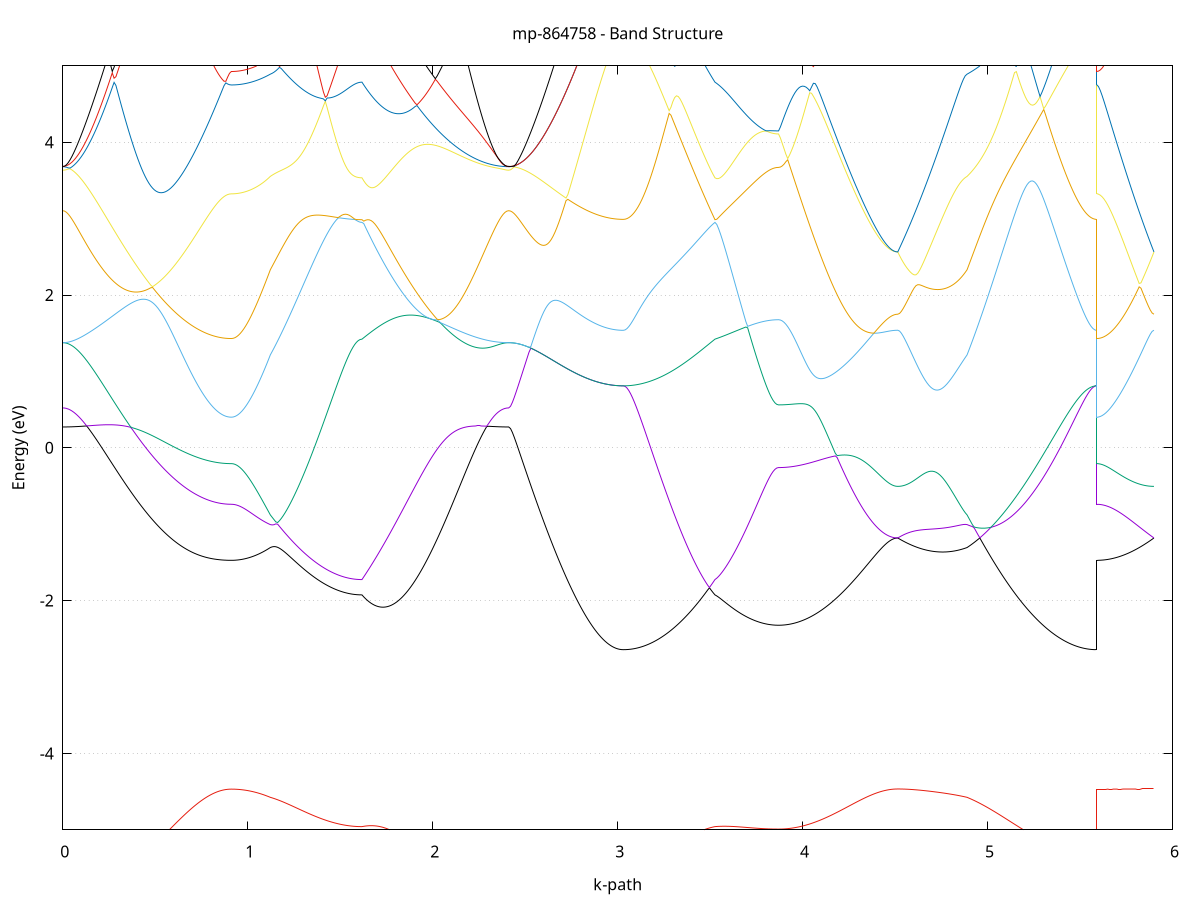set title 'mp-864758 - Band Structure'
set xlabel 'k-path'
set ylabel 'Energy (eV)'
set grid y
set yrange [-5:5]
set terminal png size 800,600
set output 'mp-864758_bands_gnuplot.png'
plot '-' using 1:2 with lines notitle, '-' using 1:2 with lines notitle, '-' using 1:2 with lines notitle, '-' using 1:2 with lines notitle, '-' using 1:2 with lines notitle, '-' using 1:2 with lines notitle, '-' using 1:2 with lines notitle, '-' using 1:2 with lines notitle, '-' using 1:2 with lines notitle, '-' using 1:2 with lines notitle, '-' using 1:2 with lines notitle, '-' using 1:2 with lines notitle, '-' using 1:2 with lines notitle, '-' using 1:2 with lines notitle, '-' using 1:2 with lines notitle, '-' using 1:2 with lines notitle, '-' using 1:2 with lines notitle, '-' using 1:2 with lines notitle, '-' using 1:2 with lines notitle, '-' using 1:2 with lines notitle, '-' using 1:2 with lines notitle, '-' using 1:2 with lines notitle, '-' using 1:2 with lines notitle, '-' using 1:2 with lines notitle, '-' using 1:2 with lines notitle, '-' using 1:2 with lines notitle, '-' using 1:2 with lines notitle, '-' using 1:2 with lines notitle, '-' using 1:2 with lines notitle, '-' using 1:2 with lines notitle, '-' using 1:2 with lines notitle, '-' using 1:2 with lines notitle
0.000000 -24.727426
0.009906 -24.727426
0.019812 -24.727426
0.029718 -24.727426
0.039623 -24.727426
0.049529 -24.727426
0.059435 -24.727426
0.069341 -24.727426
0.079247 -24.727426
0.089153 -24.727426
0.099059 -24.727426
0.108964 -24.727426
0.118870 -24.727426
0.128776 -24.727426
0.138682 -24.727426
0.148588 -24.727426
0.158494 -24.727426
0.168400 -24.727426
0.178305 -24.727426
0.188211 -24.727426
0.198117 -24.727426
0.208023 -24.727426
0.217929 -24.727426
0.227835 -24.727426
0.237741 -24.727426
0.247646 -24.727426
0.257552 -24.727426
0.267458 -24.727426
0.277364 -24.727426
0.287270 -24.727426
0.297176 -24.727426
0.307082 -24.727426
0.316987 -24.727426
0.326893 -24.727526
0.336799 -24.727526
0.346705 -24.727526
0.356611 -24.727526
0.366517 -24.727526
0.376423 -24.727526
0.386328 -24.727526
0.396234 -24.727526
0.406140 -24.727526
0.416046 -24.727526
0.425952 -24.727626
0.435858 -24.727626
0.445764 -24.727626
0.455669 -24.727626
0.465575 -24.727626
0.475481 -24.727626
0.485387 -24.727626
0.495293 -24.727626
0.505199 -24.727726
0.515105 -24.727726
0.525010 -24.727726
0.534916 -24.727726
0.544822 -24.727726
0.554728 -24.727726
0.564634 -24.727826
0.574540 -24.727826
0.584446 -24.727826
0.594351 -24.727826
0.604257 -24.727826
0.614163 -24.727826
0.624069 -24.727926
0.633975 -24.727926
0.643881 -24.727926
0.653787 -24.727926
0.663692 -24.727926
0.673598 -24.727926
0.683504 -24.728026
0.693410 -24.728026
0.703316 -24.728026
0.713222 -24.728026
0.723128 -24.728026
0.733033 -24.728026
0.742939 -24.728026
0.752845 -24.728126
0.762751 -24.728126
0.772657 -24.728126
0.782563 -24.728126
0.792469 -24.728126
0.802374 -24.728126
0.812280 -24.728126
0.822186 -24.728126
0.832092 -24.728126
0.841998 -24.728226
0.851904 -24.728226
0.861810 -24.728226
0.871715 -24.728226
0.881621 -24.728226
0.891527 -24.728226
0.901433 -24.728226
0.911339 -24.728226
0.911339 -24.728226
0.920920 -24.728226
0.930501 -24.728226
0.940082 -24.728126
0.949664 -24.728126
0.959245 -24.728126
0.968826 -24.728126
0.978407 -24.728026
0.987988 -24.728026
0.997570 -24.728026
1.007151 -24.727926
1.016732 -24.727926
1.026313 -24.727826
1.035894 -24.727726
1.045475 -24.727726
1.055057 -24.727626
1.064638 -24.727526
1.074219 -24.727426
1.083800 -24.727426
1.093381 -24.727326
1.102962 -24.727226
1.112544 -24.727126
1.122125 -24.727026
1.122125 -24.727026
1.132032 -24.726926
1.141939 -24.726926
1.151847 -24.726826
1.161754 -24.726726
1.171661 -24.726626
1.181569 -24.726626
1.191476 -24.726526
1.201383 -24.726426
1.211291 -24.726326
1.221198 -24.726326
1.231105 -24.726226
1.241013 -24.726126
1.250920 -24.726026
1.260827 -24.726026
1.270735 -24.725926
1.280642 -24.725826
1.290549 -24.725726
1.300456 -24.725726
1.310364 -24.725626
1.320271 -24.725526
1.330178 -24.725526
1.340086 -24.725426
1.349993 -24.725326
1.359900 -24.725326
1.369808 -24.725226
1.379715 -24.725126
1.389622 -24.725126
1.399530 -24.725026
1.409437 -24.725026
1.419344 -24.724926
1.429252 -24.724826
1.439159 -24.724826
1.449066 -24.724826
1.458974 -24.724726
1.468881 -24.724726
1.478788 -24.724626
1.488695 -24.724626
1.498603 -24.724626
1.508510 -24.724526
1.518417 -24.724526
1.528325 -24.724526
1.538232 -24.724426
1.548139 -24.724426
1.558047 -24.724426
1.567954 -24.724426
1.577861 -24.724426
1.587769 -24.724426
1.597676 -24.724426
1.607583 -24.724426
1.617491 -24.724326
1.617491 -24.724326
1.627409 -24.724426
1.637327 -24.724526
1.647245 -24.724626
1.657164 -24.724726
1.667082 -24.724826
1.677000 -24.724826
1.686919 -24.724926
1.696837 -24.725026
1.706755 -24.725126
1.716673 -24.725226
1.726592 -24.725226
1.736510 -24.725326
1.746428 -24.725426
1.756346 -24.725526
1.766265 -24.725526
1.776183 -24.725626
1.786101 -24.725726
1.796020 -24.725826
1.805938 -24.725826
1.815856 -24.725926
1.825774 -24.726026
1.835693 -24.726026
1.845611 -24.726126
1.855529 -24.726226
1.865448 -24.726226
1.875366 -24.726326
1.885284 -24.726426
1.895202 -24.726426
1.905121 -24.726526
1.915039 -24.726526
1.924957 -24.726626
1.934875 -24.726626
1.944794 -24.726726
1.954712 -24.726726
1.964630 -24.726826
1.974549 -24.726826
1.984467 -24.726926
1.994385 -24.726926
2.004303 -24.726926
2.014222 -24.727026
2.024140 -24.727026
2.034058 -24.727026
2.043976 -24.727126
2.053895 -24.727126
2.063813 -24.727126
2.073731 -24.727226
2.083650 -24.727226
2.093568 -24.727226
2.103486 -24.727226
2.113404 -24.727226
2.123323 -24.727326
2.133241 -24.727326
2.143159 -24.727326
2.153078 -24.727326
2.162996 -24.727326
2.172914 -24.727326
2.182832 -24.727326
2.192751 -24.727326
2.202669 -24.727426
2.212587 -24.727426
2.222505 -24.727426
2.232424 -24.727426
2.242342 -24.727426
2.252260 -24.727426
2.262179 -24.727426
2.272097 -24.727426
2.282015 -24.727426
2.291933 -24.727426
2.301852 -24.727426
2.311770 -24.727426
2.321688 -24.727426
2.331606 -24.727426
2.341525 -24.727426
2.351443 -24.727426
2.361361 -24.727426
2.371280 -24.727426
2.381198 -24.727426
2.391116 -24.727426
2.401034 -24.727426
2.410953 -24.727426
2.410953 -24.727426
2.420950 -24.727426
2.430947 -24.727426
2.440945 -24.727426
2.450942 -24.727326
2.460939 -24.727326
2.470937 -24.727326
2.480934 -24.727226
2.490931 -24.727226
2.500929 -24.727126
2.510926 -24.727126
2.520923 -24.727026
2.530921 -24.726926
2.540918 -24.726926
2.550915 -24.726826
2.560913 -24.726726
2.570910 -24.726626
2.580907 -24.726526
2.590905 -24.726426
2.600902 -24.726326
2.610899 -24.726226
2.620897 -24.726126
2.630894 -24.725926
2.640891 -24.725826
2.650889 -24.725726
2.660886 -24.725626
2.670883 -24.725426
2.680881 -24.725326
2.690878 -24.725226
2.700875 -24.725026
2.710873 -24.724926
2.720870 -24.724826
2.730867 -24.724626
2.740865 -24.724526
2.750862 -24.724326
2.760859 -24.724226
2.770857 -24.724126
2.780854 -24.723926
2.790851 -24.723826
2.800849 -24.723726
2.810846 -24.723526
2.820843 -24.723426
2.830841 -24.723326
2.840838 -24.723226
2.850835 -24.723126
2.860833 -24.722926
2.870830 -24.722826
2.880827 -24.722726
2.890825 -24.722626
2.900822 -24.722526
2.910819 -24.722526
2.920817 -24.722426
2.930814 -24.722326
2.940811 -24.722226
2.950809 -24.722226
2.960806 -24.722126
2.970803 -24.722126
2.980801 -24.722026
2.990798 -24.722026
3.000795 -24.722026
3.010793 -24.722026
3.020790 -24.721926
3.030787 -24.721926
3.030787 -24.721926
3.040694 -24.721926
3.050602 -24.721926
3.060509 -24.722026
3.070416 -24.722026
3.080324 -24.722026
3.090231 -24.722026
3.100138 -24.722026
3.110046 -24.722026
3.119953 -24.722026
3.129860 -24.722126
3.139768 -24.722126
3.149675 -24.722126
3.159582 -24.722126
3.169490 -24.722226
3.179397 -24.722226
3.189304 -24.722226
3.199212 -24.722326
3.209119 -24.722326
3.219026 -24.722326
3.228933 -24.722426
3.238841 -24.722426
3.248748 -24.722526
3.258655 -24.722526
3.268563 -24.722626
3.278470 -24.722626
3.288377 -24.722726
3.298285 -24.722726
3.308192 -24.722826
3.318099 -24.722826
3.328007 -24.722926
3.337914 -24.723026
3.347821 -24.723026
3.357729 -24.723126
3.367636 -24.723126
3.377543 -24.723226
3.387451 -24.723326
3.397358 -24.723426
3.407265 -24.723426
3.417172 -24.723526
3.427080 -24.723626
3.436987 -24.723626
3.446894 -24.723726
3.456802 -24.723826
3.466709 -24.723926
3.476616 -24.724026
3.486524 -24.724026
3.496431 -24.724126
3.506338 -24.724226
3.516246 -24.724326
3.526153 -24.724326
3.526153 -24.724326
3.535979 -24.724426
3.545804 -24.724426
3.555630 -24.724526
3.565455 -24.724526
3.575281 -24.724526
3.585106 -24.724626
3.594932 -24.724626
3.604758 -24.724726
3.614583 -24.724726
3.624409 -24.724826
3.634234 -24.724826
3.644060 -24.724926
3.653886 -24.724926
3.663711 -24.725026
3.673537 -24.725026
3.683362 -24.725126
3.693188 -24.725126
3.703013 -24.725226
3.712839 -24.725226
3.722665 -24.725226
3.732490 -24.725326
3.742316 -24.725326
3.752141 -24.725426
3.761967 -24.725426
3.771793 -24.725426
3.781618 -24.725526
3.791444 -24.725526
3.801269 -24.725526
3.811095 -24.725526
3.820920 -24.725526
3.830746 -24.725626
3.840572 -24.725626
3.850397 -24.725626
3.860223 -24.725626
3.870048 -24.725626
3.870048 -24.725626
3.879962 -24.725626
3.889876 -24.725626
3.899791 -24.725626
3.909705 -24.725626
3.919619 -24.725626
3.929533 -24.725626
3.939447 -24.725626
3.949361 -24.725726
3.959275 -24.725726
3.969189 -24.725726
3.979103 -24.725726
3.989017 -24.725826
3.998931 -24.725826
4.008845 -24.725826
4.018759 -24.725926
4.028673 -24.725926
4.038587 -24.726026
4.048501 -24.726026
4.058415 -24.726026
4.068330 -24.726126
4.078244 -24.726126
4.088158 -24.726226
4.098072 -24.726326
4.107986 -24.726326
4.117900 -24.726426
4.127814 -24.726426
4.137728 -24.726526
4.147642 -24.726526
4.157556 -24.726626
4.167470 -24.726726
4.177384 -24.726726
4.187298 -24.726826
4.197212 -24.726926
4.207126 -24.726926
4.217040 -24.727026
4.226955 -24.727026
4.236869 -24.727126
4.246783 -24.727226
4.256697 -24.727226
4.266611 -24.727326
4.276525 -24.727326
4.286439 -24.727426
4.296353 -24.727526
4.306267 -24.727526
4.316181 -24.727626
4.326095 -24.727626
4.336009 -24.727726
4.345923 -24.727726
4.355837 -24.727826
4.365751 -24.727826
4.375665 -24.727926
4.385579 -24.727926
4.395494 -24.728026
4.405408 -24.728026
4.415322 -24.728026
4.425236 -24.728126
4.435150 -24.728126
4.445064 -24.728126
4.454978 -24.728126
4.464892 -24.728126
4.474806 -24.728226
4.484720 -24.728226
4.494634 -24.728226
4.504548 -24.728226
4.514462 -24.728226
4.514462 -24.728226
4.524326 -24.728226
4.534189 -24.728226
4.544052 -24.728226
4.553916 -24.728226
4.563779 -24.728226
4.573642 -24.728226
4.583505 -24.728126
4.593369 -24.728126
4.603232 -24.728126
4.613095 -24.728126
4.622959 -24.728126
4.632822 -24.728126
4.642685 -24.728126
4.652549 -24.728026
4.662412 -24.728026
4.672275 -24.728026
4.682139 -24.728026
4.692002 -24.727926
4.701865 -24.727926
4.711728 -24.727926
4.721592 -24.727826
4.731455 -24.727826
4.741318 -24.727826
4.751182 -24.727726
4.761045 -24.727726
4.770908 -24.727626
4.780772 -24.727626
4.790635 -24.727526
4.800498 -24.727526
4.810362 -24.727426
4.820225 -24.727426
4.830088 -24.727326
4.839952 -24.727326
4.849815 -24.727226
4.859678 -24.727226
4.869541 -24.727126
4.879405 -24.727126
4.889268 -24.727026
4.889268 -24.727026
4.899135 -24.726926
4.909002 -24.726826
4.918869 -24.726726
4.928736 -24.726626
4.938603 -24.726526
4.948470 -24.726426
4.958337 -24.726326
4.968204 -24.726226
4.978071 -24.726126
4.987938 -24.725926
4.997804 -24.725826
5.007671 -24.725726
5.017538 -24.725626
5.027405 -24.725526
5.037272 -24.725426
5.047139 -24.725326
5.057006 -24.725226
5.066873 -24.725026
5.076740 -24.724926
5.086607 -24.724826
5.096474 -24.724726
5.106341 -24.724626
5.116208 -24.724526
5.126075 -24.724426
5.135942 -24.724326
5.145809 -24.724226
5.155676 -24.724126
5.165543 -24.724026
5.175409 -24.723926
5.185276 -24.723826
5.195143 -24.723726
5.205010 -24.723626
5.214877 -24.723626
5.224744 -24.723526
5.234611 -24.723426
5.244478 -24.723326
5.254345 -24.723226
5.264212 -24.723226
5.274079 -24.723126
5.283946 -24.723026
5.293813 -24.722926
5.303680 -24.722926
5.313547 -24.722826
5.323414 -24.722826
5.333281 -24.722726
5.343148 -24.722626
5.353014 -24.722626
5.362881 -24.722526
5.372748 -24.722526
5.382615 -24.722426
5.392482 -24.722426
5.402349 -24.722326
5.412216 -24.722326
5.422083 -24.722326
5.431950 -24.722226
5.441817 -24.722226
5.451684 -24.722226
5.461551 -24.722126
5.471418 -24.722126
5.481285 -24.722126
5.491152 -24.722126
5.501019 -24.722026
5.510886 -24.722026
5.520752 -24.722026
5.530619 -24.722026
5.540486 -24.722026
5.550353 -24.722026
5.560220 -24.722026
5.570087 -24.721926
5.579954 -24.721926
5.589821 -24.721926
5.589821 -24.728226
5.599818 -24.728226
5.609816 -24.728226
5.619813 -24.728226
5.629810 -24.728226
5.639808 -24.728226
5.649805 -24.728226
5.659802 -24.728226
5.669800 -24.728226
5.679797 -24.728226
5.689794 -24.728226
5.699792 -24.728226
5.709789 -24.728226
5.719786 -24.728226
5.729784 -24.728226
5.739781 -24.728226
5.749778 -24.728226
5.759776 -24.728226
5.769773 -24.728226
5.779770 -24.728226
5.789768 -24.728226
5.799765 -24.728226
5.809762 -24.728226
5.819760 -24.728226
5.829757 -24.728226
5.839754 -24.728226
5.849752 -24.728226
5.859749 -24.728226
5.869746 -24.728226
5.879744 -24.728226
5.889741 -24.728226
5.899738 -24.728226
e
0.000000 -24.681326
0.009906 -24.681326
0.019812 -24.681326
0.029718 -24.681426
0.039623 -24.681426
0.049529 -24.681426
0.059435 -24.681426
0.069341 -24.681426
0.079247 -24.681426
0.089153 -24.681526
0.099059 -24.681526
0.108964 -24.681526
0.118870 -24.681626
0.128776 -24.681626
0.138682 -24.681726
0.148588 -24.681726
0.158494 -24.681826
0.168400 -24.681826
0.178305 -24.681926
0.188211 -24.681926
0.198117 -24.682026
0.208023 -24.682126
0.217929 -24.682126
0.227835 -24.682226
0.237741 -24.682326
0.247646 -24.682426
0.257552 -24.682426
0.267458 -24.682526
0.277364 -24.682626
0.287270 -24.682726
0.297176 -24.682826
0.307082 -24.682926
0.316987 -24.682926
0.326893 -24.683026
0.336799 -24.683126
0.346705 -24.683226
0.356611 -24.683326
0.366517 -24.683426
0.376423 -24.683526
0.386328 -24.683626
0.396234 -24.683726
0.406140 -24.683826
0.416046 -24.683926
0.425952 -24.684026
0.435858 -24.684126
0.445764 -24.684226
0.455669 -24.684326
0.465575 -24.684426
0.475481 -24.684526
0.485387 -24.684626
0.495293 -24.684726
0.505199 -24.684826
0.515105 -24.684926
0.525010 -24.685026
0.534916 -24.685126
0.544822 -24.685226
0.554728 -24.685326
0.564634 -24.685426
0.574540 -24.685526
0.584446 -24.685626
0.594351 -24.685726
0.604257 -24.685826
0.614163 -24.685926
0.624069 -24.686026
0.633975 -24.686126
0.643881 -24.686126
0.653787 -24.686226
0.663692 -24.686326
0.673598 -24.686426
0.683504 -24.686426
0.693410 -24.686526
0.703316 -24.686626
0.713222 -24.686626
0.723128 -24.686726
0.733033 -24.686826
0.742939 -24.686826
0.752845 -24.686926
0.762751 -24.686926
0.772657 -24.687026
0.782563 -24.687026
0.792469 -24.687126
0.802374 -24.687126
0.812280 -24.687126
0.822186 -24.687226
0.832092 -24.687226
0.841998 -24.687226
0.851904 -24.687326
0.861810 -24.687326
0.871715 -24.687326
0.881621 -24.687326
0.891527 -24.687326
0.901433 -24.687326
0.911339 -24.687326
0.911339 -24.687326
0.920920 -24.687326
0.930501 -24.687326
0.940082 -24.687326
0.949664 -24.687326
0.959245 -24.687426
0.968826 -24.687426
0.978407 -24.687426
0.987988 -24.687426
0.997570 -24.687426
1.007151 -24.687426
1.016732 -24.687526
1.026313 -24.687526
1.035894 -24.687526
1.045475 -24.687526
1.055057 -24.687526
1.064638 -24.687626
1.074219 -24.687626
1.083800 -24.687626
1.093381 -24.687726
1.102962 -24.687726
1.112544 -24.687726
1.122125 -24.687826
1.122125 -24.687826
1.132032 -24.687826
1.141939 -24.687826
1.151847 -24.687826
1.161754 -24.687826
1.171661 -24.687826
1.181569 -24.687826
1.191476 -24.687826
1.201383 -24.687826
1.211291 -24.687826
1.221198 -24.687826
1.231105 -24.687826
1.241013 -24.687826
1.250920 -24.687826
1.260827 -24.687826
1.270735 -24.687726
1.280642 -24.687726
1.290549 -24.687726
1.300456 -24.687626
1.310364 -24.687626
1.320271 -24.687626
1.330178 -24.687526
1.340086 -24.687526
1.349993 -24.687426
1.359900 -24.687326
1.369808 -24.687326
1.379715 -24.687226
1.389622 -24.687226
1.399530 -24.687126
1.409437 -24.687026
1.419344 -24.686926
1.429252 -24.686926
1.439159 -24.686826
1.449066 -24.686726
1.458974 -24.686626
1.468881 -24.686526
1.478788 -24.686426
1.488695 -24.686426
1.498603 -24.686326
1.508510 -24.686226
1.518417 -24.686126
1.528325 -24.686026
1.538232 -24.685926
1.548139 -24.685826
1.558047 -24.685826
1.567954 -24.685726
1.577861 -24.685626
1.587769 -24.685626
1.597676 -24.685526
1.607583 -24.685526
1.617491 -24.685526
1.617491 -24.685526
1.627409 -24.685526
1.637327 -24.685426
1.647245 -24.685426
1.657164 -24.685326
1.667082 -24.685326
1.677000 -24.685226
1.686919 -24.685226
1.696837 -24.685126
1.706755 -24.685126
1.716673 -24.685126
1.726592 -24.685026
1.736510 -24.685026
1.746428 -24.684926
1.756346 -24.684926
1.766265 -24.684826
1.776183 -24.684826
1.786101 -24.684826
1.796020 -24.684726
1.805938 -24.684726
1.815856 -24.684626
1.825774 -24.684626
1.835693 -24.684526
1.845611 -24.684426
1.855529 -24.684426
1.865448 -24.684326
1.875366 -24.684326
1.885284 -24.684226
1.895202 -24.684226
1.905121 -24.684126
1.915039 -24.684026
1.924957 -24.684026
1.934875 -24.683926
1.944794 -24.683826
1.954712 -24.683826
1.964630 -24.683726
1.974549 -24.683626
1.984467 -24.683626
1.994385 -24.683526
2.004303 -24.683426
2.014222 -24.683426
2.024140 -24.683326
2.034058 -24.683226
2.043976 -24.683126
2.053895 -24.683126
2.063813 -24.683026
2.073731 -24.682926
2.083650 -24.682826
2.093568 -24.682826
2.103486 -24.682726
2.113404 -24.682626
2.123323 -24.682626
2.133241 -24.682526
2.143159 -24.682426
2.153078 -24.682426
2.162996 -24.682326
2.172914 -24.682226
2.182832 -24.682226
2.192751 -24.682126
2.202669 -24.682026
2.212587 -24.682026
2.222505 -24.681926
2.232424 -24.681926
2.242342 -24.681826
2.252260 -24.681826
2.262179 -24.681726
2.272097 -24.681726
2.282015 -24.681626
2.291933 -24.681626
2.301852 -24.681526
2.311770 -24.681526
2.321688 -24.681526
2.331606 -24.681426
2.341525 -24.681426
2.351443 -24.681426
2.361361 -24.681426
2.371280 -24.681426
2.381198 -24.681426
2.391116 -24.681326
2.401034 -24.681326
2.410953 -24.681326
2.410953 -24.681326
2.420950 -24.681326
2.430947 -24.681426
2.440945 -24.681426
2.450942 -24.681426
2.460939 -24.681526
2.470937 -24.681526
2.480934 -24.681626
2.490931 -24.681726
2.500929 -24.681826
2.510926 -24.681926
2.520923 -24.682026
2.530921 -24.682126
2.540918 -24.682226
2.550915 -24.682426
2.560913 -24.682526
2.570910 -24.682726
2.580907 -24.682826
2.590905 -24.683026
2.600902 -24.683126
2.610899 -24.683326
2.620897 -24.683426
2.630894 -24.683626
2.640891 -24.683726
2.650889 -24.683926
2.660886 -24.684126
2.670883 -24.684226
2.680881 -24.684426
2.690878 -24.684626
2.700875 -24.684726
2.710873 -24.684926
2.720870 -24.685026
2.730867 -24.685226
2.740865 -24.685426
2.750862 -24.685526
2.760859 -24.685726
2.770857 -24.685826
2.780854 -24.685926
2.790851 -24.686126
2.800849 -24.686226
2.810846 -24.686326
2.820843 -24.686526
2.830841 -24.686626
2.840838 -24.686726
2.850835 -24.686826
2.860833 -24.686926
2.870830 -24.687026
2.880827 -24.687126
2.890825 -24.687226
2.900822 -24.687326
2.910819 -24.687426
2.920817 -24.687426
2.930814 -24.687526
2.940811 -24.687526
2.950809 -24.687626
2.960806 -24.687626
2.970803 -24.687726
2.980801 -24.687726
2.990798 -24.687726
3.000795 -24.687826
3.010793 -24.687826
3.020790 -24.687826
3.030787 -24.687826
3.030787 -24.687826
3.040694 -24.687826
3.050602 -24.687826
3.060509 -24.687826
3.070416 -24.687826
3.080324 -24.687826
3.090231 -24.687726
3.100138 -24.687726
3.110046 -24.687726
3.119953 -24.687726
3.129860 -24.687626
3.139768 -24.687626
3.149675 -24.687626
3.159582 -24.687526
3.169490 -24.687526
3.179397 -24.687426
3.189304 -24.687426
3.199212 -24.687326
3.209119 -24.687326
3.219026 -24.687226
3.228933 -24.687226
3.238841 -24.687126
3.248748 -24.687126
3.258655 -24.687026
3.268563 -24.686926
3.278470 -24.686926
3.288377 -24.686826
3.298285 -24.686826
3.308192 -24.686726
3.318099 -24.686626
3.328007 -24.686626
3.337914 -24.686526
3.347821 -24.686426
3.357729 -24.686426
3.367636 -24.686326
3.377543 -24.686326
3.387451 -24.686226
3.397358 -24.686126
3.407265 -24.686126
3.417172 -24.686026
3.427080 -24.686026
3.436987 -24.685926
3.446894 -24.685926
3.456802 -24.685826
3.466709 -24.685826
3.476616 -24.685726
3.486524 -24.685726
3.496431 -24.685626
3.506338 -24.685626
3.516246 -24.685526
3.526153 -24.685526
3.526153 -24.685526
3.535979 -24.685526
3.545804 -24.685526
3.555630 -24.685426
3.565455 -24.685426
3.575281 -24.685426
3.585106 -24.685426
3.594932 -24.685326
3.604758 -24.685326
3.614583 -24.685326
3.624409 -24.685226
3.634234 -24.685226
3.644060 -24.685226
3.653886 -24.685226
3.663711 -24.685126
3.673537 -24.685126
3.683362 -24.685126
3.693188 -24.685126
3.703013 -24.685026
3.712839 -24.685026
3.722665 -24.685026
3.732490 -24.684926
3.742316 -24.684926
3.752141 -24.684926
3.761967 -24.684926
3.771793 -24.684926
3.781618 -24.684826
3.791444 -24.684826
3.801269 -24.684826
3.811095 -24.684826
3.820920 -24.684826
3.830746 -24.684826
3.840572 -24.684826
3.850397 -24.684826
3.860223 -24.684826
3.870048 -24.684826
3.870048 -24.684826
3.879962 -24.684826
3.889876 -24.684826
3.899791 -24.684826
3.909705 -24.684826
3.919619 -24.684826
3.929533 -24.684826
3.939447 -24.684826
3.949361 -24.684826
3.959275 -24.684826
3.969189 -24.684826
3.979103 -24.684826
3.989017 -24.684826
3.998931 -24.684726
4.008845 -24.684726
4.018759 -24.684726
4.028673 -24.684726
4.038587 -24.684726
4.048501 -24.684726
4.058415 -24.684726
4.068330 -24.684726
4.078244 -24.684726
4.088158 -24.684726
4.098072 -24.684726
4.107986 -24.684726
4.117900 -24.684726
4.127814 -24.684726
4.137728 -24.684726
4.147642 -24.684726
4.157556 -24.684726
4.167470 -24.684626
4.177384 -24.684626
4.187298 -24.684626
4.197212 -24.684626
4.207126 -24.684626
4.217040 -24.684626
4.226955 -24.684626
4.236869 -24.684626
4.246783 -24.684626
4.256697 -24.684626
4.266611 -24.684626
4.276525 -24.684526
4.286439 -24.684526
4.296353 -24.684526
4.306267 -24.684526
4.316181 -24.684526
4.326095 -24.684526
4.336009 -24.684526
4.345923 -24.684526
4.355837 -24.684526
4.365751 -24.684526
4.375665 -24.684426
4.385579 -24.684426
4.395494 -24.684426
4.405408 -24.684426
4.415322 -24.684426
4.425236 -24.684426
4.435150 -24.684426
4.445064 -24.684426
4.454978 -24.684426
4.464892 -24.684426
4.474806 -24.684426
4.484720 -24.684426
4.494634 -24.684426
4.504548 -24.684426
4.514462 -24.684426
4.514462 -24.684426
4.524326 -24.684526
4.534189 -24.684626
4.544052 -24.684826
4.553916 -24.684926
4.563779 -24.685026
4.573642 -24.685126
4.583505 -24.685326
4.593369 -24.685426
4.603232 -24.685526
4.613095 -24.685626
4.622959 -24.685826
4.632822 -24.685926
4.642685 -24.686026
4.652549 -24.686126
4.662412 -24.686226
4.672275 -24.686326
4.682139 -24.686426
4.692002 -24.686526
4.701865 -24.686626
4.711728 -24.686726
4.721592 -24.686826
4.731455 -24.686926
4.741318 -24.687026
4.751182 -24.687126
4.761045 -24.687126
4.770908 -24.687226
4.780772 -24.687326
4.790635 -24.687326
4.800498 -24.687426
4.810362 -24.687526
4.820225 -24.687526
4.830088 -24.687626
4.839952 -24.687626
4.849815 -24.687626
4.859678 -24.687726
4.869541 -24.687726
4.879405 -24.687726
4.889268 -24.687826
4.889268 -24.687826
4.899135 -24.687826
4.909002 -24.687826
4.918869 -24.687926
4.928736 -24.687926
4.938603 -24.687926
4.948470 -24.687926
4.958337 -24.688026
4.968204 -24.688026
4.978071 -24.688026
4.987938 -24.688126
4.997804 -24.688126
5.007671 -24.688126
5.017538 -24.688126
5.027405 -24.688226
5.037272 -24.688226
5.047139 -24.688226
5.057006 -24.688226
5.066873 -24.688226
5.076740 -24.688226
5.086607 -24.688226
5.096474 -24.688326
5.106341 -24.688326
5.116208 -24.688326
5.126075 -24.688326
5.135942 -24.688326
5.145809 -24.688326
5.155676 -24.688326
5.165543 -24.688326
5.175409 -24.688326
5.185276 -24.688326
5.195143 -24.688326
5.205010 -24.688326
5.214877 -24.688326
5.224744 -24.688326
5.234611 -24.688326
5.244478 -24.688226
5.254345 -24.688226
5.264212 -24.688226
5.274079 -24.688226
5.283946 -24.688226
5.293813 -24.688226
5.303680 -24.688226
5.313547 -24.688126
5.323414 -24.688126
5.333281 -24.688126
5.343148 -24.688126
5.353014 -24.688126
5.362881 -24.688126
5.372748 -24.688026
5.382615 -24.688026
5.392482 -24.688026
5.402349 -24.688026
5.412216 -24.688026
5.422083 -24.688026
5.431950 -24.687926
5.441817 -24.687926
5.451684 -24.687926
5.461551 -24.687926
5.471418 -24.687926
5.481285 -24.687926
5.491152 -24.687926
5.501019 -24.687826
5.510886 -24.687826
5.520752 -24.687826
5.530619 -24.687826
5.540486 -24.687826
5.550353 -24.687826
5.560220 -24.687826
5.570087 -24.687826
5.579954 -24.687826
5.589821 -24.687826
5.589821 -24.687326
5.599818 -24.687326
5.609816 -24.687326
5.619813 -24.687326
5.629810 -24.687326
5.639808 -24.687226
5.649805 -24.687226
5.659802 -24.687126
5.669800 -24.687126
5.679797 -24.687026
5.689794 -24.687026
5.699792 -24.686926
5.709789 -24.686826
5.719786 -24.686726
5.729784 -24.686626
5.739781 -24.686526
5.749778 -24.686426
5.759776 -24.686326
5.769773 -24.686226
5.779770 -24.686126
5.789768 -24.686026
5.799765 -24.685826
5.809762 -24.685726
5.819760 -24.685626
5.829757 -24.685426
5.839754 -24.685326
5.849752 -24.685126
5.859749 -24.685026
5.869746 -24.684826
5.879744 -24.684726
5.889741 -24.684526
5.899738 -24.684426
e
0.000000 -24.681326
0.009906 -24.681326
0.019812 -24.681326
0.029718 -24.681326
0.039623 -24.681326
0.049529 -24.681326
0.059435 -24.681326
0.069341 -24.681426
0.079247 -24.681426
0.089153 -24.681426
0.099059 -24.681426
0.108964 -24.681426
0.118870 -24.681426
0.128776 -24.681426
0.138682 -24.681426
0.148588 -24.681426
0.158494 -24.681426
0.168400 -24.681426
0.178305 -24.681426
0.188211 -24.681426
0.198117 -24.681526
0.208023 -24.681526
0.217929 -24.681526
0.227835 -24.681526
0.237741 -24.681526
0.247646 -24.681526
0.257552 -24.681526
0.267458 -24.681526
0.277364 -24.681526
0.287270 -24.681626
0.297176 -24.681626
0.307082 -24.681626
0.316987 -24.681626
0.326893 -24.681626
0.336799 -24.681626
0.346705 -24.681626
0.356611 -24.681626
0.366517 -24.681626
0.376423 -24.681626
0.386328 -24.681726
0.396234 -24.681726
0.406140 -24.681726
0.416046 -24.681726
0.425952 -24.681726
0.435858 -24.681726
0.445764 -24.681726
0.455669 -24.681726
0.465575 -24.681726
0.475481 -24.681726
0.485387 -24.681726
0.495293 -24.681726
0.505199 -24.681726
0.515105 -24.681726
0.525010 -24.681726
0.534916 -24.681726
0.544822 -24.681726
0.554728 -24.681726
0.564634 -24.681726
0.574540 -24.681726
0.584446 -24.681726
0.594351 -24.681726
0.604257 -24.681726
0.614163 -24.681726
0.624069 -24.681726
0.633975 -24.681626
0.643881 -24.681626
0.653787 -24.681626
0.663692 -24.681626
0.673598 -24.681626
0.683504 -24.681626
0.693410 -24.681626
0.703316 -24.681526
0.713222 -24.681526
0.723128 -24.681526
0.733033 -24.681526
0.742939 -24.681426
0.752845 -24.681426
0.762751 -24.681426
0.772657 -24.681426
0.782563 -24.681426
0.792469 -24.681326
0.802374 -24.681326
0.812280 -24.681326
0.822186 -24.681326
0.832092 -24.681226
0.841998 -24.681226
0.851904 -24.681226
0.861810 -24.681226
0.871715 -24.681226
0.881621 -24.681226
0.891527 -24.681226
0.901433 -24.681226
0.911339 -24.681226
0.911339 -24.681226
0.920920 -24.681226
0.930501 -24.681226
0.940082 -24.681226
0.949664 -24.681226
0.959245 -24.681226
0.968826 -24.681226
0.978407 -24.681226
0.987988 -24.681226
0.997570 -24.681226
1.007151 -24.681226
1.016732 -24.681226
1.026313 -24.681326
1.035894 -24.681326
1.045475 -24.681326
1.055057 -24.681326
1.064638 -24.681326
1.074219 -24.681326
1.083800 -24.681426
1.093381 -24.681426
1.102962 -24.681426
1.112544 -24.681426
1.122125 -24.681526
1.122125 -24.681526
1.132032 -24.681526
1.141939 -24.681526
1.151847 -24.681526
1.161754 -24.681626
1.171661 -24.681626
1.181569 -24.681626
1.191476 -24.681726
1.201383 -24.681726
1.211291 -24.681826
1.221198 -24.681826
1.231105 -24.681826
1.241013 -24.681926
1.250920 -24.681926
1.260827 -24.682026
1.270735 -24.682026
1.280642 -24.682126
1.290549 -24.682126
1.300456 -24.682226
1.310364 -24.682326
1.320271 -24.682326
1.330178 -24.682426
1.340086 -24.682426
1.349993 -24.682526
1.359900 -24.682626
1.369808 -24.682626
1.379715 -24.682726
1.389622 -24.682826
1.399530 -24.682926
1.409437 -24.682926
1.419344 -24.683026
1.429252 -24.683126
1.439159 -24.683226
1.449066 -24.683226
1.458974 -24.683326
1.468881 -24.683426
1.478788 -24.683526
1.488695 -24.683626
1.498603 -24.683626
1.508510 -24.683726
1.518417 -24.683826
1.528325 -24.683926
1.538232 -24.684026
1.548139 -24.684026
1.558047 -24.684126
1.567954 -24.684226
1.577861 -24.684326
1.587769 -24.684326
1.597676 -24.684326
1.607583 -24.684426
1.617491 -24.684426
1.617491 -24.684426
1.627409 -24.684326
1.637327 -24.684226
1.647245 -24.684126
1.657164 -24.684026
1.667082 -24.684026
1.677000 -24.683926
1.686919 -24.683826
1.696837 -24.683726
1.706755 -24.683626
1.716673 -24.683626
1.726592 -24.683526
1.736510 -24.683426
1.746428 -24.683326
1.756346 -24.683326
1.766265 -24.683226
1.776183 -24.683126
1.786101 -24.683126
1.796020 -24.683026
1.805938 -24.682926
1.815856 -24.682926
1.825774 -24.682826
1.835693 -24.682826
1.845611 -24.682726
1.855529 -24.682726
1.865448 -24.682626
1.875366 -24.682626
1.885284 -24.682526
1.895202 -24.682526
1.905121 -24.682426
1.915039 -24.682426
1.924957 -24.682326
1.934875 -24.682326
1.944794 -24.682226
1.954712 -24.682226
1.964630 -24.682126
1.974549 -24.682126
1.984467 -24.682126
1.994385 -24.682026
2.004303 -24.682026
2.014222 -24.682026
2.024140 -24.681926
2.034058 -24.681926
2.043976 -24.681926
2.053895 -24.681826
2.063813 -24.681826
2.073731 -24.681826
2.083650 -24.681726
2.093568 -24.681726
2.103486 -24.681726
2.113404 -24.681726
2.123323 -24.681626
2.133241 -24.681626
2.143159 -24.681626
2.153078 -24.681626
2.162996 -24.681626
2.172914 -24.681526
2.182832 -24.681526
2.192751 -24.681526
2.202669 -24.681526
2.212587 -24.681526
2.222505 -24.681526
2.232424 -24.681526
2.242342 -24.681426
2.252260 -24.681426
2.262179 -24.681426
2.272097 -24.681426
2.282015 -24.681426
2.291933 -24.681426
2.301852 -24.681426
2.311770 -24.681426
2.321688 -24.681426
2.331606 -24.681426
2.341525 -24.681426
2.351443 -24.681426
2.361361 -24.681326
2.371280 -24.681326
2.381198 -24.681326
2.391116 -24.681326
2.401034 -24.681326
2.410953 -24.681326
2.410953 -24.681326
2.420950 -24.681326
2.430947 -24.681426
2.440945 -24.681426
2.450942 -24.681426
2.460939 -24.681526
2.470937 -24.681526
2.480934 -24.681626
2.490931 -24.681726
2.500929 -24.681826
2.510926 -24.681926
2.520923 -24.682026
2.530921 -24.682126
2.540918 -24.682226
2.550915 -24.682426
2.560913 -24.682526
2.570910 -24.682726
2.580907 -24.682826
2.590905 -24.683026
2.600902 -24.683126
2.610899 -24.683326
2.620897 -24.683426
2.630894 -24.683626
2.640891 -24.683726
2.650889 -24.683926
2.660886 -24.684126
2.670883 -24.684226
2.680881 -24.684426
2.690878 -24.684626
2.700875 -24.684726
2.710873 -24.684926
2.720870 -24.685026
2.730867 -24.685226
2.740865 -24.685426
2.750862 -24.685526
2.760859 -24.685726
2.770857 -24.685826
2.780854 -24.685926
2.790851 -24.686126
2.800849 -24.686226
2.810846 -24.686326
2.820843 -24.686526
2.830841 -24.686626
2.840838 -24.686726
2.850835 -24.686826
2.860833 -24.686926
2.870830 -24.687026
2.880827 -24.687126
2.890825 -24.687226
2.900822 -24.687326
2.910819 -24.687326
2.920817 -24.687426
2.930814 -24.687526
2.940811 -24.687526
2.950809 -24.687626
2.960806 -24.687626
2.970803 -24.687726
2.980801 -24.687726
2.990798 -24.687726
3.000795 -24.687826
3.010793 -24.687826
3.020790 -24.687826
3.030787 -24.687826
3.030787 -24.687826
3.040694 -24.687826
3.050602 -24.687826
3.060509 -24.687826
3.070416 -24.687826
3.080324 -24.687726
3.090231 -24.687726
3.100138 -24.687726
3.110046 -24.687726
3.119953 -24.687626
3.129860 -24.687626
3.139768 -24.687626
3.149675 -24.687526
3.159582 -24.687526
3.169490 -24.687426
3.179397 -24.687426
3.189304 -24.687326
3.199212 -24.687226
3.209119 -24.687226
3.219026 -24.687126
3.228933 -24.687026
3.238841 -24.687026
3.248748 -24.686926
3.258655 -24.686826
3.268563 -24.686726
3.278470 -24.686726
3.288377 -24.686626
3.298285 -24.686526
3.308192 -24.686426
3.318099 -24.686326
3.328007 -24.686226
3.337914 -24.686126
3.347821 -24.686026
3.357729 -24.686026
3.367636 -24.685926
3.377543 -24.685826
3.387451 -24.685726
3.397358 -24.685626
3.407265 -24.685526
3.417172 -24.685426
3.427080 -24.685326
3.436987 -24.685226
3.446894 -24.685126
3.456802 -24.685026
3.466709 -24.684926
3.476616 -24.684826
3.486524 -24.684726
3.496431 -24.684626
3.506338 -24.684626
3.516246 -24.684526
3.526153 -24.684426
3.526153 -24.684426
3.535979 -24.684326
3.545804 -24.684326
3.555630 -24.684326
3.565455 -24.684226
3.575281 -24.684226
3.585106 -24.684126
3.594932 -24.684126
3.604758 -24.684026
3.614583 -24.684026
3.624409 -24.683926
3.634234 -24.683926
3.644060 -24.683926
3.653886 -24.683826
3.663711 -24.683826
3.673537 -24.683726
3.683362 -24.683726
3.693188 -24.683626
3.703013 -24.683626
3.712839 -24.683626
3.722665 -24.683526
3.732490 -24.683526
3.742316 -24.683426
3.752141 -24.683426
3.761967 -24.683426
3.771793 -24.683326
3.781618 -24.683326
3.791444 -24.683326
3.801269 -24.683326
3.811095 -24.683326
3.820920 -24.683226
3.830746 -24.683226
3.840572 -24.683226
3.850397 -24.683226
3.860223 -24.683226
3.870048 -24.683226
3.870048 -24.683226
3.879962 -24.683226
3.889876 -24.683226
3.899791 -24.683226
3.909705 -24.683226
3.919619 -24.683226
3.929533 -24.683326
3.939447 -24.683326
3.949361 -24.683326
3.959275 -24.683326
3.969189 -24.683326
3.979103 -24.683426
3.989017 -24.683426
3.998931 -24.683426
4.008845 -24.683526
4.018759 -24.683526
4.028673 -24.683526
4.038587 -24.683626
4.048501 -24.683626
4.058415 -24.683626
4.068330 -24.683726
4.078244 -24.683726
4.088158 -24.683726
4.098072 -24.683826
4.107986 -24.683826
4.117900 -24.683926
4.127814 -24.683926
4.137728 -24.683926
4.147642 -24.684026
4.157556 -24.684026
4.167470 -24.684026
4.177384 -24.684126
4.187298 -24.684126
4.197212 -24.684126
4.207126 -24.684226
4.217040 -24.684226
4.226955 -24.684226
4.236869 -24.684326
4.246783 -24.684326
4.256697 -24.684326
4.266611 -24.684326
4.276525 -24.684326
4.286439 -24.684426
4.296353 -24.684426
4.306267 -24.684426
4.316181 -24.684426
4.326095 -24.684426
4.336009 -24.684426
4.345923 -24.684426
4.355837 -24.684426
4.365751 -24.684426
4.375665 -24.684426
4.385579 -24.684426
4.395494 -24.684426
4.405408 -24.684426
4.415322 -24.684426
4.425236 -24.684426
4.435150 -24.684426
4.445064 -24.684426
4.454978 -24.684426
4.464892 -24.684426
4.474806 -24.684426
4.484720 -24.684426
4.494634 -24.684426
4.504548 -24.684426
4.514462 -24.684426
4.514462 -24.684426
4.524326 -24.684326
4.534189 -24.684126
4.544052 -24.684026
4.553916 -24.683926
4.563779 -24.683726
4.573642 -24.683626
4.583505 -24.683526
4.593369 -24.683426
4.603232 -24.683226
4.613095 -24.683126
4.622959 -24.683026
4.632822 -24.682926
4.642685 -24.682826
4.652549 -24.682726
4.662412 -24.682626
4.672275 -24.682526
4.682139 -24.682426
4.692002 -24.682326
4.701865 -24.682226
4.711728 -24.682126
4.721592 -24.682026
4.731455 -24.681926
4.741318 -24.681926
4.751182 -24.681826
4.761045 -24.681726
4.770908 -24.681726
4.780772 -24.681626
4.790635 -24.681626
4.800498 -24.681526
4.810362 -24.681526
4.820225 -24.681526
4.830088 -24.681526
4.839952 -24.681526
4.849815 -24.681426
4.859678 -24.681426
4.869541 -24.681426
4.879405 -24.681526
4.889268 -24.681526
4.889268 -24.681526
4.899135 -24.681526
4.909002 -24.681526
4.918869 -24.681626
4.928736 -24.681626
4.938603 -24.681626
4.948470 -24.681726
4.958337 -24.681726
4.968204 -24.681826
4.978071 -24.681826
4.987938 -24.681926
4.997804 -24.681926
5.007671 -24.682026
5.017538 -24.682126
5.027405 -24.682126
5.037272 -24.682226
5.047139 -24.682226
5.057006 -24.682326
5.066873 -24.682426
5.076740 -24.682526
5.086607 -24.682526
5.096474 -24.682626
5.106341 -24.682726
5.116208 -24.682826
5.126075 -24.682926
5.135942 -24.683026
5.145809 -24.683126
5.155676 -24.683226
5.165543 -24.683326
5.175409 -24.683426
5.185276 -24.683526
5.195143 -24.683626
5.205010 -24.683726
5.214877 -24.683926
5.224744 -24.684026
5.234611 -24.684126
5.244478 -24.684226
5.254345 -24.684426
5.264212 -24.684526
5.274079 -24.684626
5.283946 -24.684826
5.293813 -24.684926
5.303680 -24.685026
5.313547 -24.685226
5.323414 -24.685326
5.333281 -24.685526
5.343148 -24.685626
5.353014 -24.685726
5.362881 -24.685926
5.372748 -24.686026
5.382615 -24.686126
5.392482 -24.686326
5.402349 -24.686426
5.412216 -24.686526
5.422083 -24.686726
5.431950 -24.686826
5.441817 -24.686926
5.451684 -24.687026
5.461551 -24.687126
5.471418 -24.687226
5.481285 -24.687326
5.491152 -24.687426
5.501019 -24.687526
5.510886 -24.687526
5.520752 -24.687626
5.530619 -24.687626
5.540486 -24.687726
5.550353 -24.687726
5.560220 -24.687826
5.570087 -24.687826
5.579954 -24.687826
5.589821 -24.687826
5.589821 -24.681226
5.599818 -24.681226
5.609816 -24.681226
5.619813 -24.681226
5.629810 -24.681226
5.639808 -24.681326
5.649805 -24.681326
5.659802 -24.681426
5.669800 -24.681426
5.679797 -24.681526
5.689794 -24.681626
5.699792 -24.681726
5.709789 -24.681826
5.719786 -24.681926
5.729784 -24.682026
5.739781 -24.682126
5.749778 -24.682226
5.759776 -24.682326
5.769773 -24.682526
5.779770 -24.682626
5.789768 -24.682726
5.799765 -24.682926
5.809762 -24.683026
5.819760 -24.683226
5.829757 -24.683326
5.839754 -24.683526
5.849752 -24.683626
5.859749 -24.683826
5.869746 -24.683926
5.879744 -24.684126
5.889741 -24.684226
5.899738 -24.684426
e
0.000000 -24.664426
0.009906 -24.664426
0.019812 -24.664426
0.029718 -24.664426
0.039623 -24.664426
0.049529 -24.664426
0.059435 -24.664426
0.069341 -24.664426
0.079247 -24.664426
0.089153 -24.664426
0.099059 -24.664426
0.108964 -24.664426
0.118870 -24.664426
0.128776 -24.664426
0.138682 -24.664426
0.148588 -24.664426
0.158494 -24.664426
0.168400 -24.664426
0.178305 -24.664426
0.188211 -24.664526
0.198117 -24.664526
0.208023 -24.664526
0.217929 -24.664526
0.227835 -24.664526
0.237741 -24.664426
0.247646 -24.664426
0.257552 -24.664426
0.267458 -24.664426
0.277364 -24.664426
0.287270 -24.664426
0.297176 -24.664426
0.307082 -24.664426
0.316987 -24.664426
0.326893 -24.664426
0.336799 -24.664426
0.346705 -24.664426
0.356611 -24.664426
0.366517 -24.664426
0.376423 -24.664426
0.386328 -24.664426
0.396234 -24.664426
0.406140 -24.664326
0.416046 -24.664326
0.425952 -24.664326
0.435858 -24.664326
0.445764 -24.664326
0.455669 -24.664326
0.465575 -24.664226
0.475481 -24.664226
0.485387 -24.664226
0.495293 -24.664226
0.505199 -24.664226
0.515105 -24.664226
0.525010 -24.664126
0.534916 -24.664126
0.544822 -24.664126
0.554728 -24.664126
0.564634 -24.664026
0.574540 -24.664026
0.584446 -24.664026
0.594351 -24.664026
0.604257 -24.663926
0.614163 -24.663926
0.624069 -24.663926
0.633975 -24.663926
0.643881 -24.663826
0.653787 -24.663826
0.663692 -24.663826
0.673598 -24.663826
0.683504 -24.663726
0.693410 -24.663826
0.703316 -24.664326
0.713222 -24.664826
0.723128 -24.665326
0.733033 -24.665726
0.742939 -24.666226
0.752845 -24.666626
0.762751 -24.667026
0.772657 -24.667426
0.782563 -24.667826
0.792469 -24.668126
0.802374 -24.668426
0.812280 -24.668726
0.822186 -24.668926
0.832092 -24.669226
0.841998 -24.669426
0.851904 -24.669626
0.861810 -24.669726
0.871715 -24.669926
0.881621 -24.670026
0.891527 -24.670026
0.901433 -24.670126
0.911339 -24.670126
0.911339 -24.670126
0.920920 -24.670126
0.930501 -24.670126
0.940082 -24.670026
0.949664 -24.670026
0.959245 -24.670026
0.968826 -24.669926
0.978407 -24.669926
0.987988 -24.669826
0.997570 -24.669826
1.007151 -24.669726
1.016732 -24.669626
1.026313 -24.669526
1.035894 -24.669426
1.045475 -24.669326
1.055057 -24.669226
1.064638 -24.669126
1.074219 -24.669026
1.083800 -24.668826
1.093381 -24.668726
1.102962 -24.668626
1.112544 -24.668426
1.122125 -24.668326
1.122125 -24.668326
1.132032 -24.668126
1.141939 -24.668026
1.151847 -24.667926
1.161754 -24.667726
1.171661 -24.667526
1.181569 -24.667326
1.191476 -24.667126
1.201383 -24.666926
1.211291 -24.666726
1.221198 -24.666426
1.231105 -24.666226
1.241013 -24.665926
1.250920 -24.665626
1.260827 -24.665326
1.270735 -24.665026
1.280642 -24.664726
1.290549 -24.664426
1.300456 -24.664126
1.310364 -24.663726
1.320271 -24.663426
1.330178 -24.663026
1.340086 -24.662726
1.349993 -24.662326
1.359900 -24.661926
1.369808 -24.661526
1.379715 -24.661126
1.389622 -24.660726
1.399530 -24.660326
1.409437 -24.659926
1.419344 -24.659526
1.429252 -24.659126
1.439159 -24.658726
1.449066 -24.658226
1.458974 -24.657826
1.468881 -24.657426
1.478788 -24.656926
1.488695 -24.656526
1.498603 -24.656126
1.508510 -24.655626
1.518417 -24.655226
1.528325 -24.654726
1.538232 -24.654326
1.548139 -24.653926
1.558047 -24.653526
1.567954 -24.653126
1.577861 -24.652726
1.587769 -24.652426
1.597676 -24.652126
1.607583 -24.652026
1.617491 -24.651926
1.617491 -24.651926
1.627409 -24.651626
1.637327 -24.651326
1.647245 -24.650926
1.657164 -24.650626
1.667082 -24.650226
1.677000 -24.649926
1.686919 -24.649526
1.696837 -24.649126
1.706755 -24.648826
1.716673 -24.648426
1.726592 -24.648026
1.736510 -24.647626
1.746428 -24.647226
1.756346 -24.646726
1.766265 -24.646326
1.776183 -24.645926
1.786101 -24.646326
1.796020 -24.646726
1.805938 -24.647226
1.815856 -24.647626
1.825774 -24.648126
1.835693 -24.648526
1.845611 -24.649026
1.855529 -24.649426
1.865448 -24.649926
1.875366 -24.650326
1.885284 -24.650826
1.895202 -24.651226
1.905121 -24.651726
1.915039 -24.652126
1.924957 -24.652526
1.934875 -24.652926
1.944794 -24.653426
1.954712 -24.653826
1.964630 -24.654226
1.974549 -24.654626
1.984467 -24.655026
1.994385 -24.655426
2.004303 -24.655826
2.014222 -24.656226
2.024140 -24.656526
2.034058 -24.656926
2.043976 -24.657326
2.053895 -24.657626
2.063813 -24.658026
2.073731 -24.658326
2.083650 -24.658726
2.093568 -24.659026
2.103486 -24.659326
2.113404 -24.659626
2.123323 -24.659926
2.133241 -24.660226
2.143159 -24.660526
2.153078 -24.660826
2.162996 -24.661026
2.172914 -24.661326
2.182832 -24.661526
2.192751 -24.661826
2.202669 -24.662026
2.212587 -24.662226
2.222505 -24.662426
2.232424 -24.662626
2.242342 -24.662826
2.252260 -24.663026
2.262179 -24.663226
2.272097 -24.663326
2.282015 -24.663526
2.291933 -24.663626
2.301852 -24.663826
2.311770 -24.663926
2.321688 -24.664026
2.331606 -24.664126
2.341525 -24.664226
2.351443 -24.664226
2.361361 -24.664326
2.371280 -24.664326
2.381198 -24.664426
2.391116 -24.664426
2.401034 -24.664426
2.410953 -24.664426
2.410953 -24.664426
2.420950 -24.664426
2.430947 -24.664426
2.440945 -24.664426
2.450942 -24.664326
2.460939 -24.664326
2.470937 -24.664226
2.480934 -24.664126
2.490931 -24.664026
2.500929 -24.663926
2.510926 -24.663826
2.520923 -24.663726
2.530921 -24.663626
2.540918 -24.663426
2.550915 -24.663326
2.560913 -24.663126
2.570910 -24.662926
2.580907 -24.662826
2.590905 -24.662626
2.600902 -24.662426
2.610899 -24.662326
2.620897 -24.662126
2.630894 -24.661926
2.640891 -24.661726
2.650889 -24.661526
2.660886 -24.661326
2.670883 -24.661126
2.680881 -24.660926
2.690878 -24.660826
2.700875 -24.660626
2.710873 -24.660426
2.720870 -24.660226
2.730867 -24.660026
2.740865 -24.659826
2.750862 -24.659626
2.760859 -24.659526
2.770857 -24.659326
2.780854 -24.659126
2.790851 -24.659026
2.800849 -24.658826
2.810846 -24.658626
2.820843 -24.658526
2.830841 -24.658326
2.840838 -24.658226
2.850835 -24.658126
2.860833 -24.657926
2.870830 -24.657826
2.880827 -24.657726
2.890825 -24.657626
2.900822 -24.657526
2.910819 -24.657426
2.920817 -24.657326
2.930814 -24.657226
2.940811 -24.657126
2.950809 -24.657126
2.960806 -24.657026
2.970803 -24.657026
2.980801 -24.656926
2.990798 -24.656926
3.000795 -24.656926
3.010793 -24.656826
3.020790 -24.656826
3.030787 -24.656826
3.030787 -24.656826
3.040694 -24.656826
3.050602 -24.656826
3.060509 -24.656826
3.070416 -24.656826
3.080324 -24.656826
3.090231 -24.656826
3.100138 -24.656826
3.110046 -24.656826
3.119953 -24.656826
3.129860 -24.656826
3.139768 -24.656826
3.149675 -24.656826
3.159582 -24.656826
3.169490 -24.656826
3.179397 -24.656826
3.189304 -24.656826
3.199212 -24.656726
3.209119 -24.656726
3.219026 -24.656726
3.228933 -24.656726
3.238841 -24.656626
3.248748 -24.656626
3.258655 -24.656526
3.268563 -24.656526
3.278470 -24.656426
3.288377 -24.656326
3.298285 -24.656326
3.308192 -24.656226
3.318099 -24.656126
3.328007 -24.656026
3.337914 -24.655926
3.347821 -24.655826
3.357729 -24.655626
3.367636 -24.655526
3.377543 -24.655426
3.387451 -24.655226
3.397358 -24.655026
3.407265 -24.654926
3.417172 -24.654726
3.427080 -24.654526
3.436987 -24.654326
3.446894 -24.654026
3.456802 -24.653826
3.466709 -24.653626
3.476616 -24.653326
3.486524 -24.653026
3.496431 -24.652826
3.506338 -24.652526
3.516246 -24.652226
3.526153 -24.651926
3.526153 -24.651926
3.535979 -24.651826
3.545804 -24.651626
3.555630 -24.651526
3.565455 -24.651326
3.575281 -24.651226
3.585106 -24.651026
3.594932 -24.650926
3.604758 -24.650726
3.614583 -24.650626
3.624409 -24.650426
3.634234 -24.650226
3.644060 -24.650126
3.653886 -24.649926
3.663711 -24.649726
3.673537 -24.649526
3.683362 -24.649426
3.693188 -24.649226
3.703013 -24.649026
3.712839 -24.648826
3.722665 -24.648626
3.732490 -24.648426
3.742316 -24.648226
3.752141 -24.648026
3.761967 -24.647926
3.771793 -24.647726
3.781618 -24.647526
3.791444 -24.647326
3.801269 -24.647126
3.811095 -24.647026
3.820920 -24.646826
3.830746 -24.646726
3.840572 -24.646626
3.850397 -24.646526
3.860223 -24.646426
3.870048 -24.646426
3.870048 -24.646426
3.879962 -24.646526
3.889876 -24.646726
3.899791 -24.647026
3.909705 -24.647426
3.919619 -24.647826
3.929533 -24.648326
3.939447 -24.648726
3.949361 -24.649226
3.959275 -24.649826
3.969189 -24.650326
3.979103 -24.650826
3.989017 -24.651326
3.998931 -24.651826
4.008845 -24.652426
4.018759 -24.652926
4.028673 -24.653426
4.038587 -24.653926
4.048501 -24.654526
4.058415 -24.655026
4.068330 -24.655526
4.078244 -24.656026
4.088158 -24.656526
4.098072 -24.657026
4.107986 -24.657626
4.117900 -24.658126
4.127814 -24.658526
4.137728 -24.659026
4.147642 -24.659526
4.157556 -24.660026
4.167470 -24.660526
4.177384 -24.660926
4.187298 -24.661426
4.197212 -24.661826
4.207126 -24.662326
4.217040 -24.662726
4.226955 -24.663126
4.236869 -24.663626
4.246783 -24.664026
4.256697 -24.664426
4.266611 -24.664826
4.276525 -24.665126
4.286439 -24.665526
4.296353 -24.665826
4.306267 -24.666226
4.316181 -24.666526
4.326095 -24.666826
4.336009 -24.667126
4.345923 -24.667426
4.355837 -24.667726
4.365751 -24.668026
4.375665 -24.668226
4.385579 -24.668526
4.395494 -24.668726
4.405408 -24.668926
4.415322 -24.669126
4.425236 -24.669226
4.435150 -24.669426
4.445064 -24.669526
4.454978 -24.669626
4.464892 -24.669726
4.474806 -24.669826
4.484720 -24.669926
4.494634 -24.669926
4.504548 -24.670026
4.514462 -24.670026
4.514462 -24.670026
4.524326 -24.670026
4.534189 -24.670026
4.544052 -24.669926
4.553916 -24.669926
4.563779 -24.669926
4.573642 -24.669926
4.583505 -24.669926
4.593369 -24.669826
4.603232 -24.669826
4.613095 -24.669826
4.622959 -24.669726
4.632822 -24.669726
4.642685 -24.669726
4.652549 -24.669626
4.662412 -24.669626
4.672275 -24.669526
4.682139 -24.669526
4.692002 -24.669526
4.701865 -24.669426
4.711728 -24.669426
4.721592 -24.669326
4.731455 -24.669326
4.741318 -24.669226
4.751182 -24.669226
4.761045 -24.669126
4.770908 -24.669126
4.780772 -24.669026
4.790635 -24.669026
4.800498 -24.668926
4.810362 -24.668926
4.820225 -24.668826
4.830088 -24.668726
4.839952 -24.668726
4.849815 -24.668626
4.859678 -24.668526
4.869541 -24.668426
4.879405 -24.668326
4.889268 -24.668326
4.889268 -24.668326
4.899135 -24.668126
4.909002 -24.667926
4.918869 -24.667826
4.928736 -24.667626
4.938603 -24.667426
4.948470 -24.667226
4.958337 -24.667026
4.968204 -24.666826
4.978071 -24.666726
4.987938 -24.666526
4.997804 -24.666326
5.007671 -24.666126
5.017538 -24.665826
5.027405 -24.665626
5.037272 -24.665426
5.047139 -24.665226
5.057006 -24.665026
5.066873 -24.664826
5.076740 -24.664626
5.086607 -24.664426
5.096474 -24.664126
5.106341 -24.663926
5.116208 -24.663726
5.126075 -24.663526
5.135942 -24.663326
5.145809 -24.663126
5.155676 -24.662826
5.165543 -24.662626
5.175409 -24.662426
5.185276 -24.662226
5.195143 -24.662026
5.205010 -24.661826
5.214877 -24.661626
5.224744 -24.661426
5.234611 -24.661226
5.244478 -24.661026
5.254345 -24.660826
5.264212 -24.660626
5.274079 -24.660426
5.283946 -24.660226
5.293813 -24.660026
5.303680 -24.659826
5.313547 -24.659626
5.323414 -24.659426
5.333281 -24.659326
5.343148 -24.659126
5.353014 -24.658926
5.362881 -24.658826
5.372748 -24.658626
5.382615 -24.658526
5.392482 -24.658326
5.402349 -24.658226
5.412216 -24.658126
5.422083 -24.657926
5.431950 -24.657826
5.441817 -24.657726
5.451684 -24.657626
5.461551 -24.657526
5.471418 -24.657426
5.481285 -24.657326
5.491152 -24.657226
5.501019 -24.657126
5.510886 -24.657126
5.520752 -24.657026
5.530619 -24.657026
5.540486 -24.656926
5.550353 -24.656926
5.560220 -24.656926
5.570087 -24.656826
5.579954 -24.656826
5.589821 -24.656826
5.589821 -24.670126
5.599818 -24.670126
5.609816 -24.670126
5.619813 -24.670126
5.629810 -24.670126
5.639808 -24.670126
5.649805 -24.670126
5.659802 -24.670126
5.669800 -24.670126
5.679797 -24.670126
5.689794 -24.670126
5.699792 -24.670026
5.709789 -24.670026
5.719786 -24.670026
5.729784 -24.670026
5.739781 -24.670026
5.749778 -24.670026
5.759776 -24.670026
5.769773 -24.670026
5.779770 -24.670026
5.789768 -24.670026
5.799765 -24.670026
5.809762 -24.670026
5.819760 -24.670026
5.829757 -24.670026
5.839754 -24.670026
5.849752 -24.670026
5.859749 -24.670026
5.869746 -24.670026
5.879744 -24.670026
5.889741 -24.670026
5.899738 -24.670026
e
0.000000 -24.664426
0.009906 -24.664426
0.019812 -24.664426
0.029718 -24.664326
0.039623 -24.664226
0.049529 -24.664126
0.059435 -24.664026
0.069341 -24.663826
0.079247 -24.663726
0.089153 -24.663526
0.099059 -24.663226
0.108964 -24.663026
0.118870 -24.662726
0.128776 -24.662426
0.138682 -24.662126
0.148588 -24.661826
0.158494 -24.661426
0.168400 -24.661026
0.178305 -24.660626
0.188211 -24.660226
0.198117 -24.659826
0.208023 -24.659326
0.217929 -24.658826
0.227835 -24.658326
0.237741 -24.657826
0.247646 -24.657326
0.257552 -24.656726
0.267458 -24.656226
0.277364 -24.655626
0.287270 -24.655026
0.297176 -24.654426
0.307082 -24.653826
0.316987 -24.653226
0.326893 -24.652526
0.336799 -24.651926
0.346705 -24.651226
0.356611 -24.650626
0.366517 -24.649926
0.376423 -24.649226
0.386328 -24.648526
0.396234 -24.647826
0.406140 -24.647126
0.416046 -24.646426
0.425952 -24.645726
0.435858 -24.645826
0.445764 -24.646626
0.455669 -24.647426
0.465575 -24.648126
0.475481 -24.648926
0.485387 -24.649626
0.495293 -24.650426
0.505199 -24.651126
0.515105 -24.651926
0.525010 -24.652626
0.534916 -24.653426
0.544822 -24.654126
0.554728 -24.654826
0.564634 -24.655526
0.574540 -24.656226
0.584446 -24.656926
0.594351 -24.657626
0.604257 -24.658326
0.614163 -24.659026
0.624069 -24.659626
0.633975 -24.660326
0.643881 -24.660926
0.653787 -24.661526
0.663692 -24.662126
0.673598 -24.662726
0.683504 -24.663226
0.693410 -24.663726
0.703316 -24.663726
0.713222 -24.663726
0.723128 -24.663726
0.733033 -24.663626
0.742939 -24.663626
0.752845 -24.663626
0.762751 -24.663626
0.772657 -24.663626
0.782563 -24.663526
0.792469 -24.663526
0.802374 -24.663526
0.812280 -24.663526
0.822186 -24.663526
0.832092 -24.663526
0.841998 -24.663526
0.851904 -24.663526
0.861810 -24.663426
0.871715 -24.663426
0.881621 -24.663426
0.891527 -24.663426
0.901433 -24.663426
0.911339 -24.663426
0.911339 -24.663426
0.920920 -24.663426
0.930501 -24.663426
0.940082 -24.663326
0.949664 -24.663326
0.959245 -24.663226
0.968826 -24.663126
0.978407 -24.663026
0.987988 -24.662826
0.997570 -24.662726
1.007151 -24.662526
1.016732 -24.662326
1.026313 -24.662126
1.035894 -24.661926
1.045475 -24.661726
1.055057 -24.661426
1.064638 -24.661126
1.074219 -24.660826
1.083800 -24.660526
1.093381 -24.660226
1.102962 -24.659926
1.112544 -24.659526
1.122125 -24.659126
1.122125 -24.659126
1.132032 -24.658926
1.141939 -24.658626
1.151847 -24.658326
1.161754 -24.658026
1.171661 -24.657726
1.181569 -24.657326
1.191476 -24.657026
1.201383 -24.656726
1.211291 -24.656326
1.221198 -24.656026
1.231105 -24.655626
1.241013 -24.655326
1.250920 -24.654926
1.260827 -24.654526
1.270735 -24.654126
1.280642 -24.653826
1.290549 -24.653426
1.300456 -24.653026
1.310364 -24.652626
1.320271 -24.652126
1.330178 -24.651726
1.340086 -24.651326
1.349993 -24.650926
1.359900 -24.650426
1.369808 -24.650026
1.379715 -24.649626
1.389622 -24.649126
1.399530 -24.648726
1.409437 -24.648226
1.419344 -24.647726
1.429252 -24.647326
1.439159 -24.646826
1.449066 -24.646326
1.458974 -24.645926
1.468881 -24.645426
1.478788 -24.644926
1.488695 -24.644426
1.498603 -24.643926
1.508510 -24.644126
1.518417 -24.644526
1.528325 -24.645026
1.538232 -24.645526
1.548139 -24.645926
1.558047 -24.646326
1.567954 -24.646726
1.577861 -24.647126
1.587769 -24.647526
1.597676 -24.647726
1.607583 -24.647926
1.617491 -24.648026
1.617491 -24.648026
1.627409 -24.647626
1.637327 -24.647326
1.647245 -24.646926
1.657164 -24.646626
1.667082 -24.646226
1.677000 -24.645826
1.686919 -24.645426
1.696837 -24.645126
1.706755 -24.644726
1.716673 -24.644326
1.726592 -24.643926
1.736510 -24.644026
1.746428 -24.644426
1.756346 -24.644926
1.766265 -24.645326
1.776183 -24.645826
1.786101 -24.645526
1.796020 -24.645526
1.805938 -24.646026
1.815856 -24.646426
1.825774 -24.646926
1.835693 -24.647326
1.845611 -24.647826
1.855529 -24.648226
1.865448 -24.648726
1.875366 -24.649226
1.885284 -24.649626
1.895202 -24.650126
1.905121 -24.650526
1.915039 -24.651026
1.924957 -24.651426
1.934875 -24.651826
1.944794 -24.652326
1.954712 -24.652726
1.964630 -24.653226
1.974549 -24.653626
1.984467 -24.654026
1.994385 -24.654426
2.004303 -24.654826
2.014222 -24.655226
2.024140 -24.655726
2.034058 -24.656026
2.043976 -24.656426
2.053895 -24.656826
2.063813 -24.657226
2.073731 -24.657626
2.083650 -24.657926
2.093568 -24.658326
2.103486 -24.658626
2.113404 -24.659026
2.123323 -24.659326
2.133241 -24.659626
2.143159 -24.660026
2.153078 -24.660326
2.162996 -24.660626
2.172914 -24.660926
2.182832 -24.661126
2.192751 -24.661426
2.202669 -24.661726
2.212587 -24.661926
2.222505 -24.662226
2.232424 -24.662426
2.242342 -24.662626
2.252260 -24.662826
2.262179 -24.663026
2.272097 -24.663226
2.282015 -24.663326
2.291933 -24.663526
2.301852 -24.663626
2.311770 -24.663826
2.321688 -24.663926
2.331606 -24.664026
2.341525 -24.664126
2.351443 -24.664226
2.361361 -24.664326
2.371280 -24.664326
2.381198 -24.664426
2.391116 -24.664426
2.401034 -24.664426
2.410953 -24.664426
2.410953 -24.664426
2.420950 -24.664426
2.430947 -24.664426
2.440945 -24.664426
2.450942 -24.664326
2.460939 -24.664326
2.470937 -24.664226
2.480934 -24.664126
2.490931 -24.664026
2.500929 -24.663926
2.510926 -24.663826
2.520923 -24.663726
2.530921 -24.663626
2.540918 -24.663426
2.550915 -24.663326
2.560913 -24.663126
2.570910 -24.662926
2.580907 -24.662826
2.590905 -24.662626
2.600902 -24.662426
2.610899 -24.662326
2.620897 -24.662126
2.630894 -24.661926
2.640891 -24.661726
2.650889 -24.661526
2.660886 -24.661326
2.670883 -24.661126
2.680881 -24.660926
2.690878 -24.660826
2.700875 -24.660626
2.710873 -24.660426
2.720870 -24.660226
2.730867 -24.660026
2.740865 -24.659826
2.750862 -24.659626
2.760859 -24.659526
2.770857 -24.659326
2.780854 -24.659126
2.790851 -24.659026
2.800849 -24.658826
2.810846 -24.658626
2.820843 -24.658526
2.830841 -24.658326
2.840838 -24.658226
2.850835 -24.658126
2.860833 -24.657926
2.870830 -24.657826
2.880827 -24.657726
2.890825 -24.657626
2.900822 -24.657526
2.910819 -24.657426
2.920817 -24.657326
2.930814 -24.657226
2.940811 -24.657126
2.950809 -24.657126
2.960806 -24.657026
2.970803 -24.657026
2.980801 -24.656926
2.990798 -24.656926
3.000795 -24.656926
3.010793 -24.656826
3.020790 -24.656826
3.030787 -24.656826
3.030787 -24.656826
3.040694 -24.656826
3.050602 -24.656826
3.060509 -24.656826
3.070416 -24.656826
3.080324 -24.656726
3.090231 -24.656726
3.100138 -24.656726
3.110046 -24.656626
3.119953 -24.656526
3.129860 -24.656526
3.139768 -24.656426
3.149675 -24.656326
3.159582 -24.656226
3.169490 -24.656126
3.179397 -24.656026
3.189304 -24.655926
3.199212 -24.655826
3.209119 -24.655726
3.219026 -24.655526
3.228933 -24.655426
3.238841 -24.655326
3.248748 -24.655126
3.258655 -24.654926
3.268563 -24.654826
3.278470 -24.654626
3.288377 -24.654426
3.298285 -24.654226
3.308192 -24.654026
3.318099 -24.653826
3.328007 -24.653626
3.337914 -24.653426
3.347821 -24.653226
3.357729 -24.652926
3.367636 -24.652726
3.377543 -24.652426
3.387451 -24.652226
3.397358 -24.651926
3.407265 -24.651726
3.417172 -24.651426
3.427080 -24.651126
3.436987 -24.650826
3.446894 -24.650526
3.456802 -24.650226
3.466709 -24.649926
3.476616 -24.649626
3.486524 -24.649326
3.496431 -24.649026
3.506338 -24.648626
3.516246 -24.648326
3.526153 -24.648026
3.526153 -24.648026
3.535979 -24.647826
3.545804 -24.647726
3.555630 -24.647526
3.565455 -24.647426
3.575281 -24.647326
3.585106 -24.647126
3.594932 -24.647026
3.604758 -24.646926
3.614583 -24.646826
3.624409 -24.646726
3.634234 -24.646626
3.644060 -24.646526
3.653886 -24.646426
3.663711 -24.646326
3.673537 -24.646226
3.683362 -24.646126
3.693188 -24.646026
3.703013 -24.646026
3.712839 -24.645926
3.722665 -24.645826
3.732490 -24.645826
3.742316 -24.645726
3.752141 -24.645726
3.761967 -24.645626
3.771793 -24.645626
3.781618 -24.645526
3.791444 -24.645526
3.801269 -24.645426
3.811095 -24.645426
3.820920 -24.645426
3.830746 -24.645426
3.840572 -24.645426
3.850397 -24.645326
3.860223 -24.645326
3.870048 -24.645326
3.870048 -24.645326
3.879962 -24.645526
3.889876 -24.645826
3.899791 -24.646326
3.909705 -24.646726
3.919619 -24.647226
3.929533 -24.647726
3.939447 -24.648126
3.949361 -24.648626
3.959275 -24.649126
3.969189 -24.649626
3.979103 -24.650026
3.989017 -24.650526
3.998931 -24.650926
4.008845 -24.651426
4.018759 -24.651826
4.028673 -24.652326
4.038587 -24.652726
4.048501 -24.653126
4.058415 -24.653526
4.068330 -24.654026
4.078244 -24.654426
4.088158 -24.654826
4.098072 -24.655226
4.107986 -24.655526
4.117900 -24.655926
4.127814 -24.656326
4.137728 -24.656626
4.147642 -24.657026
4.157556 -24.657326
4.167470 -24.657726
4.177384 -24.658026
4.187298 -24.658326
4.197212 -24.658626
4.207126 -24.658926
4.217040 -24.659226
4.226955 -24.659526
4.236869 -24.659826
4.246783 -24.660026
4.256697 -24.660326
4.266611 -24.660526
4.276525 -24.660826
4.286439 -24.661026
4.296353 -24.661226
4.306267 -24.661426
4.316181 -24.661626
4.326095 -24.661826
4.336009 -24.662026
4.345923 -24.662126
4.355837 -24.662326
4.365751 -24.662426
4.375665 -24.662626
4.385579 -24.662726
4.395494 -24.662826
4.405408 -24.662926
4.415322 -24.663026
4.425236 -24.663126
4.435150 -24.663226
4.445064 -24.663326
4.454978 -24.663326
4.464892 -24.663426
4.474806 -24.663426
4.484720 -24.663526
4.494634 -24.663526
4.504548 -24.663526
4.514462 -24.663526
4.514462 -24.663526
4.524326 -24.663526
4.534189 -24.663526
4.544052 -24.663526
4.553916 -24.663526
4.563779 -24.663526
4.573642 -24.663426
4.583505 -24.663426
4.593369 -24.663426
4.603232 -24.663326
4.613095 -24.663326
4.622959 -24.663226
4.632822 -24.663226
4.642685 -24.663126
4.652549 -24.663026
4.662412 -24.662926
4.672275 -24.662826
4.682139 -24.662726
4.692002 -24.662626
4.701865 -24.662526
4.711728 -24.662426
4.721592 -24.662326
4.731455 -24.662126
4.741318 -24.662026
4.751182 -24.661826
4.761045 -24.661726
4.770908 -24.661526
4.780772 -24.661326
4.790635 -24.661226
4.800498 -24.661026
4.810362 -24.660826
4.820225 -24.660626
4.830088 -24.660426
4.839952 -24.660226
4.849815 -24.660026
4.859678 -24.659826
4.869541 -24.659626
4.879405 -24.659426
4.889268 -24.659126
4.889268 -24.659126
4.899135 -24.658726
4.909002 -24.658326
4.918869 -24.657926
4.928736 -24.657526
4.938603 -24.657026
4.948470 -24.656526
4.958337 -24.656026
4.968204 -24.655526
4.978071 -24.655026
4.987938 -24.654526
4.997804 -24.654026
5.007671 -24.653426
5.017538 -24.652926
5.027405 -24.652326
5.037272 -24.651726
5.047139 -24.651126
5.057006 -24.650526
5.066873 -24.649926
5.076740 -24.649326
5.086607 -24.648726
5.096474 -24.648126
5.106341 -24.647426
5.116208 -24.646826
5.126075 -24.646226
5.135942 -24.645626
5.145809 -24.644926
5.155676 -24.644326
5.165543 -24.643626
5.175409 -24.643826
5.185276 -24.644326
5.195143 -24.644926
5.205010 -24.645526
5.214877 -24.646026
5.224744 -24.646526
5.234611 -24.647126
5.244478 -24.647626
5.254345 -24.648126
5.264212 -24.648626
5.274079 -24.649126
5.283946 -24.649626
5.293813 -24.650026
5.303680 -24.650526
5.313547 -24.650926
5.323414 -24.651326
5.333281 -24.651726
5.343148 -24.652126
5.353014 -24.652526
5.362881 -24.652826
5.372748 -24.653226
5.382615 -24.653526
5.392482 -24.653826
5.402349 -24.654126
5.412216 -24.654426
5.422083 -24.654726
5.431950 -24.654926
5.441817 -24.655126
5.451684 -24.655426
5.461551 -24.655626
5.471418 -24.655826
5.481285 -24.655926
5.491152 -24.656126
5.501019 -24.656226
5.510886 -24.656326
5.520752 -24.656526
5.530619 -24.656626
5.540486 -24.656626
5.550353 -24.656726
5.560220 -24.656826
5.570087 -24.656826
5.579954 -24.656826
5.589821 -24.656826
5.589821 -24.663426
5.599818 -24.663426
5.609816 -24.663426
5.619813 -24.663426
5.629810 -24.663426
5.639808 -24.663426
5.649805 -24.663426
5.659802 -24.663426
5.669800 -24.663426
5.679797 -24.663426
5.689794 -24.663426
5.699792 -24.663526
5.709789 -24.663526
5.719786 -24.663526
5.729784 -24.663526
5.739781 -24.663526
5.749778 -24.663526
5.759776 -24.663526
5.769773 -24.663526
5.779770 -24.663526
5.789768 -24.663526
5.799765 -24.663526
5.809762 -24.663526
5.819760 -24.663526
5.829757 -24.663526
5.839754 -24.663526
5.849752 -24.663526
5.859749 -24.663526
5.869746 -24.663526
5.879744 -24.663526
5.889741 -24.663526
5.899738 -24.663526
e
0.000000 -24.625226
0.009906 -24.625226
0.019812 -24.625226
0.029718 -24.625326
0.039623 -24.625426
0.049529 -24.625526
0.059435 -24.625726
0.069341 -24.625826
0.079247 -24.626026
0.089153 -24.626226
0.099059 -24.626526
0.108964 -24.626726
0.118870 -24.627026
0.128776 -24.627326
0.138682 -24.627726
0.148588 -24.628026
0.158494 -24.628426
0.168400 -24.628826
0.178305 -24.629326
0.188211 -24.629726
0.198117 -24.630226
0.208023 -24.630726
0.217929 -24.631226
0.227835 -24.631726
0.237741 -24.632226
0.247646 -24.632826
0.257552 -24.633426
0.267458 -24.634026
0.277364 -24.634626
0.287270 -24.635226
0.297176 -24.635826
0.307082 -24.636526
0.316987 -24.637226
0.326893 -24.637826
0.336799 -24.638526
0.346705 -24.639226
0.356611 -24.639926
0.366517 -24.640726
0.376423 -24.641426
0.386328 -24.642126
0.396234 -24.642826
0.406140 -24.643626
0.416046 -24.644326
0.425952 -24.645126
0.435858 -24.645026
0.445764 -24.644326
0.455669 -24.643626
0.465575 -24.642826
0.475481 -24.642126
0.485387 -24.641426
0.495293 -24.640726
0.505199 -24.640026
0.515105 -24.639326
0.525010 -24.638626
0.534916 -24.637926
0.544822 -24.637226
0.554728 -24.636526
0.564634 -24.635926
0.574540 -24.635226
0.584446 -24.634626
0.594351 -24.633926
0.604257 -24.633326
0.614163 -24.632726
0.624069 -24.632126
0.633975 -24.631526
0.643881 -24.630926
0.653787 -24.630326
0.663692 -24.629826
0.673598 -24.629326
0.683504 -24.628726
0.693410 -24.628226
0.703316 -24.627826
0.713222 -24.627326
0.723128 -24.626926
0.733033 -24.626426
0.742939 -24.626026
0.752845 -24.625626
0.762751 -24.625326
0.772657 -24.624926
0.782563 -24.624926
0.792469 -24.624926
0.802374 -24.624926
0.812280 -24.624926
0.822186 -24.625026
0.832092 -24.625026
0.841998 -24.625026
0.851904 -24.625026
0.861810 -24.625026
0.871715 -24.625026
0.881621 -24.625026
0.891527 -24.625026
0.901433 -24.625026
0.911339 -24.625026
0.911339 -24.625026
0.920920 -24.625026
0.930501 -24.625026
0.940082 -24.625026
0.949664 -24.625026
0.959245 -24.625026
0.968826 -24.624926
0.978407 -24.624926
0.987988 -24.624926
0.997570 -24.624926
1.007151 -24.624926
1.016732 -24.624826
1.026313 -24.624826
1.035894 -24.624826
1.045475 -24.624726
1.055057 -24.625026
1.064638 -24.625326
1.074219 -24.625626
1.083800 -24.625926
1.093381 -24.626326
1.102962 -24.626726
1.112544 -24.627126
1.122125 -24.627526
1.122125 -24.627526
1.132032 -24.627826
1.141939 -24.628126
1.151847 -24.628526
1.161754 -24.628826
1.171661 -24.629126
1.181569 -24.629526
1.191476 -24.629926
1.201383 -24.630226
1.211291 -24.630626
1.221198 -24.631026
1.231105 -24.631426
1.241013 -24.631826
1.250920 -24.632226
1.260827 -24.632626
1.270735 -24.633026
1.280642 -24.633426
1.290549 -24.633826
1.300456 -24.634326
1.310364 -24.634726
1.320271 -24.635226
1.330178 -24.635626
1.340086 -24.636026
1.349993 -24.636526
1.359900 -24.637026
1.369808 -24.637426
1.379715 -24.637926
1.389622 -24.638426
1.399530 -24.638826
1.409437 -24.639326
1.419344 -24.639826
1.429252 -24.640226
1.439159 -24.640726
1.449066 -24.641226
1.458974 -24.641726
1.468881 -24.642226
1.478788 -24.642626
1.488695 -24.643126
1.498603 -24.643626
1.508510 -24.643526
1.518417 -24.643026
1.528325 -24.642526
1.538232 -24.642026
1.548139 -24.641526
1.558047 -24.641026
1.567954 -24.640626
1.577861 -24.640126
1.587769 -24.639626
1.597676 -24.639226
1.607583 -24.638826
1.617491 -24.638626
1.617491 -24.638626
1.627409 -24.639026
1.637327 -24.639526
1.647245 -24.639926
1.657164 -24.640326
1.667082 -24.640826
1.677000 -24.641226
1.686919 -24.641726
1.696837 -24.642126
1.706755 -24.642626
1.716673 -24.643026
1.726592 -24.643526
1.736510 -24.643526
1.746428 -24.643226
1.756346 -24.643726
1.766265 -24.644126
1.776183 -24.644626
1.786101 -24.645026
1.796020 -24.645026
1.805938 -24.644626
1.815856 -24.644126
1.825774 -24.643726
1.835693 -24.643226
1.845611 -24.642826
1.855529 -24.642326
1.865448 -24.641926
1.875366 -24.641426
1.885284 -24.641026
1.895202 -24.640526
1.905121 -24.640026
1.915039 -24.639626
1.924957 -24.639126
1.934875 -24.638726
1.944794 -24.638226
1.954712 -24.637826
1.964630 -24.637326
1.974549 -24.636926
1.984467 -24.636426
1.994385 -24.636026
2.004303 -24.635626
2.014222 -24.635126
2.024140 -24.634726
2.034058 -24.634326
2.043976 -24.633926
2.053895 -24.633526
2.063813 -24.633126
2.073731 -24.632726
2.083650 -24.632326
2.093568 -24.631926
2.103486 -24.631526
2.113404 -24.631226
2.123323 -24.630826
2.133241 -24.630526
2.143159 -24.630126
2.153078 -24.629826
2.162996 -24.629526
2.172914 -24.629226
2.182832 -24.628926
2.192751 -24.628626
2.202669 -24.628326
2.212587 -24.628026
2.222505 -24.627826
2.232424 -24.627526
2.242342 -24.627326
2.252260 -24.627026
2.262179 -24.626826
2.272097 -24.626626
2.282015 -24.626426
2.291933 -24.626226
2.301852 -24.626126
2.311770 -24.625926
2.321688 -24.625826
2.331606 -24.625726
2.341525 -24.625626
2.351443 -24.625526
2.361361 -24.625426
2.371280 -24.625326
2.381198 -24.625326
2.391116 -24.625226
2.401034 -24.625226
2.410953 -24.625226
2.410953 -24.625226
2.420950 -24.625226
2.430947 -24.625226
2.440945 -24.625226
2.450942 -24.625226
2.460939 -24.625226
2.470937 -24.625226
2.480934 -24.625226
2.490931 -24.625226
2.500929 -24.625226
2.510926 -24.625326
2.520923 -24.625326
2.530921 -24.625326
2.540918 -24.625326
2.550915 -24.625326
2.560913 -24.625326
2.570910 -24.625426
2.580907 -24.625426
2.590905 -24.625426
2.600902 -24.625526
2.610899 -24.625626
2.620897 -24.625826
2.630894 -24.625926
2.640891 -24.626026
2.650889 -24.626226
2.660886 -24.626326
2.670883 -24.626526
2.680881 -24.626726
2.690878 -24.626826
2.700875 -24.627026
2.710873 -24.627126
2.720870 -24.627326
2.730867 -24.627526
2.740865 -24.627626
2.750862 -24.627826
2.760859 -24.628026
2.770857 -24.628126
2.780854 -24.628326
2.790851 -24.628526
2.800849 -24.628626
2.810846 -24.628826
2.820843 -24.628926
2.830841 -24.629126
2.840838 -24.629226
2.850835 -24.629326
2.860833 -24.629526
2.870830 -24.629626
2.880827 -24.629726
2.890825 -24.629826
2.900822 -24.630026
2.910819 -24.630126
2.920817 -24.630126
2.930814 -24.630226
2.940811 -24.630326
2.950809 -24.630426
2.960806 -24.630526
2.970803 -24.630526
2.980801 -24.630626
2.990798 -24.630626
3.000795 -24.630626
3.010793 -24.630626
3.020790 -24.630726
3.030787 -24.630726
3.030787 -24.630726
3.040694 -24.630726
3.050602 -24.630726
3.060509 -24.630626
3.070416 -24.630626
3.080324 -24.630626
3.090231 -24.630526
3.100138 -24.630526
3.110046 -24.630426
3.119953 -24.630326
3.129860 -24.630326
3.139768 -24.630226
3.149675 -24.630126
3.159582 -24.630026
3.169490 -24.629926
3.179397 -24.629826
3.189304 -24.629726
3.199212 -24.629626
3.209119 -24.629426
3.219026 -24.629326
3.228933 -24.629226
3.238841 -24.629026
3.248748 -24.629026
3.258655 -24.629226
3.268563 -24.629426
3.278470 -24.629726
3.288377 -24.630026
3.298285 -24.630226
3.308192 -24.630526
3.318099 -24.630826
3.328007 -24.631126
3.337914 -24.631426
3.347821 -24.631726
3.357729 -24.632126
3.367636 -24.632426
3.377543 -24.632726
3.387451 -24.633126
3.397358 -24.633426
3.407265 -24.633826
3.417172 -24.634226
3.427080 -24.634526
3.436987 -24.634926
3.446894 -24.635326
3.456802 -24.635726
3.466709 -24.636126
3.476616 -24.636526
3.486524 -24.636926
3.496431 -24.637326
3.506338 -24.637726
3.516246 -24.638226
3.526153 -24.638626
3.526153 -24.638626
3.535979 -24.638826
3.545804 -24.638926
3.555630 -24.639126
3.565455 -24.639326
3.575281 -24.639526
3.585106 -24.639626
3.594932 -24.639826
3.604758 -24.640026
3.614583 -24.640126
3.624409 -24.640326
3.634234 -24.640426
3.644060 -24.640626
3.653886 -24.640726
3.663711 -24.640926
3.673537 -24.641026
3.683362 -24.641126
3.693188 -24.641226
3.703013 -24.641426
3.712839 -24.641526
3.722665 -24.641626
3.732490 -24.641726
3.742316 -24.641926
3.752141 -24.642126
3.761967 -24.642326
3.771793 -24.642526
3.781618 -24.642726
3.791444 -24.642926
3.801269 -24.643126
3.811095 -24.643326
3.820920 -24.643426
3.830746 -24.643626
3.840572 -24.643726
3.850397 -24.643826
3.860223 -24.643826
3.870048 -24.643826
3.870048 -24.643826
3.879962 -24.643726
3.889876 -24.643326
3.899791 -24.642926
3.909705 -24.642426
3.919619 -24.641926
3.929533 -24.641426
3.939447 -24.641026
3.949361 -24.640526
3.959275 -24.640026
3.969189 -24.639526
3.979103 -24.639026
3.989017 -24.638526
3.998931 -24.638026
4.008845 -24.637526
4.018759 -24.637026
4.028673 -24.636526
4.038587 -24.636026
4.048501 -24.635526
4.058415 -24.635026
4.068330 -24.634626
4.078244 -24.634126
4.088158 -24.633626
4.098072 -24.633226
4.107986 -24.632726
4.117900 -24.632326
4.127814 -24.631926
4.137728 -24.631426
4.147642 -24.631026
4.157556 -24.630626
4.167470 -24.630226
4.177384 -24.629826
4.187298 -24.629426
4.197212 -24.629026
4.207126 -24.628626
4.217040 -24.628326
4.226955 -24.627926
4.236869 -24.627626
4.246783 -24.627326
4.256697 -24.626926
4.266611 -24.626626
4.276525 -24.626326
4.286439 -24.626026
4.296353 -24.625726
4.306267 -24.625526
4.316181 -24.625226
4.326095 -24.625026
4.336009 -24.624826
4.345923 -24.624626
4.355837 -24.624426
4.365751 -24.624226
4.375665 -24.624026
4.385579 -24.623826
4.395494 -24.623726
4.405408 -24.623526
4.415322 -24.623426
4.425236 -24.623226
4.435150 -24.623126
4.445064 -24.623026
4.454978 -24.622926
4.464892 -24.622826
4.474806 -24.622726
4.484720 -24.622726
4.494634 -24.622626
4.504548 -24.622626
4.514462 -24.622626
4.514462 -24.622626
4.524326 -24.622626
4.534189 -24.622626
4.544052 -24.622726
4.553916 -24.622726
4.563779 -24.622826
4.573642 -24.622926
4.583505 -24.622926
4.593369 -24.623126
4.603232 -24.623226
4.613095 -24.623326
4.622959 -24.623426
4.632822 -24.623526
4.642685 -24.623626
4.652549 -24.623726
4.662412 -24.623826
4.672275 -24.623926
4.682139 -24.624026
4.692002 -24.624126
4.701865 -24.624226
4.711728 -24.624326
4.721592 -24.624426
4.731455 -24.624526
4.741318 -24.624726
4.751182 -24.624826
4.761045 -24.624926
4.770908 -24.625126
4.780772 -24.625226
4.790635 -24.625426
4.800498 -24.625626
4.810362 -24.625826
4.820225 -24.625926
4.830088 -24.626126
4.839952 -24.626426
4.849815 -24.626626
4.859678 -24.626826
4.869541 -24.627026
4.879405 -24.627326
4.889268 -24.627526
4.889268 -24.627526
4.899135 -24.627926
4.909002 -24.628426
4.918869 -24.628926
4.928736 -24.629326
4.938603 -24.629826
4.948470 -24.630426
4.958337 -24.630926
4.968204 -24.631426
4.978071 -24.632026
4.987938 -24.632526
4.997804 -24.633126
5.007671 -24.633626
5.017538 -24.634226
5.027405 -24.634826
5.037272 -24.635426
5.047139 -24.636026
5.057006 -24.636626
5.066873 -24.637226
5.076740 -24.637826
5.086607 -24.638426
5.096474 -24.639026
5.106341 -24.639626
5.116208 -24.640226
5.126075 -24.640826
5.135942 -24.641426
5.145809 -24.642026
5.155676 -24.642626
5.165543 -24.643226
5.175409 -24.643026
5.185276 -24.642426
5.195143 -24.641726
5.205010 -24.641126
5.214877 -24.640526
5.224744 -24.639926
5.234611 -24.639226
5.244478 -24.638626
5.254345 -24.638026
5.264212 -24.637426
5.274079 -24.636926
5.283946 -24.636326
5.293813 -24.635726
5.303680 -24.635226
5.313547 -24.634626
5.323414 -24.634126
5.333281 -24.633626
5.343148 -24.633026
5.353014 -24.632626
5.362881 -24.632126
5.372748 -24.631626
5.382615 -24.631226
5.392482 -24.630726
5.402349 -24.630326
5.412216 -24.629926
5.422083 -24.629626
5.431950 -24.629726
5.441817 -24.629826
5.451684 -24.629926
5.461551 -24.630026
5.471418 -24.630126
5.481285 -24.630226
5.491152 -24.630326
5.501019 -24.630326
5.510886 -24.630426
5.520752 -24.630526
5.530619 -24.630526
5.540486 -24.630626
5.550353 -24.630626
5.560220 -24.630626
5.570087 -24.630726
5.579954 -24.630726
5.589821 -24.630726
5.589821 -24.625026
5.599818 -24.625026
5.609816 -24.625026
5.619813 -24.625026
5.629810 -24.624926
5.639808 -24.624926
5.649805 -24.624826
5.659802 -24.624826
5.669800 -24.624726
5.679797 -24.624726
5.689794 -24.624626
5.699792 -24.624526
5.709789 -24.624426
5.719786 -24.624326
5.729784 -24.624226
5.739781 -24.624126
5.749778 -24.624026
5.759776 -24.623926
5.769773 -24.623826
5.779770 -24.623726
5.789768 -24.623526
5.799765 -24.623426
5.809762 -24.623326
5.819760 -24.623126
5.829757 -24.623026
5.839754 -24.622926
5.849752 -24.622726
5.859749 -24.622626
5.869746 -24.622626
5.879744 -24.622626
5.889741 -24.622626
5.899738 -24.622626
e
0.000000 -24.625226
0.009906 -24.625226
0.019812 -24.625226
0.029718 -24.625226
0.039623 -24.625226
0.049529 -24.625226
0.059435 -24.625226
0.069341 -24.625226
0.079247 -24.625226
0.089153 -24.625226
0.099059 -24.625226
0.108964 -24.625226
0.118870 -24.625226
0.128776 -24.625226
0.138682 -24.625226
0.148588 -24.625126
0.158494 -24.625126
0.168400 -24.625126
0.178305 -24.625126
0.188211 -24.625126
0.198117 -24.625126
0.208023 -24.625126
0.217929 -24.625126
0.227835 -24.625126
0.237741 -24.625026
0.247646 -24.625026
0.257552 -24.625026
0.267458 -24.625026
0.277364 -24.625026
0.287270 -24.624926
0.297176 -24.624926
0.307082 -24.624926
0.316987 -24.624926
0.326893 -24.624826
0.336799 -24.624826
0.346705 -24.624826
0.356611 -24.624726
0.366517 -24.624726
0.376423 -24.624726
0.386328 -24.624626
0.396234 -24.624626
0.406140 -24.624626
0.416046 -24.624526
0.425952 -24.624526
0.435858 -24.624426
0.445764 -24.624426
0.455669 -24.624426
0.465575 -24.624426
0.475481 -24.624426
0.485387 -24.624526
0.495293 -24.624526
0.505199 -24.624526
0.515105 -24.624526
0.525010 -24.624526
0.534916 -24.624526
0.544822 -24.624626
0.554728 -24.624626
0.564634 -24.624626
0.574540 -24.624626
0.584446 -24.624626
0.594351 -24.624626
0.604257 -24.624726
0.614163 -24.624726
0.624069 -24.624726
0.633975 -24.624726
0.643881 -24.624726
0.653787 -24.624726
0.663692 -24.624826
0.673598 -24.624826
0.683504 -24.624826
0.693410 -24.624826
0.703316 -24.624826
0.713222 -24.624826
0.723128 -24.624826
0.733033 -24.624926
0.742939 -24.624926
0.752845 -24.624926
0.762751 -24.624926
0.772657 -24.624926
0.782563 -24.624626
0.792469 -24.624326
0.802374 -24.624026
0.812280 -24.623826
0.822186 -24.623626
0.832092 -24.623426
0.841998 -24.623226
0.851904 -24.623026
0.861810 -24.622926
0.871715 -24.622826
0.881621 -24.622726
0.891527 -24.622626
0.901433 -24.622626
0.911339 -24.622626
0.911339 -24.622626
0.920920 -24.622626
0.930501 -24.622726
0.940082 -24.622726
0.949664 -24.622826
0.959245 -24.622926
0.968826 -24.623026
0.978407 -24.623126
0.987988 -24.623326
0.997570 -24.623526
1.007151 -24.623726
1.016732 -24.623926
1.026313 -24.624126
1.035894 -24.624426
1.045475 -24.624726
1.055057 -24.624726
1.064638 -24.624726
1.074219 -24.624626
1.083800 -24.624626
1.093381 -24.624526
1.102962 -24.624526
1.112544 -24.624526
1.122125 -24.624426
1.122125 -24.624426
1.132032 -24.624426
1.141939 -24.624326
1.151847 -24.624326
1.161754 -24.624226
1.171661 -24.624226
1.181569 -24.624226
1.191476 -24.624126
1.201383 -24.624126
1.211291 -24.624026
1.221198 -24.624126
1.231105 -24.624226
1.241013 -24.624426
1.250920 -24.624526
1.260827 -24.624726
1.270735 -24.624926
1.280642 -24.625226
1.290549 -24.625426
1.300456 -24.625626
1.310364 -24.625926
1.320271 -24.626226
1.330178 -24.626526
1.340086 -24.626726
1.349993 -24.627026
1.359900 -24.627326
1.369808 -24.627726
1.379715 -24.628026
1.389622 -24.628326
1.399530 -24.628726
1.409437 -24.629026
1.419344 -24.629426
1.429252 -24.629826
1.439159 -24.630226
1.449066 -24.630526
1.458974 -24.630926
1.468881 -24.631326
1.478788 -24.631726
1.488695 -24.632226
1.498603 -24.632626
1.508510 -24.633026
1.518417 -24.633526
1.528325 -24.633926
1.538232 -24.634326
1.548139 -24.634826
1.558047 -24.635226
1.567954 -24.635726
1.577861 -24.636126
1.587769 -24.636626
1.597676 -24.637026
1.607583 -24.637426
1.617491 -24.637626
1.617491 -24.637626
1.627409 -24.638026
1.637327 -24.638426
1.647245 -24.638826
1.657164 -24.639326
1.667082 -24.639726
1.677000 -24.640126
1.686919 -24.640626
1.696837 -24.641026
1.706755 -24.641426
1.716673 -24.641926
1.726592 -24.642326
1.736510 -24.642826
1.746428 -24.643226
1.756346 -24.642826
1.766265 -24.642426
1.776183 -24.642026
1.786101 -24.641626
1.796020 -24.641226
1.805938 -24.640826
1.815856 -24.640426
1.825774 -24.640026
1.835693 -24.639626
1.845611 -24.639226
1.855529 -24.638826
1.865448 -24.638426
1.875366 -24.638026
1.885284 -24.637626
1.895202 -24.637226
1.905121 -24.636926
1.915039 -24.636526
1.924957 -24.636126
1.934875 -24.635726
1.944794 -24.635326
1.954712 -24.635026
1.964630 -24.634626
1.974549 -24.634226
1.984467 -24.633926
1.994385 -24.633526
2.004303 -24.633126
2.014222 -24.632826
2.024140 -24.632526
2.034058 -24.632126
2.043976 -24.631826
2.053895 -24.631526
2.063813 -24.631126
2.073731 -24.630826
2.083650 -24.630526
2.093568 -24.630226
2.103486 -24.629926
2.113404 -24.629726
2.123323 -24.629426
2.133241 -24.629126
2.143159 -24.628826
2.153078 -24.628626
2.162996 -24.628326
2.172914 -24.628126
2.182832 -24.627926
2.192751 -24.627626
2.202669 -24.627426
2.212587 -24.627226
2.222505 -24.627026
2.232424 -24.626926
2.242342 -24.626726
2.252260 -24.626526
2.262179 -24.626426
2.272097 -24.626226
2.282015 -24.626126
2.291933 -24.625926
2.301852 -24.625826
2.311770 -24.625726
2.321688 -24.625626
2.331606 -24.625526
2.341525 -24.625426
2.351443 -24.625426
2.361361 -24.625326
2.371280 -24.625326
2.381198 -24.625226
2.391116 -24.625226
2.401034 -24.625226
2.410953 -24.625226
2.410953 -24.625226
2.420950 -24.625226
2.430947 -24.625226
2.440945 -24.625226
2.450942 -24.625226
2.460939 -24.625226
2.470937 -24.625226
2.480934 -24.625226
2.490931 -24.625226
2.500929 -24.625226
2.510926 -24.625326
2.520923 -24.625326
2.530921 -24.625326
2.540918 -24.625326
2.550915 -24.625326
2.560913 -24.625326
2.570910 -24.625426
2.580907 -24.625426
2.590905 -24.625426
2.600902 -24.625426
2.610899 -24.625426
2.620897 -24.625526
2.630894 -24.625526
2.640891 -24.625526
2.650889 -24.625526
2.660886 -24.625626
2.670883 -24.625626
2.680881 -24.625626
2.690878 -24.625726
2.700875 -24.625726
2.710873 -24.625726
2.720870 -24.625726
2.730867 -24.625826
2.740865 -24.625826
2.750862 -24.625826
2.760859 -24.625926
2.770857 -24.625926
2.780854 -24.625926
2.790851 -24.625926
2.800849 -24.626026
2.810846 -24.626026
2.820843 -24.626026
2.830841 -24.626126
2.840838 -24.626126
2.850835 -24.626126
2.860833 -24.626126
2.870830 -24.626126
2.880827 -24.626226
2.890825 -24.626226
2.900822 -24.626226
2.910819 -24.626226
2.920817 -24.626226
2.930814 -24.626326
2.940811 -24.626326
2.950809 -24.626326
2.960806 -24.626326
2.970803 -24.626326
2.980801 -24.626326
2.990798 -24.626326
3.000795 -24.626326
3.010793 -24.626326
3.020790 -24.626326
3.030787 -24.626326
3.030787 -24.626326
3.040694 -24.626326
3.050602 -24.626426
3.060509 -24.626426
3.070416 -24.626426
3.080324 -24.626526
3.090231 -24.626526
3.100138 -24.626626
3.110046 -24.626726
3.119953 -24.626826
3.129860 -24.626926
3.139768 -24.627026
3.149675 -24.627126
3.159582 -24.627326
3.169490 -24.627426
3.179397 -24.627626
3.189304 -24.627726
3.199212 -24.627926
3.209119 -24.628126
3.219026 -24.628326
3.228933 -24.628526
3.238841 -24.628726
3.248748 -24.628926
3.258655 -24.628926
3.268563 -24.629126
3.278470 -24.629426
3.288377 -24.629626
3.298285 -24.629926
3.308192 -24.630126
3.318099 -24.630426
3.328007 -24.630726
3.337914 -24.630926
3.347821 -24.631226
3.357729 -24.631526
3.367636 -24.631826
3.377543 -24.632126
3.387451 -24.632526
3.397358 -24.632826
3.407265 -24.633126
3.417172 -24.633526
3.427080 -24.633826
3.436987 -24.634226
3.446894 -24.634526
3.456802 -24.634926
3.466709 -24.635326
3.476616 -24.635626
3.486524 -24.636026
3.496431 -24.636426
3.506338 -24.636826
3.516246 -24.637226
3.526153 -24.637626
3.526153 -24.637626
3.535979 -24.637826
3.545804 -24.638026
3.555630 -24.638126
3.565455 -24.638326
3.575281 -24.638526
3.585106 -24.638726
3.594932 -24.638926
3.604758 -24.639126
3.614583 -24.639326
3.624409 -24.639526
3.634234 -24.639726
3.644060 -24.639926
3.653886 -24.640126
3.663711 -24.640326
3.673537 -24.640526
3.683362 -24.640726
3.693188 -24.640926
3.703013 -24.641126
3.712839 -24.641326
3.722665 -24.641526
3.732490 -24.641726
3.742316 -24.641826
3.752141 -24.641926
3.761967 -24.641926
3.771793 -24.642026
3.781618 -24.642126
3.791444 -24.642126
3.801269 -24.642226
3.811095 -24.642226
3.820920 -24.642326
3.830746 -24.642326
3.840572 -24.642326
3.850397 -24.642426
3.860223 -24.642426
3.870048 -24.642426
3.870048 -24.642426
3.879962 -24.642326
3.889876 -24.642126
3.899791 -24.641826
3.909705 -24.641426
3.919619 -24.641026
3.929533 -24.640626
3.939447 -24.640126
3.949361 -24.639726
3.959275 -24.639226
3.969189 -24.638726
3.979103 -24.638226
3.989017 -24.637826
3.998931 -24.637326
4.008845 -24.636826
4.018759 -24.636326
4.028673 -24.635926
4.038587 -24.635426
4.048501 -24.634926
4.058415 -24.634526
4.068330 -24.634026
4.078244 -24.633626
4.088158 -24.633126
4.098072 -24.632726
4.107986 -24.632326
4.117900 -24.631926
4.127814 -24.631526
4.137728 -24.631026
4.147642 -24.630726
4.157556 -24.630326
4.167470 -24.629926
4.177384 -24.629526
4.187298 -24.629126
4.197212 -24.628826
4.207126 -24.628426
4.217040 -24.628126
4.226955 -24.627826
4.236869 -24.627526
4.246783 -24.627126
4.256697 -24.626826
4.266611 -24.626626
4.276525 -24.626326
4.286439 -24.626026
4.296353 -24.625726
4.306267 -24.625526
4.316181 -24.625226
4.326095 -24.625026
4.336009 -24.624726
4.345923 -24.624526
4.355837 -24.624326
4.365751 -24.624126
4.375665 -24.623926
4.385579 -24.623726
4.395494 -24.623626
4.405408 -24.623426
4.415322 -24.623326
4.425236 -24.623226
4.435150 -24.623026
4.445064 -24.622926
4.454978 -24.622926
4.464892 -24.622826
4.474806 -24.622726
4.484720 -24.622726
4.494634 -24.622626
4.504548 -24.622626
4.514462 -24.622626
4.514462 -24.622626
4.524326 -24.622626
4.534189 -24.622626
4.544052 -24.622626
4.553916 -24.622626
4.563779 -24.622626
4.573642 -24.622626
4.583505 -24.622726
4.593369 -24.622726
4.603232 -24.622826
4.613095 -24.622926
4.622959 -24.622926
4.632822 -24.623026
4.642685 -24.623126
4.652549 -24.623226
4.662412 -24.623226
4.672275 -24.623326
4.682139 -24.623426
4.692002 -24.623526
4.701865 -24.623626
4.711728 -24.623726
4.721592 -24.623826
4.731455 -24.623926
4.741318 -24.624026
4.751182 -24.624126
4.761045 -24.624226
4.770908 -24.624326
4.780772 -24.624326
4.790635 -24.624426
4.800498 -24.624426
4.810362 -24.624426
4.820225 -24.624426
4.830088 -24.624526
4.839952 -24.624526
4.849815 -24.624526
4.859678 -24.624526
4.869541 -24.624426
4.879405 -24.624426
4.889268 -24.624426
4.889268 -24.624426
4.899135 -24.624326
4.909002 -24.624326
4.918869 -24.624226
4.928736 -24.624226
4.938603 -24.624126
4.948470 -24.624126
4.958337 -24.624026
4.968204 -24.623926
4.978071 -24.623926
4.987938 -24.623826
4.997804 -24.623726
5.007671 -24.623726
5.017538 -24.623726
5.027405 -24.623826
5.037272 -24.623926
5.047139 -24.623926
5.057006 -24.624026
5.066873 -24.624026
5.076740 -24.624126
5.086607 -24.624226
5.096474 -24.624226
5.106341 -24.624326
5.116208 -24.624326
5.126075 -24.624426
5.135942 -24.624526
5.145809 -24.624726
5.155676 -24.624926
5.165543 -24.625126
5.175409 -24.625326
5.185276 -24.625526
5.195143 -24.625726
5.205010 -24.625926
5.214877 -24.626126
5.224744 -24.626326
5.234611 -24.626426
5.244478 -24.626626
5.254345 -24.626826
5.264212 -24.627026
5.274079 -24.627226
5.283946 -24.627426
5.293813 -24.627626
5.303680 -24.627726
5.313547 -24.627926
5.323414 -24.628126
5.333281 -24.628226
5.343148 -24.628426
5.353014 -24.628626
5.362881 -24.628726
5.372748 -24.628926
5.382615 -24.629026
5.392482 -24.629226
5.402349 -24.629326
5.412216 -24.629426
5.422083 -24.629626
5.431950 -24.629226
5.441817 -24.628926
5.451684 -24.628526
5.461551 -24.628326
5.471418 -24.628026
5.481285 -24.627726
5.491152 -24.627526
5.501019 -24.627326
5.510886 -24.627126
5.520752 -24.626926
5.530619 -24.626826
5.540486 -24.626626
5.550353 -24.626526
5.560220 -24.626426
5.570087 -24.626426
5.579954 -24.626426
5.589821 -24.626326
5.589821 -24.622626
5.599818 -24.622626
5.609816 -24.622626
5.619813 -24.622626
5.629810 -24.622626
5.639808 -24.622626
5.649805 -24.622626
5.659802 -24.622626
5.669800 -24.622626
5.679797 -24.622626
5.689794 -24.622626
5.699792 -24.622626
5.709789 -24.622626
5.719786 -24.622626
5.729784 -24.622626
5.739781 -24.622626
5.749778 -24.622626
5.759776 -24.622626
5.769773 -24.622626
5.779770 -24.622626
5.789768 -24.622626
5.799765 -24.622626
5.809762 -24.622626
5.819760 -24.622626
5.829757 -24.622626
5.839754 -24.622626
5.849752 -24.622626
5.859749 -24.622626
5.869746 -24.622626
5.879744 -24.622626
5.889741 -24.622626
5.899738 -24.622626
e
0.000000 -24.624126
0.009906 -24.624126
0.019812 -24.624126
0.029718 -24.624126
0.039623 -24.624126
0.049529 -24.624126
0.059435 -24.624126
0.069341 -24.624126
0.079247 -24.624126
0.089153 -24.624226
0.099059 -24.624226
0.108964 -24.624226
0.118870 -24.624226
0.128776 -24.624226
0.138682 -24.624226
0.148588 -24.624226
0.158494 -24.624226
0.168400 -24.624226
0.178305 -24.624226
0.188211 -24.624226
0.198117 -24.624226
0.208023 -24.624226
0.217929 -24.624226
0.227835 -24.624226
0.237741 -24.624226
0.247646 -24.624226
0.257552 -24.624226
0.267458 -24.624226
0.277364 -24.624226
0.287270 -24.624226
0.297176 -24.624226
0.307082 -24.624326
0.316987 -24.624326
0.326893 -24.624326
0.336799 -24.624326
0.346705 -24.624326
0.356611 -24.624326
0.366517 -24.624326
0.376423 -24.624326
0.386328 -24.624326
0.396234 -24.624326
0.406140 -24.624426
0.416046 -24.624426
0.425952 -24.624426
0.435858 -24.624426
0.445764 -24.624426
0.455669 -24.624426
0.465575 -24.624326
0.475481 -24.624326
0.485387 -24.624226
0.495293 -24.624226
0.505199 -24.624126
0.515105 -24.624126
0.525010 -24.624026
0.534916 -24.624026
0.544822 -24.623926
0.554728 -24.623926
0.564634 -24.623826
0.574540 -24.623826
0.584446 -24.623726
0.594351 -24.623726
0.604257 -24.623626
0.614163 -24.623626
0.624069 -24.623526
0.633975 -24.623526
0.643881 -24.623426
0.653787 -24.623426
0.663692 -24.623326
0.673598 -24.623326
0.683504 -24.623226
0.693410 -24.623226
0.703316 -24.623126
0.713222 -24.623126
0.723128 -24.623126
0.733033 -24.623026
0.742939 -24.623026
0.752845 -24.622926
0.762751 -24.622926
0.772657 -24.622926
0.782563 -24.622826
0.792469 -24.622826
0.802374 -24.622826
0.812280 -24.622826
0.822186 -24.622726
0.832092 -24.622726
0.841998 -24.622726
0.851904 -24.622726
0.861810 -24.622726
0.871715 -24.622626
0.881621 -24.622626
0.891527 -24.622626
0.901433 -24.622626
0.911339 -24.622626
0.911339 -24.622626
0.920920 -24.622626
0.930501 -24.622626
0.940082 -24.622626
0.949664 -24.622626
0.959245 -24.622626
0.968826 -24.622626
0.978407 -24.622626
0.987988 -24.622626
0.997570 -24.622726
1.007151 -24.622726
1.016732 -24.622726
1.026313 -24.622726
1.035894 -24.622826
1.045475 -24.622826
1.055057 -24.622826
1.064638 -24.622826
1.074219 -24.622926
1.083800 -24.622926
1.093381 -24.622926
1.102962 -24.623026
1.112544 -24.623026
1.122125 -24.623126
1.122125 -24.623126
1.132032 -24.623126
1.141939 -24.623126
1.151847 -24.623226
1.161754 -24.623326
1.171661 -24.623426
1.181569 -24.623526
1.191476 -24.623626
1.201383 -24.623726
1.211291 -24.623826
1.221198 -24.623926
1.231105 -24.623926
1.241013 -24.623926
1.250920 -24.623826
1.260827 -24.623826
1.270735 -24.623726
1.280642 -24.623726
1.290549 -24.623626
1.300456 -24.623626
1.310364 -24.623626
1.320271 -24.623526
1.330178 -24.623526
1.340086 -24.623426
1.349993 -24.623426
1.359900 -24.623326
1.369808 -24.623326
1.379715 -24.623226
1.389622 -24.623226
1.399530 -24.623226
1.409437 -24.623326
1.419344 -24.623426
1.429252 -24.623526
1.439159 -24.623626
1.449066 -24.623626
1.458974 -24.623726
1.468881 -24.623826
1.478788 -24.623926
1.488695 -24.623926
1.498603 -24.624026
1.508510 -24.624026
1.518417 -24.624126
1.528325 -24.624126
1.538232 -24.624226
1.548139 -24.624226
1.558047 -24.624226
1.567954 -24.624326
1.577861 -24.624326
1.587769 -24.624326
1.597676 -24.624326
1.607583 -24.624326
1.617491 -24.624326
1.617491 -24.624326
1.627409 -24.624226
1.637327 -24.624026
1.647245 -24.623926
1.657164 -24.623726
1.667082 -24.623626
1.677000 -24.623426
1.686919 -24.623326
1.696837 -24.623226
1.706755 -24.623226
1.716673 -24.623326
1.726592 -24.623326
1.736510 -24.623426
1.746428 -24.623426
1.756346 -24.623426
1.766265 -24.623526
1.776183 -24.623526
1.786101 -24.623626
1.796020 -24.623626
1.805938 -24.623626
1.815856 -24.623726
1.825774 -24.623726
1.835693 -24.623726
1.845611 -24.623826
1.855529 -24.623826
1.865448 -24.623826
1.875366 -24.623926
1.885284 -24.623926
1.895202 -24.623926
1.905121 -24.623926
1.915039 -24.624026
1.924957 -24.624026
1.934875 -24.624026
1.944794 -24.624026
1.954712 -24.624026
1.964630 -24.624026
1.974549 -24.624126
1.984467 -24.624126
1.994385 -24.624126
2.004303 -24.624126
2.014222 -24.624126
2.024140 -24.624126
2.034058 -24.624126
2.043976 -24.624126
2.053895 -24.624126
2.063813 -24.624126
2.073731 -24.624126
2.083650 -24.624226
2.093568 -24.624226
2.103486 -24.624226
2.113404 -24.624226
2.123323 -24.624226
2.133241 -24.624226
2.143159 -24.624226
2.153078 -24.624226
2.162996 -24.624226
2.172914 -24.624226
2.182832 -24.624226
2.192751 -24.624226
2.202669 -24.624226
2.212587 -24.624226
2.222505 -24.624226
2.232424 -24.624226
2.242342 -24.624226
2.252260 -24.624226
2.262179 -24.624226
2.272097 -24.624226
2.282015 -24.624226
2.291933 -24.624226
2.301852 -24.624226
2.311770 -24.624126
2.321688 -24.624126
2.331606 -24.624126
2.341525 -24.624126
2.351443 -24.624126
2.361361 -24.624126
2.371280 -24.624126
2.381198 -24.624126
2.391116 -24.624126
2.401034 -24.624126
2.410953 -24.624126
2.410953 -24.624126
2.420950 -24.624126
2.430947 -24.624226
2.440945 -24.624226
2.450942 -24.624226
2.460939 -24.624226
2.470937 -24.624326
2.480934 -24.624326
2.490931 -24.624426
2.500929 -24.624526
2.510926 -24.624526
2.520923 -24.624626
2.530921 -24.624726
2.540918 -24.624826
2.550915 -24.624926
2.560913 -24.625026
2.570910 -24.625126
2.580907 -24.625226
2.590905 -24.625426
2.600902 -24.625426
2.610899 -24.625426
2.620897 -24.625526
2.630894 -24.625526
2.640891 -24.625526
2.650889 -24.625526
2.660886 -24.625626
2.670883 -24.625626
2.680881 -24.625626
2.690878 -24.625726
2.700875 -24.625726
2.710873 -24.625726
2.720870 -24.625726
2.730867 -24.625826
2.740865 -24.625826
2.750862 -24.625826
2.760859 -24.625926
2.770857 -24.625926
2.780854 -24.625926
2.790851 -24.625926
2.800849 -24.626026
2.810846 -24.626026
2.820843 -24.626026
2.830841 -24.626026
2.840838 -24.626126
2.850835 -24.626126
2.860833 -24.626126
2.870830 -24.626126
2.880827 -24.626226
2.890825 -24.626226
2.900822 -24.626226
2.910819 -24.626226
2.920817 -24.626226
2.930814 -24.626326
2.940811 -24.626326
2.950809 -24.626326
2.960806 -24.626326
2.970803 -24.626326
2.980801 -24.626326
2.990798 -24.626326
3.000795 -24.626326
3.010793 -24.626326
3.020790 -24.626326
3.030787 -24.626326
3.030787 -24.626326
3.040694 -24.626326
3.050602 -24.626426
3.060509 -24.626426
3.070416 -24.626426
3.080324 -24.626526
3.090231 -24.626526
3.100138 -24.626626
3.110046 -24.626726
3.119953 -24.626726
3.129860 -24.626826
3.139768 -24.626926
3.149675 -24.627126
3.159582 -24.627226
3.169490 -24.627326
3.179397 -24.627526
3.189304 -24.627626
3.199212 -24.627826
3.209119 -24.627926
3.219026 -24.628126
3.228933 -24.628326
3.238841 -24.628526
3.248748 -24.628726
3.258655 -24.628826
3.268563 -24.628626
3.278470 -24.628426
3.288377 -24.628326
3.298285 -24.628126
3.308192 -24.628026
3.318099 -24.627826
3.328007 -24.627626
3.337914 -24.627526
3.347821 -24.627326
3.357729 -24.627126
3.367636 -24.627026
3.377543 -24.626826
3.387451 -24.626626
3.397358 -24.626526
3.407265 -24.626326
3.417172 -24.626126
3.427080 -24.625926
3.436987 -24.625826
3.446894 -24.625626
3.456802 -24.625426
3.466709 -24.625326
3.476616 -24.625126
3.486524 -24.625026
3.496431 -24.624826
3.506338 -24.624626
3.516246 -24.624526
3.526153 -24.624326
3.526153 -24.624326
3.535979 -24.624326
3.545804 -24.624226
3.555630 -24.624226
3.565455 -24.624226
3.575281 -24.624226
3.585106 -24.624226
3.594932 -24.624226
3.604758 -24.624226
3.614583 -24.624326
3.624409 -24.624326
3.634234 -24.624426
3.644060 -24.624426
3.653886 -24.624526
3.663711 -24.624626
3.673537 -24.624626
3.683362 -24.624726
3.693188 -24.624726
3.703013 -24.624826
3.712839 -24.624826
3.722665 -24.624926
3.732490 -24.624926
3.742316 -24.625026
3.752141 -24.625026
3.761967 -24.625126
3.771793 -24.625126
3.781618 -24.625226
3.791444 -24.625226
3.801269 -24.625226
3.811095 -24.625226
3.820920 -24.625326
3.830746 -24.625326
3.840572 -24.625326
3.850397 -24.625326
3.860223 -24.625326
3.870048 -24.625326
3.870048 -24.625326
3.879962 -24.625326
3.889876 -24.625326
3.899791 -24.625326
3.909705 -24.625326
3.919619 -24.625226
3.929533 -24.625226
3.939447 -24.625226
3.949361 -24.625226
3.959275 -24.625126
3.969189 -24.625126
3.979103 -24.625026
3.989017 -24.625026
3.998931 -24.624926
4.008845 -24.624926
4.018759 -24.624826
4.028673 -24.624726
4.038587 -24.624726
4.048501 -24.624626
4.058415 -24.624526
4.068330 -24.624526
4.078244 -24.624426
4.088158 -24.624326
4.098072 -24.624226
4.107986 -24.624126
4.117900 -24.624126
4.127814 -24.624026
4.137728 -24.623926
4.147642 -24.623826
4.157556 -24.623726
4.167470 -24.623626
4.177384 -24.623526
4.187298 -24.623426
4.197212 -24.623426
4.207126 -24.623326
4.217040 -24.623226
4.226955 -24.623126
4.236869 -24.623026
4.246783 -24.622926
4.256697 -24.622926
4.266611 -24.622826
4.276525 -24.622726
4.286439 -24.622626
4.296353 -24.622626
4.306267 -24.622526
4.316181 -24.622426
4.326095 -24.622426
4.336009 -24.622326
4.345923 -24.622326
4.355837 -24.622226
4.365751 -24.622226
4.375665 -24.622126
4.385579 -24.622126
4.395494 -24.622126
4.405408 -24.622026
4.415322 -24.622026
4.425236 -24.622026
4.435150 -24.622026
4.445064 -24.622026
4.454978 -24.622026
4.464892 -24.622026
4.474806 -24.622026
4.484720 -24.622026
4.494634 -24.622026
4.504548 -24.622026
4.514462 -24.622026
4.514462 -24.622026
4.524326 -24.622126
4.534189 -24.622226
4.544052 -24.622326
4.553916 -24.622426
4.563779 -24.622526
4.573642 -24.622526
4.583505 -24.622626
4.593369 -24.622626
4.603232 -24.622626
4.613095 -24.622626
4.622959 -24.622626
4.632822 -24.622626
4.642685 -24.622626
4.652549 -24.622626
4.662412 -24.622726
4.672275 -24.622726
4.682139 -24.622726
4.692002 -24.622726
4.701865 -24.622726
4.711728 -24.622726
4.721592 -24.622726
4.731455 -24.622726
4.741318 -24.622826
4.751182 -24.622826
4.761045 -24.622826
4.770908 -24.622826
4.780772 -24.622826
4.790635 -24.622826
4.800498 -24.622926
4.810362 -24.622926
4.820225 -24.622926
4.830088 -24.622926
4.839952 -24.622926
4.849815 -24.623026
4.859678 -24.623026
4.869541 -24.623026
4.879405 -24.623026
4.889268 -24.623126
4.889268 -24.623126
4.899135 -24.623126
4.909002 -24.623126
4.918869 -24.623226
4.928736 -24.623226
4.938603 -24.623326
4.948470 -24.623326
4.958337 -24.623426
4.968204 -24.623426
4.978071 -24.623526
4.987938 -24.623526
4.997804 -24.623626
5.007671 -24.623626
5.017538 -24.623626
5.027405 -24.623526
5.037272 -24.623426
5.047139 -24.623326
5.057006 -24.623326
5.066873 -24.623226
5.076740 -24.623426
5.086607 -24.623626
5.096474 -24.623826
5.106341 -24.624026
5.116208 -24.624226
5.126075 -24.624326
5.135942 -24.624526
5.145809 -24.624526
5.155676 -24.624626
5.165543 -24.624726
5.175409 -24.624726
5.185276 -24.624826
5.195143 -24.624926
5.205010 -24.624926
5.214877 -24.625026
5.224744 -24.625026
5.234611 -24.625126
5.244478 -24.625226
5.254345 -24.625226
5.264212 -24.625326
5.274079 -24.625326
5.283946 -24.625426
5.293813 -24.625526
5.303680 -24.625526
5.313547 -24.625626
5.323414 -24.625626
5.333281 -24.625726
5.343148 -24.625726
5.353014 -24.625826
5.362881 -24.625826
5.372748 -24.625826
5.382615 -24.625926
5.392482 -24.625926
5.402349 -24.626026
5.412216 -24.626026
5.422083 -24.626026
5.431950 -24.626126
5.441817 -24.626126
5.451684 -24.626126
5.461551 -24.626226
5.471418 -24.626226
5.481285 -24.626226
5.491152 -24.626226
5.501019 -24.626326
5.510886 -24.626326
5.520752 -24.626326
5.530619 -24.626326
5.540486 -24.626326
5.550353 -24.626326
5.560220 -24.626326
5.570087 -24.626326
5.579954 -24.626326
5.589821 -24.626326
5.589821 -24.622626
5.599818 -24.622626
5.609816 -24.622626
5.619813 -24.622626
5.629810 -24.622626
5.639808 -24.622626
5.649805 -24.622626
5.659802 -24.622626
5.669800 -24.622626
5.679797 -24.622626
5.689794 -24.622626
5.699792 -24.622626
5.709789 -24.622626
5.719786 -24.622626
5.729784 -24.622626
5.739781 -24.622626
5.749778 -24.622626
5.759776 -24.622626
5.769773 -24.622626
5.779770 -24.622626
5.789768 -24.622626
5.799765 -24.622626
5.809762 -24.622626
5.819760 -24.622626
5.829757 -24.622626
5.839754 -24.622626
5.849752 -24.622626
5.859749 -24.622626
5.869746 -24.622426
5.879744 -24.622326
5.889741 -24.622126
5.899738 -24.622026
e
0.000000 -24.620926
0.009906 -24.620926
0.019812 -24.620926
0.029718 -24.620926
0.039623 -24.620926
0.049529 -24.620926
0.059435 -24.620926
0.069341 -24.620926
0.079247 -24.620926
0.089153 -24.620826
0.099059 -24.620826
0.108964 -24.620826
0.118870 -24.620826
0.128776 -24.620826
0.138682 -24.620726
0.148588 -24.620726
0.158494 -24.620726
0.168400 -24.620626
0.178305 -24.620626
0.188211 -24.620626
0.198117 -24.620626
0.208023 -24.620526
0.217929 -24.620526
0.227835 -24.620526
0.237741 -24.620426
0.247646 -24.620426
0.257552 -24.620426
0.267458 -24.620326
0.277364 -24.620326
0.287270 -24.620226
0.297176 -24.620226
0.307082 -24.620226
0.316987 -24.620126
0.326893 -24.620126
0.336799 -24.620126
0.346705 -24.620026
0.356611 -24.620026
0.366517 -24.620026
0.376423 -24.619926
0.386328 -24.619926
0.396234 -24.619926
0.406140 -24.619826
0.416046 -24.619826
0.425952 -24.619826
0.435858 -24.619726
0.445764 -24.619726
0.455669 -24.619726
0.465575 -24.619626
0.475481 -24.619626
0.485387 -24.619626
0.495293 -24.619626
0.505199 -24.619526
0.515105 -24.619526
0.525010 -24.619526
0.534916 -24.619526
0.544822 -24.619526
0.554728 -24.619426
0.564634 -24.619426
0.574540 -24.619426
0.584446 -24.619426
0.594351 -24.619426
0.604257 -24.619426
0.614163 -24.619326
0.624069 -24.619326
0.633975 -24.619326
0.643881 -24.619326
0.653787 -24.619326
0.663692 -24.619326
0.673598 -24.619326
0.683504 -24.619326
0.693410 -24.619326
0.703316 -24.619326
0.713222 -24.619326
0.723128 -24.619326
0.733033 -24.619326
0.742939 -24.619326
0.752845 -24.619326
0.762751 -24.619326
0.772657 -24.619326
0.782563 -24.619326
0.792469 -24.619326
0.802374 -24.619326
0.812280 -24.619326
0.822186 -24.619326
0.832092 -24.619326
0.841998 -24.619326
0.851904 -24.619326
0.861810 -24.619326
0.871715 -24.619326
0.881621 -24.619326
0.891527 -24.619326
0.901433 -24.619326
0.911339 -24.619326
0.911339 -24.619326
0.920920 -24.619326
0.930501 -24.619326
0.940082 -24.619326
0.949664 -24.619326
0.959245 -24.619326
0.968826 -24.619426
0.978407 -24.619426
0.987988 -24.619526
0.997570 -24.619526
1.007151 -24.619526
1.016732 -24.619626
1.026313 -24.619726
1.035894 -24.619726
1.045475 -24.619826
1.055057 -24.619926
1.064638 -24.620026
1.074219 -24.620026
1.083800 -24.620126
1.093381 -24.620226
1.102962 -24.620326
1.112544 -24.620426
1.122125 -24.620526
1.122125 -24.620526
1.132032 -24.620626
1.141939 -24.620726
1.151847 -24.620826
1.161754 -24.620926
1.171661 -24.621026
1.181569 -24.621126
1.191476 -24.621226
1.201383 -24.621326
1.211291 -24.621426
1.221198 -24.621426
1.231105 -24.621526
1.241013 -24.621626
1.250920 -24.621826
1.260827 -24.621926
1.270735 -24.622026
1.280642 -24.622126
1.290549 -24.622226
1.300456 -24.622326
1.310364 -24.622426
1.320271 -24.622526
1.330178 -24.622626
1.340086 -24.622726
1.349993 -24.622826
1.359900 -24.622926
1.369808 -24.623026
1.379715 -24.623126
1.389622 -24.623126
1.399530 -24.623226
1.409437 -24.623126
1.419344 -24.623126
1.429252 -24.623126
1.439159 -24.623026
1.449066 -24.623026
1.458974 -24.623026
1.468881 -24.622926
1.478788 -24.622926
1.488695 -24.622926
1.498603 -24.622826
1.508510 -24.622826
1.518417 -24.622826
1.528325 -24.622826
1.538232 -24.622826
1.548139 -24.622826
1.558047 -24.622726
1.567954 -24.622726
1.577861 -24.622726
1.587769 -24.622726
1.597676 -24.622726
1.607583 -24.622726
1.617491 -24.622726
1.617491 -24.622726
1.627409 -24.622826
1.637327 -24.622826
1.647245 -24.622926
1.657164 -24.622926
1.667082 -24.623026
1.677000 -24.623026
1.686919 -24.623126
1.696837 -24.623226
1.706755 -24.623026
1.716673 -24.622926
1.726592 -24.622826
1.736510 -24.622726
1.746428 -24.622626
1.756346 -24.622426
1.766265 -24.622326
1.776183 -24.622226
1.786101 -24.622126
1.796020 -24.622026
1.805938 -24.621926
1.815856 -24.621826
1.825774 -24.621826
1.835693 -24.621726
1.845611 -24.621626
1.855529 -24.621526
1.865448 -24.621426
1.875366 -24.621426
1.885284 -24.621326
1.895202 -24.621226
1.905121 -24.621226
1.915039 -24.621126
1.924957 -24.621126
1.934875 -24.621026
1.944794 -24.621026
1.954712 -24.620926
1.964630 -24.620926
1.974549 -24.620826
1.984467 -24.620826
1.994385 -24.620826
2.004303 -24.620826
2.014222 -24.620726
2.024140 -24.620726
2.034058 -24.620726
2.043976 -24.620726
2.053895 -24.620626
2.063813 -24.620626
2.073731 -24.620626
2.083650 -24.620626
2.093568 -24.620626
2.103486 -24.620626
2.113404 -24.620626
2.123323 -24.620626
2.133241 -24.620626
2.143159 -24.620626
2.153078 -24.620626
2.162996 -24.620626
2.172914 -24.620626
2.182832 -24.620626
2.192751 -24.620726
2.202669 -24.620726
2.212587 -24.620726
2.222505 -24.620726
2.232424 -24.620726
2.242342 -24.620726
2.252260 -24.620726
2.262179 -24.620826
2.272097 -24.620826
2.282015 -24.620826
2.291933 -24.620826
2.301852 -24.620826
2.311770 -24.620826
2.321688 -24.620826
2.331606 -24.620926
2.341525 -24.620926
2.351443 -24.620926
2.361361 -24.620926
2.371280 -24.620926
2.381198 -24.620926
2.391116 -24.620926
2.401034 -24.620926
2.410953 -24.620926
2.410953 -24.620926
2.420950 -24.620926
2.430947 -24.620926
2.440945 -24.620926
2.450942 -24.620926
2.460939 -24.620926
2.470937 -24.620926
2.480934 -24.620926
2.490931 -24.620926
2.500929 -24.620926
2.510926 -24.620926
2.520923 -24.620926
2.530921 -24.620926
2.540918 -24.620926
2.550915 -24.620926
2.560913 -24.620826
2.570910 -24.620826
2.580907 -24.620826
2.590905 -24.620826
2.600902 -24.620826
2.610899 -24.620826
2.620897 -24.620826
2.630894 -24.620826
2.640891 -24.620726
2.650889 -24.620726
2.660886 -24.620726
2.670883 -24.620726
2.680881 -24.620726
2.690878 -24.620726
2.700875 -24.620726
2.710873 -24.620626
2.720870 -24.620626
2.730867 -24.620626
2.740865 -24.620626
2.750862 -24.620626
2.760859 -24.620626
2.770857 -24.620626
2.780854 -24.620526
2.790851 -24.620526
2.800849 -24.620526
2.810846 -24.620526
2.820843 -24.620526
2.830841 -24.620526
2.840838 -24.620526
2.850835 -24.620426
2.860833 -24.620426
2.870830 -24.620426
2.880827 -24.620426
2.890825 -24.620426
2.900822 -24.620426
2.910819 -24.620426
2.920817 -24.620426
2.930814 -24.620426
2.940811 -24.620426
2.950809 -24.620426
2.960806 -24.620426
2.970803 -24.620326
2.980801 -24.620326
2.990798 -24.620326
3.000795 -24.620326
3.010793 -24.620326
3.020790 -24.620326
3.030787 -24.620326
3.030787 -24.620326
3.040694 -24.620326
3.050602 -24.620326
3.060509 -24.620326
3.070416 -24.620426
3.080324 -24.620426
3.090231 -24.620426
3.100138 -24.620426
3.110046 -24.620426
3.119953 -24.620426
3.129860 -24.620526
3.139768 -24.620526
3.149675 -24.620526
3.159582 -24.620626
3.169490 -24.620626
3.179397 -24.620626
3.189304 -24.620726
3.199212 -24.620726
3.209119 -24.620826
3.219026 -24.620826
3.228933 -24.620826
3.238841 -24.620926
3.248748 -24.620926
3.258655 -24.621026
3.268563 -24.621126
3.278470 -24.621126
3.288377 -24.621226
3.298285 -24.621226
3.308192 -24.621326
3.318099 -24.621326
3.328007 -24.621426
3.337914 -24.621526
3.347821 -24.621526
3.357729 -24.621626
3.367636 -24.621726
3.377543 -24.621726
3.387451 -24.621826
3.397358 -24.621926
3.407265 -24.621926
3.417172 -24.622026
3.427080 -24.622126
3.436987 -24.622126
3.446894 -24.622226
3.456802 -24.622326
3.466709 -24.622326
3.476616 -24.622426
3.486524 -24.622426
3.496431 -24.622526
3.506338 -24.622626
3.516246 -24.622626
3.526153 -24.622726
3.526153 -24.622726
3.535979 -24.622726
3.545804 -24.622726
3.555630 -24.622726
3.565455 -24.622726
3.575281 -24.622626
3.585106 -24.622626
3.594932 -24.622526
3.604758 -24.622426
3.614583 -24.622426
3.624409 -24.622326
3.634234 -24.622226
3.644060 -24.622126
3.653886 -24.622026
3.663711 -24.621926
3.673537 -24.621826
3.683362 -24.621726
3.693188 -24.621626
3.703013 -24.621526
3.712839 -24.621426
3.722665 -24.621426
3.732490 -24.621326
3.742316 -24.621226
3.752141 -24.621226
3.761967 -24.621126
3.771793 -24.621026
3.781618 -24.621026
3.791444 -24.620926
3.801269 -24.620926
3.811095 -24.620926
3.820920 -24.620826
3.830746 -24.620826
3.840572 -24.620826
3.850397 -24.620826
3.860223 -24.620826
3.870048 -24.620726
3.870048 -24.620726
3.879962 -24.620726
3.889876 -24.620826
3.899791 -24.620826
3.909705 -24.620826
3.919619 -24.620826
3.929533 -24.620826
3.939447 -24.620826
3.949361 -24.620826
3.959275 -24.620826
3.969189 -24.620826
3.979103 -24.620826
3.989017 -24.620826
3.998931 -24.620926
4.008845 -24.620926
4.018759 -24.620926
4.028673 -24.620926
4.038587 -24.620926
4.048501 -24.621026
4.058415 -24.621026
4.068330 -24.621026
4.078244 -24.621026
4.088158 -24.621126
4.098072 -24.621126
4.107986 -24.621126
4.117900 -24.621126
4.127814 -24.621226
4.137728 -24.621226
4.147642 -24.621226
4.157556 -24.621326
4.167470 -24.621326
4.177384 -24.621326
4.187298 -24.621326
4.197212 -24.621426
4.207126 -24.621426
4.217040 -24.621426
4.226955 -24.621526
4.236869 -24.621526
4.246783 -24.621526
4.256697 -24.621526
4.266611 -24.621626
4.276525 -24.621626
4.286439 -24.621626
4.296353 -24.621726
4.306267 -24.621726
4.316181 -24.621726
4.326095 -24.621726
4.336009 -24.621826
4.345923 -24.621826
4.355837 -24.621826
4.365751 -24.621826
4.375665 -24.621826
4.385579 -24.621926
4.395494 -24.621926
4.405408 -24.621926
4.415322 -24.621926
4.425236 -24.621926
4.435150 -24.621926
4.445064 -24.622026
4.454978 -24.622026
4.464892 -24.622026
4.474806 -24.622026
4.484720 -24.622026
4.494634 -24.622026
4.504548 -24.622026
4.514462 -24.622026
4.514462 -24.622026
4.524326 -24.621926
4.534189 -24.621826
4.544052 -24.621626
4.553916 -24.621526
4.563779 -24.621426
4.573642 -24.621326
4.583505 -24.621226
4.593369 -24.621126
4.603232 -24.621026
4.613095 -24.620926
4.622959 -24.620826
4.632822 -24.620826
4.642685 -24.620726
4.652549 -24.620626
4.662412 -24.620526
4.672275 -24.620526
4.682139 -24.620426
4.692002 -24.620426
4.701865 -24.620326
4.711728 -24.620326
4.721592 -24.620226
4.731455 -24.620226
4.741318 -24.620226
4.751182 -24.620226
4.761045 -24.620226
4.770908 -24.620226
4.780772 -24.620226
4.790635 -24.620226
4.800498 -24.620226
4.810362 -24.620226
4.820225 -24.620226
4.830088 -24.620226
4.839952 -24.620326
4.849815 -24.620326
4.859678 -24.620426
4.869541 -24.620426
4.879405 -24.620526
4.889268 -24.620526
4.889268 -24.620526
4.899135 -24.620726
4.909002 -24.620826
4.918869 -24.620926
4.928736 -24.621026
4.938603 -24.621226
4.948470 -24.621326
4.958337 -24.621426
4.968204 -24.621626
4.978071 -24.621726
4.987938 -24.621926
4.997804 -24.622126
5.007671 -24.622226
5.017538 -24.622426
5.027405 -24.622526
5.037272 -24.622726
5.047139 -24.622926
5.057006 -24.623126
5.066873 -24.623226
5.076740 -24.623126
5.086607 -24.623026
5.096474 -24.623026
5.106341 -24.622926
5.116208 -24.622826
5.126075 -24.622726
5.135942 -24.622626
5.145809 -24.622626
5.155676 -24.622526
5.165543 -24.622426
5.175409 -24.622326
5.185276 -24.622326
5.195143 -24.622226
5.205010 -24.622126
5.214877 -24.622026
5.224744 -24.621926
5.234611 -24.621926
5.244478 -24.621826
5.254345 -24.621726
5.264212 -24.621726
5.274079 -24.621626
5.283946 -24.621526
5.293813 -24.621426
5.303680 -24.621426
5.313547 -24.621326
5.323414 -24.621226
5.333281 -24.621226
5.343148 -24.621126
5.353014 -24.621126
5.362881 -24.621026
5.372748 -24.621026
5.382615 -24.620926
5.392482 -24.620926
5.402349 -24.620826
5.412216 -24.620826
5.422083 -24.620726
5.431950 -24.620726
5.441817 -24.620626
5.451684 -24.620626
5.461551 -24.620626
5.471418 -24.620526
5.481285 -24.620526
5.491152 -24.620526
5.501019 -24.620426
5.510886 -24.620426
5.520752 -24.620426
5.530619 -24.620426
5.540486 -24.620426
5.550353 -24.620426
5.560220 -24.620326
5.570087 -24.620326
5.579954 -24.620326
5.589821 -24.620326
5.589821 -24.619326
5.599818 -24.619326
5.609816 -24.619326
5.619813 -24.619326
5.629810 -24.619326
5.639808 -24.619426
5.649805 -24.619426
5.659802 -24.619426
5.669800 -24.619526
5.679797 -24.619526
5.689794 -24.619626
5.699792 -24.619726
5.709789 -24.619726
5.719786 -24.619826
5.729784 -24.619926
5.739781 -24.620026
5.749778 -24.620126
5.759776 -24.620226
5.769773 -24.620326
5.779770 -24.620426
5.789768 -24.620526
5.799765 -24.620626
5.809762 -24.620826
5.819760 -24.620926
5.829757 -24.621026
5.839754 -24.621226
5.849752 -24.621326
5.859749 -24.621426
5.869746 -24.621626
5.879744 -24.621726
5.889741 -24.621926
5.899738 -24.622026
e
0.000000 -14.471126
0.009906 -14.471126
0.019812 -14.471126
0.029718 -14.471126
0.039623 -14.471226
0.049529 -14.471226
0.059435 -14.471226
0.069341 -14.471226
0.079247 -14.471226
0.089153 -14.471226
0.099059 -14.471226
0.108964 -14.471326
0.118870 -14.471326
0.128776 -14.471326
0.138682 -14.471426
0.148588 -14.471426
0.158494 -14.471426
0.168400 -14.471426
0.178305 -14.471526
0.188211 -14.471526
0.198117 -14.471626
0.208023 -14.471626
0.217929 -14.471726
0.227835 -14.471726
0.237741 -14.471826
0.247646 -14.471826
0.257552 -14.471926
0.267458 -14.471926
0.277364 -14.472026
0.287270 -14.472126
0.297176 -14.472126
0.307082 -14.472226
0.316987 -14.472326
0.326893 -14.472426
0.336799 -14.472426
0.346705 -14.472526
0.356611 -14.472626
0.366517 -14.472726
0.376423 -14.472826
0.386328 -14.472926
0.396234 -14.473026
0.406140 -14.473126
0.416046 -14.473226
0.425952 -14.473326
0.435858 -14.473426
0.445764 -14.473526
0.455669 -14.473626
0.465575 -14.473726
0.475481 -14.473826
0.485387 -14.473926
0.495293 -14.474026
0.505199 -14.474126
0.515105 -14.474226
0.525010 -14.474326
0.534916 -14.474526
0.544822 -14.474626
0.554728 -14.474726
0.564634 -14.474826
0.574540 -14.474926
0.584446 -14.475026
0.594351 -14.475126
0.604257 -14.475226
0.614163 -14.475326
0.624069 -14.475526
0.633975 -14.475626
0.643881 -14.475726
0.653787 -14.475826
0.663692 -14.475926
0.673598 -14.476026
0.683504 -14.476126
0.693410 -14.476226
0.703316 -14.476326
0.713222 -14.476426
0.723128 -14.476426
0.733033 -14.476526
0.742939 -14.476626
0.752845 -14.476726
0.762751 -14.476826
0.772657 -14.476826
0.782563 -14.476926
0.792469 -14.476926
0.802374 -14.477026
0.812280 -14.477126
0.822186 -14.477126
0.832092 -14.477126
0.841998 -14.477226
0.851904 -14.477226
0.861810 -14.477226
0.871715 -14.477326
0.881621 -14.477326
0.891527 -14.477326
0.901433 -14.477326
0.911339 -14.477326
0.911339 -14.477326
0.920920 -14.477326
0.930501 -14.477326
0.940082 -14.477326
0.949664 -14.477326
0.959245 -14.477226
0.968826 -14.477226
0.978407 -14.477226
0.987988 -14.477126
0.997570 -14.477126
1.007151 -14.477126
1.016732 -14.477026
1.026313 -14.477026
1.035894 -14.476926
1.045475 -14.476826
1.055057 -14.476826
1.064638 -14.476726
1.074219 -14.476626
1.083800 -14.476526
1.093381 -14.476526
1.102962 -14.476426
1.112544 -14.476326
1.122125 -14.476226
1.122125 -14.476226
1.132032 -14.476126
1.141939 -14.476126
1.151847 -14.476026
1.161754 -14.475926
1.171661 -14.475826
1.181569 -14.475826
1.191476 -14.475726
1.201383 -14.475626
1.211291 -14.475526
1.221198 -14.475426
1.231105 -14.475326
1.241013 -14.475226
1.250920 -14.475126
1.260827 -14.475026
1.270735 -14.474926
1.280642 -14.474826
1.290549 -14.474726
1.300456 -14.474626
1.310364 -14.474526
1.320271 -14.474426
1.330178 -14.474326
1.340086 -14.474226
1.349993 -14.474126
1.359900 -14.474026
1.369808 -14.473926
1.379715 -14.473926
1.389622 -14.473826
1.399530 -14.473726
1.409437 -14.473626
1.419344 -14.473526
1.429252 -14.473426
1.439159 -14.473426
1.449066 -14.473326
1.458974 -14.473226
1.468881 -14.473126
1.478788 -14.473126
1.488695 -14.473026
1.498603 -14.473026
1.508510 -14.472926
1.518417 -14.472926
1.528325 -14.472826
1.538232 -14.472826
1.548139 -14.472726
1.558047 -14.472726
1.567954 -14.472726
1.577861 -14.472726
1.587769 -14.472626
1.597676 -14.472626
1.607583 -14.472626
1.617491 -14.472626
1.617491 -14.472626
1.627409 -14.472626
1.637327 -14.472726
1.647245 -14.472726
1.657164 -14.472726
1.667082 -14.472726
1.677000 -14.472826
1.686919 -14.472826
1.696837 -14.472826
1.706755 -14.472826
1.716673 -14.472826
1.726592 -14.472826
1.736510 -14.472926
1.746428 -14.472926
1.756346 -14.472926
1.766265 -14.472926
1.776183 -14.472926
1.786101 -14.472926
1.796020 -14.472926
1.805938 -14.472926
1.815856 -14.472926
1.825774 -14.472826
1.835693 -14.472826
1.845611 -14.472826
1.855529 -14.472826
1.865448 -14.472826
1.875366 -14.472826
1.885284 -14.472726
1.895202 -14.472726
1.905121 -14.472726
1.915039 -14.472726
1.924957 -14.472626
1.934875 -14.472626
1.944794 -14.472626
1.954712 -14.472526
1.964630 -14.472526
1.974549 -14.472526
1.984467 -14.472426
1.994385 -14.472426
2.004303 -14.472426
2.014222 -14.472326
2.024140 -14.472326
2.034058 -14.472326
2.043976 -14.472226
2.053895 -14.472226
2.063813 -14.472126
2.073731 -14.472126
2.083650 -14.472026
2.093568 -14.472026
2.103486 -14.472026
2.113404 -14.471926
2.123323 -14.471926
2.133241 -14.471826
2.143159 -14.471826
2.153078 -14.471726
2.162996 -14.471726
2.172914 -14.471726
2.182832 -14.471626
2.192751 -14.471626
2.202669 -14.471626
2.212587 -14.471526
2.222505 -14.471526
2.232424 -14.471526
2.242342 -14.471426
2.252260 -14.471426
2.262179 -14.471426
2.272097 -14.471326
2.282015 -14.471326
2.291933 -14.471326
2.301852 -14.471326
2.311770 -14.471226
2.321688 -14.471226
2.331606 -14.471226
2.341525 -14.471226
2.351443 -14.471226
2.361361 -14.471226
2.371280 -14.471226
2.381198 -14.471226
2.391116 -14.471126
2.401034 -14.471126
2.410953 -14.471126
2.410953 -14.471126
2.420950 -14.471126
2.430947 -14.471126
2.440945 -14.471126
2.450942 -14.471126
2.460939 -14.471126
2.470937 -14.471126
2.480934 -14.471126
2.490931 -14.471126
2.500929 -14.471126
2.510926 -14.471126
2.520923 -14.471126
2.530921 -14.471126
2.540918 -14.471126
2.550915 -14.471126
2.560913 -14.471126
2.570910 -14.471126
2.580907 -14.471126
2.590905 -14.471126
2.600902 -14.471126
2.610899 -14.471126
2.620897 -14.471126
2.630894 -14.471126
2.640891 -14.471126
2.650889 -14.471126
2.660886 -14.471126
2.670883 -14.471126
2.680881 -14.471126
2.690878 -14.471126
2.700875 -14.471126
2.710873 -14.471126
2.720870 -14.471126
2.730867 -14.471126
2.740865 -14.471126
2.750862 -14.471126
2.760859 -14.471126
2.770857 -14.471126
2.780854 -14.471026
2.790851 -14.471026
2.800849 -14.471026
2.810846 -14.471026
2.820843 -14.471026
2.830841 -14.471026
2.840838 -14.471026
2.850835 -14.471026
2.860833 -14.471026
2.870830 -14.471026
2.880827 -14.471026
2.890825 -14.471026
2.900822 -14.471026
2.910819 -14.471026
2.920817 -14.471026
2.930814 -14.471026
2.940811 -14.471026
2.950809 -14.471026
2.960806 -14.471026
2.970803 -14.471026
2.980801 -14.471026
2.990798 -14.471026
3.000795 -14.471026
3.010793 -14.471026
3.020790 -14.471026
3.030787 -14.471026
3.030787 -14.471026
3.040694 -14.471026
3.050602 -14.471026
3.060509 -14.471026
3.070416 -14.471026
3.080324 -14.471026
3.090231 -14.471026
3.100138 -14.471026
3.110046 -14.471126
3.119953 -14.471126
3.129860 -14.471126
3.139768 -14.471126
3.149675 -14.471126
3.159582 -14.471226
3.169490 -14.471226
3.179397 -14.471226
3.189304 -14.471326
3.199212 -14.471326
3.209119 -14.471326
3.219026 -14.471426
3.228933 -14.471426
3.238841 -14.471426
3.248748 -14.471526
3.258655 -14.471526
3.268563 -14.471526
3.278470 -14.471626
3.288377 -14.471626
3.298285 -14.471726
3.308192 -14.471726
3.318099 -14.471826
3.328007 -14.471826
3.337914 -14.471826
3.347821 -14.471926
3.357729 -14.471926
3.367636 -14.472026
3.377543 -14.472026
3.387451 -14.472126
3.397358 -14.472126
3.407265 -14.472226
3.417172 -14.472226
3.427080 -14.472226
3.436987 -14.472326
3.446894 -14.472326
3.456802 -14.472426
3.466709 -14.472426
3.476616 -14.472526
3.486524 -14.472526
3.496431 -14.472526
3.506338 -14.472626
3.516246 -14.472626
3.526153 -14.472626
3.526153 -14.472626
3.535979 -14.472626
3.545804 -14.472626
3.555630 -14.472726
3.565455 -14.472726
3.575281 -14.472726
3.585106 -14.472726
3.594932 -14.472726
3.604758 -14.472726
3.614583 -14.472726
3.624409 -14.472726
3.634234 -14.472726
3.644060 -14.472826
3.653886 -14.472826
3.663711 -14.472826
3.673537 -14.472826
3.683362 -14.472826
3.693188 -14.472826
3.703013 -14.472826
3.712839 -14.472826
3.722665 -14.472826
3.732490 -14.472826
3.742316 -14.472826
3.752141 -14.472826
3.761967 -14.472826
3.771793 -14.472926
3.781618 -14.472926
3.791444 -14.472926
3.801269 -14.472926
3.811095 -14.472926
3.820920 -14.472926
3.830746 -14.472926
3.840572 -14.472926
3.850397 -14.472926
3.860223 -14.472926
3.870048 -14.472926
3.870048 -14.472926
3.879962 -14.472926
3.889876 -14.472926
3.899791 -14.472926
3.909705 -14.472926
3.919619 -14.472926
3.929533 -14.473026
3.939447 -14.473026
3.949361 -14.473026
3.959275 -14.473126
3.969189 -14.473126
3.979103 -14.473226
3.989017 -14.473226
3.998931 -14.473326
4.008845 -14.473426
4.018759 -14.473426
4.028673 -14.473526
4.038587 -14.473626
4.048501 -14.473726
4.058415 -14.473726
4.068330 -14.473826
4.078244 -14.473926
4.088158 -14.474026
4.098072 -14.474126
4.107986 -14.474226
4.117900 -14.474326
4.127814 -14.474426
4.137728 -14.474526
4.147642 -14.474626
4.157556 -14.474726
4.167470 -14.474826
4.177384 -14.474926
4.187298 -14.475026
4.197212 -14.475126
4.207126 -14.475226
4.217040 -14.475426
4.226955 -14.475526
4.236869 -14.475626
4.246783 -14.475726
4.256697 -14.475826
4.266611 -14.475926
4.276525 -14.476026
4.286439 -14.476126
4.296353 -14.476226
4.306267 -14.476326
4.316181 -14.476326
4.326095 -14.476426
4.336009 -14.476526
4.345923 -14.476626
4.355837 -14.476726
4.365751 -14.476726
4.375665 -14.476826
4.385579 -14.476926
4.395494 -14.476926
4.405408 -14.477026
4.415322 -14.477026
4.425236 -14.477126
4.435150 -14.477126
4.445064 -14.477226
4.454978 -14.477226
4.464892 -14.477226
4.474806 -14.477326
4.484720 -14.477326
4.494634 -14.477326
4.504548 -14.477326
4.514462 -14.477326
4.514462 -14.477326
4.524326 -14.477326
4.534189 -14.477326
4.544052 -14.477326
4.553916 -14.477326
4.563779 -14.477326
4.573642 -14.477326
4.583505 -14.477326
4.593369 -14.477226
4.603232 -14.477226
4.613095 -14.477226
4.622959 -14.477226
4.632822 -14.477226
4.642685 -14.477226
4.652549 -14.477126
4.662412 -14.477126
4.672275 -14.477126
4.682139 -14.477126
4.692002 -14.477026
4.701865 -14.477026
4.711728 -14.477026
4.721592 -14.476926
4.731455 -14.476926
4.741318 -14.476926
4.751182 -14.476826
4.761045 -14.476826
4.770908 -14.476826
4.780772 -14.476726
4.790635 -14.476726
4.800498 -14.476626
4.810362 -14.476626
4.820225 -14.476526
4.830088 -14.476526
4.839952 -14.476526
4.849815 -14.476426
4.859678 -14.476426
4.869541 -14.476326
4.879405 -14.476326
4.889268 -14.476226
4.889268 -14.476226
4.899135 -14.476126
4.909002 -14.476026
4.918869 -14.475926
4.928736 -14.475826
4.938603 -14.475726
4.948470 -14.475626
4.958337 -14.475526
4.968204 -14.475426
4.978071 -14.475326
4.987938 -14.475226
4.997804 -14.475126
5.007671 -14.474926
5.017538 -14.474826
5.027405 -14.474726
5.037272 -14.474626
5.047139 -14.474526
5.057006 -14.474426
5.066873 -14.474326
5.076740 -14.474126
5.086607 -14.474026
5.096474 -14.473926
5.106341 -14.473826
5.116208 -14.473726
5.126075 -14.473626
5.135942 -14.473526
5.145809 -14.473426
5.155676 -14.473326
5.165543 -14.473226
5.175409 -14.473126
5.185276 -14.473026
5.195143 -14.472926
5.205010 -14.472826
5.214877 -14.472726
5.224744 -14.472626
5.234611 -14.472526
5.244478 -14.472426
5.254345 -14.472326
5.264212 -14.472326
5.274079 -14.472226
5.283946 -14.472126
5.293813 -14.472026
5.303680 -14.472026
5.313547 -14.471926
5.323414 -14.471826
5.333281 -14.471826
5.343148 -14.471726
5.353014 -14.471626
5.362881 -14.471626
5.372748 -14.471526
5.382615 -14.471526
5.392482 -14.471426
5.402349 -14.471426
5.412216 -14.471326
5.422083 -14.471326
5.431950 -14.471326
5.441817 -14.471226
5.451684 -14.471226
5.461551 -14.471226
5.471418 -14.471126
5.481285 -14.471126
5.491152 -14.471126
5.501019 -14.471126
5.510886 -14.471126
5.520752 -14.471026
5.530619 -14.471026
5.540486 -14.471026
5.550353 -14.471026
5.560220 -14.471026
5.570087 -14.471026
5.579954 -14.471026
5.589821 -14.471026
5.589821 -14.477326
5.599818 -14.477326
5.609816 -14.477326
5.619813 -14.477326
5.629810 -14.477326
5.639808 -14.477326
5.649805 -14.477326
5.659802 -14.477326
5.669800 -14.477326
5.679797 -14.477326
5.689794 -14.477326
5.699792 -14.477326
5.709789 -14.477326
5.719786 -14.477326
5.729784 -14.477326
5.739781 -14.477326
5.749778 -14.477326
5.759776 -14.477326
5.769773 -14.477326
5.779770 -14.477326
5.789768 -14.477326
5.799765 -14.477326
5.809762 -14.477326
5.819760 -14.477326
5.829757 -14.477326
5.839754 -14.477326
5.849752 -14.477326
5.859749 -14.477326
5.869746 -14.477326
5.879744 -14.477326
5.889741 -14.477326
5.899738 -14.477326
e
0.000000 -14.469126
0.009906 -14.469126
0.019812 -14.469126
0.029718 -14.469026
0.039623 -14.469026
0.049529 -14.469026
0.059435 -14.468926
0.069341 -14.468926
0.079247 -14.468826
0.089153 -14.468726
0.099059 -14.468726
0.108964 -14.468626
0.118870 -14.468526
0.128776 -14.468426
0.138682 -14.468226
0.148588 -14.468126
0.158494 -14.468026
0.168400 -14.467926
0.178305 -14.467726
0.188211 -14.467626
0.198117 -14.467426
0.208023 -14.467226
0.217929 -14.467026
0.227835 -14.466926
0.237741 -14.466726
0.247646 -14.466526
0.257552 -14.466326
0.267458 -14.466126
0.277364 -14.465926
0.287270 -14.465726
0.297176 -14.465426
0.307082 -14.465226
0.316987 -14.465026
0.326893 -14.464726
0.336799 -14.464526
0.346705 -14.464326
0.356611 -14.464026
0.366517 -14.463826
0.376423 -14.463526
0.386328 -14.463326
0.396234 -14.463026
0.406140 -14.462826
0.416046 -14.462526
0.425952 -14.462226
0.435858 -14.462026
0.445764 -14.461726
0.455669 -14.461526
0.465575 -14.461226
0.475481 -14.460926
0.485387 -14.460726
0.495293 -14.460426
0.505199 -14.460226
0.515105 -14.459926
0.525010 -14.459626
0.534916 -14.459426
0.544822 -14.459126
0.554728 -14.458926
0.564634 -14.458726
0.574540 -14.458426
0.584446 -14.458226
0.594351 -14.457926
0.604257 -14.457726
0.614163 -14.457526
0.624069 -14.457326
0.633975 -14.457026
0.643881 -14.456826
0.653787 -14.456626
0.663692 -14.456426
0.673598 -14.456226
0.683504 -14.456026
0.693410 -14.455926
0.703316 -14.455726
0.713222 -14.455526
0.723128 -14.455326
0.733033 -14.455226
0.742939 -14.455026
0.752845 -14.454926
0.762751 -14.454826
0.772657 -14.454626
0.782563 -14.454526
0.792469 -14.454426
0.802374 -14.454326
0.812280 -14.454226
0.822186 -14.454126
0.832092 -14.454126
0.841998 -14.454026
0.851904 -14.453926
0.861810 -14.453926
0.871715 -14.453926
0.881621 -14.453826
0.891527 -14.453826
0.901433 -14.453826
0.911339 -14.453826
0.911339 -14.453826
0.920920 -14.453826
0.930501 -14.453826
0.940082 -14.453826
0.949664 -14.453926
0.959245 -14.453926
0.968826 -14.453926
0.978407 -14.454026
0.987988 -14.454126
0.997570 -14.454126
1.007151 -14.454226
1.016732 -14.454326
1.026313 -14.454426
1.035894 -14.454526
1.045475 -14.454626
1.055057 -14.454826
1.064638 -14.454926
1.074219 -14.455026
1.083800 -14.455226
1.093381 -14.455326
1.102962 -14.455526
1.112544 -14.455626
1.122125 -14.455826
1.122125 -14.455826
1.132032 -14.456026
1.141939 -14.456126
1.151847 -14.456226
1.161754 -14.456426
1.171661 -14.456626
1.181569 -14.456726
1.191476 -14.456926
1.201383 -14.457126
1.211291 -14.457226
1.221198 -14.457426
1.231105 -14.457626
1.241013 -14.457826
1.250920 -14.458026
1.260827 -14.458226
1.270735 -14.458426
1.280642 -14.458626
1.290549 -14.458826
1.300456 -14.459026
1.310364 -14.459226
1.320271 -14.459426
1.330178 -14.459626
1.340086 -14.459826
1.349993 -14.460026
1.359900 -14.460226
1.369808 -14.460426
1.379715 -14.460626
1.389622 -14.460726
1.399530 -14.460926
1.409437 -14.461126
1.419344 -14.461326
1.429252 -14.461426
1.439159 -14.461626
1.449066 -14.461726
1.458974 -14.461926
1.468881 -14.462026
1.478788 -14.462226
1.488695 -14.462326
1.498603 -14.462426
1.508510 -14.462526
1.518417 -14.462626
1.528325 -14.462726
1.538232 -14.462826
1.548139 -14.462926
1.558047 -14.462926
1.567954 -14.463026
1.577861 -14.463026
1.587769 -14.463126
1.597676 -14.463126
1.607583 -14.463126
1.617491 -14.463126
1.617491 -14.463126
1.627409 -14.463026
1.637327 -14.462926
1.647245 -14.462826
1.657164 -14.462726
1.667082 -14.462626
1.677000 -14.462526
1.686919 -14.462426
1.696837 -14.462426
1.706755 -14.462326
1.716673 -14.462326
1.726592 -14.462226
1.736510 -14.462226
1.746428 -14.462126
1.756346 -14.462126
1.766265 -14.462126
1.776183 -14.462126
1.786101 -14.462126
1.796020 -14.462126
1.805938 -14.462126
1.815856 -14.462126
1.825774 -14.462226
1.835693 -14.462226
1.845611 -14.462326
1.855529 -14.462326
1.865448 -14.462426
1.875366 -14.462526
1.885284 -14.462626
1.895202 -14.462626
1.905121 -14.462726
1.915039 -14.462826
1.924957 -14.462926
1.934875 -14.463126
1.944794 -14.463226
1.954712 -14.463326
1.964630 -14.463426
1.974549 -14.463626
1.984467 -14.463726
1.994385 -14.463926
2.004303 -14.464026
2.014222 -14.464226
2.024140 -14.464326
2.034058 -14.464526
2.043976 -14.464626
2.053895 -14.464826
2.063813 -14.465026
2.073731 -14.465126
2.083650 -14.465326
2.093568 -14.465526
2.103486 -14.465726
2.113404 -14.465826
2.123323 -14.466026
2.133241 -14.466226
2.143159 -14.466426
2.153078 -14.466526
2.162996 -14.466726
2.172914 -14.466826
2.182832 -14.467026
2.192751 -14.467226
2.202669 -14.467326
2.212587 -14.467526
2.222505 -14.467626
2.232424 -14.467826
2.242342 -14.467926
2.252260 -14.468026
2.262179 -14.468126
2.272097 -14.468326
2.282015 -14.468426
2.291933 -14.468526
2.301852 -14.468626
2.311770 -14.468726
2.321688 -14.468726
2.331606 -14.468826
2.341525 -14.468926
2.351443 -14.468926
2.361361 -14.469026
2.371280 -14.469026
2.381198 -14.469126
2.391116 -14.469126
2.401034 -14.469126
2.410953 -14.469126
2.410953 -14.469126
2.420950 -14.469126
2.430947 -14.469126
2.440945 -14.469126
2.450942 -14.469126
2.460939 -14.469126
2.470937 -14.469126
2.480934 -14.469126
2.490931 -14.469126
2.500929 -14.469126
2.510926 -14.469126
2.520923 -14.469226
2.530921 -14.469226
2.540918 -14.469226
2.550915 -14.469226
2.560913 -14.469226
2.570910 -14.469226
2.580907 -14.469226
2.590905 -14.469226
2.600902 -14.469326
2.610899 -14.469326
2.620897 -14.469326
2.630894 -14.469326
2.640891 -14.469326
2.650889 -14.469326
2.660886 -14.469426
2.670883 -14.469426
2.680881 -14.469426
2.690878 -14.469426
2.700875 -14.469426
2.710873 -14.469526
2.720870 -14.469526
2.730867 -14.469526
2.740865 -14.469526
2.750862 -14.469526
2.760859 -14.469526
2.770857 -14.469626
2.780854 -14.469626
2.790851 -14.469626
2.800849 -14.469626
2.810846 -14.469626
2.820843 -14.469726
2.830841 -14.469726
2.840838 -14.469726
2.850835 -14.469726
2.860833 -14.469726
2.870830 -14.469726
2.880827 -14.469726
2.890825 -14.469826
2.900822 -14.469826
2.910819 -14.469826
2.920817 -14.469826
2.930814 -14.469826
2.940811 -14.469826
2.950809 -14.469826
2.960806 -14.469826
2.970803 -14.469826
2.980801 -14.469826
2.990798 -14.469826
3.000795 -14.469826
3.010793 -14.469826
3.020790 -14.469826
3.030787 -14.469826
3.030787 -14.469826
3.040694 -14.469826
3.050602 -14.469826
3.060509 -14.469826
3.070416 -14.469826
3.080324 -14.469726
3.090231 -14.469726
3.100138 -14.469626
3.110046 -14.469526
3.119953 -14.469526
3.129860 -14.469426
3.139768 -14.469326
3.149675 -14.469226
3.159582 -14.469126
3.169490 -14.469026
3.179397 -14.468826
3.189304 -14.468726
3.199212 -14.468626
3.209119 -14.468426
3.219026 -14.468326
3.228933 -14.468126
3.238841 -14.468026
3.248748 -14.467826
3.258655 -14.467626
3.268563 -14.467526
3.278470 -14.467326
3.288377 -14.467126
3.298285 -14.466926
3.308192 -14.466826
3.318099 -14.466626
3.328007 -14.466426
3.337914 -14.466226
3.347821 -14.466026
3.357729 -14.465826
3.367636 -14.465726
3.377543 -14.465526
3.387451 -14.465326
3.397358 -14.465126
3.407265 -14.464926
3.417172 -14.464826
3.427080 -14.464626
3.436987 -14.464426
3.446894 -14.464326
3.456802 -14.464126
3.466709 -14.463926
3.476616 -14.463826
3.486524 -14.463626
3.496431 -14.463526
3.506338 -14.463426
3.516246 -14.463226
3.526153 -14.463126
3.526153 -14.463126
3.535979 -14.463126
3.545804 -14.463026
3.555630 -14.463026
3.565455 -14.462926
3.575281 -14.462926
3.585106 -14.462826
3.594932 -14.462826
3.604758 -14.462726
3.614583 -14.462726
3.624409 -14.462626
3.634234 -14.462626
3.644060 -14.462626
3.653886 -14.462526
3.663711 -14.462526
3.673537 -14.462526
3.683362 -14.462426
3.693188 -14.462426
3.703013 -14.462426
3.712839 -14.462326
3.722665 -14.462326
3.732490 -14.462326
3.742316 -14.462326
3.752141 -14.462226
3.761967 -14.462226
3.771793 -14.462226
3.781618 -14.462226
3.791444 -14.462226
3.801269 -14.462126
3.811095 -14.462126
3.820920 -14.462126
3.830746 -14.462126
3.840572 -14.462126
3.850397 -14.462126
3.860223 -14.462126
3.870048 -14.462126
3.870048 -14.462126
3.879962 -14.462126
3.889876 -14.462126
3.899791 -14.462126
3.909705 -14.462026
3.919619 -14.462026
3.929533 -14.461926
3.939447 -14.461926
3.949361 -14.461826
3.959275 -14.461726
3.969189 -14.461626
3.979103 -14.461526
3.989017 -14.461426
3.998931 -14.461326
4.008845 -14.461226
4.018759 -14.461026
4.028673 -14.460926
4.038587 -14.460726
4.048501 -14.460626
4.058415 -14.460426
4.068330 -14.460226
4.078244 -14.460126
4.088158 -14.459926
4.098072 -14.459726
4.107986 -14.459526
4.117900 -14.459326
4.127814 -14.459126
4.137728 -14.458926
4.147642 -14.458726
4.157556 -14.458626
4.167470 -14.458426
4.177384 -14.458226
4.187298 -14.457926
4.197212 -14.457726
4.207126 -14.457526
4.217040 -14.457326
4.226955 -14.457126
4.236869 -14.457026
4.246783 -14.456826
4.256697 -14.456626
4.266611 -14.456426
4.276525 -14.456226
4.286439 -14.456026
4.296353 -14.455826
4.306267 -14.455726
4.316181 -14.455526
4.326095 -14.455426
4.336009 -14.455226
4.345923 -14.455126
4.355837 -14.454926
4.365751 -14.454826
4.375665 -14.454726
4.385579 -14.454526
4.395494 -14.454426
4.405408 -14.454326
4.415322 -14.454226
4.425236 -14.454226
4.435150 -14.454126
4.445064 -14.454026
4.454978 -14.454026
4.464892 -14.453926
4.474806 -14.453926
4.484720 -14.453826
4.494634 -14.453826
4.504548 -14.453826
4.514462 -14.453826
4.514462 -14.453826
4.524326 -14.453826
4.534189 -14.453826
4.544052 -14.453826
4.553916 -14.453826
4.563779 -14.453826
4.573642 -14.453826
4.583505 -14.453926
4.593369 -14.453926
4.603232 -14.453926
4.613095 -14.453926
4.622959 -14.454026
4.632822 -14.454026
4.642685 -14.454026
4.652549 -14.454126
4.662412 -14.454126
4.672275 -14.454226
4.682139 -14.454226
4.692002 -14.454326
4.701865 -14.454326
4.711728 -14.454426
4.721592 -14.454426
4.731455 -14.454526
4.741318 -14.454626
4.751182 -14.454626
4.761045 -14.454726
4.770908 -14.454826
4.780772 -14.454826
4.790635 -14.454926
4.800498 -14.455026
4.810362 -14.455126
4.820225 -14.455226
4.830088 -14.455226
4.839952 -14.455326
4.849815 -14.455426
4.859678 -14.455526
4.869541 -14.455626
4.879405 -14.455726
4.889268 -14.455826
4.889268 -14.455826
4.899135 -14.456026
4.909002 -14.456226
4.918869 -14.456426
4.928736 -14.456626
4.938603 -14.456826
4.948470 -14.457026
4.958337 -14.457326
4.968204 -14.457526
4.978071 -14.457726
4.987938 -14.457926
4.997804 -14.458226
5.007671 -14.458426
5.017538 -14.458726
5.027405 -14.458926
5.037272 -14.459226
5.047139 -14.459526
5.057006 -14.459726
5.066873 -14.460026
5.076740 -14.460226
5.086607 -14.460526
5.096474 -14.460826
5.106341 -14.461126
5.116208 -14.461326
5.126075 -14.461626
5.135942 -14.461926
5.145809 -14.462126
5.155676 -14.462426
5.165543 -14.462726
5.175409 -14.463026
5.185276 -14.463226
5.195143 -14.463526
5.205010 -14.463826
5.214877 -14.464026
5.224744 -14.464326
5.234611 -14.464626
5.244478 -14.464826
5.254345 -14.465126
5.264212 -14.465326
5.274079 -14.465526
5.283946 -14.465826
5.293813 -14.466026
5.303680 -14.466326
5.313547 -14.466526
5.323414 -14.466726
5.333281 -14.466926
5.343148 -14.467126
5.353014 -14.467326
5.362881 -14.467526
5.372748 -14.467726
5.382615 -14.467926
5.392482 -14.468126
5.402349 -14.468226
5.412216 -14.468426
5.422083 -14.468526
5.431950 -14.468726
5.441817 -14.468826
5.451684 -14.468926
5.461551 -14.469126
5.471418 -14.469226
5.481285 -14.469326
5.491152 -14.469426
5.501019 -14.469526
5.510886 -14.469526
5.520752 -14.469626
5.530619 -14.469726
5.540486 -14.469726
5.550353 -14.469826
5.560220 -14.469826
5.570087 -14.469826
5.579954 -14.469826
5.589821 -14.469826
5.589821 -14.453826
5.599818 -14.453826
5.609816 -14.453826
5.619813 -14.453826
5.629810 -14.453826
5.639808 -14.453826
5.649805 -14.453826
5.659802 -14.453826
5.669800 -14.453826
5.679797 -14.453826
5.689794 -14.453826
5.699792 -14.453826
5.709789 -14.453826
5.719786 -14.453826
5.729784 -14.453826
5.739781 -14.453826
5.749778 -14.453826
5.759776 -14.453826
5.769773 -14.453826
5.779770 -14.453826
5.789768 -14.453826
5.799765 -14.453826
5.809762 -14.453826
5.819760 -14.453826
5.829757 -14.453826
5.839754 -14.453826
5.849752 -14.453826
5.859749 -14.453826
5.869746 -14.453826
5.879744 -14.453826
5.889741 -14.453826
5.899738 -14.453826
e
0.000000 -14.437826
0.009906 -14.437826
0.019812 -14.437826
0.029718 -14.437826
0.039623 -14.437826
0.049529 -14.437826
0.059435 -14.437926
0.069341 -14.437926
0.079247 -14.437926
0.089153 -14.437926
0.099059 -14.437926
0.108964 -14.437926
0.118870 -14.438026
0.128776 -14.438026
0.138682 -14.438026
0.148588 -14.438126
0.158494 -14.438126
0.168400 -14.438126
0.178305 -14.438226
0.188211 -14.438226
0.198117 -14.438226
0.208023 -14.438326
0.217929 -14.438326
0.227835 -14.438426
0.237741 -14.438426
0.247646 -14.438426
0.257552 -14.438526
0.267458 -14.438526
0.277364 -14.438626
0.287270 -14.438626
0.297176 -14.438726
0.307082 -14.438726
0.316987 -14.438826
0.326893 -14.438926
0.336799 -14.438926
0.346705 -14.439026
0.356611 -14.439026
0.366517 -14.439126
0.376423 -14.439126
0.386328 -14.439226
0.396234 -14.439326
0.406140 -14.439326
0.416046 -14.439426
0.425952 -14.439526
0.435858 -14.439526
0.445764 -14.439626
0.455669 -14.439626
0.465575 -14.439726
0.475481 -14.439826
0.485387 -14.439826
0.495293 -14.439926
0.505199 -14.440026
0.515105 -14.440026
0.525010 -14.440126
0.534916 -14.440126
0.544822 -14.440226
0.554728 -14.440326
0.564634 -14.440326
0.574540 -14.440426
0.584446 -14.440426
0.594351 -14.440526
0.604257 -14.440626
0.614163 -14.440626
0.624069 -14.440726
0.633975 -14.440726
0.643881 -14.440826
0.653787 -14.440826
0.663692 -14.440926
0.673598 -14.440926
0.683504 -14.441026
0.693410 -14.441026
0.703316 -14.441126
0.713222 -14.441126
0.723128 -14.441126
0.733033 -14.441226
0.742939 -14.441226
0.752845 -14.441226
0.762751 -14.441326
0.772657 -14.441326
0.782563 -14.441326
0.792469 -14.441426
0.802374 -14.441426
0.812280 -14.441426
0.822186 -14.441426
0.832092 -14.441426
0.841998 -14.441526
0.851904 -14.441526
0.861810 -14.441526
0.871715 -14.441526
0.881621 -14.441526
0.891527 -14.441526
0.901433 -14.441526
0.911339 -14.441526
0.911339 -14.441526
0.920920 -14.441526
0.930501 -14.441526
0.940082 -14.441526
0.949664 -14.441526
0.959245 -14.441526
0.968826 -14.441526
0.978407 -14.441526
0.987988 -14.441426
0.997570 -14.441426
1.007151 -14.441426
1.016732 -14.441426
1.026313 -14.441326
1.035894 -14.441326
1.045475 -14.441326
1.055057 -14.441226
1.064638 -14.441226
1.074219 -14.441226
1.083800 -14.441126
1.093381 -14.441126
1.102962 -14.441126
1.112544 -14.441026
1.122125 -14.441026
1.122125 -14.441026
1.132032 -14.440926
1.141939 -14.440926
1.151847 -14.440926
1.161754 -14.440826
1.171661 -14.440826
1.181569 -14.440826
1.191476 -14.440726
1.201383 -14.440726
1.211291 -14.440726
1.221198 -14.440626
1.231105 -14.440626
1.241013 -14.440626
1.250920 -14.440626
1.260827 -14.440526
1.270735 -14.440526
1.280642 -14.440526
1.290549 -14.440526
1.300456 -14.440426
1.310364 -14.440426
1.320271 -14.440426
1.330178 -14.440426
1.340086 -14.440426
1.349993 -14.440426
1.359900 -14.440426
1.369808 -14.440326
1.379715 -14.440326
1.389622 -14.440326
1.399530 -14.440326
1.409437 -14.440326
1.419344 -14.440326
1.429252 -14.440326
1.439159 -14.440326
1.449066 -14.440326
1.458974 -14.440326
1.468881 -14.440326
1.478788 -14.440326
1.488695 -14.440326
1.498603 -14.440326
1.508510 -14.440326
1.518417 -14.440326
1.528325 -14.440326
1.538232 -14.440326
1.548139 -14.440326
1.558047 -14.440326
1.567954 -14.440326
1.577861 -14.440326
1.587769 -14.440326
1.597676 -14.440326
1.607583 -14.440326
1.617491 -14.440326
1.617491 -14.440326
1.627409 -14.440326
1.637327 -14.440426
1.647245 -14.440426
1.657164 -14.440526
1.667082 -14.440526
1.677000 -14.440526
1.686919 -14.440626
1.696837 -14.440626
1.706755 -14.440626
1.716673 -14.440726
1.726592 -14.440726
1.736510 -14.440726
1.746428 -14.440726
1.756346 -14.440726
1.766265 -14.440726
1.776183 -14.440726
1.786101 -14.440726
1.796020 -14.440726
1.805938 -14.440726
1.815856 -14.440726
1.825774 -14.440726
1.835693 -14.440726
1.845611 -14.440726
1.855529 -14.440626
1.865448 -14.440626
1.875366 -14.440626
1.885284 -14.440526
1.895202 -14.440526
1.905121 -14.440426
1.915039 -14.440426
1.924957 -14.440426
1.934875 -14.440326
1.944794 -14.440326
1.954712 -14.440226
1.964630 -14.440226
1.974549 -14.440126
1.984467 -14.440026
1.994385 -14.440026
2.004303 -14.439926
2.014222 -14.439826
2.024140 -14.439826
2.034058 -14.439726
2.043976 -14.439626
2.053895 -14.439626
2.063813 -14.439526
2.073731 -14.439426
2.083650 -14.439326
2.093568 -14.439326
2.103486 -14.439226
2.113404 -14.439126
2.123323 -14.439126
2.133241 -14.439026
2.143159 -14.438926
2.153078 -14.438926
2.162996 -14.438826
2.172914 -14.438726
2.182832 -14.438726
2.192751 -14.438626
2.202669 -14.438526
2.212587 -14.438526
2.222505 -14.438426
2.232424 -14.438426
2.242342 -14.438326
2.252260 -14.438226
2.262179 -14.438226
2.272097 -14.438126
2.282015 -14.438126
2.291933 -14.438126
2.301852 -14.438026
2.311770 -14.438026
2.321688 -14.438026
2.331606 -14.437926
2.341525 -14.437926
2.351443 -14.437926
2.361361 -14.437926
2.371280 -14.437826
2.381198 -14.437826
2.391116 -14.437826
2.401034 -14.437826
2.410953 -14.437826
2.410953 -14.437826
2.420950 -14.437826
2.430947 -14.437826
2.440945 -14.437826
2.450942 -14.437826
2.460939 -14.437826
2.470937 -14.437826
2.480934 -14.437826
2.490931 -14.437826
2.500929 -14.437826
2.510926 -14.437826
2.520923 -14.437826
2.530921 -14.437826
2.540918 -14.437826
2.550915 -14.437826
2.560913 -14.437826
2.570910 -14.437826
2.580907 -14.437726
2.590905 -14.437726
2.600902 -14.437726
2.610899 -14.437726
2.620897 -14.437726
2.630894 -14.437726
2.640891 -14.437726
2.650889 -14.437726
2.660886 -14.437726
2.670883 -14.437726
2.680881 -14.437726
2.690878 -14.437626
2.700875 -14.437626
2.710873 -14.437626
2.720870 -14.437626
2.730867 -14.437626
2.740865 -14.437626
2.750862 -14.437626
2.760859 -14.437626
2.770857 -14.437626
2.780854 -14.437626
2.790851 -14.437526
2.800849 -14.437526
2.810846 -14.437526
2.820843 -14.437526
2.830841 -14.437526
2.840838 -14.437526
2.850835 -14.437526
2.860833 -14.437526
2.870830 -14.437526
2.880827 -14.437526
2.890825 -14.437526
2.900822 -14.437426
2.910819 -14.437426
2.920817 -14.437426
2.930814 -14.437426
2.940811 -14.437426
2.950809 -14.437426
2.960806 -14.437426
2.970803 -14.437426
2.980801 -14.437426
2.990798 -14.437426
3.000795 -14.437426
3.010793 -14.437426
3.020790 -14.437426
3.030787 -14.437426
3.030787 -14.437426
3.040694 -14.437426
3.050602 -14.437426
3.060509 -14.437426
3.070416 -14.437426
3.080324 -14.437526
3.090231 -14.437526
3.100138 -14.437526
3.110046 -14.437526
3.119953 -14.437626
3.129860 -14.437626
3.139768 -14.437626
3.149675 -14.437726
3.159582 -14.437726
3.169490 -14.437826
3.179397 -14.437826
3.189304 -14.437926
3.199212 -14.437926
3.209119 -14.438026
3.219026 -14.438026
3.228933 -14.438126
3.238841 -14.438226
3.248748 -14.438226
3.258655 -14.438326
3.268563 -14.438426
3.278470 -14.438426
3.288377 -14.438526
3.298285 -14.438626
3.308192 -14.438726
3.318099 -14.438826
3.328007 -14.438826
3.337914 -14.438926
3.347821 -14.439026
3.357729 -14.439126
3.367636 -14.439126
3.377543 -14.439226
3.387451 -14.439326
3.397358 -14.439426
3.407265 -14.439526
3.417172 -14.439526
3.427080 -14.439626
3.436987 -14.439726
3.446894 -14.439826
3.456802 -14.439826
3.466709 -14.439926
3.476616 -14.440026
3.486524 -14.440026
3.496431 -14.440126
3.506338 -14.440226
3.516246 -14.440226
3.526153 -14.440326
3.526153 -14.440326
3.535979 -14.440326
3.545804 -14.440326
3.555630 -14.440326
3.565455 -14.440426
3.575281 -14.440426
3.585106 -14.440426
3.594932 -14.440426
3.604758 -14.440426
3.614583 -14.440526
3.624409 -14.440526
3.634234 -14.440526
3.644060 -14.440526
3.653886 -14.440526
3.663711 -14.440626
3.673537 -14.440626
3.683362 -14.440626
3.693188 -14.440626
3.703013 -14.440626
3.712839 -14.440626
3.722665 -14.440626
3.732490 -14.440726
3.742316 -14.440726
3.752141 -14.440726
3.761967 -14.440726
3.771793 -14.440726
3.781618 -14.440726
3.791444 -14.440726
3.801269 -14.440726
3.811095 -14.440726
3.820920 -14.440726
3.830746 -14.440726
3.840572 -14.440726
3.850397 -14.440726
3.860223 -14.440726
3.870048 -14.440726
3.870048 -14.440726
3.879962 -14.440726
3.889876 -14.440726
3.899791 -14.440726
3.909705 -14.440726
3.919619 -14.440726
3.929533 -14.440726
3.939447 -14.440726
3.949361 -14.440726
3.959275 -14.440726
3.969189 -14.440726
3.979103 -14.440726
3.989017 -14.440726
3.998931 -14.440726
4.008845 -14.440726
4.018759 -14.440726
4.028673 -14.440726
4.038587 -14.440726
4.048501 -14.440726
4.058415 -14.440726
4.068330 -14.440726
4.078244 -14.440726
4.088158 -14.440726
4.098072 -14.440726
4.107986 -14.440726
4.117900 -14.440726
4.127814 -14.440626
4.137728 -14.440626
4.147642 -14.440626
4.157556 -14.440626
4.167470 -14.440626
4.177384 -14.440626
4.187298 -14.440626
4.197212 -14.440626
4.207126 -14.440626
4.217040 -14.440626
4.226955 -14.440626
4.236869 -14.440626
4.246783 -14.440626
4.256697 -14.440626
4.266611 -14.440626
4.276525 -14.440626
4.286439 -14.440526
4.296353 -14.440526
4.306267 -14.440526
4.316181 -14.440526
4.326095 -14.440526
4.336009 -14.440526
4.345923 -14.440526
4.355837 -14.440526
4.365751 -14.440526
4.375665 -14.440526
4.385579 -14.440526
4.395494 -14.440526
4.405408 -14.440526
4.415322 -14.440526
4.425236 -14.440526
4.435150 -14.440526
4.445064 -14.440526
4.454978 -14.440526
4.464892 -14.440526
4.474806 -14.440526
4.484720 -14.440526
4.494634 -14.440526
4.504548 -14.440526
4.514462 -14.440526
4.514462 -14.440526
4.524326 -14.440526
4.534189 -14.440626
4.544052 -14.440626
4.553916 -14.440626
4.563779 -14.440726
4.573642 -14.440726
4.583505 -14.440826
4.593369 -14.440826
4.603232 -14.440826
4.613095 -14.440926
4.622959 -14.440926
4.632822 -14.440926
4.642685 -14.440926
4.652549 -14.441026
4.662412 -14.441026
4.672275 -14.441026
4.682139 -14.441026
4.692002 -14.441126
4.701865 -14.441126
4.711728 -14.441126
4.721592 -14.441126
4.731455 -14.441126
4.741318 -14.441126
4.751182 -14.441126
4.761045 -14.441126
4.770908 -14.441126
4.780772 -14.441126
4.790635 -14.441126
4.800498 -14.441126
4.810362 -14.441126
4.820225 -14.441126
4.830088 -14.441126
4.839952 -14.441126
4.849815 -14.441126
4.859678 -14.441126
4.869541 -14.441026
4.879405 -14.441026
4.889268 -14.441026
4.889268 -14.441026
4.899135 -14.440926
4.909002 -14.440926
4.918869 -14.440826
4.928736 -14.440826
4.938603 -14.440726
4.948470 -14.440726
4.958337 -14.440626
4.968204 -14.440626
4.978071 -14.440526
4.987938 -14.440426
4.997804 -14.440426
5.007671 -14.440326
5.017538 -14.440326
5.027405 -14.440226
5.037272 -14.440126
5.047139 -14.440126
5.057006 -14.440026
5.066873 -14.439926
5.076740 -14.439926
5.086607 -14.439826
5.096474 -14.439726
5.106341 -14.439726
5.116208 -14.439626
5.126075 -14.439526
5.135942 -14.439426
5.145809 -14.439426
5.155676 -14.439326
5.165543 -14.439226
5.175409 -14.439226
5.185276 -14.439126
5.195143 -14.439026
5.205010 -14.439026
5.214877 -14.438926
5.224744 -14.438826
5.234611 -14.438826
5.244478 -14.438726
5.254345 -14.438626
5.264212 -14.438626
5.274079 -14.438526
5.283946 -14.438426
5.293813 -14.438426
5.303680 -14.438326
5.313547 -14.438326
5.323414 -14.438226
5.333281 -14.438226
5.343148 -14.438126
5.353014 -14.438026
5.362881 -14.438026
5.372748 -14.438026
5.382615 -14.437926
5.392482 -14.437926
5.402349 -14.437826
5.412216 -14.437826
5.422083 -14.437726
5.431950 -14.437726
5.441817 -14.437726
5.451684 -14.437626
5.461551 -14.437626
5.471418 -14.437626
5.481285 -14.437526
5.491152 -14.437526
5.501019 -14.437526
5.510886 -14.437526
5.520752 -14.437526
5.530619 -14.437426
5.540486 -14.437426
5.550353 -14.437426
5.560220 -14.437426
5.570087 -14.437426
5.579954 -14.437426
5.589821 -14.437426
5.589821 -14.441526
5.599818 -14.441526
5.609816 -14.441526
5.619813 -14.441526
5.629810 -14.441526
5.639808 -14.441526
5.649805 -14.441526
5.659802 -14.441426
5.669800 -14.441426
5.679797 -14.441426
5.689794 -14.441426
5.699792 -14.441326
5.709789 -14.441326
5.719786 -14.441326
5.729784 -14.441226
5.739781 -14.441226
5.749778 -14.441226
5.759776 -14.441126
5.769773 -14.441126
5.779770 -14.441126
5.789768 -14.441026
5.799765 -14.441026
5.809762 -14.440926
5.819760 -14.440926
5.829757 -14.440826
5.839754 -14.440826
5.849752 -14.440726
5.859749 -14.440726
5.869746 -14.440626
5.879744 -14.440626
5.889741 -14.440526
5.899738 -14.440526
e
0.000000 -14.437826
0.009906 -14.437826
0.019812 -14.437826
0.029718 -14.437826
0.039623 -14.437826
0.049529 -14.437826
0.059435 -14.437826
0.069341 -14.437826
0.079247 -14.437826
0.089153 -14.437926
0.099059 -14.437926
0.108964 -14.437926
0.118870 -14.437926
0.128776 -14.437926
0.138682 -14.437926
0.148588 -14.437926
0.158494 -14.437926
0.168400 -14.437926
0.178305 -14.438026
0.188211 -14.438026
0.198117 -14.438026
0.208023 -14.438026
0.217929 -14.438026
0.227835 -14.438126
0.237741 -14.438126
0.247646 -14.438126
0.257552 -14.438126
0.267458 -14.438126
0.277364 -14.438226
0.287270 -14.438226
0.297176 -14.438226
0.307082 -14.438226
0.316987 -14.438226
0.326893 -14.438326
0.336799 -14.438326
0.346705 -14.438326
0.356611 -14.438426
0.366517 -14.438426
0.376423 -14.438426
0.386328 -14.438426
0.396234 -14.438526
0.406140 -14.438526
0.416046 -14.438526
0.425952 -14.438526
0.435858 -14.438626
0.445764 -14.438626
0.455669 -14.438626
0.465575 -14.438726
0.475481 -14.438726
0.485387 -14.438726
0.495293 -14.438726
0.505199 -14.438826
0.515105 -14.438826
0.525010 -14.438826
0.534916 -14.438826
0.544822 -14.438926
0.554728 -14.438926
0.564634 -14.438926
0.574540 -14.439026
0.584446 -14.439026
0.594351 -14.439026
0.604257 -14.439026
0.614163 -14.439126
0.624069 -14.439126
0.633975 -14.439126
0.643881 -14.439126
0.653787 -14.439126
0.663692 -14.439226
0.673598 -14.439226
0.683504 -14.439226
0.693410 -14.439226
0.703316 -14.439326
0.713222 -14.439326
0.723128 -14.439326
0.733033 -14.439326
0.742939 -14.439326
0.752845 -14.439326
0.762751 -14.439326
0.772657 -14.439426
0.782563 -14.439426
0.792469 -14.439426
0.802374 -14.439426
0.812280 -14.439426
0.822186 -14.439426
0.832092 -14.439426
0.841998 -14.439426
0.851904 -14.439426
0.861810 -14.439426
0.871715 -14.439426
0.881621 -14.439526
0.891527 -14.439526
0.901433 -14.439526
0.911339 -14.439526
0.911339 -14.439526
0.920920 -14.439526
0.930501 -14.439526
0.940082 -14.439426
0.949664 -14.439426
0.959245 -14.439426
0.968826 -14.439426
0.978407 -14.439426
0.987988 -14.439426
0.997570 -14.439426
1.007151 -14.439426
1.016732 -14.439426
1.026313 -14.439426
1.035894 -14.439426
1.045475 -14.439326
1.055057 -14.439326
1.064638 -14.439326
1.074219 -14.439326
1.083800 -14.439326
1.093381 -14.439326
1.102962 -14.439226
1.112544 -14.439226
1.122125 -14.439226
1.122125 -14.439226
1.132032 -14.439226
1.141939 -14.439226
1.151847 -14.439126
1.161754 -14.439126
1.171661 -14.439126
1.181569 -14.439126
1.191476 -14.439026
1.201383 -14.439026
1.211291 -14.439026
1.221198 -14.438926
1.231105 -14.438926
1.241013 -14.438926
1.250920 -14.438826
1.260827 -14.438826
1.270735 -14.438726
1.280642 -14.438726
1.290549 -14.438626
1.300456 -14.438626
1.310364 -14.438526
1.320271 -14.438526
1.330178 -14.438426
1.340086 -14.438426
1.349993 -14.438326
1.359900 -14.438226
1.369808 -14.438226
1.379715 -14.438126
1.389622 -14.438126
1.399530 -14.438026
1.409437 -14.438026
1.419344 -14.437926
1.429252 -14.437926
1.439159 -14.437826
1.449066 -14.437826
1.458974 -14.437726
1.468881 -14.437726
1.478788 -14.437626
1.488695 -14.437626
1.498603 -14.437526
1.508510 -14.437526
1.518417 -14.437526
1.528325 -14.437426
1.538232 -14.437426
1.548139 -14.437426
1.558047 -14.437426
1.567954 -14.437326
1.577861 -14.437326
1.587769 -14.437326
1.597676 -14.437326
1.607583 -14.437326
1.617491 -14.437326
1.617491 -14.437326
1.627409 -14.437326
1.637327 -14.437326
1.647245 -14.437326
1.657164 -14.437326
1.667082 -14.437326
1.677000 -14.437326
1.686919 -14.437326
1.696837 -14.437326
1.706755 -14.437326
1.716673 -14.437326
1.726592 -14.437326
1.736510 -14.437326
1.746428 -14.437326
1.756346 -14.437326
1.766265 -14.437326
1.776183 -14.437326
1.786101 -14.437426
1.796020 -14.437426
1.805938 -14.437426
1.815856 -14.437426
1.825774 -14.437426
1.835693 -14.437426
1.845611 -14.437426
1.855529 -14.437426
1.865448 -14.437426
1.875366 -14.437426
1.885284 -14.437426
1.895202 -14.437426
1.905121 -14.437426
1.915039 -14.437426
1.924957 -14.437526
1.934875 -14.437526
1.944794 -14.437526
1.954712 -14.437526
1.964630 -14.437526
1.974549 -14.437526
1.984467 -14.437526
1.994385 -14.437526
2.004303 -14.437526
2.014222 -14.437526
2.024140 -14.437526
2.034058 -14.437626
2.043976 -14.437626
2.053895 -14.437626
2.063813 -14.437626
2.073731 -14.437626
2.083650 -14.437626
2.093568 -14.437626
2.103486 -14.437626
2.113404 -14.437626
2.123323 -14.437726
2.133241 -14.437726
2.143159 -14.437726
2.153078 -14.437726
2.162996 -14.437726
2.172914 -14.437726
2.182832 -14.437726
2.192751 -14.437726
2.202669 -14.437726
2.212587 -14.437726
2.222505 -14.437726
2.232424 -14.437826
2.242342 -14.437826
2.252260 -14.437826
2.262179 -14.437826
2.272097 -14.437826
2.282015 -14.437826
2.291933 -14.437826
2.301852 -14.437826
2.311770 -14.437826
2.321688 -14.437826
2.331606 -14.437826
2.341525 -14.437826
2.351443 -14.437826
2.361361 -14.437826
2.371280 -14.437826
2.381198 -14.437826
2.391116 -14.437826
2.401034 -14.437826
2.410953 -14.437826
2.410953 -14.437826
2.420950 -14.437826
2.430947 -14.437826
2.440945 -14.437826
2.450942 -14.437826
2.460939 -14.437826
2.470937 -14.437826
2.480934 -14.437826
2.490931 -14.437826
2.500929 -14.437826
2.510926 -14.437826
2.520923 -14.437826
2.530921 -14.437826
2.540918 -14.437826
2.550915 -14.437826
2.560913 -14.437826
2.570910 -14.437826
2.580907 -14.437726
2.590905 -14.437726
2.600902 -14.437726
2.610899 -14.437726
2.620897 -14.437726
2.630894 -14.437726
2.640891 -14.437726
2.650889 -14.437726
2.660886 -14.437726
2.670883 -14.437726
2.680881 -14.437726
2.690878 -14.437626
2.700875 -14.437626
2.710873 -14.437626
2.720870 -14.437626
2.730867 -14.437626
2.740865 -14.437626
2.750862 -14.437626
2.760859 -14.437626
2.770857 -14.437626
2.780854 -14.437626
2.790851 -14.437526
2.800849 -14.437526
2.810846 -14.437526
2.820843 -14.437526
2.830841 -14.437526
2.840838 -14.437526
2.850835 -14.437526
2.860833 -14.437526
2.870830 -14.437526
2.880827 -14.437526
2.890825 -14.437526
2.900822 -14.437426
2.910819 -14.437426
2.920817 -14.437426
2.930814 -14.437426
2.940811 -14.437426
2.950809 -14.437426
2.960806 -14.437426
2.970803 -14.437426
2.980801 -14.437426
2.990798 -14.437426
3.000795 -14.437426
3.010793 -14.437426
3.020790 -14.437426
3.030787 -14.437426
3.030787 -14.437426
3.040694 -14.437426
3.050602 -14.437426
3.060509 -14.437426
3.070416 -14.437426
3.080324 -14.437426
3.090231 -14.437426
3.100138 -14.437426
3.110046 -14.437426
3.119953 -14.437426
3.129860 -14.437426
3.139768 -14.437426
3.149675 -14.437426
3.159582 -14.437426
3.169490 -14.437426
3.179397 -14.437426
3.189304 -14.437426
3.199212 -14.437426
3.209119 -14.437426
3.219026 -14.437426
3.228933 -14.437426
3.238841 -14.437426
3.248748 -14.437426
3.258655 -14.437426
3.268563 -14.437426
3.278470 -14.437326
3.288377 -14.437326
3.298285 -14.437326
3.308192 -14.437326
3.318099 -14.437326
3.328007 -14.437326
3.337914 -14.437326
3.347821 -14.437326
3.357729 -14.437326
3.367636 -14.437326
3.377543 -14.437326
3.387451 -14.437326
3.397358 -14.437326
3.407265 -14.437326
3.417172 -14.437326
3.427080 -14.437326
3.436987 -14.437326
3.446894 -14.437326
3.456802 -14.437326
3.466709 -14.437326
3.476616 -14.437326
3.486524 -14.437326
3.496431 -14.437326
3.506338 -14.437326
3.516246 -14.437326
3.526153 -14.437326
3.526153 -14.437326
3.535979 -14.437326
3.545804 -14.437326
3.555630 -14.437326
3.565455 -14.437326
3.575281 -14.437326
3.585106 -14.437326
3.594932 -14.437326
3.604758 -14.437326
3.614583 -14.437326
3.624409 -14.437326
3.634234 -14.437326
3.644060 -14.437326
3.653886 -14.437326
3.663711 -14.437326
3.673537 -14.437326
3.683362 -14.437326
3.693188 -14.437326
3.703013 -14.437326
3.712839 -14.437326
3.722665 -14.437326
3.732490 -14.437326
3.742316 -14.437326
3.752141 -14.437326
3.761967 -14.437326
3.771793 -14.437326
3.781618 -14.437326
3.791444 -14.437326
3.801269 -14.437326
3.811095 -14.437326
3.820920 -14.437326
3.830746 -14.437326
3.840572 -14.437326
3.850397 -14.437326
3.860223 -14.437326
3.870048 -14.437326
3.870048 -14.437326
3.879962 -14.437426
3.889876 -14.437426
3.899791 -14.437426
3.909705 -14.437426
3.919619 -14.437426
3.929533 -14.437426
3.939447 -14.437426
3.949361 -14.437526
3.959275 -14.437526
3.969189 -14.437526
3.979103 -14.437626
3.989017 -14.437626
3.998931 -14.437626
4.008845 -14.437726
4.018759 -14.437726
4.028673 -14.437826
4.038587 -14.437826
4.048501 -14.437926
4.058415 -14.438026
4.068330 -14.438026
4.078244 -14.438126
4.088158 -14.438126
4.098072 -14.438226
4.107986 -14.438326
4.117900 -14.438426
4.127814 -14.438426
4.137728 -14.438526
4.147642 -14.438626
4.157556 -14.438626
4.167470 -14.438726
4.177384 -14.438826
4.187298 -14.438926
4.197212 -14.439026
4.207126 -14.439026
4.217040 -14.439126
4.226955 -14.439226
4.236869 -14.439326
4.246783 -14.439326
4.256697 -14.439426
4.266611 -14.439526
4.276525 -14.439526
4.286439 -14.439626
4.296353 -14.439726
4.306267 -14.439726
4.316181 -14.439826
4.326095 -14.439926
4.336009 -14.439926
4.345923 -14.440026
4.355837 -14.440026
4.365751 -14.440126
4.375665 -14.440126
4.385579 -14.440226
4.395494 -14.440226
4.405408 -14.440326
4.415322 -14.440326
4.425236 -14.440326
4.435150 -14.440426
4.445064 -14.440426
4.454978 -14.440426
4.464892 -14.440426
4.474806 -14.440526
4.484720 -14.440526
4.494634 -14.440526
4.504548 -14.440526
4.514462 -14.440526
4.514462 -14.440526
4.524326 -14.440426
4.534189 -14.440426
4.544052 -14.440426
4.553916 -14.440326
4.563779 -14.440326
4.573642 -14.440226
4.583505 -14.440226
4.593369 -14.440126
4.603232 -14.440126
4.613095 -14.440026
4.622959 -14.440026
4.632822 -14.440026
4.642685 -14.439926
4.652549 -14.439926
4.662412 -14.439826
4.672275 -14.439826
4.682139 -14.439826
4.692002 -14.439726
4.701865 -14.439726
4.711728 -14.439626
4.721592 -14.439626
4.731455 -14.439626
4.741318 -14.439526
4.751182 -14.439526
4.761045 -14.439526
4.770908 -14.439426
4.780772 -14.439426
4.790635 -14.439426
4.800498 -14.439426
4.810362 -14.439326
4.820225 -14.439326
4.830088 -14.439326
4.839952 -14.439326
4.849815 -14.439326
4.859678 -14.439226
4.869541 -14.439226
4.879405 -14.439226
4.889268 -14.439226
4.889268 -14.439226
4.899135 -14.439226
4.909002 -14.439126
4.918869 -14.439126
4.928736 -14.439126
4.938603 -14.439126
4.948470 -14.439026
4.958337 -14.439026
4.968204 -14.439026
4.978071 -14.439026
4.987938 -14.438926
4.997804 -14.438926
5.007671 -14.438926
5.017538 -14.438826
5.027405 -14.438826
5.037272 -14.438826
5.047139 -14.438726
5.057006 -14.438726
5.066873 -14.438726
5.076740 -14.438626
5.086607 -14.438626
5.096474 -14.438626
5.106341 -14.438526
5.116208 -14.438526
5.126075 -14.438526
5.135942 -14.438426
5.145809 -14.438426
5.155676 -14.438426
5.165543 -14.438326
5.175409 -14.438326
5.185276 -14.438226
5.195143 -14.438226
5.205010 -14.438226
5.214877 -14.438126
5.224744 -14.438126
5.234611 -14.438126
5.244478 -14.438026
5.254345 -14.438026
5.264212 -14.438026
5.274079 -14.438026
5.283946 -14.437926
5.293813 -14.437926
5.303680 -14.437926
5.313547 -14.437826
5.323414 -14.437826
5.333281 -14.437826
5.343148 -14.437826
5.353014 -14.437726
5.362881 -14.437726
5.372748 -14.437726
5.382615 -14.437726
5.392482 -14.437626
5.402349 -14.437626
5.412216 -14.437626
5.422083 -14.437626
5.431950 -14.437626
5.441817 -14.437526
5.451684 -14.437526
5.461551 -14.437526
5.471418 -14.437526
5.481285 -14.437526
5.491152 -14.437526
5.501019 -14.437526
5.510886 -14.437426
5.520752 -14.437426
5.530619 -14.437426
5.540486 -14.437426
5.550353 -14.437426
5.560220 -14.437426
5.570087 -14.437426
5.579954 -14.437426
5.589821 -14.437426
5.589821 -14.439526
5.599818 -14.439526
5.609816 -14.439526
5.619813 -14.439526
5.629810 -14.439526
5.639808 -14.439526
5.649805 -14.439526
5.659802 -14.439526
5.669800 -14.439526
5.679797 -14.439626
5.689794 -14.439626
5.699792 -14.439626
5.709789 -14.439626
5.719786 -14.439726
5.729784 -14.439726
5.739781 -14.439726
5.749778 -14.439826
5.759776 -14.439826
5.769773 -14.439826
5.779770 -14.439926
5.789768 -14.439926
5.799765 -14.440026
5.809762 -14.440026
5.819760 -14.440126
5.829757 -14.440126
5.839754 -14.440226
5.849752 -14.440226
5.859749 -14.440326
5.869746 -14.440326
5.879744 -14.440426
5.889741 -14.440426
5.899738 -14.440526
e
0.000000 -14.425126
0.009906 -14.425126
0.019812 -14.425126
0.029718 -14.425126
0.039623 -14.425026
0.049529 -14.425026
0.059435 -14.425026
0.069341 -14.425026
0.079247 -14.424926
0.089153 -14.424926
0.099059 -14.424926
0.108964 -14.424826
0.118870 -14.424826
0.128776 -14.424726
0.138682 -14.424726
0.148588 -14.424626
0.158494 -14.424626
0.168400 -14.424526
0.178305 -14.424426
0.188211 -14.424426
0.198117 -14.424326
0.208023 -14.424226
0.217929 -14.424226
0.227835 -14.424126
0.237741 -14.424026
0.247646 -14.423926
0.257552 -14.423826
0.267458 -14.423726
0.277364 -14.423626
0.287270 -14.423526
0.297176 -14.423426
0.307082 -14.423326
0.316987 -14.423226
0.326893 -14.423226
0.336799 -14.423126
0.346705 -14.423026
0.356611 -14.422826
0.366517 -14.422726
0.376423 -14.422626
0.386328 -14.422526
0.396234 -14.422426
0.406140 -14.422326
0.416046 -14.422226
0.425952 -14.422126
0.435858 -14.422026
0.445764 -14.421926
0.455669 -14.421826
0.465575 -14.421726
0.475481 -14.421626
0.485387 -14.421526
0.495293 -14.421426
0.505199 -14.421326
0.515105 -14.421226
0.525010 -14.421126
0.534916 -14.421026
0.544822 -14.420926
0.554728 -14.420826
0.564634 -14.420726
0.574540 -14.420626
0.584446 -14.420526
0.594351 -14.420426
0.604257 -14.420426
0.614163 -14.420326
0.624069 -14.420226
0.633975 -14.420126
0.643881 -14.420026
0.653787 -14.420026
0.663692 -14.419926
0.673598 -14.419826
0.683504 -14.419826
0.693410 -14.419726
0.703316 -14.419626
0.713222 -14.419626
0.723128 -14.419526
0.733033 -14.419526
0.742939 -14.419426
0.752845 -14.419426
0.762751 -14.419326
0.772657 -14.419326
0.782563 -14.419226
0.792469 -14.419226
0.802374 -14.419226
0.812280 -14.419126
0.822186 -14.419126
0.832092 -14.419126
0.841998 -14.419126
0.851904 -14.419026
0.861810 -14.419026
0.871715 -14.419026
0.881621 -14.419026
0.891527 -14.419026
0.901433 -14.419026
0.911339 -14.419026
0.911339 -14.419026
0.920920 -14.419026
0.930501 -14.419026
0.940082 -14.419026
0.949664 -14.419026
0.959245 -14.419026
0.968826 -14.419026
0.978407 -14.419026
0.987988 -14.419126
0.997570 -14.419126
1.007151 -14.419126
1.016732 -14.419126
1.026313 -14.419226
1.035894 -14.419226
1.045475 -14.419226
1.055057 -14.419326
1.064638 -14.419326
1.074219 -14.419326
1.083800 -14.419426
1.093381 -14.419426
1.102962 -14.419526
1.112544 -14.419526
1.122125 -14.419626
1.122125 -14.419626
1.132032 -14.419626
1.141939 -14.419726
1.151847 -14.419726
1.161754 -14.419826
1.171661 -14.419826
1.181569 -14.419926
1.191476 -14.419926
1.201383 -14.420026
1.211291 -14.420026
1.221198 -14.420126
1.231105 -14.420126
1.241013 -14.420226
1.250920 -14.420226
1.260827 -14.420326
1.270735 -14.420426
1.280642 -14.420426
1.290549 -14.420526
1.300456 -14.420526
1.310364 -14.420626
1.320271 -14.420626
1.330178 -14.420726
1.340086 -14.420726
1.349993 -14.420826
1.359900 -14.420826
1.369808 -14.420926
1.379715 -14.420926
1.389622 -14.421026
1.399530 -14.421026
1.409437 -14.421026
1.419344 -14.421126
1.429252 -14.421126
1.439159 -14.421226
1.449066 -14.421226
1.458974 -14.421226
1.468881 -14.421326
1.478788 -14.421326
1.488695 -14.421326
1.498603 -14.421426
1.508510 -14.421426
1.518417 -14.421426
1.528325 -14.421426
1.538232 -14.421426
1.548139 -14.421526
1.558047 -14.421526
1.567954 -14.421526
1.577861 -14.421526
1.587769 -14.421526
1.597676 -14.421526
1.607583 -14.421526
1.617491 -14.421526
1.617491 -14.421526
1.627409 -14.421426
1.637327 -14.421426
1.647245 -14.421326
1.657164 -14.421326
1.667082 -14.421226
1.677000 -14.421226
1.686919 -14.421226
1.696837 -14.421126
1.706755 -14.421126
1.716673 -14.421126
1.726592 -14.421126
1.736510 -14.421026
1.746428 -14.421026
1.756346 -14.421026
1.766265 -14.421026
1.776183 -14.421026
1.786101 -14.421026
1.796020 -14.421126
1.805938 -14.421126
1.815856 -14.421126
1.825774 -14.421126
1.835693 -14.421226
1.845611 -14.421226
1.855529 -14.421326
1.865448 -14.421326
1.875366 -14.421426
1.885284 -14.421426
1.895202 -14.421526
1.905121 -14.421626
1.915039 -14.421626
1.924957 -14.421726
1.934875 -14.421826
1.944794 -14.421926
1.954712 -14.421926
1.964630 -14.422026
1.974549 -14.422126
1.984467 -14.422226
1.994385 -14.422326
2.004303 -14.422426
2.014222 -14.422526
2.024140 -14.422626
2.034058 -14.422726
2.043976 -14.422826
2.053895 -14.422926
2.063813 -14.423026
2.073731 -14.423126
2.083650 -14.423226
2.093568 -14.423326
2.103486 -14.423426
2.113404 -14.423526
2.123323 -14.423526
2.133241 -14.423626
2.143159 -14.423726
2.153078 -14.423826
2.162996 -14.423926
2.172914 -14.424026
2.182832 -14.424126
2.192751 -14.424126
2.202669 -14.424226
2.212587 -14.424326
2.222505 -14.424426
2.232424 -14.424426
2.242342 -14.424526
2.252260 -14.424626
2.262179 -14.424626
2.272097 -14.424726
2.282015 -14.424726
2.291933 -14.424826
2.301852 -14.424826
2.311770 -14.424926
2.321688 -14.424926
2.331606 -14.424926
2.341525 -14.425026
2.351443 -14.425026
2.361361 -14.425026
2.371280 -14.425026
2.381198 -14.425126
2.391116 -14.425126
2.401034 -14.425126
2.410953 -14.425126
2.410953 -14.425126
2.420950 -14.425126
2.430947 -14.425126
2.440945 -14.425126
2.450942 -14.425126
2.460939 -14.425126
2.470937 -14.425126
2.480934 -14.425126
2.490931 -14.425126
2.500929 -14.425126
2.510926 -14.425126
2.520923 -14.425026
2.530921 -14.425026
2.540918 -14.425026
2.550915 -14.425026
2.560913 -14.425026
2.570910 -14.425026
2.580907 -14.425026
2.590905 -14.425026
2.600902 -14.425026
2.610899 -14.425026
2.620897 -14.425026
2.630894 -14.425026
2.640891 -14.425026
2.650889 -14.425026
2.660886 -14.425026
2.670883 -14.424926
2.680881 -14.424926
2.690878 -14.424926
2.700875 -14.424926
2.710873 -14.424926
2.720870 -14.424926
2.730867 -14.424926
2.740865 -14.424926
2.750862 -14.424926
2.760859 -14.424926
2.770857 -14.424926
2.780854 -14.424826
2.790851 -14.424826
2.800849 -14.424826
2.810846 -14.424826
2.820843 -14.424826
2.830841 -14.424826
2.840838 -14.424826
2.850835 -14.424826
2.860833 -14.424826
2.870830 -14.424826
2.880827 -14.424826
2.890825 -14.424826
2.900822 -14.424826
2.910819 -14.424726
2.920817 -14.424726
2.930814 -14.424726
2.940811 -14.424726
2.950809 -14.424726
2.960806 -14.424726
2.970803 -14.424726
2.980801 -14.424726
2.990798 -14.424726
3.000795 -14.424726
3.010793 -14.424726
3.020790 -14.424726
3.030787 -14.424726
3.030787 -14.424726
3.040694 -14.424726
3.050602 -14.424726
3.060509 -14.424726
3.070416 -14.424726
3.080324 -14.424726
3.090231 -14.424626
3.100138 -14.424626
3.110046 -14.424626
3.119953 -14.424626
3.129860 -14.424526
3.139768 -14.424526
3.149675 -14.424426
3.159582 -14.424426
3.169490 -14.424326
3.179397 -14.424326
3.189304 -14.424226
3.199212 -14.424226
3.209119 -14.424126
3.219026 -14.424026
3.228933 -14.424026
3.238841 -14.423926
3.248748 -14.423826
3.258655 -14.423726
3.268563 -14.423726
3.278470 -14.423626
3.288377 -14.423526
3.298285 -14.423426
3.308192 -14.423326
3.318099 -14.423326
3.328007 -14.423226
3.337914 -14.423126
3.347821 -14.423026
3.357729 -14.422926
3.367636 -14.422826
3.377543 -14.422726
3.387451 -14.422626
3.397358 -14.422526
3.407265 -14.422526
3.417172 -14.422426
3.427080 -14.422326
3.436987 -14.422226
3.446894 -14.422126
3.456802 -14.422026
3.466709 -14.421926
3.476616 -14.421926
3.486524 -14.421826
3.496431 -14.421726
3.506338 -14.421626
3.516246 -14.421626
3.526153 -14.421526
3.526153 -14.421526
3.535979 -14.421526
3.545804 -14.421526
3.555630 -14.421426
3.565455 -14.421426
3.575281 -14.421426
3.585106 -14.421426
3.594932 -14.421326
3.604758 -14.421326
3.614583 -14.421326
3.624409 -14.421326
3.634234 -14.421226
3.644060 -14.421226
3.653886 -14.421226
3.663711 -14.421226
3.673537 -14.421226
3.683362 -14.421226
3.693188 -14.421126
3.703013 -14.421126
3.712839 -14.421126
3.722665 -14.421126
3.732490 -14.421126
3.742316 -14.421126
3.752141 -14.421126
3.761967 -14.421126
3.771793 -14.421026
3.781618 -14.421026
3.791444 -14.421026
3.801269 -14.421026
3.811095 -14.421026
3.820920 -14.421026
3.830746 -14.421026
3.840572 -14.421026
3.850397 -14.421026
3.860223 -14.421026
3.870048 -14.421026
3.870048 -14.421026
3.879962 -14.421026
3.889876 -14.421026
3.899791 -14.421026
3.909705 -14.421026
3.919619 -14.421026
3.929533 -14.421026
3.939447 -14.421026
3.949361 -14.420926
3.959275 -14.420926
3.969189 -14.420926
3.979103 -14.420926
3.989017 -14.420926
3.998931 -14.420826
4.008845 -14.420826
4.018759 -14.420826
4.028673 -14.420826
4.038587 -14.420726
4.048501 -14.420726
4.058415 -14.420726
4.068330 -14.420626
4.078244 -14.420626
4.088158 -14.420626
4.098072 -14.420526
4.107986 -14.420526
4.117900 -14.420426
4.127814 -14.420426
4.137728 -14.420426
4.147642 -14.420326
4.157556 -14.420326
4.167470 -14.420226
4.177384 -14.420226
4.187298 -14.420126
4.197212 -14.420126
4.207126 -14.420026
4.217040 -14.420026
4.226955 -14.419926
4.236869 -14.419926
4.246783 -14.419826
4.256697 -14.419826
4.266611 -14.419726
4.276525 -14.419726
4.286439 -14.419626
4.296353 -14.419626
4.306267 -14.419526
4.316181 -14.419526
4.326095 -14.419426
4.336009 -14.419426
4.345923 -14.419426
4.355837 -14.419326
4.365751 -14.419326
4.375665 -14.419226
4.385579 -14.419226
4.395494 -14.419226
4.405408 -14.419126
4.415322 -14.419126
4.425236 -14.419126
4.435150 -14.419126
4.445064 -14.419026
4.454978 -14.419026
4.464892 -14.419026
4.474806 -14.419026
4.484720 -14.419026
4.494634 -14.419026
4.504548 -14.419026
4.514462 -14.419026
4.514462 -14.419026
4.524326 -14.419026
4.534189 -14.419026
4.544052 -14.419026
4.553916 -14.419026
4.563779 -14.419026
4.573642 -14.419026
4.583505 -14.419026
4.593369 -14.419026
4.603232 -14.419026
4.613095 -14.419026
4.622959 -14.419026
4.632822 -14.419026
4.642685 -14.419026
4.652549 -14.419126
4.662412 -14.419126
4.672275 -14.419126
4.682139 -14.419126
4.692002 -14.419126
4.701865 -14.419126
4.711728 -14.419226
4.721592 -14.419226
4.731455 -14.419226
4.741318 -14.419226
4.751182 -14.419226
4.761045 -14.419226
4.770908 -14.419326
4.780772 -14.419326
4.790635 -14.419326
4.800498 -14.419326
4.810362 -14.419426
4.820225 -14.419426
4.830088 -14.419426
4.839952 -14.419426
4.849815 -14.419526
4.859678 -14.419526
4.869541 -14.419526
4.879405 -14.419626
4.889268 -14.419626
4.889268 -14.419626
4.899135 -14.419726
4.909002 -14.419726
4.918869 -14.419826
4.928736 -14.419826
4.938603 -14.419926
4.948470 -14.420026
4.958337 -14.420126
4.968204 -14.420126
4.978071 -14.420226
4.987938 -14.420326
4.997804 -14.420426
5.007671 -14.420426
5.017538 -14.420526
5.027405 -14.420626
5.037272 -14.420726
5.047139 -14.420826
5.057006 -14.420926
5.066873 -14.421026
5.076740 -14.421126
5.086607 -14.421126
5.096474 -14.421226
5.106341 -14.421326
5.116208 -14.421426
5.126075 -14.421526
5.135942 -14.421626
5.145809 -14.421726
5.155676 -14.421826
5.165543 -14.421926
5.175409 -14.422026
5.185276 -14.422126
5.195143 -14.422226
5.205010 -14.422326
5.214877 -14.422426
5.224744 -14.422526
5.234611 -14.422626
5.244478 -14.422726
5.254345 -14.422826
5.264212 -14.422926
5.274079 -14.423026
5.283946 -14.423126
5.293813 -14.423226
5.303680 -14.423326
5.313547 -14.423426
5.323414 -14.423426
5.333281 -14.423526
5.343148 -14.423626
5.353014 -14.423726
5.362881 -14.423826
5.372748 -14.423826
5.382615 -14.423926
5.392482 -14.424026
5.402349 -14.424026
5.412216 -14.424126
5.422083 -14.424226
5.431950 -14.424226
5.441817 -14.424326
5.451684 -14.424326
5.461551 -14.424426
5.471418 -14.424426
5.481285 -14.424526
5.491152 -14.424526
5.501019 -14.424626
5.510886 -14.424626
5.520752 -14.424626
5.530619 -14.424626
5.540486 -14.424726
5.550353 -14.424726
5.560220 -14.424726
5.570087 -14.424726
5.579954 -14.424726
5.589821 -14.424726
5.589821 -14.419026
5.599818 -14.419026
5.609816 -14.419026
5.619813 -14.419026
5.629810 -14.419026
5.639808 -14.419026
5.649805 -14.419026
5.659802 -14.419026
5.669800 -14.419026
5.679797 -14.419026
5.689794 -14.419026
5.699792 -14.419026
5.709789 -14.419026
5.719786 -14.419026
5.729784 -14.419026
5.739781 -14.419026
5.749778 -14.419026
5.759776 -14.419026
5.769773 -14.419026
5.779770 -14.419026
5.789768 -14.419026
5.799765 -14.419026
5.809762 -14.419026
5.819760 -14.419026
5.829757 -14.419026
5.839754 -14.419026
5.849752 -14.419026
5.859749 -14.419026
5.869746 -14.419026
5.879744 -14.419026
5.889741 -14.419026
5.899738 -14.419026
e
0.000000 -5.881326
0.009906 -5.881026
0.019812 -5.880126
0.029718 -5.878526
0.039623 -5.876426
0.049529 -5.873726
0.059435 -5.870426
0.069341 -5.866526
0.079247 -5.861926
0.089153 -5.856826
0.099059 -5.851126
0.108964 -5.844826
0.118870 -5.837926
0.128776 -5.830426
0.138682 -5.822426
0.148588 -5.813726
0.158494 -5.804526
0.168400 -5.794726
0.178305 -5.784326
0.188211 -5.773426
0.198117 -5.761926
0.208023 -5.749826
0.217929 -5.737226
0.227835 -5.724126
0.237741 -5.710426
0.247646 -5.696226
0.257552 -5.681526
0.267458 -5.666226
0.277364 -5.650526
0.287270 -5.634326
0.297176 -5.617526
0.307082 -5.600326
0.316987 -5.582626
0.326893 -5.564526
0.336799 -5.545926
0.346705 -5.526826
0.356611 -5.507426
0.366517 -5.487526
0.376423 -5.467226
0.386328 -5.446526
0.396234 -5.425526
0.406140 -5.404126
0.416046 -5.382426
0.425952 -5.360326
0.435858 -5.337926
0.445764 -5.315226
0.455669 -5.292326
0.465575 -5.269126
0.475481 -5.245726
0.485387 -5.222126
0.495293 -5.198226
0.505199 -5.174326
0.515105 -5.150126
0.525010 -5.125926
0.534916 -5.101626
0.544822 -5.077226
0.554728 -5.052826
0.564634 -5.028426
0.574540 -5.004026
0.584446 -4.979726
0.594351 -4.955526
0.604257 -4.931426
0.614163 -4.907526
0.624069 -4.883726
0.633975 -4.860326
0.643881 -4.837126
0.653787 -4.814226
0.663692 -4.791726
0.673598 -4.769626
0.683504 -4.747926
0.693410 -4.726726
0.703316 -4.706126
0.713222 -4.686026
0.723128 -4.666626
0.733033 -4.647826
0.742939 -4.629726
0.752845 -4.612426
0.762751 -4.595926
0.772657 -4.580226
0.782563 -4.565426
0.792469 -4.551526
0.802374 -4.538526
0.812280 -4.526626
0.822186 -4.515726
0.832092 -4.505826
0.841998 -4.497026
0.851904 -4.489426
0.861810 -4.482826
0.871715 -4.477526
0.881621 -4.473326
0.891527 -4.470326
0.901433 -4.468526
0.911339 -4.467926
0.911339 -4.467926
0.920920 -4.468126
0.930501 -4.468826
0.940082 -4.469926
0.949664 -4.471526
0.959245 -4.473526
0.968826 -4.476026
0.978407 -4.478926
0.987988 -4.482226
0.997570 -4.486026
1.007151 -4.490326
1.016732 -4.495026
1.026313 -4.500126
1.035894 -4.505726
1.045475 -4.511726
1.055057 -4.518226
1.064638 -4.525126
1.074219 -4.532426
1.083800 -4.540126
1.093381 -4.548326
1.102962 -4.556926
1.112544 -4.565826
1.122125 -4.575226
1.122125 -4.575226
1.132032 -4.582526
1.141939 -4.590326
1.151847 -4.598626
1.161754 -4.607426
1.171661 -4.616626
1.181569 -4.626126
1.191476 -4.636026
1.201383 -4.646226
1.211291 -4.656626
1.221198 -4.667226
1.231105 -4.678026
1.241013 -4.688926
1.250920 -4.699926
1.260827 -4.711026
1.270735 -4.722026
1.280642 -4.733126
1.290549 -4.744226
1.300456 -4.755126
1.310364 -4.766026
1.320271 -4.776826
1.330178 -4.787426
1.340086 -4.797826
1.349993 -4.808026
1.359900 -4.818126
1.369808 -4.827926
1.379715 -4.837426
1.389622 -4.846726
1.399530 -4.855726
1.409437 -4.864426
1.419344 -4.872726
1.429252 -4.880826
1.439159 -4.888526
1.449066 -4.895826
1.458974 -4.902826
1.468881 -4.909426
1.478788 -4.915626
1.488695 -4.921426
1.498603 -4.926926
1.508510 -4.931926
1.518417 -4.936526
1.528325 -4.940726
1.538232 -4.944426
1.548139 -4.947726
1.558047 -4.950626
1.567954 -4.953126
1.577861 -4.955126
1.587769 -4.956726
1.597676 -4.957826
1.607583 -4.958426
1.617491 -4.958726
1.617491 -4.958726
1.627409 -4.954426
1.637327 -4.951026
1.647245 -4.948526
1.657164 -4.946926
1.667082 -4.946426
1.677000 -4.946826
1.686919 -4.948426
1.696837 -4.950926
1.706755 -4.954626
1.716673 -4.959326
1.726592 -4.965126
1.736510 -4.972026
1.746428 -4.980026
1.756346 -4.989026
1.766265 -4.999026
1.776183 -5.009926
1.786101 -5.021826
1.796020 -5.034726
1.805938 -5.048326
1.815856 -5.062826
1.825774 -5.078026
1.835693 -5.093926
1.845611 -5.110526
1.855529 -5.127626
1.865448 -5.145326
1.875366 -5.163426
1.885284 -5.182026
1.895202 -5.200926
1.905121 -5.220226
1.915039 -5.239726
1.924957 -5.259426
1.934875 -5.279226
1.944794 -5.299226
1.954712 -5.319326
1.964630 -5.339326
1.974549 -5.359426
1.984467 -5.379426
1.994385 -5.399326
2.004303 -5.419126
2.014222 -5.438826
2.024140 -5.458226
2.034058 -5.477526
2.043976 -5.496526
2.053895 -5.515226
2.063813 -5.533726
2.073731 -5.551826
2.083650 -5.569626
2.093568 -5.587026
2.103486 -5.604026
2.113404 -5.620726
2.123323 -5.636926
2.133241 -5.652826
2.143159 -5.668126
2.153078 -5.683026
2.162996 -5.697526
2.172914 -5.711426
2.182832 -5.724926
2.192751 -5.737926
2.202669 -5.750326
2.212587 -5.762226
2.222505 -5.773626
2.232424 -5.784526
2.242342 -5.794826
2.252260 -5.804526
2.262179 -5.813726
2.272097 -5.822426
2.282015 -5.830426
2.291933 -5.837926
2.301852 -5.844826
2.311770 -5.851126
2.321688 -5.856826
2.331606 -5.861926
2.341525 -5.866426
2.351443 -5.870426
2.361361 -5.873726
2.371280 -5.876426
2.381198 -5.878526
2.391116 -5.880126
2.401034 -5.881026
2.410953 -5.881326
2.410953 -5.881326
2.420950 -5.881026
2.430947 -5.880226
2.440945 -5.878926
2.450942 -5.877026
2.460939 -5.874726
2.470937 -5.871826
2.480934 -5.868426
2.490931 -5.864426
2.500929 -5.860026
2.510926 -5.855026
2.520923 -5.849626
2.530921 -5.843726
2.540918 -5.837226
2.550915 -5.830326
2.560913 -5.822926
2.570910 -5.815126
2.580907 -5.806726
2.590905 -5.798026
2.600902 -5.788826
2.610899 -5.779226
2.620897 -5.769226
2.630894 -5.758726
2.640891 -5.747926
2.650889 -5.736826
2.660886 -5.725326
2.670883 -5.713426
2.680881 -5.701326
2.690878 -5.688826
2.700875 -5.676126
2.710873 -5.663126
2.720870 -5.650026
2.730867 -5.636626
2.740865 -5.623126
2.750862 -5.609426
2.760859 -5.595626
2.770857 -5.581826
2.780854 -5.567926
2.790851 -5.554026
2.800849 -5.540126
2.810846 -5.526426
2.820843 -5.512726
2.830841 -5.499226
2.840838 -5.485926
2.850835 -5.472926
2.860833 -5.460226
2.870830 -5.447826
2.880827 -5.435926
2.890825 -5.424326
2.900822 -5.413326
2.910819 -5.402926
2.920817 -5.393126
2.930814 -5.383926
2.940811 -5.375426
2.950809 -5.367726
2.960806 -5.360826
2.970803 -5.354726
2.980801 -5.349526
2.990798 -5.345226
3.000795 -5.341826
3.010793 -5.339326
3.020790 -5.337926
3.030787 -5.337426
3.030787 -5.337426
3.040694 -5.337126
3.050602 -5.336426
3.060509 -5.335326
3.070416 -5.333626
3.080324 -5.331526
3.090231 -5.328926
3.100138 -5.325826
3.110046 -5.322326
3.119953 -5.318326
3.129860 -5.313926
3.139768 -5.309126
3.149675 -5.303826
3.159582 -5.298026
3.169490 -5.291926
3.179397 -5.285326
3.189304 -5.278426
3.199212 -5.271026
3.209119 -5.263326
3.219026 -5.255226
3.228933 -5.246826
3.238841 -5.238026
3.248748 -5.228926
3.258655 -5.219526
3.268563 -5.209826
3.278470 -5.199926
3.288377 -5.189726
3.298285 -5.179326
3.308192 -5.168726
3.318099 -5.157926
3.328007 -5.147026
3.337914 -5.136026
3.347821 -5.124926
3.357729 -5.113826
3.367636 -5.102626
3.377543 -5.091526
3.387451 -5.080426
3.397358 -5.069526
3.407265 -5.058726
3.417172 -5.048126
3.427080 -5.037726
3.436987 -5.027626
3.446894 -5.017926
3.456802 -5.008626
3.466709 -4.999726
3.476616 -4.991326
3.486524 -4.983426
3.496431 -4.976226
3.506338 -4.969626
3.516246 -4.963826
3.526153 -4.958726
3.526153 -4.958726
3.535979 -4.956926
3.545804 -4.955526
3.555630 -4.954626
3.565455 -4.954026
3.575281 -4.953826
3.585106 -4.953926
3.594932 -4.954326
3.604758 -4.955026
3.614583 -4.955926
3.624409 -4.957026
3.634234 -4.958326
3.644060 -4.959826
3.653886 -4.961426
3.663711 -4.963126
3.673537 -4.964926
3.683362 -4.966826
3.693188 -4.968726
3.703013 -4.970626
3.712839 -4.972526
3.722665 -4.974426
3.732490 -4.976226
3.742316 -4.978026
3.752141 -4.979726
3.761967 -4.981426
3.771793 -4.982926
3.781618 -4.984326
3.791444 -4.985726
3.801269 -4.986826
3.811095 -4.987926
3.820920 -4.988726
3.830746 -4.989526
3.840572 -4.990126
3.850397 -4.990526
3.860223 -4.990726
3.870048 -4.990826
3.870048 -4.990826
3.879962 -4.990626
3.889876 -4.989926
3.899791 -4.988726
3.909705 -4.987026
3.919619 -4.984926
3.929533 -4.982326
3.939447 -4.979226
3.949361 -4.975726
3.959275 -4.971726
3.969189 -4.967326
3.979103 -4.962426
3.989017 -4.957126
3.998931 -4.951326
4.008845 -4.945126
4.018759 -4.938426
4.028673 -4.931426
4.038587 -4.923926
4.048501 -4.916126
4.058415 -4.907826
4.068330 -4.899126
4.078244 -4.890126
4.088158 -4.880826
4.098072 -4.871026
4.107986 -4.861026
4.117900 -4.850626
4.127814 -4.839926
4.137728 -4.828926
4.147642 -4.817726
4.157556 -4.806226
4.167470 -4.794526
4.177384 -4.782526
4.187298 -4.770426
4.197212 -4.758126
4.207126 -4.745626
4.217040 -4.733026
4.226955 -4.720426
4.236869 -4.707626
4.246783 -4.694926
4.256697 -4.682126
4.266611 -4.669326
4.276525 -4.656626
4.286439 -4.644026
4.296353 -4.631526
4.306267 -4.619226
4.316181 -4.607126
4.326095 -4.595226
4.336009 -4.583626
4.345923 -4.572326
4.355837 -4.561426
4.365751 -4.550926
4.375665 -4.540826
4.385579 -4.531226
4.395494 -4.522126
4.405408 -4.513626
4.415322 -4.505726
4.425236 -4.498426
4.435150 -4.491826
4.445064 -4.485926
4.454978 -4.480726
4.464892 -4.476226
4.474806 -4.472526
4.484720 -4.469726
4.494634 -4.467626
4.504548 -4.466426
4.514462 -4.466026
4.514462 -4.466026
4.524326 -4.466126
4.534189 -4.466526
4.544052 -4.467126
4.553916 -4.467926
4.563779 -4.469026
4.573642 -4.470226
4.583505 -4.471726
4.593369 -4.473326
4.603232 -4.475126
4.613095 -4.477026
4.622959 -4.479026
4.632822 -4.481226
4.642685 -4.483526
4.652549 -4.485926
4.662412 -4.488526
4.672275 -4.491126
4.682139 -4.493826
4.692002 -4.496626
4.701865 -4.499526
4.711728 -4.502526
4.721592 -4.505626
4.731455 -4.508726
4.741318 -4.512026
4.751182 -4.515326
4.761045 -4.518726
4.770908 -4.522226
4.780772 -4.525926
4.790635 -4.529626
4.800498 -4.533526
4.810362 -4.537426
4.820225 -4.541626
4.830088 -4.545826
4.839952 -4.550226
4.849815 -4.554826
4.859678 -4.559626
4.869541 -4.564626
4.879405 -4.569826
4.889268 -4.575226
4.889268 -4.575226
4.899135 -4.585326
4.909002 -4.595726
4.918869 -4.606626
4.928736 -4.617826
4.938603 -4.629426
4.948470 -4.641326
4.958337 -4.653626
4.968204 -4.666226
4.978071 -4.679126
4.987938 -4.692326
4.997804 -4.705726
5.007671 -4.719426
5.017538 -4.733426
5.027405 -4.747626
5.037272 -4.761926
5.047139 -4.776526
5.057006 -4.791126
5.066873 -4.806026
5.076740 -4.820926
5.086607 -4.835926
5.096474 -4.851026
5.106341 -4.866226
5.116208 -4.881426
5.126075 -4.896626
5.135942 -4.911826
5.145809 -4.926926
5.155676 -4.942026
5.165543 -4.957126
5.175409 -4.972026
5.185276 -4.986926
5.195143 -5.001626
5.205010 -5.016126
5.214877 -5.030626
5.224744 -5.044826
5.234611 -5.058826
5.244478 -5.072726
5.254345 -5.086326
5.264212 -5.099626
5.274079 -5.112826
5.283946 -5.125626
5.293813 -5.138226
5.303680 -5.150426
5.313547 -5.162426
5.323414 -5.174026
5.333281 -5.185326
5.343148 -5.196326
5.353014 -5.206926
5.362881 -5.217226
5.372748 -5.227126
5.382615 -5.236626
5.392482 -5.245726
5.402349 -5.254426
5.412216 -5.262726
5.422083 -5.270626
5.431950 -5.278126
5.441817 -5.285226
5.451684 -5.291826
5.461551 -5.298126
5.471418 -5.303826
5.481285 -5.309126
5.491152 -5.314026
5.501019 -5.318426
5.510886 -5.322426
5.520752 -5.325926
5.530619 -5.328926
5.540486 -5.331526
5.550353 -5.333626
5.560220 -5.335326
5.570087 -5.336426
5.579954 -5.337126
5.589821 -5.337426
5.589821 -4.467926
5.599818 -4.467926
5.609816 -4.467926
5.619813 -4.467826
5.629810 -4.467826
5.639808 -4.467826
5.649805 -4.467726
5.659802 -4.467626
5.669800 -4.467626
5.679797 -4.467526
5.689794 -4.467426
5.699792 -4.467326
5.709789 -4.467226
5.719786 -4.467226
5.729784 -4.467126
5.739781 -4.467026
5.749778 -4.466926
5.759776 -4.466826
5.769773 -4.466726
5.779770 -4.466626
5.789768 -4.466526
5.799765 -4.466426
5.809762 -4.466326
5.819760 -4.466326
5.829757 -4.466226
5.839754 -4.466126
5.849752 -4.466126
5.859749 -4.466026
5.869746 -4.466026
5.879744 -4.466026
5.889741 -4.466026
5.899738 -4.466026
e
0.000000 0.272974
0.009906 0.273074
0.019812 0.273374
0.029718 0.273874
0.039623 0.274474
0.049529 0.275274
0.059435 0.276274
0.069341 0.277374
0.079247 0.278574
0.089153 0.279974
0.099059 0.281474
0.108964 0.283074
0.118870 0.284774
0.128776 0.286574
0.138682 0.256374
0.148588 0.223674
0.158494 0.190074
0.168400 0.155774
0.178305 0.120774
0.188211 0.085174
0.198117 0.049074
0.208023 0.012674
0.217929 -0.024026
0.227835 -0.061026
0.237741 -0.098026
0.247646 -0.135226
0.257552 -0.172426
0.267458 -0.209526
0.277364 -0.246626
0.287270 -0.283526
0.297176 -0.320326
0.307082 -0.356826
0.316987 -0.393026
0.326893 -0.429026
0.336799 -0.464726
0.346705 -0.499926
0.356611 -0.534826
0.366517 -0.569326
0.376423 -0.603326
0.386328 -0.636926
0.396234 -0.670026
0.406140 -0.702526
0.416046 -0.734626
0.425952 -0.766026
0.435858 -0.796926
0.445764 -0.827326
0.455669 -0.857026
0.465575 -0.886126
0.475481 -0.914526
0.485387 -0.942326
0.495293 -0.969526
0.505199 -0.995926
0.515105 -1.021726
0.525010 -1.046826
0.534916 -1.071226
0.544822 -1.094826
0.554728 -1.117826
0.564634 -1.140026
0.574540 -1.161426
0.584446 -1.182126
0.594351 -1.202126
0.604257 -1.221326
0.614163 -1.239726
0.624069 -1.257426
0.633975 -1.274326
0.643881 -1.290426
0.653787 -1.305726
0.663692 -1.320326
0.673598 -1.334126
0.683504 -1.347226
0.693410 -1.359526
0.703316 -1.371126
0.713222 -1.381926
0.723128 -1.392026
0.733033 -1.401426
0.742939 -1.410126
0.752845 -1.418126
0.762751 -1.425526
0.772657 -1.432326
0.782563 -1.438426
0.792469 -1.443926
0.802374 -1.448926
0.812280 -1.453326
0.822186 -1.457226
0.832092 -1.460626
0.841998 -1.463526
0.851904 -1.466026
0.861810 -1.468126
0.871715 -1.469826
0.881621 -1.471026
0.891527 -1.472026
0.901433 -1.472526
0.911339 -1.472726
0.911339 -1.472726
0.920920 -1.472326
0.930501 -1.471326
0.940082 -1.469526
0.949664 -1.467126
0.959245 -1.464026
0.968826 -1.460226
0.978407 -1.455626
0.987988 -1.450426
0.997570 -1.444526
1.007151 -1.437926
1.016732 -1.430626
1.026313 -1.422726
1.035894 -1.414026
1.045475 -1.404626
1.055057 -1.394626
1.064638 -1.383926
1.074219 -1.372526
1.083800 -1.360426
1.093381 -1.347626
1.102962 -1.334126
1.112544 -1.320026
1.122125 -1.305226
1.122125 -1.305226
1.132032 -1.296326
1.141939 -1.292726
1.151847 -1.294826
1.161754 -1.302526
1.171661 -1.314626
1.181569 -1.330226
1.191476 -1.348126
1.201383 -1.367626
1.211291 -1.388226
1.221198 -1.409526
1.231105 -1.431226
1.241013 -1.453026
1.250920 -1.474826
1.260827 -1.496526
1.270735 -1.518026
1.280642 -1.539226
1.290549 -1.560126
1.300456 -1.580626
1.310364 -1.600726
1.320271 -1.620326
1.330178 -1.639526
1.340086 -1.658126
1.349993 -1.676226
1.359900 -1.693726
1.369808 -1.710726
1.379715 -1.727126
1.389622 -1.742926
1.399530 -1.758126
1.409437 -1.772726
1.419344 -1.786626
1.429252 -1.799926
1.439159 -1.812626
1.449066 -1.824626
1.458974 -1.836026
1.468881 -1.846726
1.478788 -1.856726
1.488695 -1.866126
1.498603 -1.874726
1.508510 -1.882726
1.518417 -1.890126
1.528325 -1.896726
1.538232 -1.902626
1.548139 -1.907926
1.558047 -1.912426
1.567954 -1.916326
1.577861 -1.919426
1.587769 -1.921926
1.597676 -1.923626
1.607583 -1.924726
1.617491 -1.925026
1.617491 -1.925026
1.627409 -1.951626
1.637327 -1.975826
1.647245 -1.997826
1.657164 -2.017426
1.667082 -2.034626
1.677000 -2.049326
1.686919 -2.061626
1.696837 -2.071426
1.706755 -2.078826
1.716673 -2.083626
1.726592 -2.085926
1.736510 -2.085726
1.746428 -2.083126
1.756346 -2.078026
1.766265 -2.070526
1.776183 -2.060526
1.786101 -2.048326
1.796020 -2.033726
1.805938 -2.016926
1.815856 -1.997826
1.825774 -1.976626
1.835693 -1.953426
1.845611 -1.928026
1.855529 -1.900826
1.865448 -1.871626
1.875366 -1.840526
1.885284 -1.807726
1.895202 -1.773226
1.905121 -1.736926
1.915039 -1.699126
1.924957 -1.659826
1.934875 -1.618926
1.944794 -1.576726
1.954712 -1.533126
1.964630 -1.488126
1.974549 -1.441926
1.984467 -1.394626
1.994385 -1.346026
2.004303 -1.296426
2.014222 -1.245726
2.024140 -1.194126
2.034058 -1.141626
2.043976 -1.088126
2.053895 -1.033926
2.063813 -0.978926
2.073731 -0.923226
2.083650 -0.866926
2.093568 -0.810126
2.103486 -0.752826
2.113404 -0.695026
2.123323 -0.637026
2.133241 -0.578626
2.143159 -0.520226
2.153078 -0.461726
2.162996 -0.403326
2.172914 -0.345026
2.182832 -0.287126
2.192751 -0.229626
2.202669 -0.172826
2.212587 -0.116726
2.222505 -0.061726
2.232424 -0.007826
2.242342 0.044674
2.252260 0.095474
2.262179 0.144474
2.272097 0.191274
2.282015 0.235674
2.291933 0.277474
2.301852 0.281974
2.311770 0.280774
2.321688 0.279474
2.331606 0.278274
2.341525 0.277174
2.351443 0.276174
2.361361 0.275174
2.371280 0.274474
2.381198 0.273774
2.391116 0.273374
2.401034 0.273074
2.410953 0.272974
2.410953 0.272974
2.420950 0.251674
2.430947 0.201174
2.440945 0.138374
2.450942 0.070574
2.460939 0.000574
2.470937 -0.070326
2.480934 -0.141626
2.490931 -0.212926
2.500929 -0.284126
2.510926 -0.354926
2.520923 -0.425426
2.530921 -0.495326
2.540918 -0.564826
2.550915 -0.633726
2.560913 -0.702026
2.570910 -0.769626
2.580907 -0.836626
2.590905 -0.902826
2.600902 -0.968426
2.610899 -1.033226
2.620897 -1.097226
2.630894 -1.160426
2.640891 -1.222826
2.650889 -1.284326
2.660886 -1.345026
2.670883 -1.404726
2.680881 -1.463626
2.690878 -1.521426
2.700875 -1.578326
2.710873 -1.634126
2.720870 -1.689026
2.730867 -1.742726
2.740865 -1.795326
2.750862 -1.846826
2.760859 -1.897026
2.770857 -1.946126
2.780854 -1.993926
2.790851 -2.040426
2.800849 -2.085626
2.810846 -2.129326
2.820843 -2.171726
2.830841 -2.212526
2.840838 -2.251926
2.850835 -2.289626
2.860833 -2.325726
2.870830 -2.360226
2.880827 -2.392926
2.890825 -2.423926
2.900822 -2.452926
2.910819 -2.480226
2.920817 -2.505426
2.930814 -2.528726
2.940811 -2.549926
2.950809 -2.569026
2.960806 -2.586026
2.970803 -2.600926
2.980801 -2.613526
2.990798 -2.623826
3.000795 -2.631926
3.010793 -2.637726
3.020790 -2.641226
3.030787 -2.642326
3.030787 -2.642326
3.040694 -2.642026
3.050602 -2.640826
3.060509 -2.638926
3.070416 -2.636326
3.080324 -2.632926
3.090231 -2.628826
3.100138 -2.623826
3.110046 -2.618226
3.119953 -2.611826
3.129860 -2.604626
3.139768 -2.596726
3.149675 -2.588026
3.159582 -2.578626
3.169490 -2.568526
3.179397 -2.557526
3.189304 -2.545926
3.199212 -2.533526
3.209119 -2.520426
3.219026 -2.506526
3.228933 -2.491926
3.238841 -2.476526
3.248748 -2.460426
3.258655 -2.443626
3.268563 -2.426126
3.278470 -2.407826
3.288377 -2.388826
3.298285 -2.369126
3.308192 -2.348626
3.318099 -2.327526
3.328007 -2.305626
3.337914 -2.283026
3.347821 -2.259726
3.357729 -2.235726
3.367636 -2.211026
3.377543 -2.185626
3.387451 -2.159626
3.397358 -2.132826
3.407265 -2.105326
3.417172 -2.077226
3.427080 -2.048426
3.436987 -2.019026
3.446894 -1.988826
3.456802 -1.958026
3.466709 -1.926626
3.476616 -1.894526
3.486524 -1.861826
3.496431 -1.832426
3.506338 -1.865426
3.516246 -1.896326
3.526153 -1.925026
3.526153 -1.925026
3.535979 -1.938826
3.545804 -1.955226
3.555630 -1.973126
3.565455 -1.991726
3.575281 -2.010626
3.585106 -2.029526
3.594932 -2.048226
3.604758 -2.066526
3.614583 -2.084426
3.624409 -2.101726
3.634234 -2.118626
3.644060 -2.134826
3.653886 -2.150526
3.663711 -2.165526
3.673537 -2.179926
3.683362 -2.193626
3.693188 -2.206726
3.703013 -2.219126
3.712839 -2.230826
3.722665 -2.241826
3.732490 -2.252126
3.742316 -2.261826
3.752141 -2.270726
3.761967 -2.278926
3.771793 -2.286526
3.781618 -2.293326
3.791444 -2.299426
3.801269 -2.304826
3.811095 -2.309526
3.820920 -2.313426
3.830746 -2.316626
3.840572 -2.319226
3.850397 -2.321026
3.860223 -2.322026
3.870048 -2.322426
3.870048 -2.322426
3.879962 -2.322026
3.889876 -2.320926
3.899791 -2.319126
3.909705 -2.316626
3.919619 -2.313326
3.929533 -2.309326
3.939447 -2.304526
3.949361 -2.299126
3.959275 -2.292926
3.969189 -2.286026
3.979103 -2.278426
3.989017 -2.270026
3.998931 -2.260926
4.008845 -2.251226
4.018759 -2.240726
4.028673 -2.229526
4.038587 -2.217626
4.048501 -2.205026
4.058415 -2.191726
4.068330 -2.177726
4.078244 -2.163026
4.088158 -2.147726
4.098072 -2.131626
4.107986 -2.114926
4.117900 -2.097526
4.127814 -2.079526
4.137728 -2.060826
4.147642 -2.041526
4.157556 -2.021526
4.167470 -2.001026
4.177384 -1.979726
4.187298 -1.957926
4.197212 -1.935526
4.207126 -1.912626
4.217040 -1.889026
4.226955 -1.864926
4.236869 -1.840326
4.246783 -1.815126
4.256697 -1.789526
4.266611 -1.763326
4.276525 -1.736826
4.286439 -1.709826
4.296353 -1.682426
4.306267 -1.654726
4.316181 -1.626626
4.326095 -1.598326
4.336009 -1.569826
4.345923 -1.541226
4.355837 -1.512426
4.365751 -1.483726
4.375665 -1.455026
4.385579 -1.426626
4.395494 -1.398526
4.405408 -1.370926
4.415322 -1.344026
4.425236 -1.318026
4.435150 -1.293126
4.445064 -1.269826
4.454978 -1.248226
4.464892 -1.228926
4.474806 -1.212226
4.484720 -1.198626
4.494634 -1.188526
4.504548 -1.182326
4.514462 -1.180226
4.514462 -1.180226
4.524326 -1.194126
4.534189 -1.207626
4.544052 -1.220526
4.553916 -1.233026
4.563779 -1.245026
4.573642 -1.256526
4.583505 -1.267426
4.593369 -1.277826
4.603232 -1.287626
4.613095 -1.296926
4.622959 -1.305626
4.632822 -1.313726
4.642685 -1.321326
4.652549 -1.328226
4.662412 -1.334526
4.672275 -1.340326
4.682139 -1.345426
4.692002 -1.349926
4.701865 -1.353826
4.711728 -1.357126
4.721592 -1.359726
4.731455 -1.361726
4.741318 -1.363026
4.751182 -1.363726
4.761045 -1.363826
4.770908 -1.363226
4.780772 -1.362026
4.790635 -1.360126
4.800498 -1.357526
4.810362 -1.354326
4.820225 -1.350526
4.830088 -1.346026
4.839952 -1.340826
4.849815 -1.335026
4.859678 -1.328526
4.869541 -1.321426
4.879405 -1.313626
4.889268 -1.305226
4.889268 -1.305226
4.899135 -1.289226
4.909002 -1.272526
4.918869 -1.255126
4.928736 -1.237026
4.938603 -1.218226
4.948470 -1.198726
4.958337 -1.180726
4.968204 -1.222926
4.978071 -1.264726
4.987938 -1.306126
4.997804 -1.347126
5.007671 -1.387726
5.017538 -1.427726
5.027405 -1.467326
5.037272 -1.506426
5.047139 -1.544926
5.057006 -1.582926
5.066873 -1.620326
5.076740 -1.657226
5.086607 -1.693526
5.096474 -1.729226
5.106341 -1.764326
5.116208 -1.798826
5.126075 -1.832726
5.135942 -1.865926
5.145809 -1.898626
5.155676 -1.930526
5.165543 -1.961926
5.175409 -1.992626
5.185276 -2.022626
5.195143 -2.051926
5.205010 -2.080626
5.214877 -2.108626
5.224744 -2.136026
5.234611 -2.162626
5.244478 -2.188626
5.254345 -2.213826
5.264212 -2.238426
5.274079 -2.262326
5.283946 -2.285426
5.293813 -2.307926
5.303680 -2.329626
5.313547 -2.350726
5.323414 -2.371026
5.333281 -2.390626
5.343148 -2.409526
5.353014 -2.427626
5.362881 -2.445126
5.372748 -2.461826
5.382615 -2.477726
5.392482 -2.493026
5.402349 -2.507526
5.412216 -2.521326
5.422083 -2.534326
5.431950 -2.546626
5.441817 -2.558226
5.451684 -2.569026
5.461551 -2.579126
5.471418 -2.588526
5.481285 -2.597126
5.491152 -2.604926
5.501019 -2.612026
5.510886 -2.618426
5.520752 -2.624026
5.530619 -2.628926
5.540486 -2.633026
5.550353 -2.636426
5.560220 -2.639026
5.570087 -2.640926
5.579954 -2.642026
5.589821 -2.642326
5.589821 -1.472726
5.599818 -1.472326
5.609816 -1.471426
5.619813 -1.469726
5.629810 -1.467526
5.639808 -1.464526
5.649805 -1.461026
5.659802 -1.456826
5.669800 -1.451926
5.679797 -1.446426
5.689794 -1.440326
5.699792 -1.433626
5.709789 -1.426226
5.719786 -1.418226
5.729784 -1.409626
5.739781 -1.400426
5.749778 -1.390626
5.759776 -1.380326
5.769773 -1.369326
5.779770 -1.357826
5.789768 -1.345726
5.799765 -1.333126
5.809762 -1.319926
5.819760 -1.306226
5.829757 -1.292026
5.839754 -1.277426
5.849752 -1.262226
5.859749 -1.246626
5.869746 -1.230626
5.879744 -1.214226
5.889741 -1.197426
5.899738 -1.180226
e
0.000000 0.522474
0.009906 0.520874
0.019812 0.515874
0.029718 0.507774
0.039623 0.496574
0.049529 0.482474
0.059435 0.465574
0.069341 0.446174
0.079247 0.424474
0.089153 0.400674
0.099059 0.374874
0.108964 0.347374
0.118870 0.318374
0.128776 0.287974
0.138682 0.288374
0.148588 0.290074
0.158494 0.291874
0.168400 0.293674
0.178305 0.295274
0.188211 0.296874
0.198117 0.298274
0.208023 0.299574
0.217929 0.300574
0.227835 0.301474
0.237741 0.301974
0.247646 0.302174
0.257552 0.302074
0.267458 0.301574
0.277364 0.300674
0.287270 0.299274
0.297176 0.297474
0.307082 0.295074
0.316987 0.292174
0.326893 0.288774
0.336799 0.284774
0.346705 0.280074
0.356611 0.274874
0.366517 0.269074
0.376423 0.239874
0.386328 0.205774
0.396234 0.172174
0.406140 0.138974
0.416046 0.106274
0.425952 0.074074
0.435858 0.042474
0.445764 0.011374
0.455669 -0.019226
0.465575 -0.049226
0.475481 -0.078726
0.485387 -0.107626
0.495293 -0.135926
0.505199 -0.163626
0.515105 -0.190826
0.525010 -0.217326
0.534916 -0.243226
0.544822 -0.268526
0.554728 -0.293226
0.564634 -0.317226
0.574540 -0.340626
0.584446 -0.363426
0.594351 -0.385626
0.604257 -0.407126
0.614163 -0.427926
0.624069 -0.448126
0.633975 -0.467626
0.643881 -0.486526
0.653787 -0.504726
0.663692 -0.522326
0.673598 -0.539126
0.683504 -0.555326
0.693410 -0.570926
0.703316 -0.585726
0.713222 -0.599926
0.723128 -0.613426
0.733033 -0.626226
0.742939 -0.638426
0.752845 -0.649826
0.762751 -0.660626
0.772657 -0.670626
0.782563 -0.680026
0.792469 -0.688726
0.802374 -0.696726
0.812280 -0.704026
0.822186 -0.710726
0.832092 -0.716626
0.841998 -0.721826
0.851904 -0.726326
0.861810 -0.730226
0.871715 -0.733326
0.881621 -0.735726
0.891527 -0.737526
0.901433 -0.738526
0.911339 -0.738926
0.911339 -0.738926
0.920920 -0.740126
0.930501 -0.743626
0.940082 -0.749326
0.949664 -0.757126
0.959245 -0.766826
0.968826 -0.778126
0.978407 -0.790826
0.987988 -0.804626
0.997570 -0.819326
1.007151 -0.834726
1.016732 -0.850426
1.026313 -0.866326
1.035894 -0.882326
1.045475 -0.898126
1.055057 -0.913626
1.064638 -0.928726
1.074219 -0.943326
1.083800 -0.957226
1.093381 -0.970426
1.102962 -0.982826
1.112544 -0.994426
1.122125 -1.005026
1.122125 -1.005026
1.132032 -1.009226
1.141939 -1.006326
1.151847 -0.995826
1.161754 -0.999426
1.171661 -1.028726
1.181569 -1.057626
1.191476 -1.086026
1.201383 -1.114026
1.211291 -1.141426
1.221198 -1.168426
1.231105 -1.194826
1.241013 -1.220626
1.250920 -1.246026
1.260827 -1.270726
1.270735 -1.294826
1.280642 -1.318426
1.290549 -1.341426
1.300456 -1.363726
1.310364 -1.385526
1.320271 -1.406626
1.330178 -1.427126
1.340086 -1.446926
1.349993 -1.466126
1.359900 -1.484626
1.369808 -1.502526
1.379715 -1.519726
1.389622 -1.536326
1.399530 -1.552226
1.409437 -1.567326
1.419344 -1.581926
1.429252 -1.595726
1.439159 -1.608826
1.449066 -1.621326
1.458974 -1.633026
1.468881 -1.644126
1.478788 -1.654426
1.488695 -1.664126
1.498603 -1.673026
1.508510 -1.681226
1.518417 -1.688826
1.528325 -1.695626
1.538232 -1.701726
1.548139 -1.707126
1.558047 -1.711726
1.567954 -1.715726
1.577861 -1.718926
1.587769 -1.721426
1.597676 -1.723226
1.607583 -1.724326
1.617491 -1.724726
1.617491 -1.724726
1.627409 -1.688826
1.637327 -1.652426
1.647245 -1.615426
1.657164 -1.577826
1.667082 -1.539726
1.677000 -1.501026
1.686919 -1.461726
1.696837 -1.422026
1.706755 -1.381726
1.716673 -1.341026
1.726592 -1.299726
1.736510 -1.258126
1.746428 -1.215926
1.756346 -1.173426
1.766265 -1.130426
1.776183 -1.087126
1.786101 -1.043426
1.796020 -0.999426
1.805938 -0.955126
1.815856 -0.910526
1.825774 -0.865826
1.835693 -0.820826
1.845611 -0.775726
1.855529 -0.730526
1.865448 -0.685226
1.875366 -0.640026
1.885284 -0.594826
1.895202 -0.549826
1.905121 -0.504926
1.915039 -0.460426
1.924957 -0.416226
1.934875 -0.372526
1.944794 -0.329326
1.954712 -0.286826
1.964630 -0.245026
1.974549 -0.204226
1.984467 -0.164426
1.994385 -0.125826
2.004303 -0.088426
2.014222 -0.052526
2.024140 -0.018126
2.034058 0.014574
2.043976 0.045474
2.053895 0.074574
2.063813 0.101574
2.073731 0.126574
2.083650 0.149474
2.093568 0.170274
2.103486 0.189074
2.113404 0.205774
2.123323 0.220574
2.133241 0.233474
2.143159 0.244574
2.153078 0.254074
2.162996 0.261974
2.172914 0.268574
2.182832 0.273874
2.192751 0.278074
2.202669 0.281174
2.212587 0.283574
2.222505 0.285074
2.232424 0.286074
2.242342 0.286374
2.252260 0.286374
2.262179 0.285874
2.272097 0.285174
2.282015 0.284274
2.291933 0.283174
2.301852 0.316374
2.311770 0.352174
2.321688 0.384774
2.331606 0.413974
2.341525 0.439674
2.351443 0.461874
2.361361 0.480574
2.371280 0.495774
2.381198 0.507474
2.391116 0.515874
2.401034 0.520874
2.410953 0.522474
2.410953 0.522474
2.420950 0.544174
2.430947 0.595574
2.440945 0.659974
2.450942 0.729974
2.460939 0.802674
2.470937 0.876874
2.480934 0.951974
2.490931 1.027374
2.500929 1.102874
2.510926 1.178174
2.520923 1.253074
2.530921 1.304674
2.540918 1.293374
2.550915 1.281474
2.560913 1.269174
2.570910 1.256274
2.580907 1.243074
2.590905 1.229574
2.600902 1.215674
2.610899 1.201674
2.620897 1.187474
2.630894 1.173074
2.640891 1.158674
2.650889 1.144174
2.660886 1.129674
2.670883 1.115274
2.680881 1.100874
2.690878 1.086574
2.700875 1.072474
2.710873 1.058574
2.720870 1.044874
2.730867 1.031374
2.740865 1.018074
2.750862 1.005074
2.760859 0.992474
2.770857 0.980074
2.780854 0.968074
2.790851 0.956374
2.800849 0.945074
2.810846 0.934174
2.820843 0.923674
2.830841 0.913574
2.840838 0.903974
2.850835 0.894674
2.860833 0.885874
2.870830 0.877574
2.880827 0.869674
2.890825 0.862274
2.900822 0.855374
2.910819 0.848974
2.920817 0.842974
2.930814 0.837574
2.940811 0.832674
2.950809 0.828174
2.960806 0.824274
2.970803 0.820874
2.980801 0.818074
2.990798 0.815674
3.000795 0.813874
3.010793 0.812474
3.020790 0.811674
3.030787 0.811474
3.030787 0.811474
3.040694 0.804074
3.050602 0.782774
3.060509 0.749374
3.070416 0.706274
3.080324 0.655774
3.090231 0.599674
3.100138 0.539374
3.110046 0.476074
3.119953 0.410474
3.129860 0.343174
3.139768 0.274674
3.149675 0.205274
3.159582 0.135374
3.169490 0.065174
3.179397 -0.005226
3.189304 -0.075526
3.199212 -0.145826
3.209119 -0.215726
3.219026 -0.285326
3.228933 -0.354426
3.238841 -0.423026
3.248748 -0.491026
3.258655 -0.558426
3.268563 -0.625026
3.278470 -0.690826
3.288377 -0.755726
3.298285 -0.819826
3.308192 -0.882926
3.318099 -0.945026
3.328007 -1.006026
3.337914 -1.066026
3.347821 -1.124826
3.357729 -1.182426
3.367636 -1.238726
3.377543 -1.293726
3.387451 -1.347426
3.397358 -1.399726
3.407265 -1.450526
3.417172 -1.499726
3.427080 -1.547426
3.436987 -1.593526
3.446894 -1.637926
3.456802 -1.680526
3.466709 -1.721426
3.476616 -1.760326
3.486524 -1.797426
3.496431 -1.828426
3.506338 -1.794526
3.516246 -1.759926
3.526153 -1.724726
3.526153 -1.724726
3.535979 -1.706426
3.545804 -1.683026
3.555630 -1.655926
3.565455 -1.625726
3.575281 -1.593026
3.585106 -1.558126
3.594932 -1.521226
3.604758 -1.482626
3.614583 -1.442326
3.624409 -1.400426
3.634234 -1.357026
3.644060 -1.312326
3.653886 -1.266226
3.663711 -1.218926
3.673537 -1.170526
3.683362 -1.120926
3.693188 -1.070326
3.703013 -1.018826
3.712839 -0.966426
3.722665 -0.913226
3.732490 -0.859526
3.742316 -0.805226
3.752141 -0.750726
3.761967 -0.696026
3.771793 -0.641526
3.781618 -0.587426
3.791444 -0.534326
3.801269 -0.482626
3.811095 -0.433126
3.820920 -0.386926
3.830746 -0.345126
3.840572 -0.309526
3.850397 -0.282026
3.860223 -0.264426
3.870048 -0.258426
3.870048 -0.258426
3.879962 -0.258126
3.889876 -0.257526
3.899791 -0.256326
3.909705 -0.254726
3.919619 -0.252726
3.929533 -0.250326
3.939447 -0.247426
3.949361 -0.244126
3.959275 -0.240326
3.969189 -0.236226
3.979103 -0.231726
3.989017 -0.226826
3.998931 -0.221626
4.008845 -0.216126
4.018759 -0.210226
4.028673 -0.204126
4.038587 -0.197726
4.048501 -0.191126
4.058415 -0.184326
4.068330 -0.177326
4.078244 -0.170326
4.088158 -0.163226
4.098072 -0.156026
4.107986 -0.148926
4.117900 -0.141926
4.127814 -0.135126
4.137728 -0.128526
4.147642 -0.122226
4.157556 -0.116326
4.167470 -0.110926
4.177384 -0.106026
4.187298 -0.129126
4.197212 -0.183526
4.207126 -0.237226
4.217040 -0.290026
4.226955 -0.342026
4.236869 -0.392926
4.246783 -0.442826
4.256697 -0.491626
4.266611 -0.539226
4.276525 -0.585526
4.286439 -0.630426
4.296353 -0.674026
4.306267 -0.716126
4.316181 -0.756826
4.326095 -0.795926
4.336009 -0.833426
4.345923 -0.869226
4.355837 -0.903326
4.365751 -0.935626
4.375665 -0.966226
4.385579 -0.994926
4.395494 -1.021626
4.405408 -1.046426
4.415322 -1.069326
4.425236 -1.090026
4.435150 -1.108826
4.445064 -1.125426
4.454978 -1.139826
4.464892 -1.152126
4.474806 -1.162226
4.484720 -1.170026
4.494634 -1.175726
4.504548 -1.179026
4.514462 -1.180226
4.514462 -1.180226
4.524326 -1.166426
4.534189 -1.153326
4.544052 -1.141126
4.553916 -1.129926
4.563779 -1.119826
4.573642 -1.110726
4.583505 -1.102826
4.593369 -1.095926
4.603232 -1.089926
4.613095 -1.084926
4.622959 -1.080726
4.632822 -1.077226
4.642685 -1.074326
4.652549 -1.071826
4.662412 -1.069726
4.672275 -1.067826
4.682139 -1.066226
4.692002 -1.064626
4.701865 -1.063026
4.711728 -1.061326
4.721592 -1.059626
4.731455 -1.057626
4.741318 -1.055526
4.751182 -1.053126
4.761045 -1.050426
4.770908 -1.047426
4.780772 -1.044126
4.790635 -1.040426
4.800498 -1.036426
4.810362 -1.032026
4.820225 -1.027426
4.830088 -1.022526
4.839952 -1.017526
4.849815 -1.012526
4.859678 -1.007826
4.869541 -1.004026
4.879405 -1.002326
4.889268 -1.005026
4.889268 -1.005026
4.899135 -1.014926
4.909002 -1.023726
4.918869 -1.031426
4.928736 -1.052226
4.938603 -1.095326
4.948470 -1.138226
4.958337 -1.178526
4.968204 -1.157626
4.978071 -1.136126
4.987938 -1.113826
4.997804 -1.090826
5.007671 -1.067226
5.017538 -1.042826
5.027405 -1.034526
5.037272 -1.027126
5.047139 -1.018526
5.057006 -1.008526
5.066873 -0.997326
5.076740 -0.984826
5.086607 -0.971126
5.096474 -0.956126
5.106341 -0.940026
5.116208 -0.922526
5.126075 -0.903926
5.135942 -0.884126
5.145809 -0.863126
5.155676 -0.840926
5.165543 -0.817626
5.175409 -0.793226
5.185276 -0.767626
5.195143 -0.740926
5.205010 -0.713226
5.214877 -0.684326
5.224744 -0.654426
5.234611 -0.623526
5.244478 -0.591526
5.254345 -0.558526
5.264212 -0.524526
5.274079 -0.489626
5.283946 -0.453626
5.293813 -0.416826
5.303680 -0.379026
5.313547 -0.340226
5.323414 -0.300726
5.333281 -0.260226
5.343148 -0.218926
5.353014 -0.176826
5.362881 -0.133826
5.372748 -0.090126
5.382615 -0.045726
5.392482 -0.000626
5.402349 0.045174
5.412216 0.091574
5.422083 0.138574
5.431950 0.186074
5.441817 0.233974
5.451684 0.282274
5.461551 0.330774
5.471418 0.379374
5.481285 0.427974
5.491152 0.476174
5.501019 0.523874
5.510886 0.570674
5.520752 0.616074
5.530619 0.659374
5.540486 0.699774
5.550353 0.736174
5.560220 0.767174
5.570087 0.791074
5.579954 0.806274
5.589821 0.811474
5.589821 -0.738926
5.599818 -0.739726
5.609816 -0.742026
5.619813 -0.745826
5.629810 -0.751126
5.639808 -0.757826
5.649805 -0.765926
5.659802 -0.775226
5.669800 -0.785826
5.679797 -0.797626
5.689794 -0.810426
5.699792 -0.824226
5.709789 -0.838826
5.719786 -0.854326
5.729784 -0.870426
5.739781 -0.887126
5.749778 -0.904426
5.759776 -0.922126
5.769773 -0.940226
5.779770 -0.958526
5.789768 -0.977126
5.799765 -0.995926
5.809762 -1.014726
5.819760 -1.033626
5.829757 -1.052526
5.839754 -1.071226
5.849752 -1.089926
5.859749 -1.108426
5.869746 -1.126826
5.879744 -1.144826
5.889741 -1.162726
5.899738 -1.180226
e
0.000000 1.376474
0.009906 1.374874
0.019812 1.370074
0.029718 1.362274
0.039623 1.351374
0.049529 1.337574
0.059435 1.321074
0.069341 1.301874
0.079247 1.280374
0.089153 1.256674
0.099059 1.230974
0.108964 1.203374
0.118870 1.174174
0.128776 1.143574
0.138682 1.111674
0.148588 1.078574
0.158494 1.044574
0.168400 1.009774
0.178305 0.974174
0.188211 0.938074
0.198117 0.901474
0.208023 0.864474
0.217929 0.827174
0.227835 0.789674
0.237741 0.751974
0.247646 0.714274
0.257552 0.676574
0.267458 0.638974
0.277364 0.601374
0.287270 0.563974
0.297176 0.526774
0.307082 0.489774
0.316987 0.453074
0.326893 0.416574
0.336799 0.380474
0.346705 0.344774
0.356611 0.309374
0.366517 0.274374
0.376423 0.262674
0.386328 0.255674
0.396234 0.248074
0.406140 0.239874
0.416046 0.231174
0.425952 0.221974
0.435858 0.212274
0.445764 0.202074
0.455669 0.191474
0.465575 0.180574
0.475481 0.169174
0.485387 0.157574
0.495293 0.145674
0.505199 0.133574
0.515105 0.121274
0.525010 0.108774
0.534916 0.096174
0.544822 0.083574
0.554728 0.070874
0.564634 0.058274
0.574540 0.045574
0.584446 0.033074
0.594351 0.020574
0.604257 0.008274
0.614163 -0.003926
0.624069 -0.015826
0.633975 -0.027626
0.643881 -0.039126
0.653787 -0.050426
0.663692 -0.061426
0.673598 -0.072126
0.683504 -0.082526
0.693410 -0.092526
0.703316 -0.102226
0.713222 -0.111626
0.723128 -0.120526
0.733033 -0.129126
0.742939 -0.137326
0.752845 -0.145026
0.762751 -0.152326
0.772657 -0.159226
0.782563 -0.165726
0.792469 -0.171726
0.802374 -0.177226
0.812280 -0.182326
0.822186 -0.187026
0.832092 -0.191126
0.841998 -0.194826
0.851904 -0.198026
0.861810 -0.200726
0.871715 -0.202926
0.881621 -0.204626
0.891527 -0.205826
0.901433 -0.206626
0.911339 -0.206826
0.911339 -0.206826
0.920920 -0.209026
0.930501 -0.215726
0.940082 -0.226526
0.949664 -0.241526
0.959245 -0.260226
0.968826 -0.282426
0.978407 -0.307726
0.987988 -0.335926
0.997570 -0.366526
1.007151 -0.399326
1.016732 -0.433926
1.026313 -0.470226
1.035894 -0.507826
1.045475 -0.546526
1.055057 -0.586226
1.064638 -0.626726
1.074219 -0.667726
1.083800 -0.709326
1.093381 -0.751226
1.102962 -0.793426
1.112544 -0.835726
1.122125 -0.878126
1.122125 -0.878126
1.132032 -0.909026
1.141939 -0.939526
1.151847 -0.969626
1.161754 -0.977826
1.171661 -0.953426
1.181569 -0.923726
1.191476 -0.889726
1.201383 -0.852226
1.211291 -0.811726
1.221198 -0.768726
1.231105 -0.723526
1.241013 -0.676226
1.250920 -0.627126
1.260827 -0.576426
1.270735 -0.524126
1.280642 -0.470326
1.290549 -0.415126
1.300456 -0.358726
1.310364 -0.301026
1.320271 -0.242226
1.330178 -0.182326
1.340086 -0.121326
1.349993 -0.059426
1.359900 0.003374
1.369808 0.066974
1.379715 0.131374
1.389622 0.196374
1.399530 0.262074
1.409437 0.328274
1.419344 0.394874
1.429252 0.461774
1.439159 0.528974
1.449066 0.596174
1.458974 0.663274
1.468881 0.730174
1.478788 0.796474
1.488695 0.862174
1.498603 0.926874
1.508510 0.990174
1.518417 1.051674
1.528325 1.110974
1.538232 1.167574
1.548139 1.220574
1.558047 1.269374
1.567954 1.312974
1.577861 1.350674
1.587769 1.381274
1.597676 1.403874
1.607583 1.417774
1.617491 1.422574
1.617491 1.422574
1.627409 1.441774
1.637327 1.460774
1.647245 1.479574
1.657164 1.498174
1.667082 1.516374
1.677000 1.534274
1.686919 1.551674
1.696837 1.568574
1.706755 1.584974
1.716673 1.600874
1.726592 1.615974
1.736510 1.630474
1.746428 1.644174
1.756346 1.657174
1.766265 1.669274
1.776183 1.680474
1.786101 1.690774
1.796020 1.700074
1.805938 1.708374
1.815856 1.715674
1.825774 1.721974
1.835693 1.727174
1.845611 1.731374
1.855529 1.734474
1.865448 1.736574
1.875366 1.737574
1.885284 1.737674
1.895202 1.736774
1.905121 1.734874
1.915039 1.732074
1.924957 1.728474
1.934875 1.723974
1.944794 1.718774
1.954712 1.712874
1.964630 1.706174
1.974549 1.698974
1.984467 1.691174
1.994385 1.682874
2.004303 1.674174
2.014222 1.665074
2.024140 1.655574
2.034058 1.645774
2.043976 1.630374
2.053895 1.605374
2.063813 1.581074
2.073731 1.557674
2.083650 1.535074
2.093568 1.513374
2.103486 1.492574
2.113404 1.472674
2.123323 1.453674
2.133241 1.435674
2.143159 1.418674
2.153078 1.402574
2.162996 1.387674
2.172914 1.373774
2.182832 1.360974
2.192751 1.349374
2.202669 1.338974
2.212587 1.329874
2.222505 1.322074
2.232424 1.315674
2.242342 1.310674
2.252260 1.307174
2.262179 1.305174
2.272097 1.304674
2.282015 1.305774
2.291933 1.308374
2.301852 1.312374
2.311770 1.317674
2.321688 1.324074
2.331606 1.331374
2.341525 1.339174
2.351443 1.347174
2.361361 1.354974
2.371280 1.361974
2.381198 1.368074
2.391116 1.372674
2.401034 1.375474
2.410953 1.376474
2.410953 1.376474
2.420950 1.375974
2.430947 1.374274
2.440945 1.371574
2.450942 1.367874
2.460939 1.363074
2.470937 1.357374
2.480934 1.350674
2.490931 1.343074
2.500929 1.334574
2.510926 1.325374
2.520923 1.315374
2.530921 1.304674
2.540918 1.293374
2.550915 1.281474
2.560913 1.269174
2.570910 1.256274
2.580907 1.243074
2.590905 1.229574
2.600902 1.215674
2.610899 1.201674
2.620897 1.187474
2.630894 1.173074
2.640891 1.158674
2.650889 1.144174
2.660886 1.129674
2.670883 1.115274
2.680881 1.100874
2.690878 1.086574
2.700875 1.072474
2.710873 1.058574
2.720870 1.044874
2.730867 1.031374
2.740865 1.018074
2.750862 1.005074
2.760859 0.992474
2.770857 0.980074
2.780854 0.968074
2.790851 0.956374
2.800849 0.945074
2.810846 0.934174
2.820843 0.923674
2.830841 0.913574
2.840838 0.903974
2.850835 0.894674
2.860833 0.885874
2.870830 0.877574
2.880827 0.869674
2.890825 0.862274
2.900822 0.855374
2.910819 0.848974
2.920817 0.842974
2.930814 0.837574
2.940811 0.832674
2.950809 0.828174
2.960806 0.824274
2.970803 0.820874
2.980801 0.818074
2.990798 0.815674
3.000795 0.813874
3.010793 0.812474
3.020790 0.811674
3.030787 0.811474
3.030787 0.811474
3.040694 0.811774
3.050602 0.812574
3.060509 0.813974
3.070416 0.815974
3.080324 0.818574
3.090231 0.821674
3.100138 0.825374
3.110046 0.829574
3.119953 0.834374
3.129860 0.839774
3.139768 0.845674
3.149675 0.852174
3.159582 0.859174
3.169490 0.866674
3.179397 0.874774
3.189304 0.883474
3.199212 0.892574
3.209119 0.902274
3.219026 0.912474
3.228933 0.923174
3.238841 0.934374
3.248748 0.946074
3.258655 0.958274
3.268563 0.970974
3.278470 0.984174
3.288377 0.997774
3.298285 1.011874
3.308192 1.026374
3.318099 1.041274
3.328007 1.056674
3.337914 1.072374
3.347821 1.088574
3.357729 1.105074
3.367636 1.121974
3.377543 1.139174
3.387451 1.156674
3.397358 1.174574
3.407265 1.192674
3.417172 1.211074
3.427080 1.229674
3.436987 1.248474
3.446894 1.267474
3.456802 1.286674
3.466709 1.305974
3.476616 1.325374
3.486524 1.344774
3.496431 1.364274
3.506338 1.383774
3.516246 1.403174
3.526153 1.422574
3.526153 1.422574
3.535979 1.430974
3.545804 1.439574
3.555630 1.448374
3.565455 1.457474
3.575281 1.466674
3.585106 1.475974
3.594932 1.485474
3.604758 1.495074
3.614583 1.504774
3.624409 1.514474
3.634234 1.524174
3.644060 1.533874
3.653886 1.543574
3.663711 1.553174
3.673537 1.562674
3.683362 1.572074
3.693188 1.581274
3.703013 1.570874
3.712839 1.490074
3.722665 1.410274
3.732490 1.331574
3.742316 1.254174
3.752141 1.178074
3.761967 1.103674
3.771793 1.031074
3.781618 0.960774
3.791444 0.892974
3.801269 0.828474
3.811095 0.767874
3.820920 0.712174
3.830746 0.662774
3.840572 0.621174
3.850397 0.589274
3.860223 0.569174
3.870048 0.562274
3.870048 0.562274
3.879962 0.562474
3.889876 0.562974
3.899791 0.563874
3.909705 0.565174
3.919619 0.566674
3.929533 0.568374
3.939447 0.570274
3.949361 0.572274
3.959275 0.574274
3.969189 0.575974
3.979103 0.577374
3.989017 0.578074
3.998931 0.577674
4.008845 0.575574
4.018759 0.571274
4.028673 0.563774
4.038587 0.552074
4.048501 0.535074
4.058415 0.511774
4.068330 0.481974
4.078244 0.445774
4.088158 0.404074
4.098072 0.357874
4.107986 0.308274
4.117900 0.256174
4.127814 0.202474
4.137728 0.147774
4.147642 0.092374
4.157556 0.036774
4.167470 -0.018826
4.177384 -0.074226
4.187298 -0.101826
4.197212 -0.098426
4.207126 -0.095826
4.217040 -0.094226
4.226955 -0.093726
4.236869 -0.094426
4.246783 -0.096426
4.256697 -0.099826
4.266611 -0.104726
4.276525 -0.111126
4.286439 -0.119226
4.296353 -0.128926
4.306267 -0.140326
4.316181 -0.153326
4.326095 -0.168026
4.336009 -0.184226
4.345923 -0.201926
4.355837 -0.220926
4.365751 -0.241226
4.375665 -0.262526
4.385579 -0.284626
4.395494 -0.307326
4.405408 -0.330426
4.415322 -0.353526
4.425236 -0.376426
4.435150 -0.398826
4.445064 -0.420126
4.454978 -0.440126
4.464892 -0.458226
4.474806 -0.474026
4.484720 -0.486926
4.494634 -0.496526
4.504548 -0.502526
4.514462 -0.504526
4.514462 -0.504526
4.524326 -0.503526
4.534189 -0.500626
4.544052 -0.495626
4.553916 -0.488526
4.563779 -0.479526
4.573642 -0.468526
4.583505 -0.455826
4.593369 -0.441626
4.603232 -0.426126
4.613095 -0.409826
4.622959 -0.392926
4.632822 -0.376026
4.642685 -0.359626
4.652549 -0.344226
4.662412 -0.330626
4.672275 -0.319326
4.682139 -0.311026
4.692002 -0.306526
4.701865 -0.306226
4.711728 -0.310626
4.721592 -0.319926
4.731455 -0.334226
4.741318 -0.353326
4.751182 -0.376826
4.761045 -0.404226
4.770908 -0.435026
4.780772 -0.468626
4.790635 -0.504526
4.800498 -0.542026
4.810362 -0.580826
4.820225 -0.620526
4.830088 -0.660526
4.839952 -0.700626
4.849815 -0.740226
4.859678 -0.778926
4.869541 -0.815826
4.879405 -0.849726
4.889268 -0.878126
4.889268 -0.878126
4.899135 -0.921826
4.909002 -0.965426
4.918869 -1.008926
4.928736 -1.037926
4.938603 -1.043226
4.948470 -1.047326
4.958337 -1.050126
4.968204 -1.051826
4.978071 -1.052126
4.987938 -1.051126
4.997804 -1.048926
5.007671 -1.045426
5.017538 -1.040626
5.027405 -1.017926
5.037272 -0.992226
5.047139 -0.965926
5.057006 -0.938926
5.066873 -0.911326
5.076740 -0.883026
5.086607 -0.854126
5.096474 -0.824526
5.106341 -0.794326
5.116208 -0.763626
5.126075 -0.732226
5.135942 -0.700226
5.145809 -0.667626
5.155676 -0.634426
5.165543 -0.600726
5.175409 -0.566426
5.185276 -0.531626
5.195143 -0.496226
5.205010 -0.460326
5.214877 -0.424026
5.224744 -0.387126
5.234611 -0.349826
5.244478 -0.312026
5.254345 -0.273926
5.264212 -0.235326
5.274079 -0.196326
5.283946 -0.157126
5.293813 -0.117526
5.303680 -0.077626
5.313547 -0.037526
5.323414 0.002774
5.333281 0.043274
5.343148 0.083774
5.353014 0.124374
5.362881 0.164974
5.372748 0.205474
5.382615 0.245874
5.392482 0.285974
5.402349 0.325674
5.412216 0.364974
5.422083 0.403774
5.431950 0.441874
5.441817 0.479174
5.451684 0.515474
5.461551 0.550674
5.471418 0.584474
5.481285 0.616874
5.491152 0.647574
5.501019 0.676274
5.510886 0.702874
5.520752 0.726974
5.530619 0.748574
5.540486 0.767274
5.550353 0.782874
5.560220 0.795274
5.570087 0.804174
5.579954 0.809674
5.589821 0.811474
5.589821 -0.206826
5.599818 -0.208226
5.609816 -0.212426
5.619813 -0.219226
5.629810 -0.228326
5.639808 -0.239226
5.649805 -0.251726
5.659802 -0.265426
5.669800 -0.279926
5.679797 -0.295026
5.689794 -0.310326
5.699792 -0.325726
5.709789 -0.341026
5.719786 -0.356126
5.729784 -0.370826
5.739781 -0.385026
5.749778 -0.398626
5.759776 -0.411626
5.769773 -0.423926
5.779770 -0.435426
5.789768 -0.446226
5.799765 -0.456126
5.809762 -0.465226
5.819760 -0.473326
5.829757 -0.480626
5.839754 -0.486926
5.849752 -0.492226
5.859749 -0.496626
5.869746 -0.500126
5.879744 -0.502526
5.889741 -0.504026
5.899738 -0.504526
e
0.000000 1.376474
0.009906 1.377374
0.019812 1.379874
0.029718 1.383974
0.039623 1.389674
0.049529 1.396774
0.059435 1.405174
0.069341 1.414774
0.079247 1.425374
0.089153 1.436874
0.099059 1.449274
0.108964 1.462274
0.118870 1.475974
0.128776 1.490174
0.138682 1.504874
0.148588 1.519974
0.158494 1.535374
0.168400 1.551274
0.178305 1.567374
0.188211 1.583774
0.198117 1.600374
0.208023 1.617274
0.217929 1.634374
0.227835 1.651674
0.237741 1.669074
0.247646 1.686674
0.257552 1.704374
0.267458 1.722074
0.277364 1.739774
0.287270 1.757574
0.297176 1.775174
0.307082 1.792674
0.316987 1.809874
0.326893 1.826774
0.336799 1.843274
0.346705 1.859174
0.356611 1.874374
0.366517 1.888674
0.376423 1.901974
0.386328 1.914074
0.396234 1.924574
0.406140 1.933274
0.416046 1.939874
0.425952 1.944074
0.435858 1.945574
0.445764 1.944074
0.455669 1.939074
0.465575 1.930374
0.475481 1.917774
0.485387 1.900974
0.495293 1.880174
0.505199 1.855074
0.515105 1.826074
0.525010 1.793174
0.534916 1.756874
0.544822 1.717374
0.554728 1.675174
0.564634 1.630674
0.574540 1.584174
0.584446 1.536174
0.594351 1.486874
0.604257 1.436674
0.614163 1.385874
0.624069 1.334774
0.633975 1.283574
0.643881 1.232474
0.653787 1.181774
0.663692 1.131574
0.673598 1.082174
0.683504 1.033474
0.693410 0.985874
0.703316 0.939274
0.713222 0.894074
0.723128 0.850074
0.733033 0.807674
0.742939 0.766874
0.752845 0.727774
0.762751 0.690374
0.772657 0.654974
0.782563 0.621474
0.792469 0.590074
0.802374 0.560874
0.812280 0.533874
0.822186 0.509174
0.832092 0.486874
0.841998 0.466974
0.851904 0.449674
0.861810 0.434974
0.871715 0.422774
0.881621 0.413274
0.891527 0.406474
0.901433 0.402474
0.911339 0.401074
0.911339 0.401074
0.920920 0.403374
0.930501 0.410374
0.940082 0.421774
0.949664 0.437674
0.959245 0.457574
0.968826 0.481474
0.978407 0.509074
0.987988 0.539974
0.997570 0.574074
1.007151 0.611174
1.016732 0.650774
1.026313 0.692974
1.035894 0.737374
1.045475 0.783974
1.055057 0.832474
1.064638 0.882774
1.074219 0.934774
1.083800 0.988274
1.093381 1.043374
1.102962 1.099774
1.112544 1.157574
1.122125 1.216474
1.122125 1.216474
1.132032 1.260674
1.141939 1.305974
1.151847 1.352374
1.161754 1.399874
1.171661 1.448274
1.181569 1.497474
1.191476 1.547574
1.201383 1.598374
1.211291 1.649974
1.221198 1.702074
1.231105 1.754774
1.241013 1.807974
1.250920 1.861674
1.260827 1.915674
1.270735 1.969974
1.280642 2.024474
1.290549 2.079174
1.300456 2.133974
1.310364 2.188674
1.320271 2.243274
1.330178 2.297674
1.340086 2.351774
1.349993 2.405474
1.359900 2.458574
1.369808 2.510974
1.379715 2.562474
1.389622 2.612974
1.399530 2.662174
1.409437 2.709974
1.419344 2.756174
1.429252 2.800474
1.439159 2.842574
1.449066 2.882274
1.458974 2.919074
1.468881 2.952674
1.478788 2.982574
1.488695 3.008374
1.498603 3.010074
1.508510 3.006574
1.518417 3.003374
1.528325 3.000374
1.538232 2.997574
1.548139 2.995074
1.558047 2.992874
1.567954 2.990974
1.577861 2.989474
1.587769 2.977274
1.597676 2.963274
1.607583 2.954174
1.617491 2.950974
1.617491 2.950974
1.627409 2.935374
1.637327 2.884774
1.647245 2.834874
1.657164 2.785574
1.667082 2.737074
1.677000 2.689174
1.686919 2.641974
1.696837 2.595574
1.706755 2.549974
1.716673 2.505074
1.726592 2.460974
1.736510 2.417674
1.746428 2.375174
1.756346 2.333574
1.766265 2.292874
1.776183 2.252974
1.786101 2.214074
1.796020 2.176074
1.805938 2.139074
1.815856 2.102974
1.825774 2.068074
1.835693 2.034174
1.845611 2.001374
1.855529 1.969674
1.865448 1.939274
1.875366 1.910074
1.885284 1.882274
1.895202 1.855774
1.905121 1.830774
1.915039 1.807174
1.924957 1.785274
1.934875 1.764974
1.944794 1.746474
1.954712 1.729874
1.964630 1.715274
1.974549 1.702674
1.984467 1.692274
1.994385 1.684274
2.004303 1.678674
2.014222 1.675674
2.024140 1.675374
2.034058 1.656274
2.043976 1.635774
2.053895 1.625474
2.063813 1.615174
2.073731 1.604674
2.083650 1.594074
2.093568 1.583474
2.103486 1.572874
2.113404 1.562274
2.123323 1.551874
2.133241 1.541474
2.143159 1.531274
2.153078 1.521174
2.162996 1.511274
2.172914 1.501674
2.182832 1.492174
2.192751 1.483074
2.202669 1.474174
2.212587 1.465574
2.222505 1.457374
2.232424 1.449374
2.242342 1.441874
2.252260 1.434674
2.262179 1.427774
2.272097 1.421374
2.282015 1.415274
2.291933 1.409674
2.301852 1.404474
2.311770 1.399674
2.321688 1.395274
2.331606 1.391374
2.341525 1.387874
2.351443 1.384874
2.361361 1.382274
2.371280 1.380174
2.381198 1.378574
2.391116 1.377374
2.401034 1.376674
2.410953 1.376474
2.410953 1.376474
2.420950 1.375974
2.430947 1.374274
2.440945 1.371574
2.450942 1.367874
2.460939 1.363074
2.470937 1.357374
2.480934 1.350674
2.490931 1.343074
2.500929 1.334574
2.510926 1.325374
2.520923 1.315374
2.530921 1.327174
2.540918 1.400174
2.550915 1.471574
2.560913 1.540974
2.570910 1.607574
2.580907 1.670574
2.590905 1.728974
2.600902 1.781674
2.610899 1.827374
2.620897 1.865074
2.630894 1.894174
2.640891 1.914474
2.650889 1.926674
2.660886 1.931674
2.670883 1.930674
2.680881 1.925074
2.690878 1.915774
2.700875 1.903774
2.710873 1.889874
2.720870 1.874474
2.730867 1.858174
2.740865 1.841274
2.750862 1.823974
2.760859 1.806574
2.770857 1.789274
2.780854 1.772074
2.790851 1.755174
2.800849 1.738674
2.810846 1.722574
2.820843 1.706974
2.830841 1.691974
2.840838 1.677474
2.850835 1.663674
2.860833 1.650474
2.870830 1.637874
2.880827 1.626074
2.890825 1.614874
2.900822 1.604474
2.910819 1.594774
2.920817 1.585774
2.930814 1.577574
2.940811 1.570174
2.950809 1.563474
2.960806 1.557574
2.970803 1.552474
2.980801 1.548174
2.990798 1.544574
3.000795 1.541774
3.010793 1.539874
3.020790 1.538674
3.030787 1.538274
3.030787 1.538274
3.040694 1.544174
3.050602 1.561374
3.060509 1.587674
3.070416 1.620874
3.080324 1.658574
3.090231 1.698974
3.100138 1.740674
3.110046 1.782474
3.119953 1.823774
3.129860 1.863974
3.139768 1.902874
3.149675 1.940174
3.159582 1.975874
3.169490 2.010074
3.179397 2.042674
3.189304 2.073974
3.199212 2.103974
3.209119 2.132874
3.219026 2.160774
3.228933 2.187874
3.238841 2.214374
3.248748 2.240374
3.258655 2.265874
3.268563 2.291074
3.278470 2.316074
3.288377 2.340874
3.298285 2.365674
3.308192 2.390474
3.318099 2.415374
3.328007 2.440274
3.337914 2.465374
3.347821 2.490674
3.357729 2.516074
3.367636 2.541674
3.377543 2.567574
3.387451 2.593674
3.397358 2.619874
3.407265 2.646374
3.417172 2.672974
3.427080 2.699774
3.436987 2.726674
3.446894 2.753574
3.456802 2.780474
3.466709 2.807174
3.476616 2.833574
3.486524 2.859474
3.496431 2.884574
3.506338 2.908574
3.516246 2.930974
3.526153 2.950974
3.526153 2.950974
3.535979 2.924874
3.545804 2.868574
3.555630 2.802174
3.565455 2.729374
3.575281 2.652374
3.585106 2.572374
3.594932 2.490474
3.604758 2.407274
3.614583 2.323374
3.624409 2.238974
3.634234 2.154374
3.644060 2.069874
3.653886 1.985474
3.663711 1.901474
3.673537 1.817874
3.683362 1.734874
3.693188 1.652474
3.703013 1.590274
3.712839 1.598974
3.722665 1.607374
3.732490 1.615574
3.742316 1.623374
3.752141 1.630674
3.761967 1.637674
3.771793 1.644174
3.781618 1.650074
3.791444 1.655574
3.801269 1.660474
3.811095 1.664774
3.820920 1.668374
3.830746 1.671474
3.840572 1.673874
3.850397 1.675574
3.860223 1.676574
3.870048 1.676974
3.870048 1.676974
3.879962 1.673074
3.889876 1.661574
3.899791 1.642874
3.909705 1.617474
3.919619 1.585974
3.929533 1.549274
3.939447 1.507974
3.949361 1.462974
3.959275 1.415074
3.969189 1.364974
3.979103 1.313374
3.989017 1.261074
3.998931 1.208874
4.008845 1.157574
4.018759 1.108274
4.028673 1.062074
4.038587 1.020174
4.048501 0.983974
4.058415 0.954474
4.068330 0.932174
4.078244 0.917074
4.088158 0.908274
4.098072 0.905074
4.107986 0.906274
4.117900 0.911074
4.127814 0.918874
4.137728 0.928974
4.147642 0.941074
4.157556 0.954774
4.167470 0.969974
4.177384 0.986474
4.187298 1.004074
4.197212 1.022774
4.207126 1.042374
4.217040 1.062874
4.226955 1.084174
4.236869 1.106274
4.246783 1.129074
4.256697 1.152574
4.266611 1.176774
4.276525 1.201474
4.286439 1.226874
4.296353 1.252674
4.306267 1.279074
4.316181 1.305874
4.326095 1.333074
4.336009 1.360674
4.345923 1.388474
4.355837 1.416474
4.365751 1.444674
4.375665 1.472874
4.385579 1.500674
4.395494 1.500774
4.405408 1.502274
4.415322 1.505074
4.425236 1.508674
4.435150 1.512974
4.445064 1.517574
4.454978 1.522274
4.464892 1.526774
4.474806 1.530974
4.484720 1.534374
4.494634 1.536974
4.504548 1.538674
4.514462 1.539174
4.514462 1.539174
4.524326 1.528374
4.534189 1.499874
4.544052 1.460774
4.553916 1.415974
4.563779 1.367774
4.573642 1.317674
4.583505 1.266474
4.593369 1.214774
4.603232 1.163274
4.613095 1.112374
4.622959 1.062674
4.632822 1.014674
4.642685 0.968974
4.652549 0.926074
4.662412 0.886574
4.672275 0.851274
4.682139 0.820674
4.692002 0.795374
4.701865 0.776074
4.711728 0.762974
4.721592 0.756274
4.731455 0.756074
4.741318 0.761974
4.751182 0.773574
4.761045 0.790374
4.770908 0.811674
4.780772 0.836874
4.790635 0.865274
4.800498 0.896274
4.810362 0.929374
4.820225 0.964074
4.830088 0.999774
4.839952 1.036174
4.849815 1.072874
4.859678 1.109474
4.869541 1.145874
4.879405 1.181574
4.889268 1.216474
4.889268 1.216474
4.899135 1.278474
4.909002 1.341574
4.918869 1.405674
4.928736 1.470974
4.938603 1.537174
4.948470 1.604274
4.958337 1.672274
4.968204 1.741074
4.978071 1.810574
4.987938 1.880874
4.997804 1.951874
5.007671 2.023474
5.017538 2.095574
5.027405 2.168174
5.037272 2.241274
5.047139 2.314774
5.057006 2.388474
5.066873 2.462474
5.076740 2.536574
5.086607 2.610774
5.096474 2.684874
5.106341 2.758674
5.116208 2.832074
5.126075 2.904874
5.135942 2.976774
5.145809 3.047474
5.155676 3.116574
5.165543 3.183374
5.175409 3.247174
5.185276 3.307074
5.195143 3.361774
5.205010 3.409674
5.214877 3.448874
5.224744 3.476974
5.234611 3.492174
5.244478 3.493074
5.254345 3.479574
5.264212 3.452674
5.274079 3.414374
5.283946 3.366974
5.293813 3.312574
5.303680 3.252774
5.313547 3.189174
5.323414 3.122674
5.333281 3.054174
5.343148 2.984274
5.353014 2.913374
5.362881 2.841874
5.372748 2.770074
5.382615 2.698174
5.392482 2.626274
5.402349 2.554774
5.412216 2.483574
5.422083 2.412974
5.431950 2.342974
5.441817 2.273774
5.451684 2.205474
5.461551 2.138174
5.471418 2.072074
5.481285 2.007474
5.491152 1.944374
5.501019 1.883274
5.510886 1.824474
5.520752 1.768474
5.530619 1.715974
5.540486 1.667674
5.550353 1.624974
5.560220 1.588974
5.570087 1.561574
5.579954 1.544174
5.589821 1.538274
5.589821 0.401074
5.599818 0.403474
5.609816 0.410674
5.619813 0.422374
5.629810 0.438374
5.639808 0.458174
5.649805 0.481574
5.659802 0.508074
5.669800 0.537374
5.679797 0.569174
5.689794 0.603174
5.699792 0.639274
5.709789 0.677174
5.719786 0.716774
5.729784 0.757974
5.739781 0.800574
5.749778 0.844474
5.759776 0.889674
5.769773 0.936074
5.779770 0.983474
5.789768 1.031974
5.799765 1.081374
5.809762 1.131574
5.819760 1.182574
5.829757 1.234274
5.839754 1.286274
5.849752 1.338474
5.859749 1.390274
5.869746 1.440574
5.879744 1.487074
5.889741 1.523874
5.899738 1.539174
e
0.000000 3.103974
0.009906 3.098574
0.019812 3.082974
0.029718 3.058874
0.039623 3.028274
0.049529 2.993074
0.059435 2.954874
0.069341 2.914574
0.079247 2.873074
0.089153 2.830874
0.099059 2.788474
0.108964 2.746274
0.118870 2.704274
0.128776 2.662874
0.138682 2.622174
0.148588 2.582274
0.158494 2.543274
0.168400 2.505274
0.178305 2.468374
0.188211 2.432574
0.198117 2.398074
0.208023 2.364874
0.217929 2.332874
0.227835 2.302374
0.237741 2.273374
0.247646 2.245774
0.257552 2.219774
0.267458 2.195474
0.277364 2.172674
0.287270 2.151674
0.297176 2.132274
0.307082 2.114674
0.316987 2.098974
0.326893 2.084974
0.336799 2.072774
0.346705 2.062574
0.356611 2.054174
0.366517 2.047574
0.376423 2.042874
0.386328 2.040074
0.396234 2.039074
0.406140 2.039974
0.416046 2.042674
0.425952 2.047174
0.435858 2.053374
0.445764 2.061274
0.455669 2.070974
0.465575 2.082174
0.475481 2.095074
0.485387 2.099274
0.495293 2.069374
0.505199 2.040074
0.515105 2.011474
0.525010 1.983374
0.534916 1.955974
0.544822 1.929274
0.554728 1.903174
0.564634 1.877774
0.574540 1.852974
0.584446 1.828874
0.594351 1.805474
0.604257 1.782674
0.614163 1.760574
0.624069 1.739274
0.633975 1.718574
0.643881 1.698574
0.653787 1.679274
0.663692 1.660674
0.673598 1.642774
0.683504 1.625574
0.693410 1.609074
0.703316 1.593274
0.713222 1.578274
0.723128 1.563974
0.733033 1.550374
0.742939 1.537474
0.752845 1.525274
0.762751 1.513874
0.772657 1.503174
0.782563 1.493174
0.792469 1.483974
0.802374 1.475474
0.812280 1.467674
0.822186 1.460674
0.832092 1.454374
0.841998 1.448774
0.851904 1.443974
0.861810 1.439874
0.871715 1.436574
0.881621 1.433974
0.891527 1.432074
0.901433 1.430974
0.911339 1.430674
0.911339 1.430674
0.920920 1.433374
0.930501 1.441474
0.940082 1.454874
0.949664 1.473374
0.959245 1.496674
0.968826 1.524474
0.978407 1.556274
0.987988 1.591974
0.997570 1.631074
1.007151 1.673374
1.016732 1.718374
1.026313 1.765974
1.035894 1.815774
1.045475 1.867574
1.055057 1.921174
1.064638 1.976374
1.074219 2.032974
1.083800 2.090774
1.093381 2.149574
1.102962 2.209374
1.112544 2.269874
1.122125 2.330974
1.122125 2.330974
1.132032 2.375874
1.141939 2.421074
1.151847 2.466374
1.161754 2.511474
1.171661 2.556374
1.181569 2.600774
1.191476 2.644374
1.201383 2.686974
1.211291 2.728374
1.221198 2.768174
1.231105 2.806074
1.241013 2.841674
1.250920 2.874874
1.260827 2.905074
1.270735 2.932374
1.280642 2.956374
1.290549 2.977174
1.300456 2.994774
1.310364 3.009374
1.320271 3.021074
1.330178 3.030174
1.340086 3.036974
1.349993 3.041774
1.359900 3.044774
1.369808 3.046274
1.379715 3.046574
1.389622 3.045874
1.399530 3.044274
1.409437 3.041974
1.419344 3.039274
1.429252 3.036074
1.439159 3.032574
1.449066 3.028874
1.458974 3.025074
1.468881 3.021274
1.478788 3.017374
1.488695 3.013674
1.498603 3.029374
1.508510 3.045074
1.518417 3.054874
1.528325 3.058174
1.538232 3.054874
1.548139 3.045374
1.558047 3.030974
1.567954 3.013274
1.577861 2.994674
1.587769 2.988174
1.597676 2.987374
1.607583 2.986774
1.617491 2.986674
1.617491 2.986674
1.627409 2.967674
1.637327 2.979874
1.647245 2.985874
1.657164 2.984474
1.667082 2.974674
1.677000 2.956774
1.686919 2.931574
1.696837 2.900774
1.706755 2.865874
1.716673 2.827974
1.726592 2.788174
1.736510 2.747074
1.746428 2.705174
1.756346 2.662874
1.766265 2.620374
1.776183 2.577874
1.786101 2.535474
1.796020 2.493374
1.805938 2.451574
1.815856 2.410174
1.825774 2.369274
1.835693 2.328874
1.845611 2.288974
1.855529 2.249674
1.865448 2.210874
1.875366 2.172774
1.885284 2.135274
1.895202 2.098474
1.905121 2.062274
1.915039 2.026674
1.924957 1.991874
1.934875 1.957674
1.944794 1.924274
1.954712 1.891474
1.964630 1.859474
1.974549 1.828174
1.984467 1.797674
1.994385 1.767874
2.004303 1.738774
2.014222 1.710474
2.024140 1.682974
2.034058 1.677874
2.043976 1.683274
2.053895 1.691674
2.063813 1.703174
2.073731 1.717674
2.083650 1.735374
2.093568 1.756174
2.103486 1.780074
2.113404 1.807074
2.123323 1.836874
2.133241 1.869474
2.143159 1.904774
2.153078 1.942674
2.162996 1.982874
2.172914 2.025274
2.182832 2.069674
2.192751 2.115874
2.202669 2.163774
2.212587 2.213074
2.222505 2.263674
2.232424 2.315474
2.242342 2.368074
2.252260 2.421474
2.262179 2.475374
2.272097 2.529674
2.282015 2.584074
2.291933 2.638374
2.301852 2.692274
2.311770 2.745574
2.321688 2.797874
2.331606 2.848674
2.341525 2.897574
2.351443 2.943974
2.361361 2.986874
2.371280 3.025174
2.381198 3.057674
2.391116 3.082674
2.401034 3.098574
2.410953 3.103974
2.410953 3.103974
2.420950 3.099274
2.430947 3.085874
2.440945 3.065174
2.450942 3.039074
2.460939 3.009174
2.470937 2.976874
2.480934 2.943174
2.490931 2.908874
2.500929 2.874774
2.510926 2.841174
2.520923 2.808574
2.530921 2.777574
2.540918 2.748374
2.550915 2.721674
2.560913 2.697974
2.570910 2.678074
2.580907 2.662774
2.590905 2.653074
2.600902 2.650174
2.610899 2.655274
2.620897 2.669474
2.630894 2.693374
2.640891 2.727074
2.650889 2.769974
2.660886 2.821074
2.670883 2.879174
2.680881 2.942974
2.690878 3.011474
2.700875 3.083574
2.710873 3.158674
2.720870 3.236174
2.730867 3.253174
2.740865 3.237174
2.750862 3.221574
2.760859 3.206274
2.770857 3.191474
2.780854 3.177074
2.790851 3.163074
2.800849 3.149574
2.810846 3.136574
2.820843 3.124074
2.830841 3.111974
2.840838 3.100474
2.850835 3.089474
2.860833 3.079074
2.870830 3.069174
2.880827 3.059774
2.890825 3.050974
2.900822 3.042774
2.910819 3.035174
2.920817 3.028174
2.930814 3.021674
2.940811 3.015874
2.950809 3.010674
2.960806 3.005974
2.970803 3.001974
2.980801 2.998574
2.990798 2.995774
3.000795 2.993574
3.010793 2.992074
3.020790 2.991074
3.030787 2.990774
3.030787 2.990774
3.040694 2.993274
3.050602 3.000874
3.060509 3.013474
3.070416 3.031074
3.080324 3.053874
3.090231 3.081774
3.100138 3.114774
3.110046 3.152874
3.119953 3.196074
3.129860 3.244074
3.139768 3.296974
3.149675 3.354274
3.159582 3.416074
3.169490 3.481874
3.179397 3.551374
3.189304 3.624474
3.199212 3.700674
3.209119 3.779674
3.219026 3.861274
3.228933 3.944974
3.238841 4.030474
3.248748 4.117274
3.258655 4.204774
3.268563 4.292074
3.278470 4.377774
3.288377 4.353774
3.298285 4.294274
3.308192 4.234674
3.318099 4.175074
3.328007 4.115374
3.337914 4.055774
3.347821 3.996374
3.357729 3.937074
3.367636 3.877974
3.377543 3.819174
3.387451 3.760574
3.397358 3.702374
3.407265 3.644574
3.417172 3.587074
3.427080 3.529974
3.436987 3.473374
3.446894 3.417174
3.456802 3.361474
3.466709 3.306274
3.476616 3.251574
3.486524 3.197474
3.496431 3.143874
3.506338 3.090874
3.516246 3.038474
3.526153 2.986674
3.526153 2.986674
3.535979 2.991874
3.545804 3.015474
3.555630 3.039974
3.565455 3.064274
3.575281 3.088274
3.585106 3.111974
3.594932 3.135474
3.604758 3.158774
3.614583 3.182074
3.624409 3.205274
3.634234 3.228474
3.644060 3.251674
3.653886 3.274974
3.663711 3.298374
3.673537 3.321674
3.683362 3.345174
3.693188 3.368574
3.703013 3.391874
3.712839 3.415174
3.722665 3.438274
3.732490 3.461174
3.742316 3.483774
3.752141 3.505974
3.761967 3.527574
3.771793 3.548474
3.781618 3.568474
3.791444 3.587474
3.801269 3.605074
3.811095 3.621274
3.820920 3.635574
3.830746 3.647774
3.840572 3.657674
3.850397 3.664974
3.860223 3.669374
3.870048 3.670874
3.870048 3.670874
3.879962 3.675674
3.889876 3.690074
3.899791 3.713574
3.909705 3.745774
3.919619 3.770674
3.929533 3.697874
3.939447 3.625074
3.949361 3.552174
3.959275 3.479374
3.969189 3.406774
3.979103 3.334474
3.989017 3.262574
3.998931 3.191074
4.008845 3.119974
4.018759 3.049574
4.028673 2.979774
4.038587 2.910574
4.048501 2.842274
4.058415 2.774674
4.068330 2.707974
4.078244 2.642274
4.088158 2.577474
4.098072 2.513774
4.107986 2.451274
4.117900 2.389874
4.127814 2.329874
4.137728 2.271174
4.147642 2.213974
4.157556 2.158274
4.167470 2.104174
4.177384 2.051874
4.187298 2.001374
4.197212 1.952774
4.207126 1.906274
4.217040 1.861974
4.226955 1.819874
4.236869 1.780074
4.246783 1.742874
4.256697 1.708174
4.266611 1.676174
4.276525 1.646874
4.286439 1.620274
4.296353 1.596474
4.306267 1.575574
4.316181 1.557374
4.326095 1.541974
4.336009 1.529174
4.345923 1.518974
4.355837 1.511174
4.365751 1.505674
4.375665 1.502174
4.385579 1.500974
4.395494 1.528874
4.405408 1.556374
4.415322 1.583274
4.425236 1.609374
4.435150 1.634474
4.445064 1.658074
4.454978 1.679874
4.464892 1.699574
4.474806 1.716574
4.484720 1.730374
4.494634 1.740674
4.504548 1.747074
4.514462 1.749174
4.514462 1.749174
4.524326 1.759674
4.534189 1.787074
4.544052 1.824474
4.553916 1.866974
4.563779 1.912374
4.573642 1.959074
4.583505 2.006074
4.593369 2.051774
4.603232 2.092774
4.613095 2.122974
4.622959 2.135574
4.632822 2.134074
4.642685 2.126174
4.652549 2.116474
4.662412 2.106674
4.672275 2.097774
4.682139 2.089874
4.692002 2.083374
4.701865 2.078274
4.711728 2.074574
4.721592 2.072474
4.731455 2.071874
4.741318 2.072974
4.751182 2.075674
4.761045 2.080174
4.770908 2.086374
4.780772 2.094474
4.790635 2.104574
4.800498 2.116574
4.810362 2.130774
4.820225 2.147074
4.830088 2.165774
4.839952 2.186874
4.849815 2.210374
4.859678 2.236574
4.869541 2.265274
4.879405 2.296774
4.889268 2.330974
4.889268 2.330974
4.899135 2.394274
4.909002 2.457974
4.918869 2.521874
4.928736 2.585774
4.938603 2.649474
4.948470 2.712874
4.958337 2.775774
4.968204 2.837974
4.978071 2.899374
4.987938 2.959774
4.997804 3.019174
5.007671 3.077174
5.017538 3.133974
5.027405 3.189274
5.037272 3.243174
5.047139 3.295574
5.057006 3.346674
5.066873 3.396274
5.076740 3.444774
5.086607 3.491974
5.096474 3.538174
5.106341 3.583474
5.116208 3.627874
5.126075 3.671674
5.135942 3.714874
5.145809 3.757574
5.155676 3.799974
5.165543 3.841974
5.175409 3.883874
5.185276 3.925574
5.195143 3.967174
5.205010 4.008774
5.214877 4.050474
5.224744 4.092174
5.234611 4.133874
5.244478 4.175774
5.254345 4.217774
5.264212 4.259874
5.274079 4.302174
5.283946 4.344674
5.293813 4.387274
5.303680 4.429974
5.313547 4.361174
5.323414 4.284574
5.333281 4.209074
5.343148 4.134774
5.353014 4.061674
5.362881 3.989874
5.372748 3.919474
5.382615 3.850574
5.392482 3.783174
5.402349 3.717474
5.412216 3.653474
5.422083 3.591474
5.431950 3.531374
5.441817 3.473374
5.451684 3.417774
5.461551 3.364574
5.471418 3.313974
5.481285 3.266274
5.491152 3.221574
5.501019 3.180174
5.510886 3.142274
5.520752 3.108074
5.530619 3.077774
5.540486 3.051774
5.550353 3.030074
5.560220 3.013074
5.570087 3.000774
5.579954 2.993274
5.589821 2.990774
5.589821 1.430674
5.599818 1.432074
5.609816 1.436574
5.619813 1.443974
5.629810 1.454374
5.639808 1.467574
5.649805 1.483574
5.659802 1.502374
5.669800 1.523874
5.679797 1.547874
5.689794 1.574374
5.699792 1.603374
5.709789 1.634674
5.719786 1.668074
5.729784 1.703774
5.739781 1.741474
5.749778 1.781074
5.759776 1.822574
5.769773 1.865974
5.779770 1.910974
5.789768 1.957674
5.799765 2.005974
5.809762 2.055874
5.819760 2.107074
5.829757 2.089174
5.839754 2.027874
5.849752 1.967874
5.859749 1.909674
5.869746 1.854274
5.879744 1.804274
5.889741 1.765174
5.899738 1.749174
e
0.000000 3.634074
0.009906 3.635874
0.019812 3.641174
0.029718 3.650174
0.039623 3.652674
0.049529 3.637374
0.059435 3.619174
0.069341 3.598074
0.079247 3.574374
0.089153 3.548474
0.099059 3.520274
0.108964 3.490274
0.118870 3.458574
0.128776 3.425374
0.138682 3.390974
0.148588 3.355374
0.158494 3.318774
0.168400 3.281374
0.178305 3.243374
0.188211 3.204774
0.198117 3.165674
0.208023 3.126274
0.217929 3.086574
0.227835 3.046774
0.237741 3.006874
0.247646 2.966874
0.257552 2.926974
0.267458 2.887074
0.277364 2.847374
0.287270 2.807874
0.297176 2.768474
0.307082 2.729474
0.316987 2.690674
0.326893 2.652274
0.336799 2.614174
0.346705 2.576474
0.356611 2.539174
0.366517 2.502274
0.376423 2.465874
0.386328 2.429874
0.396234 2.394374
0.406140 2.359474
0.416046 2.324974
0.425952 2.291074
0.435858 2.257674
0.445764 2.224774
0.455669 2.192574
0.465575 2.160874
0.475481 2.129774
0.485387 2.109474
0.495293 2.125474
0.505199 2.142874
0.515105 2.161774
0.525010 2.181974
0.534916 2.203474
0.544822 2.226274
0.554728 2.250374
0.564634 2.275574
0.574540 2.301974
0.584446 2.329474
0.594351 2.357974
0.604257 2.387574
0.614163 2.417974
0.624069 2.449374
0.633975 2.481674
0.643881 2.514774
0.653787 2.548574
0.663692 2.583074
0.673598 2.618274
0.683504 2.653974
0.693410 2.690274
0.703316 2.726974
0.713222 2.764074
0.723128 2.801474
0.733033 2.838974
0.742939 2.876674
0.752845 2.914274
0.762751 2.951674
0.772657 2.988774
0.782563 3.025374
0.792469 3.061274
0.802374 3.096174
0.812280 3.129974
0.822186 3.162174
0.832092 3.192674
0.841998 3.220874
0.851904 3.246574
0.861810 3.269274
0.871715 3.288574
0.881621 3.304074
0.891527 3.315474
0.901433 3.322374
0.911339 3.324774
0.911339 3.324774
0.920920 3.325174
0.930501 3.326474
0.940082 3.328674
0.949664 3.331774
0.959245 3.335774
0.968826 3.340574
0.978407 3.346374
0.987988 3.353074
0.997570 3.360674
1.007151 3.369174
1.016732 3.378674
1.026313 3.389074
1.035894 3.400574
1.045475 3.413074
1.055057 3.426574
1.064638 3.441074
1.074219 3.456774
1.083800 3.473574
1.093381 3.491574
1.102962 3.510874
1.112544 3.531374
1.122125 3.553274
1.122125 3.553274
1.132032 3.569074
1.141939 3.583674
1.151847 3.597074
1.161754 3.609474
1.171661 3.621174
1.181569 3.632574
1.191476 3.643874
1.201383 3.655574
1.211291 3.667874
1.221198 3.681474
1.231105 3.696774
1.241013 3.714074
1.250920 3.733974
1.260827 3.756774
1.270735 3.782774
1.280642 3.812374
1.290549 3.845474
1.300456 3.882274
1.310364 3.922574
1.320271 3.966374
1.330178 4.013374
1.340086 4.063374
1.349993 4.116074
1.359900 4.171174
1.369808 4.228674
1.379715 4.288074
1.389622 4.349274
1.399530 4.412174
1.409437 4.476474
1.419344 4.536674
1.429252 4.453574
1.439159 4.363374
1.449066 4.273974
1.458974 4.186874
1.468881 4.102574
1.478788 4.021674
1.488695 3.944874
1.498603 3.872974
1.508510 3.806674
1.518417 3.747074
1.528325 3.695074
1.538232 3.651274
1.548139 3.615874
1.558047 3.588674
1.567954 3.568574
1.577861 3.554474
1.587769 3.544874
1.597676 3.538974
1.607583 3.535674
1.617491 3.534674
1.617491 3.534674
1.627409 3.495174
1.637327 3.461074
1.647245 3.433974
1.657164 3.415174
1.667082 3.405474
1.677000 3.404774
1.686919 3.411974
1.696837 3.425474
1.706755 3.443874
1.716673 3.465774
1.726592 3.490174
1.736510 3.516274
1.746428 3.543674
1.756346 3.571874
1.766265 3.600474
1.776183 3.629274
1.786101 3.658074
1.796020 3.686474
1.805938 3.714374
1.815856 3.741674
1.825774 3.768074
1.835693 3.793474
1.845611 3.817674
1.855529 3.840574
1.865448 3.861874
1.875366 3.881574
1.885284 3.899474
1.895202 3.915574
1.905121 3.929674
1.915039 3.941774
1.924957 3.951874
1.934875 3.959974
1.944794 3.966074
1.954712 3.970174
1.964630 3.972474
1.974549 3.972974
1.984467 3.971874
1.994385 3.969274
2.004303 3.965274
2.014222 3.959974
2.024140 3.953574
2.034058 3.946274
2.043976 3.938074
2.053895 3.929074
2.063813 3.919574
2.073731 3.909474
2.083650 3.898974
2.093568 3.888174
2.103486 3.877074
2.113404 3.865874
2.123323 3.854574
2.133241 3.843274
2.143159 3.831974
2.153078 3.820774
2.162996 3.809674
2.172914 3.798774
2.182832 3.788174
2.192751 3.777674
2.202669 3.767574
2.212587 3.757674
2.222505 3.748174
2.232424 3.739074
2.242342 3.730274
2.252260 3.721874
2.262179 3.713974
2.272097 3.706374
2.282015 3.699274
2.291933 3.692674
2.301852 3.686374
2.311770 3.680574
2.321688 3.675174
2.331606 3.670074
2.341525 3.665374
2.351443 3.660774
2.361361 3.656174
2.371280 3.651374
2.381198 3.645974
2.391116 3.640274
2.401034 3.635774
2.410953 3.634074
2.410953 3.634074
2.420950 3.639874
2.430947 3.656774
2.440945 3.677874
2.450942 3.672974
2.460939 3.666674
2.470937 3.659174
2.480934 3.650474
2.490931 3.640574
2.500929 3.629674
2.510926 3.617674
2.520923 3.604874
2.530921 3.591174
2.540918 3.576774
2.550915 3.561674
2.560913 3.545974
2.570910 3.529774
2.580907 3.513174
2.590905 3.496174
2.600902 3.478874
2.610899 3.461474
2.620897 3.443774
2.630894 3.425974
2.640891 3.408174
2.650889 3.390374
2.660886 3.372674
2.670883 3.354974
2.680881 3.337474
2.690878 3.320074
2.700875 3.302974
2.710873 3.286074
2.720870 3.269474
2.730867 3.315474
2.740865 3.396274
2.750862 3.478374
2.760859 3.561374
2.770857 3.645074
2.780854 3.729474
2.790851 3.814274
2.800849 3.899374
2.810846 3.984574
2.820843 4.069874
2.830841 4.155074
2.840838 4.240074
2.850835 4.324674
2.860833 4.408674
2.870830 4.492074
2.880827 4.574574
2.890825 4.655874
2.900822 4.735874
2.910819 4.814074
2.920817 4.890174
2.930814 4.963674
2.940811 5.034074
2.950809 5.100474
2.960806 5.161974
2.970803 5.217374
2.980801 5.264274
2.990798 5.296474
3.000795 5.300474
3.010793 5.300974
3.020790 5.302874
3.030787 5.301374
3.030787 5.302574
3.040694 5.301474
3.050602 5.301074
3.060509 5.301574
3.070416 5.301774
3.080324 5.301474
3.090231 5.301174
3.100138 5.286374
3.110046 5.259674
3.119953 5.228174
3.129860 5.192674
3.139768 5.153674
3.149675 5.111674
3.159582 5.066974
3.169490 5.019974
3.179397 4.970974
3.189304 4.920174
3.199212 4.867774
3.209119 4.813974
3.219026 4.759074
3.228933 4.703074
3.238841 4.646274
3.248748 4.588774
3.258655 4.530674
3.268563 4.472074
3.278470 4.413074
3.288377 4.459174
3.298285 4.531374
3.308192 4.584874
3.318099 4.608074
3.328007 4.598374
3.337914 4.565374
3.347821 4.519574
3.357729 4.467274
3.367636 4.411574
3.377543 4.353974
3.387451 4.295374
3.397358 4.236474
3.407265 4.177474
3.417172 4.118674
3.427080 4.060274
3.436987 4.002374
3.446894 3.945174
3.456802 3.888674
3.466709 3.833274
3.476616 3.778874
3.486524 3.725874
3.496431 3.674474
3.506338 3.625074
3.516246 3.578274
3.526153 3.534674
3.526153 3.534674
3.535979 3.523774
3.545804 3.525474
3.555630 3.537074
3.565455 3.555974
3.575281 3.580074
3.585106 3.608074
3.594932 3.638874
3.604758 3.671474
3.614583 3.705374
3.624409 3.740074
3.634234 3.775074
3.644060 3.810074
3.653886 3.844674
3.663711 3.878574
3.673537 3.911574
3.683362 3.943274
3.693188 3.973374
3.703013 4.001674
3.712839 4.027874
3.722665 4.051674
3.732490 4.073074
3.742316 4.091774
3.752141 4.107674
3.761967 4.120874
3.771793 4.131374
3.781618 4.139374
3.791444 4.144974
3.801269 4.148574
3.811095 4.139674
3.820920 4.130274
3.830746 4.122474
3.840572 4.116474
3.850397 4.112074
3.860223 4.109474
3.870048 4.108574
3.870048 4.108574
3.879962 4.055874
3.889876 3.986274
3.899791 3.915074
3.909705 3.843074
3.919619 3.785974
3.929533 3.833574
3.939447 3.887774
3.949361 3.947774
3.959275 4.012974
3.969189 4.082774
3.979103 4.156574
3.989017 4.233774
3.998931 4.313974
4.008845 4.396474
4.018759 4.480674
4.028673 4.565374
4.038587 4.648474
4.048501 4.640674
4.058415 4.601574
4.068330 4.558074
4.078244 4.510874
4.088158 4.460774
4.098072 4.408374
4.107986 4.354074
4.117900 4.298474
4.127814 4.241674
4.137728 4.184074
4.147642 4.125874
4.157556 4.067274
4.167470 4.008474
4.177384 3.949574
4.187298 3.890674
4.197212 3.832074
4.207126 3.773674
4.217040 3.715574
4.226955 3.657974
4.236869 3.600874
4.246783 3.544274
4.256697 3.488474
4.266611 3.433274
4.276525 3.378874
4.286439 3.325374
4.296353 3.272774
4.306267 3.221174
4.316181 3.170674
4.326095 3.121274
4.336009 3.073074
4.345923 3.026174
4.355837 2.980774
4.365751 2.936874
4.375665 2.894574
4.385579 2.853974
4.395494 2.815374
4.405408 2.778774
4.415322 2.744474
4.425236 2.712474
4.435150 2.683074
4.445064 2.656474
4.454978 2.632874
4.464892 2.612474
4.474806 2.595474
4.484720 2.581974
4.494634 2.572274
4.504548 2.566374
4.514462 2.564374
4.514462 2.564374
4.524326 2.515674
4.534189 2.470474
4.544052 2.428874
4.553916 2.390674
4.563779 2.356174
4.573642 2.325474
4.583505 2.298774
4.593369 2.277474
4.603232 2.264174
4.613095 2.265074
4.622959 2.286474
4.632822 2.324774
4.642685 2.371974
4.652549 2.423474
4.662412 2.477174
4.672275 2.532374
4.682139 2.588274
4.692002 2.644874
4.701865 2.701774
4.711728 2.758874
4.721592 2.815974
4.731455 2.872874
4.741318 2.929574
4.751182 2.985674
4.761045 3.041174
4.770908 3.095674
4.780772 3.148974
4.790635 3.200874
4.800498 3.250974
4.810362 3.298874
4.820225 3.344174
4.830088 3.386474
4.839952 3.425374
4.849815 3.460374
4.859678 3.490874
4.869541 3.516774
4.879405 3.537574
4.889268 3.553274
4.889268 3.553274
4.899135 3.577374
4.909002 3.602974
4.918869 3.630274
4.928736 3.659374
4.938603 3.690374
4.948470 3.723474
4.958337 3.758574
4.968204 3.796074
4.978071 3.835974
4.987938 3.878274
4.997804 3.923274
5.007671 3.970974
5.017538 4.021474
5.027405 4.074874
5.037272 4.131074
5.047139 4.190074
5.057006 4.251774
5.066873 4.316174
5.076740 4.383174
5.086607 4.452574
5.096474 4.524374
5.106341 4.598174
5.116208 4.674074
5.126075 4.751774
5.135942 4.831174
5.145809 4.911974
5.155676 4.925074
5.165543 4.849174
5.175409 4.776674
5.185276 4.708474
5.195143 4.646074
5.205010 4.591074
5.214877 4.545474
5.224744 4.511474
5.234611 4.491074
5.244478 4.485574
5.254345 4.495074
5.264212 4.518574
5.274079 4.553974
5.283946 4.597174
5.293813 4.517574
5.303680 4.438874
5.313547 4.472874
5.323414 4.515874
5.333281 4.558874
5.343148 4.602074
5.353014 4.645174
5.362881 4.688374
5.372748 4.731474
5.382615 4.774374
5.392482 4.817174
5.402349 4.859674
5.412216 4.901774
5.422083 4.943474
5.431950 4.984474
5.441817 5.024874
5.451684 5.064274
5.461551 5.102574
5.471418 5.139474
5.481285 5.174874
5.491152 5.208174
5.501019 5.238974
5.510886 5.266574
5.520752 5.290074
5.530619 5.301274
5.540486 5.301174
5.550353 5.301374
5.560220 5.301474
5.570087 5.303674
5.579954 5.301174
5.589821 5.303374
5.589821 3.324774
5.599818 3.320274
5.609816 3.306974
5.619813 3.285374
5.629810 3.256174
5.639808 3.220274
5.649805 3.178674
5.659802 3.132074
5.669800 3.081474
5.679797 3.027474
5.689794 2.970874
5.699792 2.912074
5.709789 2.851574
5.719786 2.789774
5.729784 2.726974
5.739781 2.663474
5.749778 2.599374
5.759776 2.535074
5.769773 2.470674
5.779770 2.406274
5.789768 2.341974
5.799765 2.277974
5.809762 2.214474
5.819760 2.151474
5.829757 2.159874
5.839754 2.213874
5.849752 2.269274
5.859749 2.325974
5.869746 2.383774
5.879744 2.442874
5.889741 2.503074
5.899738 2.564374
e
0.000000 3.680674
0.009906 3.678874
0.019812 3.673574
0.029718 3.664774
0.039623 3.662574
0.049529 3.678474
0.059435 3.697774
0.069341 3.720374
0.079247 3.746174
0.089153 3.775174
0.099059 3.807274
0.108964 3.842274
0.118870 3.880174
0.128776 3.920774
0.138682 3.963974
0.148588 4.009674
0.158494 4.057874
0.168400 4.108274
0.178305 4.160974
0.188211 4.215674
0.198117 4.272374
0.208023 4.330974
0.217929 4.391374
0.227835 4.453574
0.237741 4.517274
0.247646 4.582474
0.257552 4.649174
0.267458 4.716874
0.277364 4.784074
0.287270 4.743674
0.297176 4.654474
0.307082 4.565874
0.316987 4.478574
0.326893 4.392674
0.336799 4.308374
0.346705 4.225874
0.356611 4.145274
0.366517 4.066974
0.376423 3.991074
0.386328 3.917774
0.396234 3.847374
0.406140 3.780174
0.416046 3.716574
0.425952 3.656874
0.435858 3.601374
0.445764 3.550574
0.455669 3.504674
0.465575 3.464074
0.475481 3.429074
0.485387 3.399774
0.495293 3.376374
0.505199 3.358774
0.515105 3.346874
0.525010 3.340574
0.534916 3.339574
0.544822 3.343474
0.554728 3.351874
0.564634 3.364674
0.574540 3.381174
0.584446 3.401274
0.594351 3.424574
0.604257 3.450774
0.614163 3.479574
0.624069 3.510774
0.633975 3.544274
0.643881 3.579774
0.653787 3.617074
0.663692 3.656174
0.673598 3.696874
0.683504 3.739074
0.693410 3.782674
0.703316 3.827674
0.713222 3.873874
0.723128 3.921174
0.733033 3.969674
0.742939 4.019274
0.752845 4.069874
0.762751 4.121474
0.772657 4.174074
0.782563 4.227474
0.792469 4.281774
0.802374 4.336874
0.812280 4.392774
0.822186 4.449474
0.832092 4.506774
0.841998 4.564674
0.851904 4.622974
0.861810 4.681674
0.871715 4.740374
0.881621 4.777874
0.891527 4.762674
0.901433 4.753374
0.911339 4.750274
0.911339 4.750274
0.920920 4.750574
0.930501 4.751474
0.940082 4.752874
0.949664 4.754974
0.959245 4.757574
0.968826 4.760774
0.978407 4.764574
0.987988 4.768974
0.997570 4.773974
1.007151 4.779474
1.016732 4.785574
1.026313 4.792374
1.035894 4.799674
1.045475 4.807474
1.055057 4.815974
1.064638 4.824974
1.074219 4.834674
1.083800 4.844874
1.093381 4.855674
1.102962 4.867074
1.112544 4.879074
1.122125 4.891574
1.122125 4.891574
1.132032 4.902674
1.141939 4.917274
1.151847 4.935274
1.161754 4.956574
1.171661 4.981074
1.181569 4.964174
1.191476 4.936674
1.201383 4.909874
1.211291 4.883674
1.221198 4.858174
1.231105 4.833474
1.241013 4.809574
1.250920 4.786574
1.260827 4.764574
1.270735 4.743474
1.280642 4.723374
1.290549 4.704274
1.300456 4.686274
1.310364 4.669374
1.320271 4.653674
1.330178 4.639174
1.340086 4.625874
1.349993 4.613874
1.359900 4.603174
1.369808 4.593874
1.379715 4.585974
1.389622 4.579374
1.399530 4.573774
1.409437 4.567274
1.419344 4.542074
1.429252 4.579474
1.439159 4.580074
1.449066 4.583774
1.458974 4.589774
1.468881 4.597874
1.478788 4.607874
1.488695 4.619574
1.498603 4.632974
1.508510 4.647774
1.518417 4.663674
1.528325 4.680474
1.538232 4.697574
1.548139 4.714674
1.558047 4.731174
1.567954 4.746474
1.577861 4.760174
1.587769 4.771474
1.597676 4.779974
1.607583 4.785274
1.617491 4.787074
1.617491 4.787074
1.627409 4.750174
1.637327 4.714674
1.647245 4.680574
1.657164 4.647974
1.667082 4.616774
1.677000 4.587274
1.686919 4.559274
1.696837 4.533074
1.706755 4.508674
1.716673 4.486074
1.726592 4.465374
1.736510 4.446574
1.746428 4.429874
1.756346 4.415174
1.766265 4.402674
1.776183 4.392274
1.786101 4.384174
1.796020 4.378274
1.805938 4.374674
1.815856 4.373474
1.825774 4.374574
1.835693 4.377974
1.845611 4.383774
1.855529 4.391974
1.865448 4.402574
1.875366 4.415474
1.885284 4.430774
1.895202 4.448374
1.905121 4.468174
1.915039 4.480274
1.924957 4.448474
1.934875 4.417274
1.944794 4.386874
1.954712 4.356974
1.964630 4.327774
1.974549 4.299274
1.984467 4.271374
1.994385 4.244174
2.004303 4.217574
2.014222 4.191574
2.024140 4.166274
2.034058 4.141674
2.043976 4.117674
2.053895 4.094274
2.063813 4.071574
2.073731 4.049474
2.083650 4.028074
2.093568 4.007274
2.103486 3.987174
2.113404 3.967674
2.123323 3.948874
2.133241 3.930674
2.143159 3.913074
2.153078 3.896174
2.162996 3.879874
2.172914 3.864274
2.182832 3.849274
2.192751 3.834874
2.202669 3.821174
2.212587 3.808074
2.222505 3.795674
2.232424 3.783874
2.242342 3.772674
2.252260 3.762174
2.262179 3.752274
2.272097 3.743074
2.282015 3.734474
2.291933 3.726474
2.301852 3.719174
2.311770 3.712474
2.321688 3.706474
2.331606 3.700974
2.341525 3.696274
2.351443 3.692074
2.361361 3.688574
2.371280 3.685774
2.381198 3.683474
2.391116 3.681874
2.401034 3.680974
2.410953 3.680674
2.410953 3.680674
2.420950 3.681874
2.430947 3.681374
2.440945 3.683174
2.450942 3.700174
2.460939 3.711074
2.470937 3.724274
2.480934 3.739874
2.490931 3.757674
2.500929 3.777674
2.510926 3.799874
2.520923 3.824174
2.530921 3.850474
2.540918 3.878774
2.550915 3.908974
2.560913 3.941074
2.570910 3.974974
2.580907 4.010574
2.590905 4.047874
2.600902 4.086774
2.610899 4.127274
2.620897 4.169274
2.630894 4.212674
2.640891 4.257574
2.650889 4.303774
2.660886 4.351374
2.670883 4.400174
2.680881 4.450274
2.690878 4.501574
2.700875 4.553974
2.710873 4.607574
2.720870 4.662174
2.730867 4.717974
2.740865 4.774674
2.750862 4.832374
2.760859 4.891074
2.770857 4.950674
2.780854 5.011174
2.790851 5.072574
2.800849 5.134874
2.810846 5.197874
2.820843 5.261674
2.830841 5.300874
2.840838 5.300774
2.850835 5.300974
2.860833 5.305274
2.870830 5.301274
2.880827 5.301074
2.890825 5.307174
2.900822 5.301974
2.910819 5.301874
2.920817 5.302374
2.930814 5.301674
2.940811 5.303174
2.950809 5.301674
2.960806 5.302574
2.970803 5.303774
2.980801 5.302174
2.990798 5.306174
3.000795 5.323474
3.010793 5.333374
3.020790 5.338174
3.030787 5.338474
3.030787 5.338774
3.040694 5.338174
3.050602 5.337374
3.060509 5.334274
3.070416 5.329174
3.080324 5.320674
3.090231 5.306574
3.100138 5.302374
3.110046 5.301774
3.119953 5.301174
3.129860 5.301174
3.139768 5.300974
3.149675 5.304374
3.159582 5.300974
3.169490 5.300974
3.179397 5.300774
3.189304 5.300574
3.199212 5.300474
3.209119 5.300274
3.219026 5.301674
3.228933 5.301174
3.238841 5.297374
3.248748 5.273774
3.258655 5.218874
3.268563 5.160374
3.278470 5.104274
3.288377 5.053774
3.298285 5.014074
3.308192 4.994574
3.318099 5.006674
3.328007 5.052974
3.337914 5.123274
3.347821 5.205174
3.357729 5.277174
3.367636 5.294774
3.377543 5.297174
3.387451 5.298074
3.397358 5.298674
3.407265 5.298674
3.417172 5.261674
3.427080 5.214374
3.436987 5.167674
3.446894 5.121674
3.456802 5.076574
3.466709 5.032174
3.476616 4.988674
3.486524 4.946274
3.496431 4.904774
3.506338 4.864374
3.516246 4.825074
3.526153 4.787074
3.526153 4.787074
3.535979 4.770074
3.545804 4.751374
3.555630 4.731074
3.565455 4.709174
3.575281 4.685974
3.585106 4.661474
3.594932 4.635974
3.604758 4.609574
3.614583 4.582574
3.624409 4.555074
3.634234 4.527374
3.644060 4.499474
3.653886 4.471774
3.663711 4.444274
3.673537 4.417174
3.683362 4.390674
3.693188 4.364674
3.703013 4.339574
3.712839 4.315274
3.722665 4.291974
3.732490 4.269774
3.742316 4.248774
3.752141 4.228874
3.761967 4.210374
3.771793 4.193274
3.781618 4.177574
3.791444 4.163374
3.801269 4.150774
3.811095 4.150574
3.820920 4.151174
3.830746 4.150974
3.840572 4.150374
3.850397 4.149574
3.860223 4.148974
3.870048 4.148774
3.870048 4.148774
3.879962 4.200274
3.889876 4.266174
3.899791 4.330974
3.909705 4.393774
3.919619 4.453674
3.929533 4.510174
3.939447 4.562374
3.949361 4.609574
3.959275 4.650574
3.969189 4.684574
3.979103 4.710374
3.989017 4.727274
3.998931 4.734674
4.008845 4.732574
4.018759 4.721374
4.028673 4.701574
4.038587 4.674374
4.048501 4.723674
4.058415 4.772174
4.068330 4.767774
4.078244 4.725674
4.088158 4.669774
4.098072 4.609074
4.107986 4.546274
4.117900 4.482474
4.127814 4.418374
4.137728 4.354174
4.147642 4.289974
4.157556 4.226074
4.167470 4.162474
4.177384 4.099274
4.187298 4.036374
4.197212 3.974074
4.207126 3.912174
4.217040 3.850874
4.226955 3.790174
4.236869 3.729974
4.246783 3.670474
4.256697 3.611674
4.266611 3.553574
4.276525 3.496174
4.286439 3.439474
4.296353 3.383674
4.306267 3.328674
4.316181 3.274574
4.326095 3.221374
4.336009 3.169174
4.345923 3.117974
4.355837 3.067974
4.365751 3.019074
4.375665 2.971574
4.385579 2.925474
4.395494 2.880874
4.405408 2.837974
4.415322 2.797074
4.425236 2.758274
4.435150 2.721874
4.445064 2.688274
4.454978 2.657674
4.464892 2.630674
4.474806 2.607674
4.484720 2.589174
4.494634 2.575474
4.504548 2.567174
4.514462 2.564374
4.514462 2.564374
4.524326 2.615274
4.534189 2.667174
4.544052 2.719874
4.553916 2.773474
4.563779 2.828074
4.573642 2.883374
4.583505 2.939574
4.593369 2.996574
4.603232 3.054474
4.613095 3.113074
4.622959 3.172474
4.632822 3.232674
4.642685 3.293574
4.652549 3.355274
4.662412 3.417674
4.672275 3.480774
4.682139 3.544574
4.692002 3.609074
4.701865 3.674274
4.711728 3.740074
4.721592 3.806574
4.731455 3.873674
4.741318 3.941274
4.751182 4.009574
4.761045 4.078274
4.770908 4.147474
4.780772 4.217174
4.790635 4.287174
4.800498 4.357374
4.810362 4.427774
4.820225 4.498074
4.830088 4.567974
4.839952 4.637074
4.849815 4.704274
4.859678 4.768174
4.869541 4.825474
4.879405 4.869874
4.889268 4.891574
4.889268 4.891574
4.899135 4.905074
4.909002 4.919274
4.918869 4.934074
4.928736 4.949474
4.938603 4.965474
4.948470 4.982074
4.958337 4.999274
4.968204 5.017174
4.978071 5.035674
4.987938 5.054774
4.997804 5.074474
5.007671 5.094774
5.017538 5.115774
5.027405 5.137274
5.037272 5.159474
5.047139 5.182274
5.057006 5.205674
5.066873 5.229674
5.076740 5.254274
5.086607 5.279474
5.096474 5.293674
5.106341 5.292474
5.116208 5.241174
5.126075 5.162774
5.135942 5.082874
5.145809 5.003274
5.155676 4.994174
5.165543 5.077274
5.175409 5.160674
5.185276 5.242274
5.195143 5.298774
5.205010 5.250674
5.214877 5.171574
5.224744 5.089374
5.234611 5.006374
5.244478 4.923474
5.254345 4.840874
5.264212 4.758974
5.274079 4.677674
5.283946 4.599174
5.293813 4.651874
5.303680 4.710474
5.313547 4.773374
5.323414 4.839674
5.333281 4.908374
5.343148 4.978974
5.353014 5.050874
5.362881 5.123774
5.372748 5.197274
5.382615 5.269974
5.392482 5.299474
5.402349 5.300374
5.412216 5.300674
5.422083 5.301974
5.431950 5.301674
5.441817 5.301374
5.451684 5.303174
5.461551 5.301274
5.471418 5.300974
5.481285 5.303974
5.491152 5.301574
5.501019 5.301474
5.510886 5.305474
5.520752 5.302674
5.530619 5.308574
5.540486 5.321374
5.550353 5.329774
5.560220 5.334074
5.570087 5.338474
5.579954 5.338374
5.589821 5.339274
5.589821 4.750274
5.599818 4.728874
5.609816 4.676174
5.619813 4.608574
5.629810 4.534374
5.639808 4.457174
5.649805 4.378474
5.659802 4.299174
5.669800 4.219774
5.679797 4.140474
5.689794 4.061574
5.699792 3.982974
5.709789 3.904874
5.719786 3.827374
5.729784 3.750574
5.739781 3.674274
5.749778 3.598774
5.759776 3.523974
5.769773 3.449874
5.779770 3.376574
5.789768 3.303974
5.799765 3.232274
5.809762 3.161374
5.819760 3.091374
5.829757 3.022174
5.839754 2.953874
5.849752 2.886474
5.859749 2.820074
5.869746 2.754674
5.879744 2.690174
5.889741 2.626774
5.899738 2.564374
e
0.000000 3.680674
0.009906 3.686474
0.019812 3.693274
0.029718 3.704474
0.039623 3.720074
0.049529 3.739974
0.059435 3.763874
0.069341 3.791774
0.079247 3.823374
0.089153 3.858474
0.099059 3.896974
0.108964 3.938674
0.118870 3.983274
0.128776 4.030674
0.138682 4.080674
0.148588 4.133174
0.158494 4.187974
0.168400 4.244874
0.178305 4.303874
0.188211 4.364774
0.198117 4.427474
0.208023 4.491774
0.217929 4.557774
0.227835 4.625274
0.237741 4.694174
0.247646 4.764474
0.257552 4.836074
0.267458 4.908874
0.277364 4.838774
0.287270 4.858674
0.297176 4.929174
0.307082 5.000974
0.316987 5.072774
0.326893 5.143074
0.336799 5.207774
0.346705 5.255374
0.356611 5.278474
0.366517 5.287874
0.376423 5.292274
0.386328 5.294874
0.396234 5.296574
0.406140 5.297574
0.416046 5.298374
0.425952 5.298974
0.435858 5.299474
0.445764 5.299874
0.455669 5.300174
0.465575 5.300374
0.475481 5.300574
0.485387 5.300774
0.495293 5.300974
0.505199 5.300974
0.515105 5.301174
0.525010 5.301274
0.534916 5.301374
0.544822 5.301374
0.554728 5.301474
0.564634 5.301574
0.574540 5.301574
0.584446 5.301774
0.594351 5.301774
0.604257 5.301974
0.614163 5.301674
0.624069 5.301774
0.633975 5.301874
0.643881 5.301874
0.653787 5.301774
0.663692 5.301774
0.673598 5.301974
0.683504 5.301774
0.693410 5.301874
0.703316 5.301674
0.713222 5.301674
0.723128 5.301674
0.733033 5.301574
0.742939 5.301474
0.752845 5.301374
0.762751 5.296874
0.772657 5.237374
0.782563 5.179874
0.792469 5.124674
0.802374 5.071974
0.812280 5.022074
0.822186 4.975174
0.832092 4.931674
0.841998 4.891774
0.851904 4.856174
0.861810 4.824974
0.871715 4.798774
0.881621 4.798374
0.891527 4.854274
0.901433 4.902974
0.911339 4.926374
0.911339 4.926374
0.920920 4.926674
0.930501 4.927774
0.940082 4.929574
0.949664 4.932074
0.959245 4.935374
0.968826 4.939274
0.978407 4.943974
0.987988 4.949374
0.997570 4.955374
1.007151 4.962274
1.016732 4.969774
1.026313 4.977974
1.035894 4.986874
1.045475 4.996574
1.055057 5.006874
1.064638 5.017874
1.074219 5.029574
1.083800 5.041974
1.093381 5.054974
1.102962 5.068674
1.112544 5.082874
1.122125 5.097774
1.122125 5.097774
1.132032 5.094174
1.141939 5.073574
1.151847 5.047574
1.161754 5.019974
1.171661 4.991974
1.181569 5.008674
1.191476 5.039374
1.201383 5.072774
1.211291 5.108874
1.221198 5.147574
1.231105 5.188574
1.241013 5.231774
1.250920 5.277074
1.260827 5.301774
1.270735 5.301774
1.280642 5.301674
1.290549 5.301674
1.300456 5.301574
1.310364 5.301274
1.320271 5.300974
1.330178 5.299974
1.340086 5.295474
1.349993 5.242474
1.359900 5.147074
1.369808 5.047174
1.379715 4.947074
1.389622 4.847774
1.399530 4.750174
1.409437 4.656374
1.419344 4.589874
1.429252 4.608774
1.439159 4.676474
1.449066 4.744974
1.458974 4.814174
1.468881 4.883974
1.478788 4.954074
1.488695 5.024274
1.498603 5.094274
1.508510 5.163374
1.518417 5.230474
1.528325 5.291174
1.538232 5.299374
1.548139 5.299274
1.558047 5.298674
1.567954 5.298374
1.577861 5.297874
1.587769 5.297674
1.597676 5.297474
1.607583 5.297174
1.617491 5.297174
1.617491 5.297374
1.627409 5.296874
1.637327 5.296774
1.647245 5.296274
1.657164 5.295974
1.667082 5.295574
1.677000 5.295074
1.686919 5.294574
1.696837 5.294074
1.706755 5.293474
1.716673 5.253174
1.726592 5.208274
1.736510 5.164074
1.746428 5.120574
1.756346 5.077674
1.766265 5.035374
1.776183 4.993774
1.786101 4.952874
1.796020 4.912574
1.805938 4.872974
1.815856 4.833974
1.825774 4.795674
1.835693 4.757974
1.845611 4.720974
1.855529 4.684674
1.865448 4.648974
1.875366 4.613874
1.885284 4.579474
1.895202 4.545774
1.905121 4.512674
1.915039 4.490274
1.924957 4.514574
1.934875 4.540974
1.944794 4.569574
1.954712 4.600174
1.964630 4.632874
1.974549 4.667474
1.984467 4.703974
1.994385 4.742374
2.004303 4.782474
2.014222 4.824374
2.024140 4.799574
2.034058 4.767474
2.043976 4.735774
2.053895 4.704474
2.063813 4.673574
2.073731 4.643074
2.083650 4.612974
2.093568 4.583174
2.103486 4.553774
2.113404 4.524574
2.123323 4.495674
2.133241 4.466974
2.143159 4.438474
2.153078 4.410174
2.162996 4.381874
2.172914 4.353674
2.182832 4.325474
2.192751 4.297274
2.202669 4.268874
2.212587 4.240274
2.222505 4.211474
2.232424 4.182274
2.242342 4.152774
2.252260 4.122874
2.262179 4.092374
2.272097 4.061374
2.282015 4.029874
2.291933 3.997774
2.301852 3.965174
2.311770 3.932174
2.321688 3.898874
2.331606 3.865574
2.341525 3.832474
2.351443 3.798774
2.361361 3.761274
2.371280 3.730974
2.381198 3.708674
2.391116 3.694174
2.401034 3.684974
2.410953 3.680674
2.410953 3.680674
2.420950 3.681874
2.430947 3.685574
2.440945 3.691674
2.450942 3.700174
2.460939 3.711074
2.470937 3.724274
2.480934 3.739874
2.490931 3.757674
2.500929 3.777674
2.510926 3.799874
2.520923 3.824174
2.530921 3.850474
2.540918 3.878774
2.550915 3.908974
2.560913 3.941074
2.570910 3.974974
2.580907 4.010574
2.590905 4.047874
2.600902 4.086774
2.610899 4.127274
2.620897 4.169274
2.630894 4.212674
2.640891 4.257574
2.650889 4.303774
2.660886 4.351374
2.670883 4.400174
2.680881 4.450274
2.690878 4.501574
2.700875 4.553974
2.710873 4.607574
2.720870 4.662174
2.730867 4.717974
2.740865 4.774674
2.750862 4.832374
2.760859 4.891074
2.770857 4.950674
2.780854 5.011174
2.790851 5.072574
2.800849 5.134874
2.810846 5.197874
2.820843 5.261674
2.830841 5.326274
2.840838 5.354374
2.850835 5.354574
2.860833 5.355274
2.870830 5.354874
2.880827 5.354874
2.890825 5.355874
2.900822 5.355674
2.910819 5.355074
2.920817 5.355374
2.930814 5.355474
2.940811 5.356474
2.950809 5.355574
2.960806 5.356174
2.970803 5.359574
2.980801 5.355674
2.990798 5.355974
3.000795 5.355474
3.010793 5.355774
3.020790 5.357274
3.030787 5.355674
3.030787 5.355974
3.040694 5.356074
3.050602 5.355574
3.060509 5.355574
3.070416 5.355574
3.080324 5.356974
3.090231 5.356274
3.100138 5.357574
3.110046 5.355674
3.119953 5.356274
3.129860 5.355374
3.139768 5.355474
3.149675 5.355874
3.159582 5.355474
3.169490 5.354874
3.179397 5.355074
3.189304 5.354374
3.199212 5.354674
3.209119 5.353474
3.219026 5.352774
3.228933 5.348574
3.238841 5.333874
3.248748 5.308174
3.258655 5.303974
3.268563 5.302674
3.278470 5.302374
3.288377 5.302474
3.298285 5.302074
3.308192 5.302174
3.318099 5.302374
3.328007 5.302674
3.337914 5.303474
3.347821 5.305874
3.357729 5.321074
3.367636 5.348974
3.377543 5.353474
3.387451 5.354374
3.397358 5.354274
3.407265 5.309474
3.417172 5.298774
3.427080 5.298674
3.436987 5.298874
3.446894 5.298574
3.456802 5.298574
3.466709 5.298374
3.476616 5.298474
3.486524 5.298074
3.496431 5.298174
3.506338 5.297774
3.516246 5.297574
3.526153 5.297174
3.526153 5.297274
3.535979 5.297174
3.545804 5.296974
3.555630 5.296874
3.565455 5.296674
3.575281 5.296574
3.585106 5.296274
3.594932 5.296274
3.604758 5.295874
3.614583 5.295674
3.624409 5.295374
3.634234 5.295074
3.644060 5.294774
3.653886 5.294374
3.663711 5.294174
3.673537 5.293674
3.683362 5.293474
3.693188 5.293074
3.703013 5.292974
3.712839 5.292774
3.722665 5.292474
3.732490 5.292474
3.742316 5.292974
3.752141 5.292974
3.761967 5.293474
3.771793 5.293974
3.781618 5.294574
3.791444 5.295274
3.801269 5.295874
3.811095 5.296474
3.820920 5.297074
3.830746 5.297474
3.840572 5.297874
3.850397 5.298074
3.860223 5.298274
3.870048 5.298174
3.870048 5.298174
3.879962 5.298274
3.889876 5.298274
3.899791 5.298274
3.909705 5.298274
3.919619 5.298274
3.929533 5.298374
3.939447 5.298374
3.949361 5.298574
3.959275 5.298574
3.969189 5.298774
3.979103 5.298874
3.989017 5.298974
3.998931 5.296274
4.008845 5.237574
4.018759 5.176374
4.028673 5.115674
4.038587 5.058274
4.048501 5.010174
4.058415 4.990274
4.068330 5.024674
4.078244 5.097974
4.088158 5.185674
4.098072 5.276274
4.107986 5.300074
4.117900 5.300074
4.127814 5.300074
4.137728 5.300174
4.147642 5.300174
4.157556 5.300174
4.167470 5.300174
4.177384 5.300274
4.187298 5.300274
4.197212 5.300374
4.207126 5.300374
4.217040 5.300374
4.226955 5.300574
4.236869 5.300474
4.246783 5.300574
4.256697 5.300574
4.266611 5.300574
4.276525 5.300774
4.286439 5.300674
4.296353 5.300674
4.306267 5.300674
4.316181 5.300674
4.326095 5.300874
4.336009 5.300774
4.345923 5.300774
4.355837 5.300774
4.365751 5.300874
4.375665 5.300774
4.385579 5.300974
4.395494 5.300874
4.405408 5.300974
4.415322 5.300874
4.425236 5.300874
4.435150 5.300874
4.445064 5.300874
4.454978 5.300974
4.464892 5.300974
4.474806 5.300974
4.484720 5.300974
4.494634 5.300874
4.504548 5.300974
4.514462 5.300874
4.514462 5.300974
4.524326 5.300974
4.534189 5.300974
4.544052 5.300974
4.553916 5.300974
4.563779 5.300874
4.573642 5.300774
4.583505 5.300874
4.593369 5.300674
4.603232 5.300574
4.613095 5.300474
4.622959 5.300374
4.632822 5.300474
4.642685 5.300074
4.652549 5.299974
4.662412 5.299674
4.672275 5.299474
4.682139 5.299074
4.692002 5.298774
4.701865 5.298274
4.711728 5.297574
4.721592 5.296974
4.731455 5.295874
4.741318 5.294474
4.751182 5.292474
4.761045 5.289574
4.770908 5.284974
4.780772 5.277174
4.790635 5.263574
4.800498 5.242174
4.810362 5.214774
4.820225 5.185674
4.830088 5.158274
4.839952 5.134274
4.849815 5.115074
4.859678 5.101274
4.869541 5.093574
4.879405 5.092374
4.889268 5.097774
4.889268 5.097774
4.899135 5.113674
4.909002 5.130074
4.918869 5.146874
4.928736 5.163974
4.938603 5.181174
4.948470 5.198274
4.958337 5.214874
4.968204 5.230374
4.978071 5.244274
4.987938 5.256074
4.997804 5.265574
5.007671 5.272874
5.017538 5.278274
5.027405 5.282374
5.037272 5.285674
5.047139 5.287874
5.057006 5.289674
5.066873 5.291174
5.076740 5.292374
5.086607 5.293174
5.096474 5.305374
5.106341 5.321274
5.116208 5.297174
5.126075 5.297174
5.135942 5.297274
5.145809 5.297674
5.155676 5.297974
5.165543 5.298074
5.175409 5.298374
5.185276 5.298574
5.195143 5.311274
5.205010 5.298974
5.214877 5.299174
5.224744 5.299374
5.234611 5.299574
5.244478 5.299774
5.254345 5.299874
5.264212 5.299874
5.274079 5.299974
5.283946 5.300274
5.293813 5.300374
5.303680 5.300474
5.313547 5.300474
5.323414 5.300474
5.333281 5.300574
5.343148 5.301374
5.353014 5.300974
5.362881 5.300974
5.372748 5.301374
5.382615 5.302874
5.392482 5.347774
5.402349 5.355474
5.412216 5.355574
5.422083 5.356574
5.431950 5.355174
5.441817 5.355274
5.451684 5.356374
5.461551 5.355474
5.471418 5.355274
5.481285 5.358174
5.491152 5.357074
5.501019 5.357074
5.510886 5.355674
5.520752 5.356474
5.530619 5.355974
5.540486 5.355574
5.550353 5.357674
5.560220 5.355974
5.570087 5.356174
5.579954 5.356474
5.589821 5.357874
5.589821 4.926374
5.599818 4.931474
5.609816 4.946774
5.619813 4.971674
5.629810 5.005274
5.639808 5.046574
5.649805 5.094274
5.659802 5.146674
5.669800 5.200174
5.679797 5.246674
5.689794 5.274274
5.699792 5.286274
5.709789 5.291674
5.719786 5.294574
5.729784 5.296374
5.739781 5.297474
5.749778 5.298274
5.759776 5.298874
5.769773 5.299274
5.779770 5.299674
5.789768 5.299974
5.799765 5.300174
5.809762 5.300374
5.819760 5.300474
5.829757 5.300574
5.839754 5.300674
5.849752 5.300774
5.859749 5.300874
5.869746 5.300874
5.879744 5.300974
5.889741 5.300974
5.899738 5.300974
e
0.000000 3.684174
0.009906 3.686974
0.019812 3.705474
0.029718 3.734274
0.039623 3.771474
0.049529 3.815074
0.059435 3.863774
0.069341 3.916474
0.079247 3.972174
0.089153 4.030574
0.099059 4.091074
0.108964 4.153474
0.118870 4.217474
0.128776 4.282974
0.138682 4.349774
0.148588 4.417774
0.158494 4.487074
0.168400 4.557374
0.178305 4.628674
0.188211 4.700974
0.198117 4.774274
0.208023 4.848474
0.217929 4.923474
0.227835 4.999474
0.237741 5.076174
0.247646 5.112174
0.257552 5.020374
0.267458 4.928474
0.277364 4.982874
0.287270 5.058074
0.297176 5.134274
0.307082 5.211474
0.316987 5.289674
0.326893 5.322374
0.336799 5.334574
0.346705 5.354574
0.356611 5.354674
0.366517 5.354774
0.376423 5.354974
0.386328 5.355074
0.396234 5.355174
0.406140 5.355274
0.416046 5.355374
0.425952 5.355474
0.435858 5.355574
0.445764 5.355674
0.455669 5.355774
0.465575 5.355774
0.475481 5.355874
0.485387 5.355874
0.495293 5.355974
0.505199 5.356074
0.515105 5.356074
0.525010 5.356074
0.534916 5.356074
0.544822 5.356174
0.554728 5.356174
0.564634 5.356274
0.574540 5.356274
0.584446 5.356374
0.594351 5.356474
0.604257 5.356574
0.614163 5.356374
0.624069 5.356474
0.633975 5.356374
0.643881 5.356274
0.653787 5.356274
0.663692 5.356174
0.673598 5.356074
0.683504 5.356074
0.693410 5.356074
0.703316 5.355874
0.713222 5.355774
0.723128 5.355574
0.733033 5.355474
0.742939 5.355274
0.752845 5.354974
0.762751 5.301274
0.772657 5.301174
0.782563 5.300874
0.792469 5.300674
0.802374 5.300274
0.812280 5.299574
0.822186 5.298774
0.832092 5.297274
0.841998 5.294374
0.851904 5.288174
0.861810 5.272174
0.871715 5.238374
0.881621 5.190574
0.891527 5.138474
0.901433 5.090974
0.911339 5.067874
0.911339 5.067874
0.920920 5.068174
0.930501 5.069074
0.940082 5.070474
0.949664 5.072474
0.959245 5.074974
0.968826 5.078074
0.978407 5.081774
0.987988 5.085974
0.997570 5.090674
1.007151 5.095974
1.016732 5.101874
1.026313 5.108174
1.035894 5.115074
1.045475 5.122374
1.055057 5.130274
1.064638 5.138574
1.074219 5.147374
1.083800 5.156574
1.093381 5.166074
1.102962 5.176074
1.112544 5.186374
1.122125 5.196874
1.122125 5.196874
1.132032 5.217474
1.141939 5.249174
1.151847 5.274874
1.161754 5.288774
1.171661 5.294974
1.181569 5.297874
1.191476 5.299374
1.201383 5.300274
1.211291 5.300874
1.221198 5.301174
1.231105 5.301674
1.241013 5.301574
1.250920 5.301674
1.260827 5.324274
1.270735 5.355574
1.280642 5.355474
1.290549 5.355174
1.300456 5.354774
1.310364 5.353874
1.320271 5.352274
1.330178 5.348074
1.340086 5.330174
1.349993 5.306574
1.359900 5.303974
1.369808 5.303274
1.379715 5.303074
1.389622 5.302674
1.399530 5.302474
1.409437 5.302274
1.419344 5.302174
1.429252 5.301974
1.439159 5.301874
1.449066 5.301674
1.458974 5.301474
1.468881 5.301274
1.478788 5.301174
1.488695 5.300874
1.498603 5.300574
1.508510 5.300374
1.518417 5.300074
1.528325 5.299774
1.538232 5.330774
1.548139 5.344174
1.558047 5.348474
1.567954 5.350474
1.577861 5.351474
1.587769 5.352074
1.597676 5.352574
1.607583 5.352574
1.617491 5.352674
1.617491 5.352674
1.627409 5.352474
1.637327 5.352574
1.647245 5.352074
1.657164 5.351874
1.667082 5.351674
1.677000 5.351374
1.686919 5.351074
1.696837 5.344874
1.706755 5.298674
1.716673 5.292774
1.726592 5.292074
1.736510 5.291274
1.746428 5.290374
1.756346 5.289474
1.766265 5.288574
1.776183 5.287474
1.786101 5.286274
1.796020 5.285074
1.805938 5.283774
1.815856 5.282474
1.825774 5.281274
1.835693 5.279974
1.845611 5.278774
1.855529 5.277974
1.865448 5.277074
1.875366 5.276674
1.885284 5.267274
1.895202 5.239574
1.905121 5.208374
1.915039 5.175174
1.924957 5.140774
1.934875 5.105874
1.944794 5.070874
1.954712 5.035874
1.964630 5.001074
1.974549 4.966474
1.984467 4.932374
1.994385 4.898574
2.004303 4.865174
2.014222 4.832174
2.024140 4.867974
2.034058 4.913274
2.043976 4.960074
2.053895 5.008474
2.063813 5.058374
2.073731 5.109774
2.083650 5.162474
2.093568 5.216674
2.103486 5.272174
2.113404 5.296474
2.123323 5.296074
2.133241 5.295074
2.143159 5.292974
2.153078 5.287274
2.162996 5.262974
2.172914 5.189874
2.182832 5.096674
2.192751 5.000974
2.202669 4.905674
2.212587 4.811874
2.222505 4.719774
2.232424 4.629674
2.242342 4.541774
2.252260 4.456374
2.262179 4.373674
2.272097 4.293774
2.282015 4.217174
2.291933 4.144074
2.301852 4.074674
2.311770 4.009474
2.321688 3.948874
2.331606 3.893174
2.341525 3.842974
2.351443 3.800174
2.361361 3.769474
2.371280 3.741174
2.381198 3.716674
2.391116 3.697374
2.401034 3.686574
2.410953 3.684174
2.410953 3.684174
2.420950 3.683474
2.430947 3.685574
2.440945 3.691674
2.450942 3.717474
2.460939 3.757774
2.470937 3.803074
2.480934 3.852174
2.490931 3.904374
2.500929 3.959174
2.510926 4.016274
2.520923 4.075274
2.530921 4.136074
2.540918 4.198474
2.550915 4.262374
2.560913 4.327674
2.570910 4.394274
2.580907 4.462074
2.590905 4.531074
2.600902 4.601274
2.610899 4.672574
2.620897 4.744874
2.630894 4.818274
2.640891 4.892474
2.650889 4.967374
2.660886 5.042674
2.670883 5.117574
2.680881 5.189474
2.690878 5.249174
2.700875 5.279474
2.710873 5.289774
2.720870 5.293974
2.730867 5.296174
2.740865 5.297474
2.750862 5.298474
2.760859 5.298974
2.770857 5.299274
2.780854 5.299674
2.790851 5.299974
2.800849 5.300374
2.810846 5.300374
2.820843 5.300474
2.830841 5.326274
2.840838 5.356074
2.850835 5.356274
2.860833 5.358174
2.870830 5.356574
2.880827 5.356574
2.890825 5.367874
2.900822 5.357574
2.910819 5.357274
2.920817 5.359074
2.930814 5.358474
2.940811 5.360374
2.950809 5.359574
2.960806 5.361874
2.970803 5.363574
2.980801 5.367674
2.990798 5.377974
3.000795 5.390474
3.010793 5.406974
3.020790 5.419474
3.030787 5.423674
3.030787 5.423674
3.040694 5.421874
3.050602 5.416574
3.060509 5.408274
3.070416 5.397774
3.080324 5.387074
3.090231 5.377374
3.100138 5.372374
3.110046 5.365974
3.119953 5.363274
3.129860 5.361074
3.139768 5.359774
3.149675 5.359374
3.159582 5.358274
3.169490 5.358174
3.179397 5.357174
3.189304 5.356674
3.199212 5.357474
3.209119 5.356174
3.219026 5.357474
3.228933 5.356474
3.238841 5.355874
3.248748 5.355674
3.258655 5.355874
3.268563 5.355374
3.278470 5.355274
3.288377 5.355574
3.298285 5.355174
3.308192 5.354974
3.318099 5.354974
3.328007 5.354874
3.337914 5.354674
3.347821 5.354674
3.357729 5.354574
3.367636 5.354474
3.377543 5.354674
3.387451 5.354574
3.397358 5.354974
3.407265 5.354274
3.417172 5.354074
3.427080 5.353974
3.436987 5.353974
3.446894 5.353774
3.456802 5.353574
3.466709 5.353474
3.476616 5.353474
3.486524 5.353274
3.496431 5.353274
3.506338 5.353074
3.516246 5.352874
3.526153 5.352674
3.526153 5.352674
3.535979 5.352674
3.545804 5.352474
3.555630 5.352374
3.565455 5.352174
3.575281 5.352074
3.585106 5.351774
3.594932 5.351674
3.604758 5.351174
3.614583 5.350874
3.624409 5.350374
3.634234 5.349974
3.644060 5.349574
3.653886 5.348774
3.663711 5.348174
3.673537 5.347474
3.683362 5.346774
3.693188 5.345974
3.703013 5.345274
3.712839 5.344874
3.722665 5.343674
3.732490 5.342974
3.742316 5.342574
3.752141 5.341974
3.761967 5.341774
3.771793 5.341574
3.781618 5.341674
3.791444 5.341774
3.801269 5.341974
3.811095 5.342274
3.820920 5.342674
3.830746 5.342874
3.840572 5.343274
3.850397 5.343474
3.860223 5.343574
3.870048 5.343474
3.870048 5.343474
3.879962 5.343474
3.889876 5.343474
3.899791 5.343574
3.909705 5.343774
3.919619 5.343774
3.929533 5.343874
3.939447 5.344274
3.949361 5.344674
3.959275 5.345374
3.969189 5.346274
3.979103 5.347574
3.989017 5.338474
3.998931 5.299174
4.008845 5.299374
4.018759 5.299374
4.028673 5.299474
4.038587 5.299574
4.048501 5.299674
4.058415 5.299774
4.068330 5.299774
4.078244 5.299874
4.088158 5.299974
4.098072 5.299974
4.107986 5.340474
4.117900 5.351474
4.127814 5.353774
4.137728 5.354674
4.147642 5.355074
4.157556 5.355374
4.167470 5.355574
4.177384 5.355774
4.187298 5.355874
4.197212 5.355974
4.207126 5.355974
4.217040 5.356074
4.226955 5.356174
4.236869 5.356174
4.246783 5.356274
4.256697 5.356174
4.266611 5.356274
4.276525 5.356274
4.286439 5.356274
4.296353 5.356374
4.306267 5.356274
4.316181 5.356274
4.326095 5.356374
4.336009 5.356374
4.345923 5.356374
4.355837 5.356374
4.365751 5.356374
4.375665 5.356374
4.385579 5.356474
4.395494 5.356374
4.405408 5.356474
4.415322 5.356374
4.425236 5.356474
4.435150 5.356474
4.445064 5.356474
4.454978 5.356474
4.464892 5.356574
4.474806 5.356474
4.484720 5.356374
4.494634 5.356374
4.504548 5.356474
4.514462 5.356474
4.514462 5.356474
4.524326 5.356474
4.534189 5.356374
4.544052 5.356374
4.553916 5.356374
4.563779 5.356374
4.573642 5.356274
4.583505 5.356274
4.593369 5.356174
4.603232 5.356074
4.613095 5.356074
4.622959 5.355974
4.632822 5.355974
4.642685 5.355874
4.652549 5.355774
4.662412 5.355674
4.672275 5.355574
4.682139 5.355374
4.692002 5.355374
4.701865 5.355074
4.711728 5.354874
4.721592 5.354774
4.731455 5.354374
4.741318 5.353974
4.751182 5.353474
4.761045 5.352874
4.770908 5.352274
4.780772 5.351374
4.790635 5.349974
4.800498 5.345474
4.810362 5.332474
4.820225 5.325274
4.830088 5.321074
4.839952 5.318674
4.849815 5.298274
4.859678 5.265774
4.869541 5.230774
4.879405 5.203874
4.889268 5.196874
4.889268 5.196874
4.899135 5.207974
4.909002 5.219274
4.918869 5.230574
4.928736 5.241774
4.938603 5.252774
4.948470 5.263474
4.958337 5.273674
4.968204 5.283274
4.978071 5.291974
4.987938 5.299874
4.997804 5.306774
5.007671 5.312774
5.017538 5.317974
5.027405 5.322374
5.037272 5.326274
5.047139 5.329274
5.057006 5.331974
5.066873 5.334274
5.076740 5.336274
5.086607 5.337974
5.096474 5.339274
5.106341 5.331774
5.116208 5.341674
5.126075 5.342374
5.135942 5.342974
5.145809 5.343474
5.155676 5.343474
5.165543 5.342974
5.175409 5.341374
5.185276 5.336374
5.195143 5.313574
5.205010 5.340774
5.214877 5.348074
5.224744 5.350874
5.234611 5.352274
5.244478 5.353174
5.254345 5.353674
5.264212 5.353774
5.274079 5.353774
5.283946 5.354074
5.293813 5.353974
5.303680 5.353974
5.313547 5.354074
5.323414 5.354374
5.333281 5.354274
5.343148 5.354474
5.353014 5.354674
5.362881 5.354574
5.372748 5.354674
5.382615 5.354974
5.392482 5.354774
5.402349 5.357174
5.412216 5.356774
5.422083 5.359474
5.431950 5.358874
5.441817 5.358574
5.451684 5.359674
5.461551 5.358774
5.471418 5.359474
5.481285 5.362674
5.491152 5.362074
5.501019 5.364174
5.510886 5.366774
5.520752 5.371374
5.530619 5.378274
5.540486 5.387674
5.550353 5.398374
5.560220 5.408474
5.570087 5.417274
5.579954 5.421874
5.589821 5.423874
5.589821 5.067874
5.599818 5.089174
5.609816 5.140874
5.619813 5.204974
5.629810 5.267474
5.639808 5.312274
5.649805 5.315374
5.659802 5.319374
5.669800 5.327974
5.679797 5.348174
5.689794 5.351574
5.699792 5.352774
5.709789 5.353474
5.719786 5.354074
5.729784 5.354474
5.739781 5.354874
5.749778 5.355074
5.759776 5.355374
5.769773 5.355474
5.779770 5.355674
5.789768 5.355774
5.799765 5.355874
5.809762 5.355974
5.819760 5.356074
5.829757 5.356074
5.839754 5.356174
5.849752 5.356274
5.859749 5.356274
5.869746 5.356274
5.879744 5.356374
5.889741 5.356374
5.899738 5.356374
e
0.000000 5.303874
0.009906 5.303874
0.019812 5.303874
0.029718 5.303874
0.039623 5.303874
0.049529 5.303874
0.059435 5.303874
0.069341 5.303874
0.079247 5.303874
0.089153 5.303874
0.099059 5.303874
0.108964 5.303874
0.118870 5.303774
0.128776 5.303774
0.138682 5.303674
0.148588 5.303674
0.158494 5.303574
0.168400 5.303374
0.178305 5.303074
0.188211 5.302674
0.198117 5.301874
0.208023 5.300174
0.217929 5.295274
0.227835 5.271774
0.237741 5.200874
0.247646 5.153774
0.257552 5.232174
0.267458 5.310574
0.277364 5.310774
0.287270 5.311374
0.297176 5.312274
0.307082 5.313974
0.316987 5.316874
0.326893 5.354274
0.336799 5.354374
0.346705 5.356774
0.356611 5.356974
0.366517 5.356974
0.376423 5.356874
0.386328 5.356874
0.396234 5.356974
0.406140 5.356774
0.416046 5.356874
0.425952 5.356774
0.435858 5.356874
0.445764 5.356974
0.455669 5.356874
0.465575 5.356774
0.475481 5.356774
0.485387 5.356674
0.495293 5.356674
0.505199 5.356674
0.515105 5.356574
0.525010 5.356674
0.534916 5.356674
0.544822 5.356574
0.554728 5.356674
0.564634 5.356874
0.574540 5.356574
0.584446 5.356574
0.594351 5.356574
0.604257 5.356774
0.614163 5.356474
0.624069 5.356674
0.633975 5.356474
0.643881 5.356574
0.653787 5.356474
0.663692 5.356474
0.673598 5.356474
0.683504 5.356574
0.693410 5.356674
0.703316 5.356574
0.713222 5.356574
0.723128 5.356674
0.733033 5.356674
0.742939 5.356674
0.752845 5.356674
0.762751 5.354674
0.772657 5.354274
0.782563 5.353774
0.792469 5.353174
0.802374 5.352374
0.812280 5.351174
0.822186 5.349574
0.832092 5.346874
0.841998 5.342474
0.851904 5.335274
0.861810 5.325174
0.871715 5.317174
0.881621 5.313074
0.891527 5.311174
0.901433 5.310274
0.911339 5.309974
0.911339 5.309974
0.920920 5.310074
0.930501 5.310074
0.940082 5.310074
0.949664 5.310174
0.959245 5.310174
0.968826 5.310274
0.978407 5.310374
0.987988 5.310474
0.997570 5.310674
1.007151 5.310774
1.016732 5.310974
1.026313 5.311174
1.035894 5.311374
1.045475 5.311674
1.055057 5.311974
1.064638 5.312374
1.074219 5.312774
1.083800 5.313374
1.093381 5.313774
1.102962 5.314374
1.112544 5.315174
1.122125 5.315974
1.122125 5.315974
1.132032 5.317474
1.141939 5.321174
1.151847 5.328374
1.161754 5.337274
1.171661 5.344374
1.181569 5.348674
1.191476 5.351374
1.201383 5.352974
1.211291 5.353974
1.221198 5.354674
1.231105 5.355174
1.241013 5.355374
1.250920 5.355574
1.260827 5.355674
1.270735 5.356974
1.280642 5.356974
1.290549 5.356974
1.300456 5.357074
1.310364 5.357074
1.320271 5.357074
1.330178 5.357074
1.340086 5.357074
1.349993 5.357174
1.359900 5.357274
1.369808 5.357274
1.379715 5.357374
1.389622 5.357374
1.399530 5.357474
1.409437 5.357474
1.419344 5.357674
1.429252 5.357674
1.439159 5.357874
1.449066 5.358074
1.458974 5.358074
1.468881 5.357974
1.478788 5.357674
1.488695 5.357574
1.498603 5.357374
1.508510 5.357174
1.518417 5.356974
1.528325 5.356774
1.538232 5.356574
1.548139 5.356274
1.558047 5.356074
1.567954 5.355874
1.577861 5.355674
1.587769 5.355474
1.597676 5.355474
1.607583 5.355274
1.617491 5.355174
1.617491 5.355274
1.627409 5.355174
1.637327 5.355174
1.647245 5.354974
1.657164 5.354874
1.667082 5.354774
1.677000 5.354674
1.686919 5.354574
1.696837 5.350674
1.706755 5.350374
1.716673 5.349874
1.726592 5.349474
1.736510 5.348874
1.746428 5.348274
1.756346 5.347574
1.766265 5.346774
1.776183 5.345774
1.786101 5.344674
1.796020 5.343374
1.805938 5.341474
1.815856 5.339274
1.825774 5.336274
1.835693 5.332274
1.845611 5.326674
1.855529 5.318674
1.865448 5.306874
1.875366 5.289874
1.885284 5.276474
1.895202 5.276674
1.905121 5.277274
1.915039 5.277974
1.924957 5.279174
1.934875 5.280374
1.944794 5.281874
1.954712 5.283374
1.964630 5.284874
1.974549 5.286374
1.984467 5.287774
1.994385 5.289174
2.004303 5.290374
2.014222 5.291474
2.024140 5.292574
2.034058 5.293374
2.043976 5.294174
2.053895 5.294874
2.063813 5.295374
2.073731 5.295774
2.083650 5.296174
2.093568 5.296374
2.103486 5.296474
2.113404 5.328974
2.123323 5.354074
2.133241 5.354274
2.143159 5.354374
2.153078 5.354474
2.162996 5.343574
2.172914 5.315774
2.182832 5.309274
2.192751 5.306874
2.202669 5.305774
2.212587 5.305074
2.222505 5.304674
2.232424 5.304374
2.242342 5.304274
2.252260 5.304174
2.262179 5.304074
2.272097 5.303974
2.282015 5.303974
2.291933 5.303974
2.301852 5.303974
2.311770 5.303974
2.321688 5.303874
2.331606 5.303874
2.341525 5.303874
2.351443 5.303874
2.361361 5.303874
2.371280 5.303874
2.381198 5.304074
2.391116 5.303874
2.401034 5.303874
2.410953 5.303874
2.410953 5.303874
2.420950 5.303874
2.430947 5.303874
2.440945 5.303874
2.450942 5.303874
2.460939 5.303974
2.470937 5.303974
2.480934 5.303974
2.490931 5.304074
2.500929 5.304074
2.510926 5.304174
2.520923 5.304274
2.530921 5.304274
2.540918 5.304374
2.550915 5.304474
2.560913 5.304574
2.570910 5.304774
2.580907 5.304874
2.590905 5.305174
2.600902 5.305374
2.610899 5.305674
2.620897 5.306074
2.630894 5.306574
2.640891 5.307374
2.650889 5.308374
2.660886 5.310074
2.670883 5.313174
2.680881 5.319874
2.690878 5.337874
2.700875 5.351274
2.710873 5.351574
2.720870 5.351874
2.730867 5.352374
2.740865 5.352474
2.750862 5.352874
2.760859 5.352974
2.770857 5.353174
2.780854 5.353974
2.790851 5.353574
2.800849 5.353874
2.810846 5.353874
2.820843 5.354274
2.830841 5.355374
2.840838 5.391574
2.850835 5.457474
2.860833 5.524074
2.870830 5.591274
2.880827 5.658974
2.890825 5.727074
2.900822 5.795674
2.910819 5.864574
2.920817 5.933674
2.930814 6.002874
2.940811 6.071974
2.950809 6.140774
2.960806 6.208974
2.970803 6.275874
2.980801 6.340974
2.990798 6.402874
3.000795 6.459574
3.010793 6.507574
3.020790 6.541074
3.030787 6.553374
3.030787 6.553374
3.040694 6.545574
3.050602 6.523274
3.060509 6.488874
3.070416 6.445374
3.080324 6.395074
3.090231 6.339874
3.100138 6.281174
3.110046 6.219774
3.119953 6.156574
3.129860 6.091974
3.139768 6.026274
3.149675 5.959874
3.159582 5.892874
3.169490 5.825674
3.179397 5.758274
3.189304 5.690874
3.199212 5.623774
3.209119 5.557274
3.219026 5.491874
3.228933 5.429674
3.238841 5.381374
3.248748 5.364874
3.258655 5.361474
3.268563 5.359474
3.278470 5.358774
3.288377 5.359174
3.298285 5.358374
3.308192 5.358274
3.318099 5.358274
3.328007 5.358474
3.337914 5.358974
3.347821 5.360374
3.357729 5.366874
3.367636 5.419874
3.377543 5.455774
3.387451 5.406674
3.397358 5.357874
3.407265 5.355274
3.417172 5.355374
3.427080 5.355474
3.436987 5.355474
3.446894 5.355474
3.456802 5.355474
3.466709 5.355474
3.476616 5.355674
3.486524 5.355474
3.496431 5.355474
3.506338 5.355474
3.516246 5.355274
3.526153 5.355474
3.526153 5.355274
3.535979 5.355274
3.545804 5.355274
3.555630 5.355174
3.565455 5.355174
3.575281 5.355274
3.585106 5.355174
3.594932 5.355174
3.604758 5.355174
3.614583 5.355174
3.624409 5.355074
3.634234 5.355074
3.644060 5.355274
3.653886 5.355174
3.663711 5.355174
3.673537 5.355174
3.683362 5.355174
3.693188 5.355174
3.703013 5.355174
3.712839 5.355374
3.722665 5.355174
3.732490 5.355174
3.742316 5.355274
3.752141 5.355274
3.761967 5.355274
3.771793 5.355274
3.781618 5.355274
3.791444 5.355374
3.801269 5.355274
3.811095 5.355274
3.820920 5.355274
3.830746 5.355474
3.840572 5.355274
3.850397 5.355374
3.860223 5.355374
3.870048 5.355374
3.870048 5.355274
3.879962 5.355374
3.889876 5.355274
3.899791 5.355274
3.909705 5.355174
3.919619 5.355074
3.929533 5.354874
3.939447 5.354674
3.949361 5.354374
3.959275 5.353774
3.969189 5.352674
3.979103 5.350374
3.989017 5.348974
3.998931 5.350574
4.008845 5.352174
4.018759 5.353674
4.028673 5.354874
4.038587 5.355874
4.048501 5.356574
4.058415 5.356974
4.068330 5.357274
4.078244 5.357474
4.088158 5.357474
4.098072 5.357474
4.107986 5.357474
4.117900 5.357474
4.127814 5.357374
4.137728 5.357274
4.147642 5.357174
4.157556 5.357074
4.167470 5.357074
4.177384 5.356974
4.187298 5.356874
4.197212 5.356874
4.207126 5.356874
4.217040 5.356774
4.226955 5.356874
4.236869 5.356674
4.246783 5.356674
4.256697 5.356674
4.266611 5.356574
4.276525 5.356574
4.286439 5.356674
4.296353 5.356574
4.306267 5.356574
4.316181 5.356474
4.326095 5.356474
4.336009 5.356574
4.345923 5.356474
4.355837 5.356474
4.365751 5.356474
4.375665 5.356474
4.385579 5.356574
4.395494 5.356474
4.405408 5.356574
4.415322 5.356474
4.425236 5.356474
4.435150 5.356574
4.445064 5.356474
4.454978 5.356474
4.464892 5.356774
4.474806 5.356474
4.484720 5.356474
4.494634 5.356474
4.504548 5.356474
4.514462 5.356474
4.514462 5.356474
4.524326 5.356474
4.534189 5.356474
4.544052 5.356574
4.553916 5.356574
4.563779 5.356574
4.573642 5.356574
4.583505 5.356574
4.593369 5.356574
4.603232 5.356674
4.613095 5.356674
4.622959 5.356674
4.632822 5.356674
4.642685 5.356674
4.652549 5.356674
4.662412 5.356674
4.672275 5.356774
4.682139 5.356674
4.692002 5.356774
4.701865 5.356774
4.711728 5.356674
4.721592 5.356774
4.731455 5.356774
4.741318 5.356774
4.751182 5.356774
4.761045 5.356774
4.770908 5.356874
4.780772 5.356774
4.790635 5.356774
4.800498 5.348174
4.810362 5.345474
4.820225 5.341274
4.830088 5.334074
4.839952 5.321074
4.849815 5.317074
4.859678 5.316274
4.869541 5.315674
4.879405 5.315774
4.889268 5.316174
4.889268 5.316074
4.899135 5.317074
4.909002 5.318674
4.918869 5.320074
4.928736 5.322274
4.938603 5.324974
4.948470 5.328474
4.958337 5.333274
4.968204 5.339774
4.978071 5.348374
4.987938 5.357074
4.997804 5.357174
5.007671 5.357174
5.017538 5.357174
5.027405 5.357374
5.037272 5.357274
5.047139 5.357274
5.057006 5.357374
5.066873 5.357474
5.076740 5.357774
5.086607 5.357674
5.096474 5.357774
5.106341 5.340574
5.116208 5.358574
5.126075 5.358474
5.135942 5.358774
5.145809 5.359774
5.155676 5.360074
5.165543 5.361374
5.175409 5.363374
5.185276 5.368374
5.195143 5.381774
5.205010 5.361474
5.214877 5.356574
5.224744 5.354974
5.234611 5.354274
5.244478 5.353874
5.254345 5.353774
5.264212 5.354374
5.274079 5.354374
5.283946 5.354874
5.293813 5.354874
5.303680 5.354974
5.313547 5.355274
5.323414 5.355474
5.333281 5.355474
5.343148 5.355674
5.353014 5.356674
5.362881 5.355874
5.372748 5.356274
5.382615 5.356274
5.392482 5.356774
5.402349 5.421474
5.412216 5.495674
5.422083 5.569874
5.431950 5.643774
5.441817 5.717274
5.451684 5.790274
5.461551 5.862574
5.471418 5.934074
5.481285 6.004574
5.491152 6.073874
5.501019 6.141774
5.510886 6.207874
5.520752 6.271774
5.530619 6.332774
5.540486 6.389874
5.550353 6.441874
5.560220 6.486874
5.570087 6.522274
5.579954 6.545274
5.589821 6.553374
5.589821 5.310074
5.599818 5.310074
5.609816 5.310474
5.619813 5.310874
5.629810 5.311774
5.639808 5.313074
5.649805 5.333674
5.659802 5.342874
5.669800 5.347374
5.679797 5.349974
5.689794 5.356774
5.699792 5.356774
5.709789 5.356774
5.719786 5.356674
5.729784 5.356774
5.739781 5.356674
5.749778 5.356774
5.759776 5.356674
5.769773 5.356674
5.779770 5.356674
5.789768 5.356674
5.799765 5.356674
5.809762 5.356674
5.819760 5.356674
5.829757 5.356574
5.839754 5.356574
5.849752 5.356574
5.859749 5.356574
5.869746 5.356474
5.879744 5.356474
5.889741 5.356474
5.899738 5.356474
e
0.000000 5.331874
0.009906 5.332074
0.019812 5.332474
0.029718 5.333174
0.039623 5.334074
0.049529 5.335174
0.059435 5.336374
0.069341 5.337574
0.079247 5.338874
0.089153 5.340174
0.099059 5.341474
0.108964 5.342574
0.118870 5.343774
0.128776 5.344774
0.138682 5.345674
0.148588 5.346574
0.158494 5.347474
0.168400 5.348174
0.178305 5.348874
0.188211 5.349474
0.198117 5.349974
0.208023 5.350574
0.217929 5.347274
0.227835 5.329374
0.237741 5.315574
0.247646 5.311974
0.257552 5.310874
0.267458 5.311274
0.277364 5.353074
0.287270 5.353474
0.297176 5.353574
0.307082 5.353874
0.316987 5.354074
0.326893 5.357474
0.336799 5.357274
0.346705 5.365374
0.356611 5.421074
0.366517 5.491474
0.376423 5.567774
0.386328 5.646874
0.396234 5.727674
0.406140 5.809774
0.416046 5.892774
0.425952 5.976674
0.435858 6.061374
0.445764 6.146674
0.455669 6.232574
0.465575 6.318874
0.475481 6.405674
0.485387 6.492674
0.495293 6.579874
0.505199 6.667074
0.515105 6.754074
0.525010 6.840474
0.534916 6.925674
0.544822 6.877674
0.554728 6.807374
0.564634 6.734074
0.574540 6.658874
0.584446 6.582674
0.594351 6.505874
0.604257 6.428974
0.614163 6.352174
0.624069 6.275674
0.633975 6.199574
0.643881 6.124174
0.653787 6.049374
0.663692 5.975374
0.673598 5.902274
0.683504 5.830074
0.693410 5.758874
0.703316 5.688774
0.713222 5.619974
0.723128 5.552374
0.733033 5.486174
0.742939 5.421374
0.752845 5.358274
0.762751 5.356674
0.772657 5.356674
0.782563 5.356674
0.792469 5.356674
0.802374 5.356674
0.812280 5.356674
0.822186 5.356774
0.832092 5.356874
0.841998 5.356674
0.851904 5.356674
0.861810 5.356774
0.871715 5.356774
0.881621 5.356774
0.891527 5.356774
0.901433 5.356774
0.911339 5.356774
0.911339 5.356774
0.920920 5.356774
0.930501 5.356774
0.940082 5.356774
0.949664 5.356874
0.959245 5.356774
0.968826 5.356774
0.978407 5.356774
0.987988 5.356774
0.997570 5.356774
1.007151 5.356774
1.016732 5.356774
1.026313 5.356774
1.035894 5.356774
1.045475 5.356774
1.055057 5.356774
1.064638 5.356874
1.074219 5.356974
1.083800 5.357174
1.093381 5.356974
1.102962 5.356874
1.112544 5.356874
1.122125 5.356874
1.122125 5.356874
1.132032 5.356874
1.141939 5.356874
1.151847 5.356974
1.161754 5.356974
1.171661 5.356974
1.181569 5.356974
1.191476 5.357074
1.201383 5.356974
1.211291 5.356974
1.221198 5.357074
1.231105 5.357074
1.241013 5.356974
1.250920 5.357074
1.260827 5.357074
1.270735 5.373574
1.280642 5.424174
1.290549 5.476574
1.300456 5.530374
1.310364 5.585574
1.320271 5.579374
1.330178 5.479174
1.340086 5.396774
1.349993 5.368974
1.359900 5.363474
1.369808 5.361574
1.379715 5.360474
1.389622 5.359874
1.399530 5.359374
1.409437 5.359074
1.419344 5.358874
1.429252 5.358674
1.439159 5.358374
1.449066 5.358274
1.458974 5.358274
1.468881 5.358674
1.478788 5.358974
1.488695 5.359574
1.498603 5.360574
1.508510 5.362174
1.518417 5.365374
1.528325 5.374174
1.538232 5.402674
1.548139 5.455574
1.558047 5.514674
1.567954 5.572274
1.577861 5.625174
1.587769 5.670874
1.597676 5.706674
1.607583 5.729674
1.617491 5.737574
1.617491 5.737574
1.627409 5.686274
1.637327 5.635574
1.647245 5.585474
1.657164 5.536074
1.667082 5.487274
1.677000 5.439174
1.686919 5.391674
1.696837 5.354374
1.706755 5.354174
1.716673 5.353974
1.726592 5.353774
1.736510 5.353574
1.746428 5.353374
1.756346 5.353074
1.766265 5.352774
1.776183 5.352474
1.786101 5.352174
1.796020 5.351874
1.805938 5.351374
1.815856 5.351074
1.825774 5.350674
1.835693 5.350274
1.845611 5.349874
1.855529 5.349574
1.865448 5.349274
1.875366 5.348974
1.885284 5.348974
1.895202 5.348774
1.905121 5.348874
1.915039 5.348774
1.924957 5.348874
1.934875 5.349074
1.944794 5.349374
1.954712 5.349574
1.964630 5.349874
1.974549 5.350274
1.984467 5.350474
1.994385 5.350874
2.004303 5.351174
2.014222 5.351574
2.024140 5.351874
2.034058 5.352174
2.043976 5.352474
2.053895 5.352674
2.063813 5.352974
2.073731 5.353174
2.083650 5.353474
2.093568 5.353574
2.103486 5.353874
2.113404 5.353974
2.123323 5.357674
2.133241 5.357174
2.143159 5.356674
2.153078 5.356174
2.162996 5.355074
2.172914 5.354874
2.182832 5.354474
2.192751 5.353874
2.202669 5.353174
2.212587 5.352574
2.222505 5.351774
2.232424 5.350974
2.242342 5.350074
2.252260 5.349174
2.262179 5.348074
2.272097 5.347074
2.282015 5.345874
2.291933 5.344674
2.301852 5.343374
2.311770 5.342074
2.321688 5.340674
2.331606 5.339274
2.341525 5.337874
2.351443 5.336474
2.361361 5.335174
2.371280 5.334074
2.381198 5.333274
2.391116 5.332474
2.401034 5.332074
2.410953 5.331874
2.410953 5.331874
2.420950 5.331974
2.430947 5.332174
2.440945 5.332574
2.450942 5.333174
2.460939 5.333874
2.470937 5.334674
2.480934 5.335474
2.490931 5.336374
2.500929 5.337374
2.510926 5.338374
2.520923 5.339274
2.530921 5.340274
2.540918 5.341274
2.550915 5.342174
2.560913 5.343074
2.570910 5.343874
2.580907 5.344674
2.590905 5.345474
2.600902 5.346274
2.610899 5.346874
2.620897 5.347474
2.630894 5.348074
2.640891 5.348674
2.650889 5.349074
2.660886 5.349574
2.670883 5.350074
2.680881 5.350474
2.690878 5.351174
2.700875 5.353174
2.710873 5.354674
2.720870 5.355074
2.730867 5.355474
2.740865 5.355574
2.750862 5.355774
2.760859 5.355674
2.770857 5.355674
2.780854 5.355874
2.790851 5.355774
2.800849 5.356274
2.810846 5.355874
2.820843 5.356974
2.830841 5.358774
2.840838 5.391574
2.850835 5.457474
2.860833 5.524174
2.870830 5.591274
2.880827 5.658974
2.890825 5.727174
2.900822 5.795674
2.910819 5.864574
2.920817 5.933774
2.930814 6.002874
2.940811 6.072074
2.950809 6.140774
2.960806 6.208974
2.970803 6.275874
2.980801 6.340974
2.990798 6.402874
3.000795 6.459574
3.010793 6.507574
3.020790 6.541074
3.030787 6.553374
3.030787 6.553374
3.040694 6.552474
3.050602 6.549874
3.060509 6.545474
3.070416 6.539274
3.080324 6.531174
3.090231 6.521274
3.100138 6.509374
3.110046 6.495574
3.119953 6.479574
3.129860 6.461474
3.139768 6.441274
3.149675 6.418874
3.159582 6.394174
3.169490 6.367374
3.179397 6.338274
3.189304 6.306974
3.199212 6.273574
3.209119 6.238274
3.219026 6.200974
3.228933 6.161874
3.238841 6.121074
3.248748 6.078774
3.258655 6.035074
3.268563 5.990174
3.278470 5.944174
3.288377 5.897274
3.298285 5.849574
3.308192 5.801274
3.318099 5.752474
3.328007 5.703274
3.337914 5.653874
3.347821 5.604274
3.357729 5.554674
3.367636 5.505074
3.377543 5.514274
3.387451 5.615474
3.397358 5.719074
3.407265 5.823674
3.417172 5.928374
3.427080 6.032274
3.436987 6.133874
3.446894 6.171074
3.456802 6.114674
3.466709 6.058874
3.476616 6.003774
3.486524 5.949274
3.496431 5.895374
3.506338 5.842174
3.516246 5.789574
3.526153 5.737574
3.526153 5.737574
3.535979 5.716974
3.545804 5.699274
3.555630 5.684674
3.565455 5.672974
3.575281 5.664174
3.585106 5.657974
3.594932 5.654374
3.604758 5.653174
3.614583 5.654174
3.624409 5.657274
3.634234 5.662174
3.644060 5.668774
3.653886 5.676974
3.663711 5.686574
3.673537 5.697374
3.683362 5.709374
3.693188 5.716674
3.703013 5.696574
3.712839 5.680074
3.722665 5.667174
3.732490 5.658174
3.742316 5.653174
3.752141 5.652174
3.761967 5.655174
3.771793 5.662174
3.781618 5.673074
3.791444 5.687774
3.801269 5.705874
3.811095 5.726974
3.820920 5.750474
3.830746 5.775374
3.840572 5.800174
3.850397 5.822474
3.860223 5.838774
3.870048 5.844874
3.870048 5.844874
3.879962 5.843374
3.889876 5.838874
3.899791 5.831674
3.909705 5.821674
3.919619 5.778174
3.929533 5.725974
3.939447 5.671074
3.949361 5.614174
3.959275 5.555774
3.969189 5.496374
3.979103 5.437474
3.989017 5.386374
3.998931 5.365674
4.008845 5.361274
4.018759 5.359874
4.028673 5.359174
4.038587 5.358874
4.048501 5.358774
4.058415 5.358874
4.068330 5.359074
4.078244 5.359674
4.088158 5.360974
4.098072 5.365574
4.107986 5.399974
4.117900 5.489574
4.127814 5.589374
4.137728 5.691474
4.147642 5.794574
4.157556 5.898074
4.167470 6.001474
4.177384 6.104074
4.187298 6.201474
4.197212 6.231974
4.207126 6.262674
4.217040 6.293574
4.226955 6.324674
4.236869 6.356074
4.246783 6.387674
4.256697 6.419574
4.266611 6.451774
4.276525 6.484274
4.286439 6.517074
4.296353 6.550174
4.306267 6.583574
4.316181 6.617274
4.326095 6.651174
4.336009 6.685374
4.345923 6.719774
4.355837 6.754274
4.365751 6.788874
4.375665 6.823474
4.385579 6.857874
4.395494 6.892174
4.405408 6.926074
4.415322 6.959374
4.425236 6.991974
4.435150 7.023374
4.445064 7.053274
4.454978 7.081374
4.464892 7.106874
4.474806 7.129174
4.484720 7.147774
4.494634 7.161674
4.504548 7.170274
4.514462 7.173274
4.514462 7.173274
4.524326 7.152774
4.534189 7.102174
4.544052 7.036574
4.553916 6.964074
4.563779 6.888274
4.573642 6.811074
4.583505 6.733374
4.593369 6.655674
4.603232 6.578274
4.613095 6.501474
4.622959 6.425274
4.632822 6.349874
4.642685 6.275474
4.652549 6.202074
4.662412 6.129774
4.672275 6.058674
4.682139 5.988774
4.692002 5.920374
4.701865 5.853474
4.711728 5.788174
4.721592 5.724674
4.731455 5.663274
4.741318 5.604174
4.751182 5.547674
4.761045 5.494474
4.770908 5.445474
4.780772 5.402474
4.790635 5.368374
4.800498 5.356874
4.810362 5.356874
4.820225 5.356874
4.830088 5.356874
4.839952 5.356874
4.849815 5.356774
4.859678 5.356874
4.869541 5.356874
4.879405 5.356874
4.889268 5.357074
4.889268 5.356874
4.899135 5.356874
4.909002 5.356974
4.918869 5.356874
4.928736 5.356974
4.938603 5.357074
4.948470 5.356974
4.958337 5.356974
4.968204 5.357074
4.978071 5.357074
4.987938 5.359774
4.997804 5.373774
5.007671 5.390374
5.017538 5.408774
5.027405 5.428174
5.037272 5.447574
5.047139 5.465474
5.057006 5.479374
5.066873 5.484874
5.076740 5.474674
5.086607 5.441974
5.096474 5.387874
5.106341 5.357974
5.116208 5.358874
5.126075 5.386474
5.135942 5.414774
5.145809 5.443674
5.155676 5.473074
5.165543 5.503174
5.175409 5.513874
5.185276 5.440774
5.195143 5.387174
5.205010 5.446574
5.214877 5.528974
5.224744 5.616874
5.234611 5.706974
5.244478 5.764474
5.254345 5.799774
5.264212 5.835474
5.274079 5.871774
5.283946 5.908674
5.293813 5.945974
5.303680 5.983774
5.313547 6.022174
5.323414 6.060974
5.333281 6.100174
5.343148 6.139874
5.353014 6.179974
5.362881 6.220374
5.372748 6.261174
5.382615 6.302274
5.392482 6.343674
5.402349 6.366674
5.412216 6.384674
5.422083 6.401974
5.431950 6.418474
5.441817 6.434174
5.451684 6.448974
5.461551 6.462874
5.471418 6.475974
5.481285 6.488074
5.491152 6.499174
5.501019 6.509374
5.510886 6.518474
5.520752 6.526574
5.530619 6.533674
5.540486 6.539674
5.550353 6.544574
5.560220 6.548374
5.570087 6.551174
5.579954 6.552774
5.589821 6.553374
5.589821 5.356874
5.599818 5.356774
5.609816 5.356774
5.619813 5.356774
5.629810 5.356774
5.639808 5.356674
5.649805 5.356774
5.659802 5.356774
5.669800 5.356874
5.679797 5.356774
5.689794 5.391474
5.699792 5.454174
5.709789 5.526674
5.719786 5.604474
5.729784 5.685874
5.739781 5.770074
5.749778 5.856674
5.759776 5.945274
5.769773 6.035574
5.779770 6.127474
5.789768 6.220674
5.799765 6.315174
5.809762 6.410674
5.819760 6.507074
5.829757 6.604074
5.839754 6.701374
5.849752 6.798574
5.859749 6.894674
5.869746 6.987974
5.879744 7.074374
5.889741 7.143874
5.899738 7.173274
e
0.000000 5.355774
0.009906 5.355774
0.019812 5.355774
0.029718 5.355774
0.039623 5.355774
0.049529 5.355774
0.059435 5.355674
0.069341 5.355674
0.079247 5.355674
0.089153 5.355574
0.099059 5.355574
0.108964 5.355574
0.118870 5.355474
0.128776 5.355374
0.138682 5.355274
0.148588 5.355174
0.158494 5.355074
0.168400 5.354874
0.178305 5.354574
0.188211 5.354074
0.198117 5.353374
0.208023 5.351874
0.217929 5.350974
0.227835 5.351474
0.237741 5.351974
0.247646 5.352174
0.257552 5.352474
0.267458 5.352874
0.277364 5.357974
0.287270 5.357874
0.297176 5.357474
0.307082 5.357374
0.316987 5.357274
0.326893 5.368774
0.336799 5.448874
0.346705 5.529674
0.356611 5.611474
0.366517 5.693974
0.376423 5.777174
0.386328 5.861174
0.396234 5.945774
0.406140 6.031074
0.416046 6.116874
0.425952 6.203274
0.435858 6.290274
0.445764 6.377674
0.455669 6.465474
0.465575 6.553674
0.475481 6.642174
0.485387 6.730974
0.495293 6.819974
0.505199 6.909174
0.515105 6.998374
0.525010 7.000874
0.534916 6.943174
0.544822 7.008874
0.554728 7.088274
0.564634 7.160574
0.574540 7.219174
0.584446 7.252474
0.594351 7.250274
0.604257 7.215974
0.614163 7.161974
0.624069 7.097774
0.633975 7.028274
0.643881 6.955774
0.653787 6.881774
0.663692 6.806774
0.673598 6.731374
0.683504 6.655774
0.693410 6.580174
0.703316 6.504674
0.713222 6.429474
0.723128 6.354674
0.733033 6.280174
0.742939 6.206074
0.752845 6.132574
0.762751 6.059674
0.772657 5.987274
0.782563 5.915674
0.792469 5.844774
0.802374 5.774874
0.812280 5.706174
0.822186 5.638874
0.832092 5.573974
0.841998 5.512774
0.851904 5.458974
0.861810 5.418574
0.871715 5.395474
0.881621 5.384474
0.891527 5.379274
0.901433 5.376874
0.911339 5.376174
0.911339 5.376174
0.920920 5.376174
0.930501 5.376174
0.940082 5.376274
0.949664 5.376474
0.959245 5.376574
0.968826 5.376774
0.978407 5.376974
0.987988 5.377274
0.997570 5.377674
1.007151 5.378074
1.016732 5.378474
1.026313 5.378974
1.035894 5.379474
1.045475 5.380174
1.055057 5.380874
1.064638 5.381774
1.074219 5.382674
1.083800 5.383874
1.093381 5.384974
1.102962 5.386374
1.112544 5.387974
1.122125 5.389874
1.122125 5.389874
1.132032 5.393174
1.141939 5.401574
1.151847 5.419174
1.161754 5.449574
1.171661 5.491474
1.181569 5.540374
1.191476 5.593274
1.201383 5.648474
1.211291 5.705174
1.221198 5.762774
1.231105 5.820874
1.241013 5.879074
1.250920 5.936474
1.260827 5.990274
1.270735 6.024674
1.280642 5.982074
1.290549 5.888774
1.300456 5.786574
1.310364 5.682774
1.320271 5.642074
1.330178 5.699874
1.340086 5.758774
1.349993 5.818674
1.359900 5.879674
1.369808 5.941574
1.379715 6.004274
1.389622 6.067774
1.399530 6.131974
1.409437 6.196774
1.419344 6.261974
1.429252 6.327574
1.439159 6.393274
1.449066 6.458974
1.458974 6.524274
1.468881 6.588674
1.478788 6.651374
1.488695 6.711374
1.498603 6.744374
1.508510 6.688274
1.518417 6.633474
1.528325 6.580774
1.538232 6.530974
1.548139 6.484774
1.558047 6.442974
1.567954 6.406074
1.577861 6.374874
1.587769 6.349874
1.597676 6.331574
1.607583 6.320474
1.617491 6.316774
1.617491 6.316774
1.627409 6.276474
1.637327 6.235474
1.647245 6.194274
1.657164 6.153374
1.667082 6.112774
1.677000 6.072874
1.686919 6.033774
1.696837 5.995674
1.706755 5.958474
1.716673 5.922474
1.726592 5.887774
1.736510 5.854374
1.746428 5.822474
1.756346 5.792074
1.766265 5.763374
1.776183 5.736474
1.786101 5.711374
1.796020 5.688374
1.805938 5.667374
1.815856 5.632874
1.825774 5.591674
1.835693 5.552174
1.845611 5.514774
1.855529 5.480374
1.865448 5.450274
1.875366 5.425874
1.885284 5.407974
1.895202 5.395274
1.905121 5.386874
1.915039 5.380974
1.924957 5.376874
1.934875 5.373774
1.944794 5.371374
1.954712 5.369474
1.964630 5.368074
1.974549 5.366774
1.984467 5.365674
1.994385 5.364774
2.004303 5.363974
2.014222 5.363274
2.024140 5.362574
2.034058 5.361974
2.043976 5.361474
2.053895 5.360974
2.063813 5.360374
2.073731 5.359974
2.083650 5.359574
2.093568 5.358974
2.103486 5.358574
2.113404 5.358074
2.123323 5.386974
2.133241 5.446274
2.143159 5.506774
2.153078 5.422574
2.162996 5.355674
2.172914 5.355074
2.182832 5.354874
2.192751 5.354974
2.202669 5.355074
2.212587 5.355274
2.222505 5.355174
2.232424 5.355274
2.242342 5.355274
2.252260 5.355374
2.262179 5.355474
2.272097 5.355474
2.282015 5.355474
2.291933 5.355574
2.301852 5.355574
2.311770 5.355574
2.321688 5.355574
2.331606 5.355674
2.341525 5.355674
2.351443 5.355674
2.361361 5.355674
2.371280 5.355774
2.381198 5.355774
2.391116 5.355774
2.401034 5.355774
2.410953 5.355774
2.410953 5.355774
2.420950 5.355774
2.430947 5.355874
2.440945 5.355774
2.450942 5.355774
2.460939 5.355874
2.470937 5.355874
2.480934 5.355774
2.490931 5.355774
2.500929 5.355774
2.510926 5.355774
2.520923 5.355774
2.530921 5.355774
2.540918 5.355774
2.550915 5.355774
2.560913 5.355874
2.570910 5.355874
2.580907 5.355874
2.590905 5.355874
2.600902 5.355874
2.610899 5.356174
2.620897 5.355974
2.630894 5.355974
2.640891 5.356074
2.650889 5.356174
2.660886 5.356274
2.670883 5.356674
2.680881 5.357074
2.690878 5.360074
2.700875 5.395574
2.710873 5.466074
2.720870 5.544774
2.730867 5.626774
2.740865 5.710674
2.750862 5.795974
2.760859 5.882574
2.770857 5.970274
2.780854 6.058974
2.790851 6.148774
2.800849 6.239474
2.810846 6.331074
2.820843 6.423574
2.830841 6.516974
2.840838 6.611174
2.850835 6.706074
2.860833 6.801674
2.870830 6.897774
2.880827 6.994374
2.890825 7.090874
2.900822 7.186974
2.910819 7.281074
2.920817 7.369974
2.930814 7.442574
2.940811 7.434374
2.950809 7.374974
2.960806 7.314174
2.970803 7.253074
2.980801 7.192374
2.990798 7.133774
3.000795 7.079474
3.010793 7.033174
3.020790 7.000574
3.030787 6.988574
3.030787 6.988574
3.040694 6.987774
3.050602 6.985274
3.060509 6.981374
3.070416 6.976374
3.080324 6.970574
3.090231 6.964374
3.100138 6.958174
3.110046 6.952374
3.119953 6.947074
3.129860 6.942674
3.139768 6.939174
3.149675 6.936774
3.159582 6.935574
3.169490 6.935574
3.179397 6.936774
3.189304 6.939274
3.199212 6.942874
3.209119 6.947674
3.219026 6.953574
3.228933 6.960574
3.238841 6.968474
3.248748 6.977374
3.258655 6.987074
3.268563 6.997574
3.278470 7.008674
3.288377 7.020274
3.298285 7.032374
3.308192 7.019674
3.318099 6.956474
3.328007 6.893274
3.337914 6.830274
3.347821 6.767674
3.357729 6.705474
3.367636 6.643874
3.377543 6.582674
3.387451 6.522174
3.397358 6.462174
3.407265 6.402774
3.417172 6.343874
3.427080 6.285674
3.436987 6.228074
3.446894 6.230674
3.456802 6.317874
3.466709 6.386874
3.476616 6.426774
3.486524 6.434474
3.496431 6.418874
3.506338 6.390374
3.516246 6.355274
3.526153 6.316774
3.526153 6.316774
3.535979 6.295374
3.545804 6.265974
3.555630 6.230374
3.565455 6.190674
3.575281 6.148774
3.585106 6.105774
3.594932 6.062774
3.604758 6.020174
3.614583 5.978574
3.624409 5.938274
3.634234 5.899574
3.644060 5.862874
3.653886 5.828274
3.663711 5.796074
3.673537 5.766674
3.683362 5.740074
3.693188 5.722374
3.703013 5.736174
3.712839 5.750874
3.722665 5.766074
3.732490 5.781874
3.742316 5.797874
3.752141 5.814174
3.761967 5.830574
3.771793 5.846774
3.781618 5.862574
3.791444 5.877874
3.801269 5.892374
3.811095 5.905774
3.820920 5.917774
3.830746 5.928174
3.840572 5.936574
3.850397 5.942874
3.860223 5.946674
3.870048 5.947974
3.870048 5.947974
3.879962 5.937274
3.889876 5.909674
3.899791 5.871574
3.909705 5.827074
3.919619 5.809474
3.929533 5.795274
3.939447 5.779874
3.949361 5.764174
3.959275 5.749074
3.969189 5.735774
3.979103 5.725474
3.989017 5.719374
3.998931 5.718174
4.008845 5.722374
4.018759 5.732074
4.028673 5.746774
4.038587 5.765874
4.048501 5.788474
4.058415 5.813774
4.068330 5.841074
4.078244 5.869574
4.088158 5.898974
4.098072 5.928874
4.107986 5.958974
4.117900 5.989274
4.127814 6.019574
4.137728 6.049874
4.147642 6.080174
4.157556 6.110474
4.167470 6.140774
4.177384 6.171074
4.187298 6.204974
4.197212 6.303274
4.207126 6.397074
4.217040 6.484274
4.226955 6.562774
4.236869 6.630974
4.246783 6.689174
4.256697 6.738974
4.266611 6.782474
4.276525 6.821774
4.286439 6.858374
4.296353 6.893074
4.306267 6.926574
4.316181 6.959474
4.326095 6.991874
4.336009 7.024074
4.345923 7.056274
4.355837 7.088474
4.365751 7.120774
4.375665 7.153274
4.385579 7.185774
4.395494 7.218374
4.405408 7.251074
4.415322 7.283774
4.425236 7.316274
4.435150 7.348374
4.445064 7.380074
4.454978 7.410674
4.464892 7.439974
4.474806 7.466974
4.484720 7.490574
4.494634 7.509474
4.504548 7.521874
4.514462 7.526174
4.514462 7.526174
4.524326 7.544974
4.534189 7.590474
4.544052 7.643874
4.553916 7.562374
4.563779 7.481074
4.573642 7.400174
4.583505 7.319574
4.593369 7.239374
4.603232 7.159674
4.613095 7.080374
4.622959 7.001474
4.632822 6.923174
4.642685 6.845274
4.652549 6.767974
4.662412 6.691174
4.672275 6.614974
4.682139 6.539274
4.692002 6.464274
4.701865 6.389874
4.711728 6.316074
4.721592 6.242974
4.731455 6.170574
4.741318 6.098874
4.751182 6.028074
4.761045 5.957974
4.770908 5.888874
4.780772 5.820874
4.790635 5.754074
4.800498 5.688774
4.810362 5.625474
4.820225 5.565074
4.830088 5.509274
4.839952 5.461374
4.849815 5.426174
4.859678 5.405374
4.869541 5.394974
4.879405 5.390474
4.889268 5.389974
4.889268 5.389874
4.899135 5.392174
4.909002 5.394874
4.918869 5.397974
4.928736 5.401774
4.938603 5.406274
4.948470 5.411574
4.958337 5.417874
4.968204 5.425374
4.978071 5.434074
4.987938 5.444174
4.997804 5.455574
5.007671 5.468274
5.017538 5.482174
5.027405 5.497274
5.037272 5.513274
5.047139 5.530174
5.057006 5.547674
5.066873 5.565774
5.076740 5.584074
5.086607 5.602574
5.096474 5.620874
5.106341 5.638474
5.116208 5.654574
5.126075 5.667474
5.135942 5.673874
5.145809 5.666774
5.155676 5.636874
5.165543 5.582674
5.175409 5.533774
5.185276 5.564974
5.195143 5.596874
5.205010 5.629274
5.214877 5.662174
5.224744 5.695774
5.234611 5.729874
5.244478 5.798274
5.254345 5.890574
5.264212 5.983674
5.274079 6.077374
5.283946 6.108574
5.293813 6.131974
5.303680 6.155274
5.313547 6.178274
5.323414 6.200974
5.333281 6.223374
5.343148 6.245374
5.353014 6.266974
5.362881 6.288074
5.372748 6.308574
5.382615 6.328574
5.392482 6.347974
5.402349 6.385274
5.412216 6.426974
5.422083 6.468774
5.431950 6.510474
5.441817 6.552174
5.451684 6.593574
5.461551 6.634674
5.471418 6.675074
5.481285 6.714774
5.491152 6.753474
5.501019 6.790874
5.510886 6.826574
5.520752 6.860074
5.530619 6.890974
5.540486 6.918774
5.550353 6.942674
5.560220 6.962174
5.570087 6.976674
5.579954 6.985574
5.589821 6.988574
5.589821 5.376274
5.599818 5.376974
5.609816 5.379874
5.619813 5.386574
5.629810 5.402874
5.639808 5.441074
5.649805 5.505474
5.659802 5.583974
5.669800 5.668474
5.679797 5.756174
5.689794 5.845774
5.699792 5.936774
5.709789 6.028874
5.719786 6.121974
5.729784 6.215874
5.739781 6.310474
5.749778 6.405674
5.759776 6.501574
5.769773 6.598074
5.779770 6.695074
5.789768 6.792674
5.799765 6.890674
5.809762 6.989174
5.819760 7.088074
5.829757 7.187374
5.839754 7.286974
5.849752 7.386974
5.859749 7.487174
5.869746 7.587674
5.879744 7.628374
5.889741 7.556374
5.899738 7.526174
e
0.000000 5.833974
0.009906 5.836274
0.019812 5.842874
0.029718 5.853974
0.039623 5.869374
0.049529 5.888974
0.059435 5.912674
0.069341 5.940374
0.079247 5.971674
0.089153 6.006674
0.099059 6.044974
0.108964 6.086374
0.118870 6.130774
0.128776 6.177974
0.138682 6.198974
0.148588 6.100274
0.158494 6.001574
0.168400 5.903174
0.178305 5.804974
0.188211 5.707374
0.198117 5.610874
0.208023 5.516474
0.217929 5.428774
0.227835 5.373674
0.237741 5.362574
0.247646 5.359874
0.257552 5.358874
0.267458 5.358274
0.277364 5.391174
0.287270 5.471774
0.297176 5.552974
0.307082 5.634974
0.316987 5.717574
0.326893 5.800774
0.336799 5.884574
0.346705 5.968874
0.356611 6.053674
0.366517 6.138774
0.376423 6.224274
0.386328 6.309874
0.396234 6.395474
0.406140 6.480874
0.416046 6.565774
0.425952 6.649774
0.435858 6.732074
0.445764 6.811774
0.455669 6.887274
0.465575 6.956074
0.475481 7.014574
0.485387 7.057174
0.495293 7.078174
0.505199 7.073974
0.515105 7.046374
0.525010 7.087574
0.534916 7.176674
0.544822 7.265674
0.554728 7.354274
0.564634 7.442574
0.574540 7.530374
0.584446 7.617474
0.594351 7.668774
0.604257 7.715574
0.614163 7.782374
0.624069 7.859774
0.633975 7.942974
0.643881 8.029474
0.653787 8.117974
0.663692 8.207674
0.673598 8.298174
0.683504 8.389174
0.693410 8.480374
0.703316 8.564574
0.713222 8.631474
0.723128 8.695974
0.733033 8.758174
0.742939 8.817974
0.752845 8.875374
0.762751 8.930174
0.772657 8.982574
0.782563 9.032274
0.792469 9.079274
0.802374 9.123474
0.812280 9.164674
0.822186 9.202774
0.832092 9.237674
0.841998 9.269074
0.851904 9.296874
0.861810 9.320774
0.871715 9.340674
0.881621 9.356374
0.891527 9.367774
0.901433 9.374574
0.911339 9.376874
0.911339 9.376874
0.920920 9.368674
0.930501 9.344674
0.940082 9.306174
0.949664 9.255074
0.959245 9.193374
0.968826 9.123074
0.978407 9.045974
0.987988 8.963274
0.997570 8.876174
1.007151 8.785774
1.016732 8.692574
1.026313 8.597174
1.035894 8.500174
1.045475 8.401774
1.055057 8.302474
1.064638 8.202274
1.074219 8.101574
1.083800 8.000374
1.093381 7.898974
1.102962 7.797374
1.112544 7.695774
1.122125 7.594174
1.122125 7.594174
1.132032 7.517474
1.141939 7.435774
1.151847 7.349574
1.161754 7.259174
1.171661 7.165074
1.181569 7.067874
1.191476 6.968174
1.201383 6.866374
1.211291 6.762974
1.221198 6.658474
1.231105 6.553274
1.241013 6.447974
1.250920 6.343574
1.260827 6.242974
1.270735 6.161974
1.280642 6.158474
1.290549 6.206074
1.300456 6.263274
1.310364 6.322974
1.320271 6.383574
1.330178 6.444474
1.340086 6.505374
1.349993 6.565774
1.359900 6.625674
1.369808 6.684574
1.379715 6.742174
1.389622 6.797774
1.399530 6.850674
1.409437 6.899574
1.419344 6.942374
1.429252 6.974974
1.439159 6.990674
1.449066 6.982574
1.458974 6.951974
1.468881 6.907574
1.478788 6.855874
1.488695 6.800774
1.498603 6.766674
1.508510 6.814174
1.518417 6.848874
1.528325 6.864674
1.538232 6.857674
1.548139 6.830474
1.558047 6.790074
1.567954 6.743774
1.577861 6.697274
1.587769 6.655074
1.597676 6.621174
1.607583 6.599074
1.617491 6.591374
1.617491 6.591374
1.627409 6.540674
1.637327 6.489974
1.647245 6.439274
1.657164 6.388674
1.667082 6.338274
1.677000 6.287974
1.686919 6.238074
1.696837 6.188474
1.706755 6.139174
1.716673 6.090374
1.726592 6.041974
1.736510 5.993974
1.746428 5.946574
1.756346 5.899674
1.766265 5.853374
1.776183 5.807774
1.786101 5.762774
1.796020 5.718574
1.805938 5.675174
1.815856 5.648574
1.825774 5.632174
1.835693 5.618074
1.845611 5.606474
1.855529 5.597374
1.865448 5.590874
1.875366 5.586974
1.885284 5.585774
1.895202 5.587374
1.905121 5.591874
1.915039 5.599174
1.924957 5.609374
1.934875 5.622674
1.944794 5.638974
1.954712 5.658374
1.964630 5.680674
1.974549 5.706074
1.984467 5.734274
1.994385 5.765374
2.004303 5.799074
2.014222 5.835274
2.024140 5.873774
2.034058 5.914574
2.043976 5.957474
2.053895 6.002074
2.063813 6.048374
2.073731 6.095674
2.083650 6.135474
2.093568 6.053374
2.103486 5.944874
2.113404 5.836674
2.123323 5.729574
2.133241 5.624074
2.143159 5.520774
2.153078 5.568474
2.162996 5.631174
2.172914 5.695174
2.182832 5.760074
2.192751 5.826174
2.202669 5.893274
2.212587 5.961274
2.222505 6.030374
2.232424 6.100374
2.242342 6.171274
2.252260 6.243174
2.262179 6.315874
2.272097 6.258974
2.282015 6.202574
2.291933 6.149774
2.301852 6.100574
2.311770 6.055174
2.321688 6.013674
2.331606 5.976374
2.341525 5.943174
2.351443 5.914374
2.361361 5.889874
2.371280 5.869774
2.381198 5.854174
2.391116 5.842974
2.401034 5.836274
2.410953 5.833974
2.410953 5.833974
2.420950 5.835274
2.430947 5.839074
2.440945 5.845374
2.450942 5.854074
2.460939 5.865374
2.470937 5.878974
2.480934 5.894974
2.490931 5.913374
2.500929 5.934074
2.510926 5.956874
2.520923 5.981874
2.530921 6.008974
2.540918 6.037974
2.550915 6.068974
2.560913 6.101774
2.570910 6.136274
2.580907 6.172374
2.590905 6.210174
2.600902 6.249374
2.610899 6.290074
2.620897 6.331974
2.630894 6.375274
2.640891 6.419674
2.650889 6.465174
2.660886 6.511674
2.670883 6.559174
2.680881 6.607574
2.690878 6.656874
2.700875 6.706774
2.710873 6.757474
2.720870 6.808774
2.730867 6.860574
2.740865 6.912774
2.750862 6.965474
2.760859 7.018474
2.770857 7.071674
2.780854 7.124974
2.790851 7.178374
2.800849 7.231774
2.810846 7.284974
2.820843 7.337874
2.830841 7.390474
2.840838 7.442374
2.850835 7.493674
2.860833 7.544274
2.870830 7.593774
2.880827 7.642074
2.890825 7.689174
2.900822 7.646674
2.910819 7.598574
2.920817 7.546774
2.930814 7.491874
2.940811 7.434374
2.950809 7.374974
2.960806 7.314174
2.970803 7.253074
2.980801 7.192374
2.990798 7.133774
3.000795 7.079474
3.010793 7.033174
3.020790 7.000574
3.030787 6.988574
3.030787 6.988574
3.040694 6.988974
3.050602 6.989974
3.060509 6.991674
3.070416 6.994174
3.080324 6.997274
3.090231 7.001074
3.100138 7.005474
3.110046 7.010674
3.119953 7.016574
3.129860 7.023074
3.139768 7.030374
3.149675 7.038274
3.159582 7.046874
3.169490 7.056174
3.179397 7.066074
3.189304 7.076674
3.199212 7.087974
3.209119 7.099874
3.219026 7.112374
3.228933 7.125474
3.238841 7.139074
3.248748 7.152874
3.258655 7.166474
3.268563 7.177874
3.278470 7.177274
3.288377 7.140174
3.298285 7.082074
3.308192 7.044574
3.318099 7.056874
3.328007 7.068874
3.337914 7.080274
3.347821 7.090574
3.357729 7.099174
3.367636 7.105274
3.377543 7.107974
3.387451 7.106174
3.397358 7.055874
3.407265 7.005874
3.417172 6.957574
3.427080 6.911674
3.436987 6.869574
3.446894 6.833674
3.456802 6.808574
3.466709 6.802974
3.476616 6.827674
3.486524 6.789674
3.496431 6.741074
3.506338 6.691674
3.516246 6.641674
3.526153 6.591374
3.526153 6.591374
3.535979 6.574674
3.545804 6.567374
3.555630 6.567874
3.565455 6.574074
3.575281 6.584274
3.585106 6.597374
3.594932 6.612574
3.604758 6.629174
3.614583 6.646974
3.624409 6.665374
3.634234 6.684074
3.644060 6.702674
3.653886 6.720774
3.663711 6.737474
3.673537 6.751974
3.683362 6.762774
3.693188 6.768074
3.703013 6.765474
3.712839 6.753174
3.722665 6.730474
3.732490 6.698274
3.742316 6.658774
3.752141 6.614074
3.761967 6.566074
3.771793 6.516174
3.781618 6.465174
3.791444 6.414074
3.801269 6.363474
3.811095 6.314074
3.820920 6.266574
3.830746 6.222174
3.840572 6.182174
3.850397 6.148974
3.860223 6.126274
3.870048 6.117974
3.870048 6.117974
3.879962 6.125674
3.889876 6.144474
3.899791 6.168174
3.909705 6.192874
3.919619 6.217074
3.929533 6.240174
3.939447 6.262074
3.949361 6.282674
3.959275 6.302174
3.969189 6.320674
3.979103 6.338374
3.989017 6.355574
3.998931 6.372274
4.008845 6.388674
4.018759 6.404874
4.028673 6.421074
4.038587 6.437374
4.048501 6.453774
4.058415 6.470574
4.068330 6.487574
4.078244 6.505074
4.088158 6.523074
4.098072 6.541674
4.107986 6.560874
4.117900 6.580874
4.127814 6.601774
4.137728 6.623674
4.147642 6.646774
4.157556 6.671374
4.167470 6.697774
4.177384 6.726474
4.187298 6.758274
4.197212 6.794174
4.207126 6.835874
4.217040 6.885274
4.226955 6.944674
4.236869 7.015474
4.246783 7.097374
4.256697 7.188574
4.266611 7.286874
4.276525 7.389974
4.286439 7.496474
4.296353 7.604974
4.306267 7.714374
4.316181 7.823674
4.326095 7.931574
4.336009 8.035674
4.345923 8.131974
4.355837 8.211974
4.365751 8.262774
4.375665 8.277374
4.385579 8.265074
4.395494 8.234674
4.405408 8.191674
4.415322 8.149574
4.425236 8.108874
4.435150 8.069874
4.445064 8.033074
4.454978 7.998974
4.464892 7.968274
4.474806 7.941574
4.484720 7.919674
4.494634 7.903274
4.504548 7.893174
4.514462 7.889774
4.514462 7.889774
4.524326 7.807674
4.534189 7.725674
4.544052 7.648074
4.553916 7.709874
4.563779 7.772674
4.573642 7.835074
4.583505 7.896674
4.593369 7.957274
4.603232 8.016674
4.613095 8.074774
4.622959 8.131474
4.632822 8.186474
4.642685 8.239374
4.652549 8.289674
4.662412 8.336374
4.672275 8.378274
4.682139 8.413774
4.692002 8.440674
4.701865 8.456874
4.711728 8.460874
4.721592 8.452274
4.731455 8.432174
4.741318 8.402374
4.751182 8.364974
4.761045 8.321774
4.770908 8.274474
4.780772 8.223874
4.790635 8.170974
4.800498 8.116374
4.810362 8.060474
4.820225 8.003574
4.830088 7.945974
4.839952 7.887874
4.849815 7.829374
4.859678 7.770674
4.869541 7.711874
4.879405 7.652974
4.889268 7.594174
4.889268 7.594174
4.899135 7.489674
4.909002 7.385474
4.918869 7.281474
4.928736 7.177774
4.938603 7.074574
4.948470 6.971874
4.958337 6.869674
4.968204 6.768174
4.978071 6.667474
4.987938 6.567474
4.997804 6.468574
5.007671 6.370874
5.017538 6.274574
5.027405 6.180274
5.037272 6.088574
5.047139 6.000774
5.057006 5.919174
5.066873 5.848174
5.076740 5.795074
5.086607 5.766674
5.096474 5.762274
5.106341 5.774374
5.116208 5.796174
5.126075 5.823974
5.135942 5.855674
5.145809 5.890074
5.155676 5.881674
5.165543 5.869474
5.175409 5.874074
5.185276 5.887174
5.195143 5.904674
5.205010 5.924674
5.214877 5.945974
5.224744 5.968274
5.234611 5.991174
5.244478 6.014374
5.254345 6.037874
5.264212 6.061474
5.274079 6.085074
5.283946 6.171674
5.293813 6.266374
5.303680 6.361574
5.313547 6.457074
5.323414 6.552774
5.333281 6.648674
5.343148 6.744674
5.353014 6.840774
5.362881 6.936674
5.372748 7.032374
5.382615 7.109874
5.392482 7.170174
5.402349 7.229874
5.412216 7.288074
5.422083 7.343774
5.431950 7.395574
5.441817 7.422374
5.451684 7.377674
5.461551 7.333374
5.471418 7.290174
5.481285 7.248374
5.491152 7.208474
5.501019 7.170774
5.510886 7.135674
5.520752 7.103374
5.530619 7.074474
5.540486 7.049174
5.550353 7.027874
5.560220 7.010974
5.570087 6.998574
5.579954 6.991074
5.589821 6.988574
5.589821 9.376874
5.599818 9.376674
5.609816 9.376274
5.619813 9.375374
5.629810 9.374174
5.639808 9.372274
5.649805 9.369774
5.659802 9.366274
5.669800 9.361574
5.679797 9.355274
5.689794 9.346774
5.699792 9.335374
5.709789 9.320274
5.719786 9.300374
5.729784 9.269474
5.739781 9.153574
5.749778 9.038074
5.759776 8.923074
5.769773 8.808474
5.779770 8.694474
5.789768 8.581174
5.799765 8.468474
5.809762 8.356674
5.819760 8.245874
5.829757 8.136274
5.839754 8.027974
5.849752 7.921674
5.859749 7.818074
5.869746 7.718974
5.879744 7.688274
5.889741 7.788974
5.899738 7.889774
e
0.000000 7.372274
0.009906 7.350274
0.019812 7.295474
0.029718 7.223674
0.039623 7.142974
0.049529 7.056974
0.059435 6.967574
0.069341 6.875774
0.079247 6.782074
0.089153 6.686874
0.099059 6.590574
0.108964 6.493474
0.118870 6.395674
0.128776 6.297474
0.138682 6.227674
0.148588 6.279774
0.158494 6.334074
0.168400 6.390474
0.178305 6.448774
0.188211 6.508774
0.198117 6.570574
0.208023 6.633874
0.217929 6.698674
0.227835 6.764874
0.237741 6.832374
0.247646 6.900974
0.257552 6.970774
0.267458 7.041674
0.277364 7.113574
0.287270 7.186474
0.297176 7.260274
0.307082 7.334874
0.316987 7.410374
0.326893 7.486674
0.336799 7.563574
0.346705 7.641274
0.356611 7.719674
0.366517 7.798574
0.376423 7.878174
0.386328 7.958174
0.396234 8.038774
0.406140 8.119874
0.416046 8.201374
0.425952 8.168274
0.435858 8.083774
0.445764 8.003374
0.455669 7.928574
0.465575 7.861874
0.475481 7.807174
0.485387 7.769674
0.495293 7.755474
0.505199 7.767774
0.515105 7.805074
0.525010 7.861774
0.534916 7.925874
0.544822 7.853274
0.554728 7.784674
0.564634 7.723374
0.574540 7.676174
0.584446 7.654474
0.594351 7.703874
0.604257 7.789374
0.614163 7.873874
0.624069 7.957174
0.633975 8.039174
0.643881 8.119674
0.653787 8.198574
0.663692 8.275774
0.673598 8.350974
0.683504 8.424274
0.693410 8.495574
0.703316 8.571574
0.713222 8.662774
0.723128 8.753774
0.733033 8.844374
0.742939 8.934474
0.752845 9.023974
0.762751 9.112574
0.772657 9.200374
0.782563 9.286874
0.792469 9.371974
0.802374 9.455474
0.812280 9.536774
0.822186 9.615674
0.832092 9.691474
0.841998 9.763274
0.851904 9.830474
0.861810 9.891774
0.871715 9.945774
0.881621 9.990774
0.891527 10.024774
0.901433 10.046074
0.911339 10.053374
0.911339 10.053374
0.920920 10.046874
0.930501 10.027774
0.940082 9.996774
0.949664 9.954874
0.959245 9.903374
0.968826 9.843574
0.978407 9.776774
0.987988 9.703974
0.997570 9.626274
1.007151 9.544474
1.016732 9.459274
1.026313 9.371174
1.035894 9.280674
1.045475 9.188274
1.055057 9.094274
1.064638 8.998974
1.074219 8.902674
1.083800 8.805374
1.093381 8.707474
1.102962 8.609074
1.112544 8.510174
1.122125 8.411074
1.122125 8.411074
1.132032 8.340874
1.141939 8.275474
1.151847 8.214874
1.161754 8.158674
1.171661 8.106474
1.181569 8.057874
1.191476 8.012474
1.201383 7.969974
1.211291 7.929774
1.221198 7.891774
1.231105 7.855474
1.241013 7.820874
1.250920 7.787674
1.260827 7.755674
1.270735 7.724774
1.280642 7.694674
1.290549 7.665374
1.300456 7.636774
1.310364 7.608574
1.320271 7.580674
1.330178 7.552774
1.340086 7.524874
1.349993 7.496574
1.359900 7.467574
1.369808 7.437674
1.379715 7.406274
1.389622 7.373374
1.399530 7.338674
1.409437 7.302674
1.419344 7.266574
1.429252 7.233774
1.439159 7.210474
1.449066 7.203574
1.458974 7.211274
1.468881 7.225774
1.478788 7.240774
1.488695 7.253774
1.498603 7.263674
1.508510 7.270774
1.518417 7.275474
1.528325 7.278274
1.538232 7.279674
1.548139 7.280174
1.558047 7.280074
1.567954 7.279574
1.577861 7.278974
1.587769 7.278374
1.597676 7.277874
1.607583 7.277574
1.617491 7.277474
1.617491 7.277474
1.627409 7.388774
1.637327 7.501874
1.647245 7.615874
1.657164 7.730574
1.667082 7.845374
1.677000 7.960074
1.686919 8.021774
1.696837 8.061074
1.706755 8.101274
1.716673 8.142174
1.726592 8.183774
1.736510 8.226074
1.746428 8.268974
1.756346 8.312474
1.766265 8.356674
1.776183 8.401274
1.786101 8.446374
1.796020 8.491974
1.805938 8.537874
1.815856 8.584174
1.825774 8.630474
1.835693 8.676874
1.845611 8.723074
1.855529 8.768974
1.865448 8.690874
1.875366 8.588774
1.885284 8.482074
1.895202 8.371774
1.905121 8.258874
1.915039 8.144074
1.924957 8.027974
1.934875 7.910874
1.944794 7.793174
1.954712 7.675074
1.964630 7.556874
1.974549 7.438574
1.984467 7.320474
1.994385 7.202674
2.004303 7.085174
2.014222 6.968174
2.024140 6.851674
2.034058 6.735774
2.043976 6.620674
2.053895 6.506274
2.063813 6.392974
2.073731 6.281074
2.083650 6.179174
2.093568 6.201474
2.103486 6.252574
2.113404 6.305674
2.123323 6.360074
2.133241 6.415474
2.143159 6.471774
2.153078 6.528674
2.162996 6.586274
2.172914 6.644274
2.182832 6.702674
2.192751 6.761274
2.202669 6.736974
2.212587 6.660874
2.222505 6.587174
2.232424 6.515874
2.242342 6.447274
2.252260 6.381474
2.262179 6.318674
2.272097 6.389474
2.282015 6.463774
2.291933 6.538974
2.301852 6.614874
2.311770 6.691374
2.321688 6.768474
2.331606 6.846074
2.341525 6.923974
2.351443 7.001874
2.361361 7.079474
2.371280 7.155974
2.381198 7.229674
2.391116 7.297274
2.401034 7.350374
2.410953 7.372274
2.410953 7.372274
2.420950 7.372574
2.430947 7.373674
2.440945 7.375374
2.450942 7.377874
2.460939 7.381074
2.470937 7.384874
2.480934 7.389474
2.490931 7.394774
2.500929 7.400674
2.510926 7.407374
2.520923 7.414774
2.530921 7.422874
2.540918 7.431574
2.550915 7.441074
2.560913 7.451274
2.570910 7.462174
2.580907 7.473774
2.590905 7.486074
2.600902 7.499074
2.610899 7.512774
2.620897 7.527174
2.630894 7.542274
2.640891 7.558074
2.650889 7.574574
2.660886 7.591774
2.670883 7.609774
2.680881 7.628374
2.690878 7.647674
2.700875 7.667674
2.710873 7.688374
2.720870 7.709774
2.730867 7.731974
2.740865 7.754774
2.750862 7.778274
2.760859 7.802474
2.770857 7.827374
2.780854 7.852974
2.790851 7.879274
2.800849 7.887974
2.810846 7.881674
2.820843 7.872274
2.830841 7.859274
2.840838 7.842474
2.850835 7.821374
2.860833 7.795774
2.870830 7.765474
2.880827 7.730374
2.890825 7.690774
2.900822 7.646774
2.910819 7.598574
2.920817 7.546774
2.930814 7.491874
2.940811 7.470374
2.950809 7.443674
2.960806 7.394974
2.970803 7.342874
2.980801 7.293574
2.990798 7.250174
3.000795 7.214374
3.010793 7.187774
3.020790 7.171274
3.030787 7.165774
3.030787 7.165774
3.040694 7.172874
3.050602 7.193174
3.060509 7.224274
3.070416 7.263174
3.080324 7.307374
3.090231 7.355174
3.100138 7.404974
3.110046 7.455874
3.119953 7.507174
3.129860 7.558274
3.139768 7.608674
3.149675 7.658074
3.159582 7.705774
3.169490 7.751474
3.179397 7.794474
3.189304 7.830674
3.199212 7.762974
3.209119 7.695174
3.219026 7.627574
3.228933 7.560374
3.238841 7.493374
3.248748 7.426874
3.258655 7.361774
3.268563 7.299974
3.278470 7.251174
3.288377 7.240074
3.298285 7.251074
3.308192 7.267474
3.318099 7.285974
3.328007 7.305674
3.337914 7.326374
3.347821 7.318974
3.357729 7.265274
3.367636 7.211974
3.377543 7.159174
3.387451 7.107074
3.397358 7.098774
3.407265 7.084874
3.417172 7.064374
3.427080 7.037374
3.436987 7.004774
3.446894 6.967574
3.456802 6.926674
3.466709 6.882874
3.476616 6.837074
3.486524 6.885774
3.496431 6.968274
3.506338 7.064674
3.516246 7.168874
3.526153 7.277474
3.526153 7.277474
3.535979 7.325074
3.545804 7.373074
3.555630 7.421374
3.565455 7.469674
3.575281 7.517574
3.585106 7.563774
3.594932 7.600974
3.604758 7.586074
3.614583 7.537574
3.624409 7.489374
3.634234 7.441474
3.644060 7.394074
3.653886 7.347274
3.663711 7.301274
3.673537 7.255974
3.683362 7.211574
3.693188 7.168174
3.703013 7.125674
3.712839 7.084374
3.722665 7.044174
3.732490 7.005374
3.742316 6.967774
3.752141 6.931774
3.761967 6.897374
3.771793 6.864774
3.781618 6.834174
3.791444 6.805674
3.801269 6.779574
3.811095 6.756174
3.820920 6.735674
3.830746 6.718374
3.840572 6.704574
3.850397 6.694474
3.860223 6.688274
3.870048 6.686274
3.870048 6.686274
3.879962 6.684274
3.889876 6.678774
3.899791 6.670774
3.909705 6.661674
3.919619 6.653074
3.929533 6.646274
3.939447 6.642374
3.949361 6.642274
3.959275 6.646374
3.969189 6.655174
3.979103 6.668874
3.989017 6.687574
3.998931 6.711274
4.008845 6.739974
4.018759 6.773474
4.028673 6.811874
4.038587 6.855074
4.048501 6.902674
4.058415 6.954674
4.068330 7.010874
4.078244 7.070974
4.088158 7.134774
4.098072 7.201874
4.107986 7.272074
4.117900 7.345074
4.127814 7.420674
4.137728 7.498374
4.147642 7.577974
4.157556 7.659174
4.167470 7.741674
4.177384 7.825074
4.187298 7.908874
4.197212 7.992774
4.207126 8.076074
4.217040 8.158174
4.226955 8.237974
4.236869 8.314274
4.246783 8.385374
4.256697 8.448874
4.266611 8.502074
4.276525 8.541774
4.286439 8.565674
4.296353 8.573274
4.306267 8.566274
4.316181 8.547374
4.326095 8.519774
4.336009 8.486074
4.345923 8.448174
4.355837 8.407574
4.365751 8.365174
4.375665 8.321874
4.385579 8.278174
4.395494 8.238474
4.405408 8.205174
4.415322 8.168874
4.425236 8.131274
4.435150 8.093574
4.445064 8.056474
4.454978 8.020674
4.464892 7.986874
4.474806 7.956074
4.484720 7.929374
4.494634 7.908274
4.504548 7.894474
4.514462 7.889774
4.514462 7.889774
4.524326 7.974374
4.534189 8.063674
4.544052 8.157174
4.553916 8.254474
4.563779 8.354574
4.573642 8.456774
4.583505 8.559974
4.593369 8.663074
4.603232 8.764074
4.613095 8.860574
4.622959 8.948174
4.632822 9.020674
4.642685 9.070874
4.652549 9.095874
4.662412 9.100274
4.672275 9.092674
4.682139 9.080974
4.692002 9.071074
4.701865 9.067774
4.711728 9.073774
4.721592 9.090574
4.731455 9.117574
4.741318 9.153374
4.751182 9.196174
4.761045 9.146874
4.770908 9.093074
4.780772 9.038374
4.790635 8.982874
4.800498 8.926874
4.810362 8.870374
4.820225 8.813474
4.830088 8.756274
4.839952 8.698974
4.849815 8.641374
4.859678 8.583774
4.869541 8.526174
4.879405 8.468574
4.889268 8.411074
4.889268 8.411074
4.899135 8.308774
4.909002 8.206374
4.918869 8.103874
4.928736 8.001574
4.938603 7.899274
4.948470 7.797174
4.958337 7.695374
4.968204 7.593774
4.978071 7.492574
4.987938 7.391674
4.997804 7.291174
5.007671 7.191174
5.017538 7.091674
5.027405 6.992774
5.037272 6.894374
5.047139 6.796674
5.057006 6.699674
5.066873 6.603474
5.076740 6.508174
5.086607 6.413974
5.096474 6.321174
5.106341 6.230174
5.116208 6.141874
5.126075 6.057774
5.135942 5.981374
5.145809 5.919474
5.155676 5.926674
5.165543 5.965174
5.175409 6.005174
5.185276 6.046574
5.195143 6.089374
5.205010 6.133474
5.214877 6.178774
5.224744 6.225274
5.234611 6.272974
5.244478 6.321874
5.254345 6.371774
5.264212 6.422874
5.274079 6.475074
5.283946 6.528374
5.293813 6.582674
5.303680 6.638074
5.313547 6.694374
5.323414 6.751674
5.333281 6.809874
5.343148 6.868774
5.353014 6.928474
5.362881 6.988674
5.372748 7.049174
5.382615 7.127674
5.392482 7.222474
5.402349 7.316174
5.412216 7.407274
5.422083 7.480474
5.431950 7.465274
5.441817 7.441574
5.451684 7.478774
5.461551 7.504474
5.471418 7.515874
5.481285 7.512274
5.491152 7.494874
5.501019 7.466574
5.510886 7.430574
5.520752 7.389674
5.530619 7.346274
5.540486 7.302574
5.550353 7.260774
5.560220 7.223274
5.570087 7.192874
5.579954 7.172774
5.589821 7.165774
5.589821 10.053374
5.599818 10.052974
5.609816 10.051674
5.619813 10.049474
5.629810 10.046474
5.639808 10.042574
5.649805 10.037974
5.659802 10.032574
5.669800 9.966674
5.679797 9.850874
5.689794 9.734674
5.699792 9.618274
5.709789 9.501874
5.719786 9.385574
5.729784 9.274174
5.739781 9.240474
5.749778 9.198074
5.759776 9.146374
5.769773 9.085174
5.779770 9.015574
5.789768 8.938574
5.799765 8.855574
5.809762 8.767874
5.819760 8.676674
5.829757 8.582574
5.839754 8.486574
5.849752 8.388974
5.859749 8.290274
5.869746 8.190874
5.879744 8.090774
5.889741 7.990374
5.899738 7.889774
e
0.000000 7.683674
0.009906 7.684074
0.019812 7.685174
0.029718 7.686974
0.039623 7.689474
0.049529 7.692774
0.059435 7.696774
0.069341 7.701474
0.079247 7.706874
0.089153 7.713074
0.099059 7.719874
0.108964 7.727574
0.118870 7.735874
0.128776 7.744974
0.138682 7.754774
0.148588 7.765274
0.158494 7.776574
0.168400 7.788474
0.178305 7.801274
0.188211 7.814674
0.198117 7.828874
0.208023 7.843874
0.217929 7.859574
0.227835 7.875974
0.237741 7.893174
0.247646 7.911074
0.257552 7.929774
0.267458 7.949274
0.277364 7.969474
0.287270 7.990474
0.297176 8.012174
0.307082 8.034674
0.316987 8.057974
0.326893 8.082074
0.336799 8.106974
0.346705 8.132674
0.356611 8.159174
0.366517 8.186574
0.376423 8.214674
0.386328 8.243774
0.396234 8.273574
0.406140 8.304374
0.416046 8.255874
0.425952 8.283374
0.435858 8.365674
0.445764 8.436574
0.455669 8.471974
0.465575 8.451974
0.475481 8.379074
0.485387 8.304574
0.495293 8.228974
0.505199 8.152774
0.515105 8.076474
0.525010 8.000574
0.534916 7.932174
0.544822 8.011774
0.554728 8.097874
0.564634 8.188474
0.574540 8.282474
0.584446 8.378974
0.594351 8.477674
0.604257 8.578074
0.614163 8.679974
0.624069 8.783174
0.633975 8.887574
0.643881 8.992974
0.653787 9.099274
0.663692 9.206574
0.673598 9.314574
0.683504 9.423274
0.693410 9.532774
0.703316 9.642774
0.713222 9.753274
0.723128 9.864174
0.733033 9.975374
0.742939 10.086574
0.752845 10.197274
0.762751 10.307374
0.772657 10.416374
0.782563 10.519274
0.792469 10.614774
0.802374 10.706774
0.812280 10.742774
0.822186 10.769874
0.832092 10.781074
0.841998 10.783574
0.851904 10.785674
0.861810 10.785474
0.871715 10.784974
0.881621 10.784374
0.891527 10.784274
0.901433 10.785874
0.911339 10.783674
0.911339 10.783374
0.920920 10.777974
0.930501 10.760674
0.940082 10.736174
0.949664 10.702574
0.959245 10.664974
0.968826 10.625674
0.978407 10.581574
0.987988 10.534974
0.997570 10.488274
1.007151 10.440574
1.016732 10.392174
1.026313 10.343374
1.035894 10.294274
1.045475 10.245074
1.055057 10.195774
1.064638 10.146474
1.074219 10.097274
1.083800 10.048274
1.093381 9.999474
1.102962 9.950874
1.112544 9.902574
1.122125 9.854574
1.122125 9.854574
1.132032 9.819674
1.141939 9.784774
1.151847 9.749874
1.161754 9.714974
1.171661 9.679974
1.181569 9.644874
1.191476 9.609574
1.201383 9.573874
1.211291 9.537674
1.221198 9.500774
1.231105 9.457274
1.241013 9.361374
1.250920 9.265274
1.260827 9.169374
1.270735 9.073774
1.280642 8.978674
1.290549 8.884474
1.300456 8.791274
1.310364 8.699474
1.320271 8.609274
1.330178 8.521074
1.340086 8.435174
1.349993 8.352074
1.359900 8.272274
1.369808 8.196574
1.379715 8.125574
1.389622 8.060174
1.399530 8.001374
1.409437 7.949974
1.419344 7.906874
1.429252 7.872874
1.439159 7.848474
1.449066 7.833874
1.458974 7.796574
1.468881 7.712674
1.478788 7.631874
1.488695 7.555374
1.498603 7.485274
1.508510 7.424974
1.518417 7.379574
1.528325 7.355474
1.538232 7.356974
1.548139 7.382074
1.558047 7.424574
1.567954 7.478074
1.577861 7.538274
1.587769 7.602474
1.597676 7.668374
1.607583 7.732274
1.617491 7.771374
1.617491 7.771374
1.627409 7.804074
1.637327 7.837874
1.647245 7.872774
1.657164 7.908574
1.667082 7.945474
1.677000 7.983174
1.686919 8.074374
1.696837 8.162674
1.706755 8.203574
1.716673 8.245274
1.726592 8.287574
1.736510 8.330674
1.746428 8.374374
1.756346 8.418874
1.766265 8.464074
1.776183 8.509974
1.786101 8.556574
1.796020 8.603874
1.805938 8.651874
1.815856 8.700674
1.825774 8.750074
1.835693 8.800274
1.845611 8.851074
1.855529 8.786374
1.865448 8.813974
1.875366 8.857574
1.885284 8.899174
1.895202 8.937374
1.905121 8.970274
1.915039 8.995174
1.924957 9.007874
1.934875 9.003774
1.944794 8.979574
1.954712 8.935174
1.964630 8.874074
1.974549 8.800874
1.984467 8.719474
1.994385 8.632474
2.004303 8.541974
2.014222 8.449074
2.024140 8.354774
2.034058 8.259574
2.043976 8.163974
2.053895 8.068274
2.063813 7.972674
2.073731 7.877474
2.083650 7.782874
2.093568 7.688974
2.103486 7.595874
2.113404 7.503774
2.123323 7.412674
2.133241 7.322874
2.143159 7.234274
2.153078 7.147174
2.162996 7.061574
2.172914 6.977574
2.182832 6.895474
2.192751 6.815174
2.202669 6.819974
2.212587 6.878674
2.222505 6.937174
2.232424 6.995274
2.242342 7.052974
2.252260 7.109874
2.262179 7.165874
2.272097 7.220774
2.282015 7.274274
2.291933 7.326074
2.301852 7.375874
2.311770 7.423274
2.321688 7.468074
2.331606 7.509774
2.341525 7.547974
2.351443 7.582274
2.361361 7.612174
2.371280 7.637374
2.381198 7.657374
2.391116 7.671874
2.401034 7.680774
2.410953 7.683674
2.410953 7.683674
2.420950 7.683974
2.430947 7.684674
2.440945 7.685874
2.450942 7.687574
2.460939 7.689774
2.470937 7.692374
2.480934 7.695474
2.490931 7.698974
2.500929 7.703074
2.510926 7.707474
2.520923 7.712374
2.530921 7.717674
2.540918 7.723474
2.550915 7.729574
2.560913 7.736074
2.570910 7.742974
2.580907 7.750274
2.590905 7.757774
2.600902 7.765674
2.610899 7.773774
2.620897 7.782074
2.630894 7.790674
2.640891 7.799374
2.650889 7.808174
2.660886 7.817074
2.670883 7.825874
2.680881 7.834674
2.690878 7.843274
2.700875 7.851674
2.710873 7.859674
2.720870 7.867174
2.730867 7.874074
2.740865 7.880274
2.750862 7.885374
2.760859 7.889374
2.770857 7.891874
2.780854 7.892674
2.790851 7.891474
2.800849 7.887974
2.810846 7.881674
2.820843 7.872274
2.830841 7.859574
2.840838 7.842474
2.850835 7.821374
2.860833 7.795974
2.870830 7.765474
2.880827 7.730574
2.890825 7.690874
2.900822 7.734474
2.910819 7.778074
2.920817 7.753174
2.930814 7.704674
2.940811 7.704774
2.950809 7.763774
2.960806 7.849674
2.970803 7.944574
2.980801 8.010774
2.990798 8.030474
3.000795 8.046074
3.010793 8.057274
3.020790 8.064074
3.030787 8.066374
3.030787 8.066374
3.040694 8.070074
3.050602 8.081074
3.060509 8.099074
3.070416 8.123574
3.080324 8.153474
3.090231 8.187974
3.100138 8.224274
3.110046 8.259974
3.119953 8.288774
3.129860 8.226774
3.139768 8.162874
3.149675 8.098274
3.159582 8.032074
3.169490 7.967174
3.179397 7.898274
3.189304 7.833074
3.199212 7.865874
3.209119 7.889274
3.219026 7.898674
3.228933 7.892274
3.238841 7.866674
3.248748 7.830974
3.258655 7.788274
3.268563 7.741274
3.278470 7.691574
3.288377 7.640174
3.298285 7.587674
3.308192 7.534374
3.318099 7.480774
3.328007 7.426774
3.337914 7.372874
3.347821 7.347874
3.357729 7.370274
3.367636 7.393374
3.377543 7.417174
3.387451 7.441774
3.397358 7.467074
3.407265 7.493074
3.417172 7.519874
3.427080 7.547274
3.436987 7.564074
3.446894 7.574774
3.456802 7.590074
3.466709 7.608974
3.476616 7.630874
3.486524 7.655274
3.496431 7.681874
3.506338 7.710174
3.516246 7.740074
3.526153 7.771374
3.526153 7.771374
3.535979 7.780174
3.545804 7.779074
3.555630 7.768674
3.565455 7.750274
3.575281 7.725074
3.585106 7.682174
3.594932 7.634374
3.604758 7.595274
3.614583 7.557174
3.624409 7.511874
3.634234 7.463874
3.644060 7.414574
3.653886 7.365074
3.663711 7.316374
3.673537 7.269774
3.683362 7.226974
3.693188 7.189874
3.703013 7.161074
3.712839 7.142574
3.722665 7.135174
3.732490 7.138074
3.742316 7.149074
3.752141 7.166374
3.761967 7.188074
3.771793 7.212874
3.781618 7.239974
3.791444 7.268574
3.801269 7.298074
3.811095 7.327874
3.820920 7.357374
3.830746 7.385674
3.840572 7.411374
3.850397 7.432774
3.860223 7.447274
3.870048 7.452574
3.870048 7.452574
3.879962 7.458774
3.889876 7.477274
3.899791 7.506774
3.909705 7.546174
3.919619 7.593774
3.929533 7.648274
3.939447 7.708474
3.949361 7.773474
3.959275 7.842274
3.969189 7.914374
3.979103 7.989174
3.989017 8.066174
3.998931 8.144974
4.008845 8.225374
4.018759 8.306974
4.028673 8.389474
4.038587 8.472474
4.048501 8.555774
4.058415 8.638974
4.068330 8.721574
4.078244 8.803074
4.088158 8.882774
4.098072 8.959774
4.107986 9.032974
4.117900 9.101174
4.127814 9.162874
4.137728 9.217274
4.147642 9.264074
4.157556 9.304074
4.167470 9.338174
4.177384 9.367374
4.187298 9.371374
4.197212 9.323674
4.207126 9.273774
4.217040 9.222674
4.226955 9.171074
4.236869 9.119074
4.246783 9.067174
4.256697 9.015574
4.266611 8.964274
4.276525 8.913674
4.286439 8.863774
4.296353 8.814974
4.306267 8.767574
4.316181 8.722174
4.326095 8.679774
4.336009 8.642374
4.345923 8.613874
4.355837 8.602374
4.365751 8.620674
4.375665 8.675674
4.385579 8.757774
4.395494 8.853974
4.405408 8.956374
4.415322 9.061074
4.425236 9.165774
4.435150 9.268574
4.445064 9.368074
4.454978 9.462474
4.464892 9.549974
4.474806 9.628074
4.484720 9.693974
4.494634 9.744474
4.504548 9.776374
4.514462 9.787274
4.514462 9.787274
4.524326 9.777674
4.534189 9.763574
4.544052 9.745174
4.553916 9.723074
4.563779 9.697774
4.573642 9.670074
4.583505 9.640774
4.593369 9.611274
4.603232 9.583574
4.613095 9.560374
4.622959 9.546274
4.632822 9.547974
4.642685 9.573074
4.652549 9.625374
4.662412 9.602274
4.672275 9.566274
4.682139 9.527774
4.692002 9.486774
4.701865 9.443474
4.711728 9.398074
4.721592 9.350874
4.731455 9.301974
4.741318 9.251574
4.751182 9.199774
4.761045 9.244174
4.770908 9.296174
4.780772 9.351074
4.790635 9.408074
4.800498 9.466474
4.810362 9.525674
4.820225 9.585174
4.830088 9.644174
4.839952 9.701874
4.849815 9.756474
4.859678 9.805574
4.869541 9.844374
4.879405 9.864374
4.889268 9.854574
4.889268 9.854574
4.899135 9.805474
4.909002 9.756874
4.918869 9.708574
4.928736 9.660674
4.938603 9.613174
4.948470 9.566174
4.958337 9.519574
4.968204 9.473474
4.978071 9.427774
4.987938 9.382574
4.997804 9.337874
5.007671 9.293574
5.017538 9.249674
5.027405 9.206274
5.037272 9.163374
5.047139 9.120874
5.057006 9.078774
5.066873 9.037074
5.076740 8.995874
5.086607 8.954874
5.096474 8.914374
5.106341 8.874174
5.116208 8.834374
5.126075 8.794774
5.135942 8.755474
5.145809 8.716674
5.155676 8.677474
5.165543 8.638774
5.175409 8.600074
5.185276 8.561474
5.195143 8.522874
5.205010 8.484274
5.214877 8.445474
5.224744 8.406574
5.234611 8.367374
5.244478 8.327874
5.254345 8.287974
5.264212 8.247974
5.274079 8.206774
5.283946 8.165374
5.293813 8.123274
5.303680 8.080474
5.313547 8.037074
5.323414 7.992874
5.333281 7.947974
5.343148 7.902474
5.353014 7.856274
5.362881 7.809574
5.372748 7.762374
5.382615 7.714974
5.392482 7.667574
5.402349 7.620474
5.412216 7.575474
5.422083 7.547774
5.431950 7.607774
5.441817 7.694874
5.451684 7.783174
5.461551 7.870174
5.471418 7.955374
5.481285 8.037874
5.491152 8.117274
5.501019 8.192074
5.510886 8.261774
5.520752 8.229774
5.530619 8.188374
5.540486 8.153174
5.550353 8.123174
5.560220 8.098874
5.570087 8.081074
5.579954 8.070074
5.589821 8.066374
5.589821 10.783674
5.599818 10.726374
5.609816 10.632174
5.619813 10.528074
5.629810 10.420174
5.639808 10.309074
5.649805 10.196174
5.659802 10.081874
5.669800 10.026374
5.679797 10.019474
5.689794 10.011874
5.699792 10.003674
5.709789 9.994874
5.719786 9.985574
5.729784 9.975774
5.739781 9.965474
5.749778 9.928274
5.759776 9.878974
5.769773 9.839574
5.779770 9.809374
5.789768 9.787074
5.799765 9.771374
5.809762 9.761074
5.819760 9.754974
5.829757 9.752374
5.839754 9.752374
5.849752 9.754674
5.859749 9.758674
5.869746 9.764174
5.879744 9.770974
5.889741 9.778674
5.899738 9.787274
e
0.000000 7.683674
0.009906 7.703074
0.019812 7.750074
0.029718 7.808974
0.039623 7.871674
0.049529 7.934474
0.059435 7.995974
0.069341 8.055174
0.079247 8.111774
0.089153 8.165574
0.099059 8.216474
0.108964 8.264574
0.118870 8.309874
0.128776 8.352774
0.138682 8.393174
0.148588 8.431374
0.158494 8.467674
0.168400 8.502174
0.178305 8.534974
0.188211 8.566474
0.198117 8.596674
0.208023 8.625674
0.217929 8.653674
0.227835 8.680674
0.237741 8.706774
0.247646 8.732074
0.257552 8.756474
0.267458 8.779974
0.277364 8.802474
0.287270 8.823774
0.297176 8.843774
0.307082 8.862174
0.316987 8.878574
0.326893 8.892474
0.336799 8.903274
0.346705 8.909974
0.356611 8.820474
0.366517 8.722974
0.376423 8.626574
0.386328 8.531574
0.396234 8.437874
0.406140 8.345874
0.416046 8.336074
0.425952 8.368574
0.435858 8.402074
0.445764 8.448274
0.455669 8.522674
0.465575 8.508374
0.475481 8.545874
0.485387 8.584474
0.495293 8.624174
0.505199 8.665074
0.515105 8.707074
0.525010 8.750474
0.534916 8.795174
0.544822 8.841174
0.554728 8.888774
0.564634 8.937874
0.574540 8.988574
0.584446 9.041074
0.594351 9.095374
0.604257 9.151574
0.614163 9.209874
0.624069 9.270174
0.633975 9.332874
0.643881 9.397874
0.653787 9.465274
0.663692 9.535174
0.673598 9.607574
0.683504 9.682674
0.693410 9.760374
0.703316 9.840574
0.713222 9.923374
0.723128 10.008774
0.733033 10.096374
0.742939 10.186674
0.752845 10.279374
0.762751 10.372774
0.772657 10.468774
0.782563 10.566474
0.792469 10.667974
0.802374 10.765874
0.812280 10.872774
0.822186 10.893474
0.832092 10.906674
0.841998 10.906874
0.851904 10.904474
0.861810 10.899274
0.871715 10.895374
0.881621 10.892474
0.891527 10.885474
0.901433 10.884774
0.911339 10.881574
0.911339 10.882774
0.920920 10.886474
0.930501 10.903674
0.940082 10.930774
0.949664 10.954074
0.959245 10.976674
0.968826 10.986674
0.978407 10.981774
0.987988 10.963174
0.997570 10.931074
1.007151 10.895274
1.016732 10.854174
1.026313 10.811774
1.035894 10.767574
1.045475 10.722474
1.055057 10.677174
1.064638 10.631874
1.074219 10.586174
1.083800 10.541274
1.093381 10.495474
1.102962 10.450374
1.112544 10.405874
1.122125 10.361574
1.122125 10.361674
1.132032 10.310274
1.141939 10.243174
1.151847 10.169474
1.161754 10.090674
1.171661 10.007674
1.181569 9.921174
1.191476 9.831874
1.201383 9.740374
1.211291 9.647074
1.221198 9.552574
1.231105 9.463074
1.241013 9.423974
1.250920 9.383274
1.260827 9.340574
1.270735 9.295074
1.280642 9.246074
1.290549 9.192974
1.300456 9.135074
1.310364 9.071774
1.320271 9.003274
1.330178 8.929574
1.340086 8.851374
1.349993 8.769474
1.359900 8.684674
1.369808 8.597674
1.379715 8.509074
1.389622 8.419574
1.399530 8.329374
1.409437 8.239074
1.419344 8.148874
1.429252 8.059274
1.439159 7.970374
1.449066 7.882674
1.458974 7.829174
1.468881 7.834174
1.478788 7.848074
1.488695 7.869974
1.498603 7.898574
1.508510 7.932274
1.518417 7.969774
1.528325 8.009574
1.538232 8.050274
1.548139 8.090774
1.558047 8.129874
1.567954 8.166174
1.577861 8.106574
1.587769 8.036174
1.597676 7.966474
1.607583 7.900574
1.617491 7.860774
1.617491 7.860774
1.627409 7.895974
1.637327 7.931974
1.647245 7.968674
1.657164 8.006074
1.667082 8.044174
1.677000 8.082974
1.686919 8.122474
1.696837 8.187874
1.706755 8.300174
1.716673 8.410674
1.726592 8.518674
1.736510 8.623274
1.746428 8.704574
1.756346 8.743574
1.766265 8.783174
1.776183 8.823474
1.786101 8.864374
1.796020 8.906074
1.805938 8.948174
1.815856 8.990974
1.825774 9.008474
1.835693 8.948474
1.845611 8.873274
1.855529 8.902674
1.865448 8.954974
1.875366 9.007974
1.885284 9.061774
1.895202 9.116174
1.905121 9.171474
1.915039 9.227174
1.924957 9.283874
1.934875 9.340974
1.944794 9.399174
1.954712 9.458074
1.964630 9.517574
1.974549 9.579074
1.984467 9.638674
1.994385 9.699974
2.004303 9.763474
2.014222 9.823674
2.024140 9.882774
2.034058 9.935374
2.043976 9.997074
2.053895 10.055374
2.063813 10.115274
2.073731 10.143574
2.083650 10.154574
2.093568 10.162374
2.103486 10.143674
2.113404 10.116974
2.123323 10.076674
2.133241 10.022374
2.143159 9.957874
2.153078 9.885174
2.162996 9.806474
2.172914 9.723074
2.182832 9.636374
2.192751 9.547274
2.202669 9.456474
2.212587 9.364474
2.222505 9.271674
2.232424 9.178374
2.242342 9.084874
2.252260 8.991274
2.262179 8.897774
2.272097 8.804474
2.282015 8.711574
2.291933 8.619074
2.301852 8.527174
2.311770 8.435874
2.321688 8.345374
2.331606 8.255674
2.341525 8.167174
2.351443 8.079874
2.361361 7.994474
2.371280 7.911574
2.381198 7.832774
2.391116 7.761574
2.401034 7.706274
2.410953 7.683674
2.410953 7.683674
2.420950 7.683974
2.430947 7.684674
2.440945 7.685874
2.450942 7.687574
2.460939 7.689774
2.470937 7.692374
2.480934 7.695474
2.490931 7.699074
2.500929 7.703074
2.510926 7.707474
2.520923 7.712374
2.530921 7.717674
2.540918 7.723474
2.550915 7.729574
2.560913 7.736074
2.570910 7.742974
2.580907 7.750274
2.590905 7.757774
2.600902 7.765674
2.610899 7.773774
2.620897 7.782074
2.630894 7.790674
2.640891 7.799374
2.650889 7.808174
2.660886 7.817074
2.670883 7.825874
2.680881 7.834674
2.690878 7.843374
2.700875 7.851674
2.710873 7.859674
2.720870 7.867174
2.730867 7.874174
2.740865 7.880274
2.750862 7.885374
2.760859 7.889374
2.770857 7.891874
2.780854 7.892674
2.790851 7.891474
2.800849 7.906274
2.810846 7.933974
2.820843 7.962274
2.830841 7.991474
2.840838 8.021074
2.850835 8.051474
2.860833 8.082774
2.870830 8.114174
2.880827 8.062474
2.890825 7.979074
2.900822 7.897774
2.910819 7.821374
2.920817 7.819574
2.930814 7.858774
2.940811 7.895474
2.950809 7.929274
2.960806 7.959874
2.970803 7.987174
2.980801 8.042574
2.990798 8.140974
3.000795 8.237074
3.010793 8.326774
3.020790 8.398674
3.030787 8.428874
3.030787 8.429174
3.040694 8.428974
3.050602 8.428774
3.060509 8.428874
3.070416 8.430274
3.080324 8.444974
3.090231 8.448674
3.100138 8.410874
3.110046 8.347274
3.119953 8.292774
3.129860 8.258674
3.139768 8.211874
3.149675 8.168174
3.159582 8.126874
3.169490 8.090674
3.179397 8.055374
3.189304 8.024074
3.199212 7.997474
3.209119 7.971774
3.219026 7.950174
3.228933 7.933474
3.238841 7.919074
3.248748 7.903474
3.258655 7.893274
3.268563 7.885674
3.278470 7.880474
3.288377 7.877574
3.298285 7.876974
3.308192 7.878074
3.318099 7.868174
3.328007 7.825874
3.337914 7.783974
3.347821 7.743074
3.357729 7.703574
3.367636 7.666774
3.377543 7.633674
3.387451 7.605374
3.397358 7.583174
3.407265 7.567774
3.417172 7.559674
3.427080 7.558674
3.436987 7.575474
3.446894 7.604374
3.456802 7.633874
3.466709 7.664174
3.476616 7.695174
3.486524 7.726874
3.496431 7.759274
3.506338 7.792374
3.516246 7.826174
3.526153 7.860774
3.526153 7.860774
3.535979 7.863374
3.545804 7.845074
3.555630 7.812974
3.565455 7.772974
3.575281 7.728774
3.585106 7.695474
3.594932 7.669574
3.604758 7.682274
3.614583 7.723574
3.624409 7.768874
3.634234 7.814374
3.644060 7.858774
3.653886 7.901474
3.663711 7.941774
3.673537 7.978874
3.683362 8.011874
3.693188 8.039574
3.703013 8.061174
3.712839 8.075474
3.722665 8.081774
3.732490 8.080074
3.742316 8.070674
3.752141 8.054474
3.761967 8.032674
3.771793 8.006474
3.781618 7.976974
3.791444 7.945274
3.801269 7.912274
3.811095 7.878874
3.820920 7.845974
3.830746 7.814674
3.840572 7.786474
3.850397 7.763274
3.860223 7.747574
3.870048 7.741974
3.870048 7.741974
3.879962 7.745874
3.889876 7.757574
3.899791 7.776674
3.909705 7.803074
3.919619 7.836174
3.929533 7.875674
3.939447 7.921074
3.949361 7.971674
3.959275 8.027174
3.969189 8.086974
3.979103 8.150574
3.989017 8.217674
3.998931 8.287874
4.008845 8.360774
4.018759 8.435974
4.028673 8.513374
4.038587 8.592574
4.048501 8.673274
4.058415 8.755374
4.068330 8.838474
4.078244 8.922274
4.088158 9.006474
4.098072 9.090574
4.107986 9.173974
4.117900 9.255274
4.127814 9.332274
4.137728 9.400174
4.147642 9.448674
4.157556 9.464774
4.167470 9.448974
4.177384 9.414574
4.187298 9.391274
4.197212 9.404774
4.207126 9.398274
4.217040 9.374274
4.226955 9.343574
4.236869 9.311374
4.246783 9.281774
4.256697 9.257774
4.266611 9.242174
4.276525 9.238074
4.286439 9.247474
4.296353 9.270374
4.306267 9.304274
4.316181 9.345674
4.326095 9.390474
4.336009 9.435674
4.345923 9.478974
4.355837 9.519174
4.365751 9.555874
4.375665 9.588874
4.385579 9.618474
4.395494 9.644974
4.405408 9.668674
4.415322 9.689874
4.425236 9.708774
4.435150 9.725474
4.445064 9.740074
4.454978 9.752574
4.464892 9.763274
4.474806 9.771874
4.484720 9.778674
4.494634 9.783474
4.504548 9.786374
4.514462 9.787274
4.514462 9.787274
4.524326 9.793674
4.534189 9.797874
4.544052 9.799874
4.553916 9.799374
4.563779 9.796274
4.573642 9.790474
4.583505 9.781774
4.593369 9.770174
4.603232 9.755474
4.613095 9.737674
4.622959 9.716774
4.632822 9.692674
4.642685 9.665574
4.652549 9.635374
4.662412 9.701174
4.672275 9.793074
4.682139 9.894874
4.692002 10.002674
4.701865 10.113874
4.711728 10.226874
4.721592 10.340674
4.731455 10.454074
4.741318 10.566274
4.751182 10.676474
4.761045 10.674374
4.770908 10.655874
4.780772 10.637874
4.790635 10.619374
4.800498 10.600874
4.810362 10.583074
4.820225 10.562274
4.830088 10.541874
4.839952 10.520474
4.849815 10.497974
4.859678 10.474374
4.869541 10.449174
4.879405 10.405374
4.889268 10.361874
4.889268 10.361574
4.899135 10.316574
4.909002 10.272174
4.918869 10.227774
4.928736 10.184374
4.938603 10.141274
4.948470 10.098674
4.958337 10.056674
4.968204 10.012774
4.978071 9.968674
4.987938 9.925374
4.997804 9.882874
5.007671 9.841274
5.017538 9.800474
5.027405 9.760674
5.037272 9.721774
5.047139 9.683474
5.057006 9.646074
5.066873 9.609674
5.076740 9.574174
5.086607 9.539374
5.096474 9.505574
5.106341 9.472774
5.116208 9.440874
5.126075 9.410374
5.135942 9.379374
5.145809 9.356774
5.155676 9.321674
5.165543 9.294374
5.175409 9.267874
5.185276 9.240874
5.195143 9.210474
5.205010 9.180274
5.214877 9.149774
5.224744 9.119174
5.234611 9.088674
5.244478 9.057374
5.254345 9.024974
5.264212 8.991774
5.274079 8.957074
5.283946 8.922574
5.293813 8.883374
5.303680 8.843874
5.313547 8.801974
5.323414 8.759774
5.333281 8.711974
5.343148 8.666974
5.353014 8.616874
5.362881 8.564174
5.372748 8.512974
5.382615 8.461174
5.392482 8.409774
5.402349 8.359274
5.412216 8.310474
5.422083 8.264574
5.431950 8.223074
5.441817 8.187974
5.451684 8.162174
5.461551 8.148874
5.471418 8.150674
5.481285 8.168574
5.491152 8.201574
5.501019 8.246174
5.510886 8.271974
5.520752 8.328474
5.530619 8.372974
5.540486 8.405674
5.550353 8.421774
5.560220 8.427274
5.570087 8.429074
5.579954 8.428974
5.589821 8.429074
5.589821 10.880774
5.599818 10.927274
5.609816 11.002174
5.619813 11.045774
5.629810 10.966674
5.639808 10.874074
5.649805 10.778474
5.659802 10.682274
5.669800 10.584674
5.679797 10.488574
5.689794 10.394174
5.699792 10.302574
5.709789 10.214874
5.719786 10.131974
5.729784 10.055774
5.739781 9.987374
5.749778 9.954874
5.759776 9.943874
5.769773 9.932574
5.779770 9.921074
5.789768 9.909374
5.799765 9.897574
5.809762 9.885774
5.819760 9.873974
5.829757 9.862174
5.839754 9.850474
5.849752 9.839074
5.859749 9.827874
5.869746 9.816974
5.879744 9.806574
5.889741 9.796674
5.899738 9.787274
e
0.000000 10.145874
0.009906 10.149474
0.019812 10.160174
0.029718 10.178174
0.039623 10.203174
0.049529 10.235074
0.059435 10.273874
0.069341 10.319274
0.079247 10.371074
0.089153 10.428874
0.099059 10.492674
0.108964 10.561474
0.118870 10.635274
0.128776 10.713474
0.138682 10.796774
0.148588 10.884574
0.158494 10.934274
0.168400 10.818274
0.178305 10.708874
0.188211 10.598474
0.198117 10.489174
0.208023 10.380274
0.217929 10.271974
0.227835 10.164574
0.237741 10.056774
0.247646 9.949874
0.257552 9.843874
0.267458 9.738174
0.277364 9.633174
0.287270 9.528874
0.297176 9.425274
0.307082 9.322374
0.316987 9.220274
0.326893 9.118974
0.336799 9.018574
0.346705 8.919074
0.356611 8.911774
0.366517 8.907474
0.376423 8.896074
0.386328 8.876374
0.396234 8.847974
0.406140 8.810774
0.416046 8.765474
0.425952 8.712774
0.435858 8.653974
0.445764 8.590274
0.455669 8.531174
0.465575 8.614374
0.475481 8.697774
0.485387 8.781274
0.495293 8.864874
0.505199 8.948574
0.515105 9.032374
0.525010 9.115974
0.534916 9.199574
0.544822 9.282974
0.554728 9.366074
0.564634 9.448874
0.574540 9.531274
0.584446 9.613174
0.594351 9.694474
0.604257 9.775274
0.614163 9.854874
0.624069 9.933774
0.633975 10.012174
0.643881 10.088174
0.653787 10.163674
0.663692 10.238674
0.673598 10.309674
0.683504 10.385874
0.693410 10.448374
0.703316 10.514074
0.713222 10.577974
0.723128 10.655674
0.733033 10.701374
0.742939 10.743374
0.752845 10.775474
0.762751 10.785574
0.772657 10.845774
0.782563 10.835774
0.792469 10.848374
0.802374 10.874474
0.812280 10.893474
0.822186 11.005074
0.832092 11.075374
0.841998 11.136874
0.851904 11.156474
0.861810 11.271074
0.871715 11.183674
0.881621 11.200474
0.891527 11.206574
0.901433 11.256874
0.911339 11.224274
0.911339 11.207674
0.920920 11.212974
0.930501 11.248674
0.940082 11.261274
0.949664 11.270974
0.959245 11.271174
0.968826 11.220774
0.978407 11.188174
0.987988 11.127974
0.997570 11.077074
1.007151 11.024674
1.016732 10.972074
1.026313 10.917574
1.035894 10.863974
1.045475 10.809974
1.055057 10.756274
1.064638 10.703374
1.074219 10.650274
1.083800 10.597874
1.093381 10.546074
1.102962 10.495074
1.112544 10.444474
1.122125 10.394774
1.122125 10.394774
1.132032 10.373274
1.141939 10.358974
1.151847 10.343374
1.161754 10.324474
1.171661 10.304274
1.181569 10.282174
1.191476 10.259174
1.201383 10.235074
1.211291 10.210874
1.221198 10.186074
1.231105 10.161674
1.241013 10.136574
1.250920 10.057274
1.260827 9.966374
1.270735 9.876774
1.280642 9.792174
1.290549 9.711474
1.300456 9.636374
1.310364 9.566774
1.320271 9.503174
1.330178 9.444774
1.340086 9.391274
1.349993 9.341574
1.359900 9.294774
1.369808 9.250374
1.379715 9.207374
1.389622 9.165174
1.399530 9.123274
1.409437 9.081074
1.419344 9.038174
1.429252 8.994374
1.439159 8.949074
1.449066 8.902074
1.458974 8.853074
1.468881 8.802274
1.478788 8.748774
1.488695 8.693174
1.498603 8.635274
1.508510 8.575074
1.518417 8.512874
1.528325 8.448674
1.538232 8.382674
1.548139 8.315274
1.558047 8.246574
1.567954 8.176874
1.577861 8.198474
1.587769 8.225474
1.597676 8.245874
1.607583 8.258674
1.617491 8.263074
1.617491 8.262974
1.627409 8.292374
1.637327 8.322574
1.647245 8.353474
1.657164 8.385274
1.667082 8.417774
1.677000 8.451074
1.686919 8.485174
1.696837 8.519974
1.706755 8.555474
1.716673 8.591674
1.726592 8.628574
1.736510 8.666274
1.746428 8.723074
1.756346 8.816274
1.766265 8.900274
1.776183 8.971474
1.786101 9.025674
1.796020 9.058274
1.805938 9.066274
1.815856 9.048974
1.825774 9.034274
1.835693 9.078274
1.845611 9.122774
1.855529 9.167874
1.865448 9.213374
1.875366 9.259474
1.885284 9.305974
1.895202 9.352974
1.905121 9.400574
1.915039 9.449074
1.924957 9.496674
1.934875 9.544374
1.944794 9.587274
1.954712 9.592474
1.964630 9.606874
1.974549 9.637274
1.984467 9.675674
1.994385 9.724074
2.004303 9.770674
2.014222 9.826474
2.024140 9.889074
2.034058 9.959074
2.043976 10.044074
2.053895 10.084574
2.063813 10.123074
2.073731 10.179474
2.083650 10.239674
2.093568 10.327474
2.103486 10.370874
2.113404 10.432274
2.123323 10.509274
2.133241 10.569774
2.143159 10.630774
2.153078 10.705674
2.162996 10.776774
2.172914 10.862574
2.182832 10.919474
2.192751 10.973474
2.202669 11.062574
2.212587 11.167074
2.222505 11.141874
2.232424 11.049274
2.242342 10.958874
2.252260 10.882574
2.262179 10.806574
2.272097 10.733274
2.282015 10.662774
2.291933 10.595274
2.301852 10.530874
2.311770 10.470074
2.321688 10.413174
2.331606 10.360674
2.341525 10.312874
2.351443 10.270274
2.361361 10.233374
2.371280 10.202474
2.381198 10.177974
2.391116 10.160174
2.401034 10.149474
2.410953 10.145874
2.410953 10.145874
2.420950 10.145874
2.430947 10.145974
2.440945 10.146074
2.450942 10.146174
2.460939 10.146274
2.470937 10.146274
2.480934 10.146074
2.490931 10.145574
2.500929 10.144674
2.510926 10.143274
2.520923 10.141174
2.530921 10.138174
2.540918 10.133874
2.550915 10.128274
2.560913 10.120874
2.570910 10.111274
2.580907 10.099174
2.590905 10.084074
2.600902 10.065174
2.610899 10.042174
2.620897 10.014874
2.630894 9.982274
2.640891 9.944574
2.650889 9.901574
2.660886 9.852274
2.670883 9.798074
2.680881 9.738274
2.690878 9.674174
2.700875 9.605374
2.710873 9.533574
2.720870 9.456374
2.730867 9.378174
2.740865 9.295674
2.750862 9.211874
2.760859 9.126974
2.770857 9.039574
2.780854 8.952274
2.790851 8.862574
2.800849 8.773274
2.810846 8.683974
2.820843 8.593074
2.830841 8.502974
2.840838 8.413174
2.850835 8.324074
2.860833 8.236074
2.870830 8.148174
2.880827 8.146674
2.890825 8.181974
2.900822 8.213374
2.910819 8.247374
2.920817 8.282374
2.930814 8.317574
2.940811 8.353374
2.950809 8.389574
2.960806 8.425774
2.970803 8.462074
2.980801 8.499474
2.990798 8.533374
3.000795 8.566574
3.010793 8.597374
3.020790 8.618774
3.030787 8.625474
3.030787 8.626674
3.040694 8.626974
3.050602 8.606474
3.060509 8.579474
3.070416 8.549874
3.080324 8.512574
3.090231 8.458174
3.100138 8.420174
3.110046 8.362974
3.119953 8.317374
3.129860 8.312874
3.139768 8.327374
3.149675 8.330074
3.159582 8.322074
3.169490 8.341274
3.179397 8.300174
3.189304 8.262374
3.199212 8.245574
3.209119 8.198074
3.219026 8.178974
3.228933 8.178874
3.238841 8.172974
3.248748 8.138374
3.258655 8.104674
3.268563 8.069274
3.278470 8.031274
3.288377 7.992274
3.298285 7.951874
3.308192 7.910274
3.318099 7.881274
3.328007 7.886374
3.337914 7.893174
3.347821 7.901574
3.357729 7.911474
3.367636 7.922874
3.377543 7.935774
3.387451 7.949874
3.397358 7.965274
3.407265 7.981974
3.417172 7.999774
3.427080 8.018774
3.436987 8.038774
3.446894 8.059874
3.456802 8.081974
3.466709 8.105074
3.476616 8.129274
3.486524 8.154174
3.496431 8.180074
3.506338 8.206874
3.516246 8.234474
3.526153 8.262974
3.526153 8.262974
3.535979 8.288574
3.545804 8.336974
3.555630 8.400774
3.565455 8.474074
3.575281 8.553374
3.585106 8.636574
3.594932 8.722674
3.604758 8.810774
3.614583 8.900874
3.624409 8.992974
3.634234 9.074674
3.644060 9.030674
3.653886 8.992474
3.663711 8.955674
3.673537 8.921674
3.683362 8.891374
3.693188 8.866274
3.703013 8.847274
3.712839 8.835674
3.722665 8.831874
3.732490 8.836274
3.742316 8.848274
3.752141 8.866874
3.761967 8.890874
3.771793 8.918774
3.781618 8.949274
3.791444 8.980974
3.801269 9.012774
3.811095 9.043474
3.820920 9.071974
3.830746 9.097174
3.840572 9.118074
3.850397 9.133774
3.860223 9.143474
3.870048 9.146774
3.870048 9.146774
3.879962 9.147074
3.889876 9.148174
3.899791 9.149974
3.909705 9.152374
3.919619 9.155574
3.929533 9.159474
3.939447 9.164074
3.949361 9.169474
3.959275 9.175474
3.969189 9.182274
3.979103 9.189874
3.989017 9.198074
3.998931 9.207174
4.008845 9.217074
4.018759 9.227774
4.028673 9.239274
4.038587 9.251674
4.048501 9.265174
4.058415 9.279574
4.068330 9.295274
4.078244 9.312174
4.088158 9.330774
4.098072 9.350874
4.107986 9.373074
4.117900 9.397274
4.127814 9.423074
4.137728 9.449874
4.147642 9.473674
4.157556 9.492174
4.167470 9.501574
4.177384 9.500774
4.187298 9.492074
4.197212 9.482474
4.207126 9.486074
4.217040 9.503374
4.226955 9.526574
4.236869 9.551774
4.246783 9.578974
4.256697 9.607874
4.266611 9.638574
4.276525 9.671674
4.286439 9.707374
4.296353 9.746574
4.306267 9.790174
4.316181 9.838974
4.326095 9.893774
4.336009 9.955174
4.345923 10.023574
4.355837 10.098374
4.365751 10.179474
4.375665 10.265674
4.385579 10.356574
4.395494 10.451074
4.405408 10.548274
4.415322 10.647874
4.425236 10.748874
4.435150 10.850974
4.445064 10.953174
4.454978 11.055474
4.464892 11.154774
4.474806 11.283874
4.484720 11.303674
4.494634 11.247974
4.504548 11.226074
4.514462 11.220674
4.514462 11.219374
4.524326 11.224574
4.534189 11.229174
4.544052 11.244974
4.553916 11.264774
4.563779 11.296974
4.573642 11.298874
4.583505 11.271074
4.593369 11.194574
4.603232 11.147774
4.613095 11.103374
4.622959 11.061174
4.632822 11.022874
4.642685 10.983074
4.652549 10.947374
4.662412 10.913974
4.672275 10.882674
4.682139 10.853274
4.692002 10.826074
4.701865 10.800574
4.711728 10.776574
4.721592 10.754274
4.731455 10.732874
4.741318 10.712674
4.751182 10.693174
4.761045 10.784174
4.770908 10.889274
4.780772 10.983174
4.790635 11.070674
4.800498 11.211674
4.810362 11.134074
4.820225 11.015174
4.830088 10.899974
4.839952 10.787174
4.849815 10.676974
4.859678 10.572774
4.869541 10.479774
4.879405 10.422874
4.889268 10.394774
4.889268 10.394674
4.899135 10.344174
4.909002 10.294674
4.918869 10.245474
4.928736 10.197374
4.938603 10.149974
4.948470 10.103674
4.958337 10.057674
4.968204 10.015274
4.978071 9.974474
4.987938 9.934174
4.997804 9.894474
5.007671 9.855374
5.017538 9.816774
5.027405 9.778874
5.037272 9.741474
5.047139 9.704474
5.057006 9.668174
5.066873 9.632374
5.076740 9.597174
5.086607 9.562574
5.096474 9.528374
5.106341 9.494774
5.116208 9.461774
5.126075 9.428874
5.135942 9.396674
5.145809 9.367174
5.155676 9.333574
5.165543 9.302274
5.175409 9.271474
5.185276 9.242274
5.195143 9.217874
5.205010 9.194174
5.214877 9.171474
5.224744 9.149674
5.234611 9.129074
5.244478 9.109674
5.254345 9.092874
5.264212 9.079774
5.274079 9.056074
5.283946 9.042674
5.293813 9.025674
5.303680 9.013374
5.313547 8.998674
5.323414 9.007374
5.333281 8.974374
5.343148 8.948174
5.353014 8.887874
5.362881 8.862274
5.372748 8.814374
5.382615 8.775174
5.392482 8.746274
5.402349 8.715574
5.412216 8.684274
5.422083 8.664074
5.431950 8.633574
5.441817 8.616974
5.451684 8.589174
5.461551 8.538674
5.471418 8.477674
5.481285 8.423574
5.491152 8.371874
5.501019 8.319074
5.510886 8.300674
5.520752 8.367374
5.530619 8.427974
5.540486 8.497374
5.550353 8.551974
5.560220 8.597074
5.570087 8.604774
5.579954 8.621874
5.589821 8.631274
5.589821 11.254874
5.599818 11.192174
5.609816 11.135974
5.619813 11.054374
5.629810 11.081974
5.639808 11.120774
5.649805 11.129974
5.659802 11.145274
5.669800 11.155074
5.679797 11.156974
5.689794 11.163374
5.699792 11.168774
5.709789 11.175374
5.719786 11.180674
5.729784 11.195274
5.739781 11.186374
5.749778 11.190174
5.759776 11.193674
5.769773 11.196274
5.779770 11.205474
5.789768 11.209474
5.799765 11.209774
5.809762 11.227374
5.819760 11.210474
5.829757 11.215474
5.839754 11.217374
5.849752 11.215574
5.859749 11.216574
5.869746 11.222074
5.879744 11.220574
5.889741 11.218674
5.899738 11.219274
e

